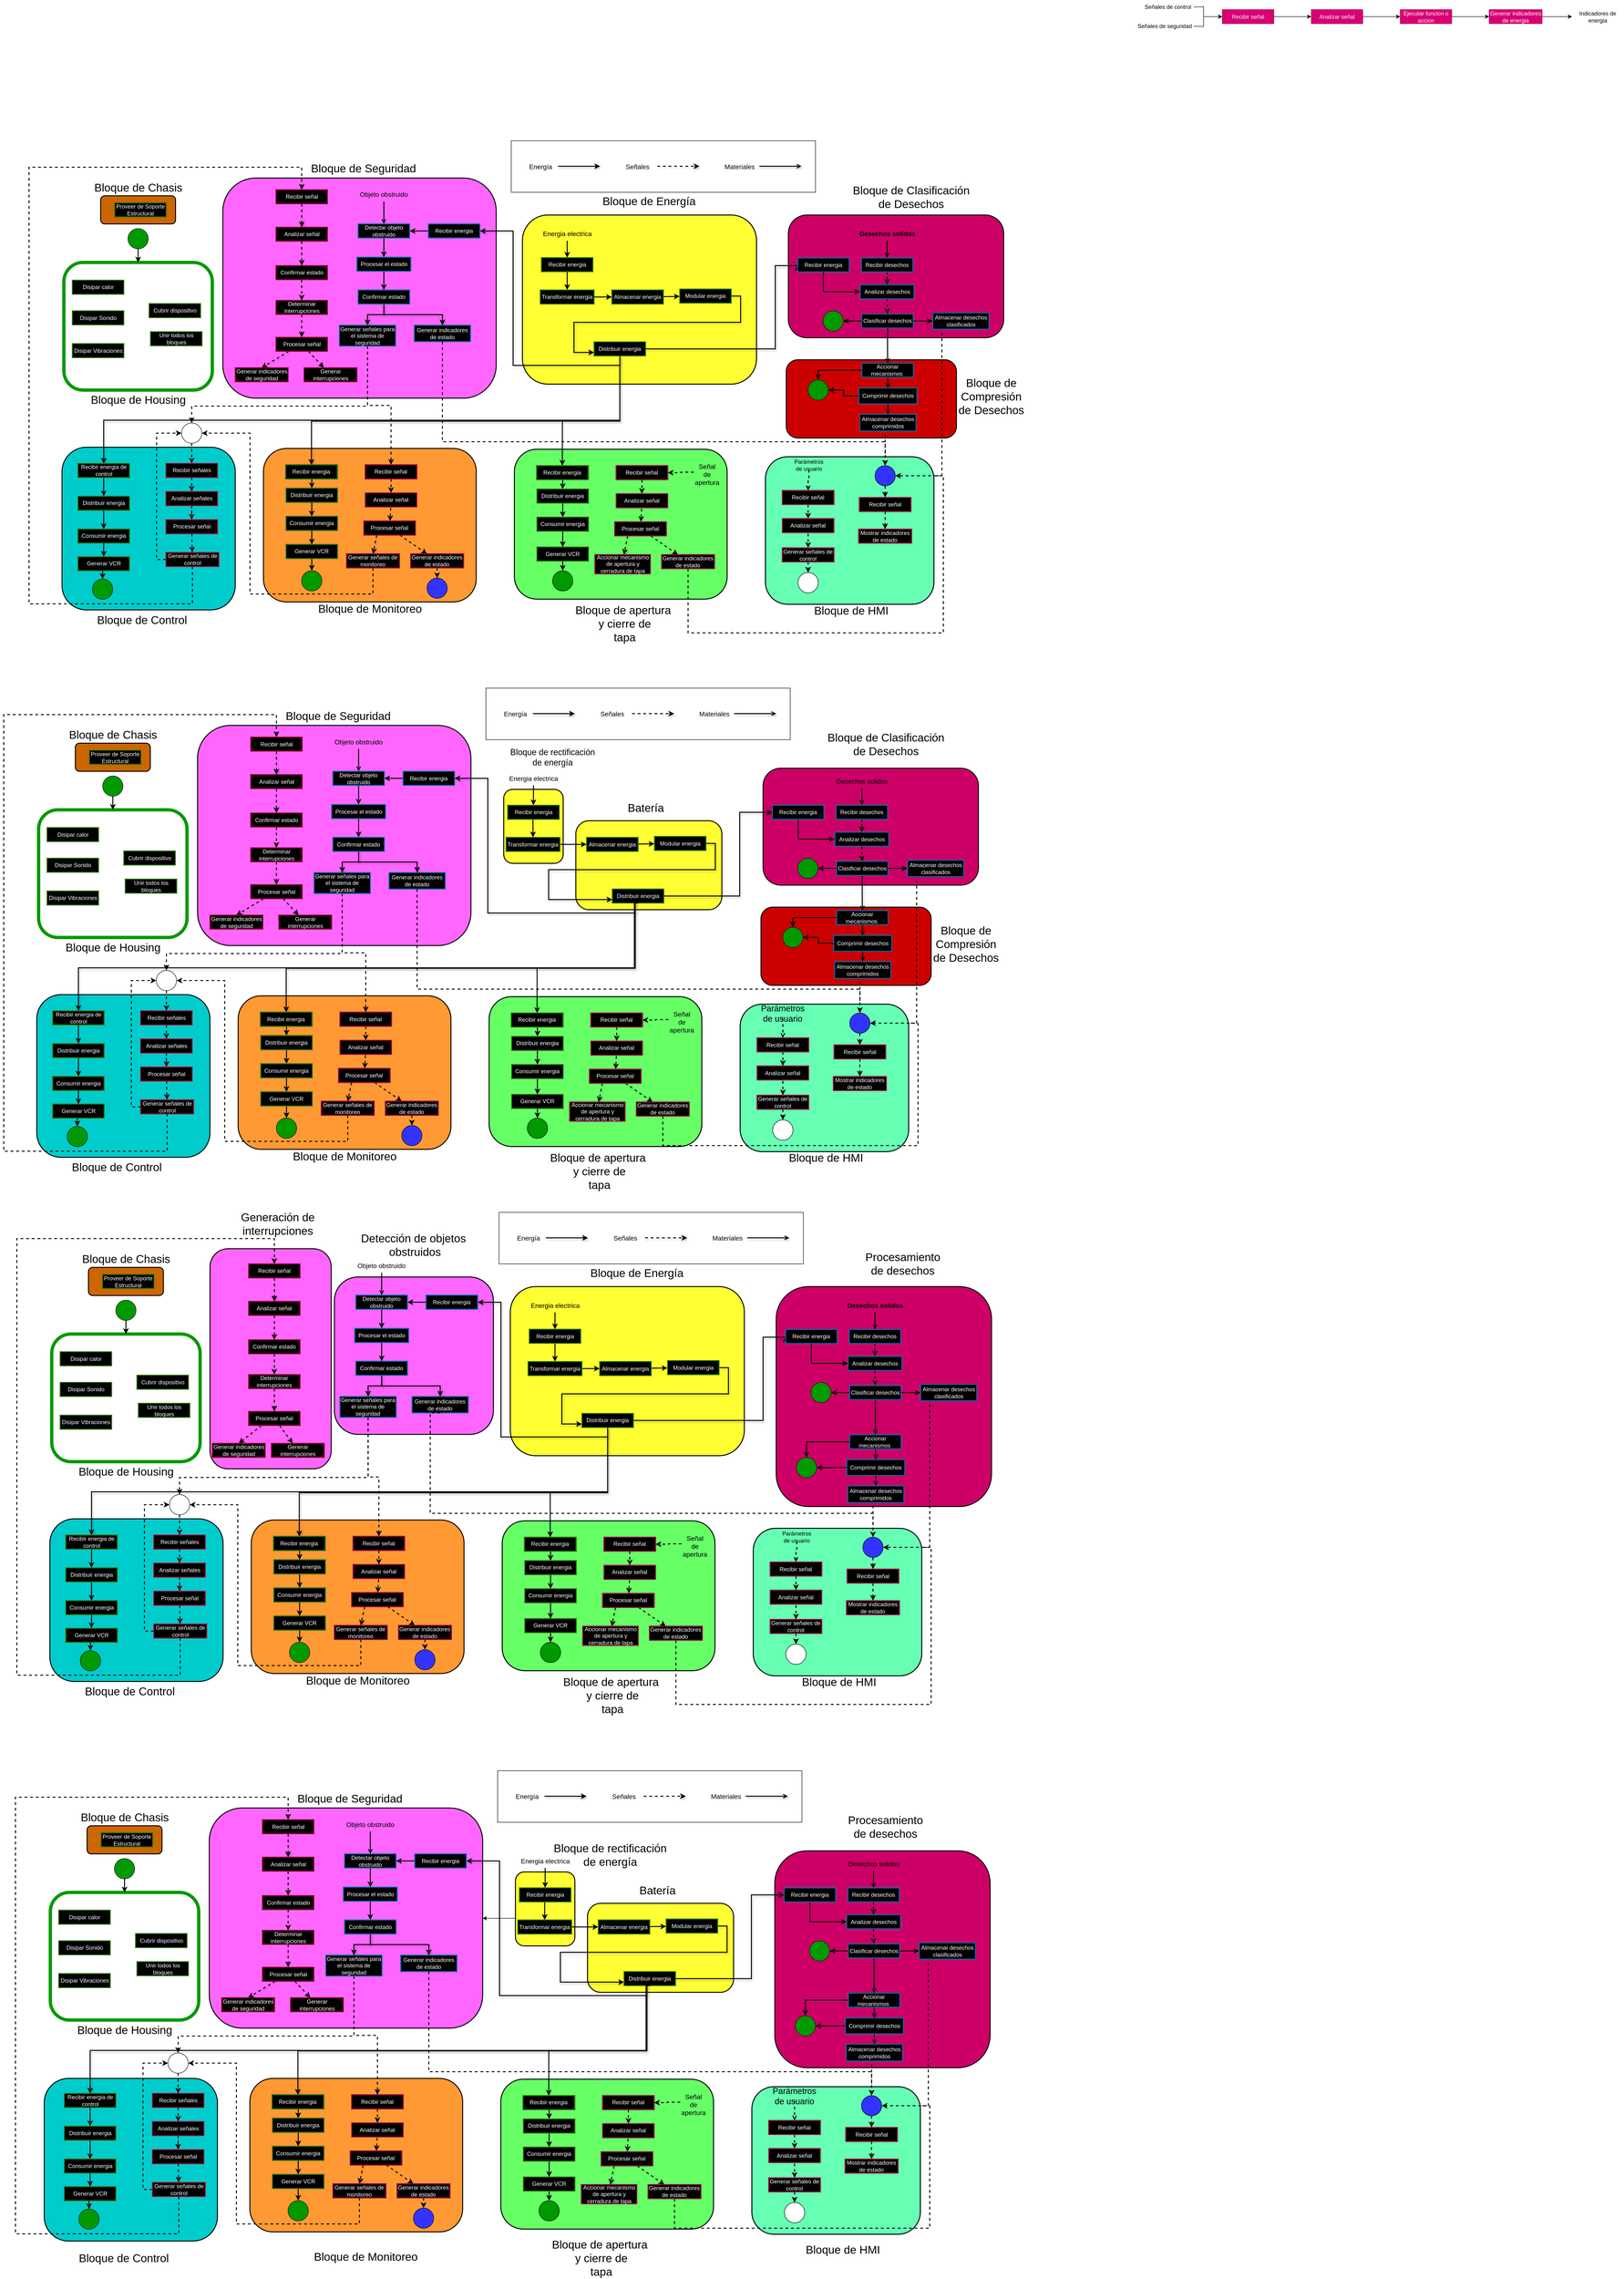 <mxfile version="14.8.5" type="github" pages="2">
  <diagram id="gHAmOwAejJrvvXvZ88qO" name="Esquema de producto">
    <mxGraphModel dx="-1079" dy="855" grid="0" gridSize="10" guides="1" tooltips="1" connect="1" arrows="1" fold="1" page="0" pageScale="1" pageWidth="1100" pageHeight="850" math="0" shadow="0">
      <root>
        <mxCell id="0" />
        <mxCell id="1" parent="0" />
        <mxCell id="A_a0-WtglvbuHpX7r6ia-1386" value="" style="rounded=1;whiteSpace=wrap;html=1;fillColor=#FF66FF;strokeWidth=2;" vertex="1" parent="1">
          <mxGeometry x="2198.25" y="1986" width="339.75" height="336" as="geometry" />
        </mxCell>
        <mxCell id="A_a0-WtglvbuHpX7r6ia-1378" value="" style="rounded=1;whiteSpace=wrap;html=1;fillColor=#00CCCC;strokeWidth=2;" vertex="1" parent="1">
          <mxGeometry x="1578.5" y="3696.75" width="370" height="347.25" as="geometry" />
        </mxCell>
        <mxCell id="A_a0-WtglvbuHpX7r6ia-458" value="" style="rounded=1;whiteSpace=wrap;html=1;fillColor=#FFFF33;strokeWidth=2;" vertex="1" parent="1">
          <mxGeometry x="2714" y="1012" width="312" height="190" as="geometry" />
        </mxCell>
        <mxCell id="wyveYztsF2YW7_v9QlnG-54" value="" style="rounded=1;whiteSpace=wrap;html=1;fillColor=#CC0000;strokeWidth=2;" parent="1" vertex="1">
          <mxGeometry x="3163.5" y="28" width="363.5" height="167" as="geometry" />
        </mxCell>
        <mxCell id="aXE0c1OaLKPVSddAGL0c-230" value="" style="rounded=0;whiteSpace=wrap;html=1;fillColor=#FFFFFF;" parent="1" vertex="1">
          <mxGeometry x="2576" y="-439.5" width="650" height="110" as="geometry" />
        </mxCell>
        <mxCell id="aXE0c1OaLKPVSddAGL0c-156" value="" style="rounded=1;whiteSpace=wrap;html=1;fillColor=#FFFFFF;strokeWidth=7;perimeterSpacing=0;strokeColor=#009900;" parent="1" vertex="1">
          <mxGeometry x="1620.5" y="-179.75" width="317" height="272.5" as="geometry" />
        </mxCell>
        <mxCell id="aXE0c1OaLKPVSddAGL0c-130" value="" style="rounded=1;whiteSpace=wrap;html=1;fillColor=#FF9933;strokeWidth=2;" parent="1" vertex="1">
          <mxGeometry x="2046.75" y="217.25" width="454.5" height="327.75" as="geometry" />
        </mxCell>
        <mxCell id="aXE0c1OaLKPVSddAGL0c-56" value="" style="rounded=1;whiteSpace=wrap;html=1;fillColor=#00CCCC;strokeWidth=2;" parent="1" vertex="1">
          <mxGeometry x="1616.5" y="214.75" width="370" height="347.25" as="geometry" />
        </mxCell>
        <mxCell id="aXE0c1OaLKPVSddAGL0c-7" value="" style="rounded=1;whiteSpace=wrap;html=1;fillColor=#FF66FF;strokeWidth=2;" parent="1" vertex="1">
          <mxGeometry x="1960" y="-360" width="584" height="470" as="geometry" />
        </mxCell>
        <mxCell id="aXE0c1OaLKPVSddAGL0c-6" value="" style="rounded=1;whiteSpace=wrap;html=1;fillColor=#CC0066;strokeWidth=2;" parent="1" vertex="1">
          <mxGeometry x="3168" y="-281" width="460" height="262" as="geometry" />
        </mxCell>
        <mxCell id="aXE0c1OaLKPVSddAGL0c-5" value="" style="rounded=1;whiteSpace=wrap;html=1;fillColor=#FFFF33;strokeWidth=2;" parent="1" vertex="1">
          <mxGeometry x="2600" y="-281" width="500" height="361" as="geometry" />
        </mxCell>
        <mxCell id="l6ilXpsC3v9ZhkBVoFBw-114" style="edgeStyle=orthogonalEdgeStyle;rounded=0;orthogonalLoop=1;jettySize=auto;html=1;exitX=0.5;exitY=1;exitDx=0;exitDy=0;entryX=0.5;entryY=0;entryDx=0;entryDy=0;strokeWidth=2;" parent="1" source="l6ilXpsC3v9ZhkBVoFBw-2" target="l6ilXpsC3v9ZhkBVoFBw-5" edge="1">
          <mxGeometry relative="1" as="geometry" />
        </mxCell>
        <mxCell id="l6ilXpsC3v9ZhkBVoFBw-2" value="Recibir energia" style="rounded=0;whiteSpace=wrap;html=1;fillColor=#000000;strokeColor=#2D7600;fontColor=#ffffff;strokeWidth=2;" parent="1" vertex="1">
          <mxGeometry x="2640.5" y="-190" width="110" height="30" as="geometry" />
        </mxCell>
        <mxCell id="l6ilXpsC3v9ZhkBVoFBw-3" value="" style="edgeStyle=none;rounded=0;orthogonalLoop=1;jettySize=auto;html=1;fontSize=24;strokeWidth=2;" parent="1" source="l6ilXpsC3v9ZhkBVoFBw-5" target="l6ilXpsC3v9ZhkBVoFBw-7" edge="1">
          <mxGeometry relative="1" as="geometry" />
        </mxCell>
        <mxCell id="l6ilXpsC3v9ZhkBVoFBw-5" value="Transformar energia" style="rounded=0;whiteSpace=wrap;html=1;fillColor=#000000;strokeColor=#2D7600;fontColor=#ffffff;strokeWidth=2;" parent="1" vertex="1">
          <mxGeometry x="2638" y="-121" width="115" height="30" as="geometry" />
        </mxCell>
        <mxCell id="l6ilXpsC3v9ZhkBVoFBw-6" value="" style="edgeStyle=none;rounded=0;orthogonalLoop=1;jettySize=auto;html=1;fontSize=24;strokeWidth=2;" parent="1" source="l6ilXpsC3v9ZhkBVoFBw-7" target="l6ilXpsC3v9ZhkBVoFBw-10" edge="1">
          <mxGeometry relative="1" as="geometry" />
        </mxCell>
        <mxCell id="l6ilXpsC3v9ZhkBVoFBw-7" value="Almacenar energia" style="rounded=0;whiteSpace=wrap;html=1;fillColor=#000000;strokeColor=#2D7600;fontColor=#ffffff;strokeWidth=2;" parent="1" vertex="1">
          <mxGeometry x="2791" y="-121" width="110" height="30" as="geometry" />
        </mxCell>
        <mxCell id="aXE0c1OaLKPVSddAGL0c-14" style="edgeStyle=orthogonalEdgeStyle;rounded=0;orthogonalLoop=1;jettySize=auto;html=1;exitX=1;exitY=0.5;exitDx=0;exitDy=0;entryX=0;entryY=0.75;entryDx=0;entryDy=0;shadow=1;strokeWidth=2;" parent="1" source="l6ilXpsC3v9ZhkBVoFBw-10" target="l6ilXpsC3v9ZhkBVoFBw-13" edge="1">
          <mxGeometry relative="1" as="geometry">
            <Array as="points">
              <mxPoint x="3066" y="-108" />
              <mxPoint x="3066" y="-52" />
              <mxPoint x="2710" y="-52" />
              <mxPoint x="2710" y="12" />
            </Array>
          </mxGeometry>
        </mxCell>
        <mxCell id="l6ilXpsC3v9ZhkBVoFBw-10" value="Modular energia" style="rounded=0;whiteSpace=wrap;html=1;fillColor=#000000;strokeColor=#2D7600;fontColor=#ffffff;strokeWidth=2;" parent="1" vertex="1">
          <mxGeometry x="2936" y="-123" width="110" height="30" as="geometry" />
        </mxCell>
        <mxCell id="aXE0c1OaLKPVSddAGL0c-252" style="edgeStyle=orthogonalEdgeStyle;rounded=0;orthogonalLoop=1;jettySize=auto;html=1;exitX=1;exitY=0.5;exitDx=0;exitDy=0;entryX=0;entryY=0.5;entryDx=0;entryDy=0;shadow=1;endArrow=classic;endFill=1;strokeWidth=2;" parent="1" source="l6ilXpsC3v9ZhkBVoFBw-13" target="l6ilXpsC3v9ZhkBVoFBw-83" edge="1">
          <mxGeometry relative="1" as="geometry">
            <Array as="points">
              <mxPoint x="3140" y="5" />
              <mxPoint x="3140" y="-173" />
            </Array>
          </mxGeometry>
        </mxCell>
        <mxCell id="aXE0c1OaLKPVSddAGL0c-256" style="edgeStyle=orthogonalEdgeStyle;rounded=0;orthogonalLoop=1;jettySize=auto;html=1;entryX=1;entryY=0.5;entryDx=0;entryDy=0;shadow=1;endArrow=classic;endFill=1;strokeWidth=2;" parent="1" source="l6ilXpsC3v9ZhkBVoFBw-13" target="aXE0c1OaLKPVSddAGL0c-9" edge="1">
          <mxGeometry relative="1" as="geometry">
            <Array as="points">
              <mxPoint x="2808" y="40" />
              <mxPoint x="2580" y="40" />
              <mxPoint x="2580" y="-247" />
            </Array>
          </mxGeometry>
        </mxCell>
        <mxCell id="aXE0c1OaLKPVSddAGL0c-257" style="edgeStyle=orthogonalEdgeStyle;rounded=0;orthogonalLoop=1;jettySize=auto;html=1;entryX=0.5;entryY=0;entryDx=0;entryDy=0;shadow=1;endArrow=classic;endFill=1;strokeWidth=2;" parent="1" source="l6ilXpsC3v9ZhkBVoFBw-13" target="aXE0c1OaLKPVSddAGL0c-146" edge="1">
          <mxGeometry relative="1" as="geometry">
            <Array as="points">
              <mxPoint x="2808" y="159" />
              <mxPoint x="2149" y="159" />
            </Array>
          </mxGeometry>
        </mxCell>
        <mxCell id="aXE0c1OaLKPVSddAGL0c-260" style="edgeStyle=orthogonalEdgeStyle;rounded=0;orthogonalLoop=1;jettySize=auto;html=1;exitX=0.5;exitY=1;exitDx=0;exitDy=0;entryX=0.5;entryY=0;entryDx=0;entryDy=0;shadow=1;endArrow=classic;endFill=1;strokeWidth=2;" parent="1" source="l6ilXpsC3v9ZhkBVoFBw-13" target="aXE0c1OaLKPVSddAGL0c-30" edge="1">
          <mxGeometry relative="1" as="geometry">
            <Array as="points">
              <mxPoint x="2808" y="157" />
              <mxPoint x="1706" y="157" />
            </Array>
          </mxGeometry>
        </mxCell>
        <mxCell id="l6ilXpsC3v9ZhkBVoFBw-13" value="Distribuir energia" style="rounded=0;whiteSpace=wrap;html=1;fillColor=#000000;strokeColor=#2D7600;fontColor=#ffffff;strokeWidth=2;" parent="1" vertex="1">
          <mxGeometry x="2753" y="-10.25" width="110" height="30" as="geometry" />
        </mxCell>
        <mxCell id="l6ilXpsC3v9ZhkBVoFBw-116" style="edgeStyle=orthogonalEdgeStyle;rounded=0;orthogonalLoop=1;jettySize=auto;html=1;exitX=0.5;exitY=1;exitDx=0;exitDy=0;entryX=0.5;entryY=0;entryDx=0;entryDy=0;strokeWidth=2;" parent="1" source="l6ilXpsC3v9ZhkBVoFBw-25" target="l6ilXpsC3v9ZhkBVoFBw-2" edge="1">
          <mxGeometry relative="1" as="geometry" />
        </mxCell>
        <mxCell id="l6ilXpsC3v9ZhkBVoFBw-25" value="&lt;font color=&quot;#000000&quot; style=&quot;font-size: 14px&quot;&gt;Energia electrica&lt;/font&gt;" style="rounded=0;whiteSpace=wrap;html=1;fontColor=#ffffff;fillColor=none;strokeColor=none;strokeWidth=2;" parent="1" vertex="1">
          <mxGeometry x="2640.5" y="-256" width="110" height="30" as="geometry" />
        </mxCell>
        <mxCell id="l6ilXpsC3v9ZhkBVoFBw-26" style="edgeStyle=none;rounded=0;orthogonalLoop=1;jettySize=auto;html=1;exitX=1;exitY=0.5;exitDx=0;exitDy=0;fontSize=24;entryX=0;entryY=0.5;entryDx=0;entryDy=0;" parent="1" source="l6ilXpsC3v9ZhkBVoFBw-27" target="l6ilXpsC3v9ZhkBVoFBw-31" edge="1">
          <mxGeometry relative="1" as="geometry">
            <mxPoint x="4075.862" y="-748.638" as="targetPoint" />
            <Array as="points">
              <mxPoint x="4055" y="-725.5" />
              <mxPoint x="4055" y="-713.5" />
              <mxPoint x="4055" y="-704.5" />
            </Array>
          </mxGeometry>
        </mxCell>
        <mxCell id="l6ilXpsC3v9ZhkBVoFBw-27" value="&lt;font color=&quot;#000000&quot;&gt;Señales de control&lt;/font&gt;" style="rounded=0;whiteSpace=wrap;html=1;fontColor=#ffffff;fillColor=none;strokeColor=none;" parent="1" vertex="1">
          <mxGeometry x="3924" y="-740" width="110" height="30" as="geometry" />
        </mxCell>
        <mxCell id="l6ilXpsC3v9ZhkBVoFBw-28" style="edgeStyle=none;rounded=0;orthogonalLoop=1;jettySize=auto;html=1;exitX=1;exitY=0.5;exitDx=0;exitDy=0;entryX=0;entryY=0.5;entryDx=0;entryDy=0;fontSize=24;" parent="1" source="l6ilXpsC3v9ZhkBVoFBw-29" target="l6ilXpsC3v9ZhkBVoFBw-31" edge="1">
          <mxGeometry relative="1" as="geometry">
            <Array as="points">
              <mxPoint x="4055" y="-683.5" />
              <mxPoint x="4055" y="-704.5" />
            </Array>
          </mxGeometry>
        </mxCell>
        <mxCell id="l6ilXpsC3v9ZhkBVoFBw-29" value="&lt;font color=&quot;#000000&quot;&gt;Señales de seguridad&lt;/font&gt;" style="rounded=0;whiteSpace=wrap;html=1;fontColor=#ffffff;fillColor=none;strokeColor=none;" parent="1" vertex="1">
          <mxGeometry x="3910" y="-699" width="124" height="30" as="geometry" />
        </mxCell>
        <mxCell id="l6ilXpsC3v9ZhkBVoFBw-30" value="" style="edgeStyle=none;rounded=0;orthogonalLoop=1;jettySize=auto;html=1;fontSize=24;" parent="1" source="l6ilXpsC3v9ZhkBVoFBw-31" target="l6ilXpsC3v9ZhkBVoFBw-33" edge="1">
          <mxGeometry relative="1" as="geometry" />
        </mxCell>
        <mxCell id="l6ilXpsC3v9ZhkBVoFBw-31" value="Recibir señal" style="rounded=0;whiteSpace=wrap;html=1;fillColor=#d80073;strokeColor=#A50040;fontColor=#ffffff;" parent="1" vertex="1">
          <mxGeometry x="4095" y="-719.5" width="110" height="30" as="geometry" />
        </mxCell>
        <mxCell id="l6ilXpsC3v9ZhkBVoFBw-32" value="" style="edgeStyle=none;rounded=0;orthogonalLoop=1;jettySize=auto;html=1;fontSize=24;" parent="1" source="l6ilXpsC3v9ZhkBVoFBw-33" target="l6ilXpsC3v9ZhkBVoFBw-35" edge="1">
          <mxGeometry relative="1" as="geometry" />
        </mxCell>
        <mxCell id="l6ilXpsC3v9ZhkBVoFBw-33" value="Analizar señal" style="rounded=0;whiteSpace=wrap;html=1;fillColor=#d80073;strokeColor=#A50040;fontColor=#ffffff;" parent="1" vertex="1">
          <mxGeometry x="4285" y="-719.5" width="110" height="30" as="geometry" />
        </mxCell>
        <mxCell id="l6ilXpsC3v9ZhkBVoFBw-34" value="" style="edgeStyle=none;rounded=0;orthogonalLoop=1;jettySize=auto;html=1;fontSize=24;" parent="1" source="l6ilXpsC3v9ZhkBVoFBw-35" target="l6ilXpsC3v9ZhkBVoFBw-37" edge="1">
          <mxGeometry relative="1" as="geometry" />
        </mxCell>
        <mxCell id="l6ilXpsC3v9ZhkBVoFBw-35" value="Ejecutar funcion o accion" style="rounded=0;whiteSpace=wrap;html=1;fillColor=#d80073;strokeColor=#A50040;fontColor=#ffffff;" parent="1" vertex="1">
          <mxGeometry x="4475" y="-719.5" width="110" height="30" as="geometry" />
        </mxCell>
        <mxCell id="l6ilXpsC3v9ZhkBVoFBw-36" value="" style="edgeStyle=none;rounded=0;orthogonalLoop=1;jettySize=auto;html=1;fontSize=24;" parent="1" source="l6ilXpsC3v9ZhkBVoFBw-37" target="l6ilXpsC3v9ZhkBVoFBw-38" edge="1">
          <mxGeometry relative="1" as="geometry" />
        </mxCell>
        <mxCell id="l6ilXpsC3v9ZhkBVoFBw-37" value="Generar indicadores de energia" style="rounded=0;whiteSpace=wrap;html=1;fillColor=#d80073;strokeColor=#A50040;fontColor=#ffffff;" parent="1" vertex="1">
          <mxGeometry x="4665" y="-719.5" width="113" height="30" as="geometry" />
        </mxCell>
        <mxCell id="l6ilXpsC3v9ZhkBVoFBw-38" value="&lt;font color=&quot;#000000&quot;&gt;Indicadores de energia&lt;/font&gt;" style="rounded=0;whiteSpace=wrap;html=1;fontColor=#ffffff;fillColor=none;strokeColor=none;" parent="1" vertex="1">
          <mxGeometry x="4842" y="-719.5" width="110" height="30" as="geometry" />
        </mxCell>
        <mxCell id="l6ilXpsC3v9ZhkBVoFBw-44" value="Disipar Sonido" style="rounded=0;whiteSpace=wrap;html=1;fillColor=#000000;strokeColor=#2D7600;fontColor=#ffffff;strokeWidth=2;" parent="1" vertex="1">
          <mxGeometry x="1638.5" y="-76.5" width="110" height="30" as="geometry" />
        </mxCell>
        <mxCell id="l6ilXpsC3v9ZhkBVoFBw-45" value="Disipar Vibraciones" style="rounded=0;whiteSpace=wrap;html=1;fillColor=#000000;strokeColor=#2D7600;fontColor=#ffffff;strokeWidth=2;" parent="1" vertex="1">
          <mxGeometry x="1638.5" y="-6.5" width="110" height="30" as="geometry" />
        </mxCell>
        <mxCell id="l6ilXpsC3v9ZhkBVoFBw-46" value="Disipar calor" style="rounded=0;whiteSpace=wrap;html=1;fillColor=#000000;strokeColor=#2D7600;fontColor=#ffffff;strokeWidth=2;" parent="1" vertex="1">
          <mxGeometry x="1638.5" y="-141.88" width="110" height="30" as="geometry" />
        </mxCell>
        <mxCell id="l6ilXpsC3v9ZhkBVoFBw-72" style="edgeStyle=orthogonalEdgeStyle;rounded=0;orthogonalLoop=1;jettySize=auto;html=1;exitX=0.5;exitY=1;exitDx=0;exitDy=0;endArrow=classic;endFill=1;dashed=1;strokeWidth=2;" parent="1" source="l6ilXpsC3v9ZhkBVoFBw-53" target="l6ilXpsC3v9ZhkBVoFBw-55" edge="1">
          <mxGeometry relative="1" as="geometry" />
        </mxCell>
        <mxCell id="l6ilXpsC3v9ZhkBVoFBw-53" value="Recibir desechos" style="rounded=0;whiteSpace=wrap;html=1;fillColor=#000000;strokeColor=#006EAF;fontColor=#ffffff;strokeWidth=2;" parent="1" vertex="1">
          <mxGeometry x="3324" y="-189.5" width="110" height="30" as="geometry" />
        </mxCell>
        <mxCell id="l6ilXpsC3v9ZhkBVoFBw-73" style="edgeStyle=orthogonalEdgeStyle;rounded=0;orthogonalLoop=1;jettySize=auto;html=1;exitX=0.5;exitY=1;exitDx=0;exitDy=0;endArrow=classic;endFill=1;strokeWidth=2;dashed=1;" parent="1" source="l6ilXpsC3v9ZhkBVoFBw-55" target="l6ilXpsC3v9ZhkBVoFBw-58" edge="1">
          <mxGeometry relative="1" as="geometry" />
        </mxCell>
        <mxCell id="l6ilXpsC3v9ZhkBVoFBw-55" value="Analizar desechos" style="rounded=0;whiteSpace=wrap;html=1;fillColor=#000000;strokeColor=#006EAF;fontColor=#ffffff;strokeWidth=2;" parent="1" vertex="1">
          <mxGeometry x="3321.5" y="-132" width="115" height="30" as="geometry" />
        </mxCell>
        <mxCell id="aXE0c1OaLKPVSddAGL0c-154" style="edgeStyle=orthogonalEdgeStyle;rounded=0;orthogonalLoop=1;jettySize=auto;html=1;exitX=0.5;exitY=1;exitDx=0;exitDy=0;entryX=0.5;entryY=0;entryDx=0;entryDy=0;shadow=1;endArrow=open;endFill=0;strokeWidth=2;" parent="1" source="l6ilXpsC3v9ZhkBVoFBw-58" target="aXE0c1OaLKPVSddAGL0c-151" edge="1">
          <mxGeometry relative="1" as="geometry">
            <mxPoint x="3410.5" y="-2.75" as="sourcePoint" />
          </mxGeometry>
        </mxCell>
        <mxCell id="wyveYztsF2YW7_v9QlnG-53" style="edgeStyle=orthogonalEdgeStyle;rounded=0;orthogonalLoop=1;jettySize=auto;html=1;entryX=0;entryY=0.5;entryDx=0;entryDy=0;endArrow=classic;endFill=1;strokeWidth=2;" parent="1" source="l6ilXpsC3v9ZhkBVoFBw-58" target="l6ilXpsC3v9ZhkBVoFBw-64" edge="1">
          <mxGeometry relative="1" as="geometry" />
        </mxCell>
        <mxCell id="wyveYztsF2YW7_v9QlnG-96" style="edgeStyle=orthogonalEdgeStyle;rounded=0;orthogonalLoop=1;jettySize=auto;html=1;exitX=0;exitY=0.5;exitDx=0;exitDy=0;entryX=1;entryY=0.5;entryDx=0;entryDy=0;endArrow=classic;endFill=1;strokeWidth=2;" parent="1" source="l6ilXpsC3v9ZhkBVoFBw-58" target="wyveYztsF2YW7_v9QlnG-94" edge="1">
          <mxGeometry relative="1" as="geometry" />
        </mxCell>
        <mxCell id="l6ilXpsC3v9ZhkBVoFBw-58" value="Clasificar desechos" style="rounded=0;whiteSpace=wrap;html=1;fillColor=#000000;strokeColor=#006EAF;fontColor=#ffffff;strokeWidth=2;" parent="1" vertex="1">
          <mxGeometry x="3324.75" y="-69.75" width="110" height="30" as="geometry" />
        </mxCell>
        <mxCell id="l6ilXpsC3v9ZhkBVoFBw-82" style="edgeStyle=orthogonalEdgeStyle;rounded=0;orthogonalLoop=1;jettySize=auto;html=1;exitX=0.5;exitY=1;exitDx=0;exitDy=0;entryX=0.5;entryY=0;entryDx=0;entryDy=0;endArrow=open;endFill=0;strokeWidth=2;" parent="1" source="l6ilXpsC3v9ZhkBVoFBw-60" target="l6ilXpsC3v9ZhkBVoFBw-53" edge="1">
          <mxGeometry relative="1" as="geometry" />
        </mxCell>
        <mxCell id="l6ilXpsC3v9ZhkBVoFBw-60" value="&lt;div style=&quot;text-align: left&quot;&gt;&lt;span&gt;&lt;font color=&quot;#000000&quot; style=&quot;font-size: 14px&quot;&gt;&lt;b&gt;Desechos solidos&lt;/b&gt;&lt;/font&gt;&lt;/span&gt;&lt;/div&gt;" style="rounded=0;whiteSpace=wrap;html=1;fontColor=#ffffff;fillColor=none;strokeColor=none;strokeWidth=2;" parent="1" vertex="1">
          <mxGeometry x="3311.75" y="-256" width="134.5" height="30" as="geometry" />
        </mxCell>
        <mxCell id="wyveYztsF2YW7_v9QlnG-148" style="edgeStyle=orthogonalEdgeStyle;rounded=0;jumpStyle=arc;jumpSize=8;orthogonalLoop=1;jettySize=auto;html=1;exitX=0.5;exitY=1;exitDx=0;exitDy=0;entryX=1;entryY=0.5;entryDx=0;entryDy=0;dashed=1;endArrow=classic;endFill=1;strokeWidth=2;" parent="1" source="l6ilXpsC3v9ZhkBVoFBw-64" target="wyveYztsF2YW7_v9QlnG-136" edge="1">
          <mxGeometry relative="1" as="geometry">
            <Array as="points">
              <mxPoint x="3496" y="-37" />
              <mxPoint x="3496" y="276" />
            </Array>
          </mxGeometry>
        </mxCell>
        <mxCell id="l6ilXpsC3v9ZhkBVoFBw-64" value="Almacenar desechos clasificados" style="rounded=0;whiteSpace=wrap;html=1;fillColor=#000000;strokeColor=#006EAF;fontColor=#ffffff;strokeWidth=2;" parent="1" vertex="1">
          <mxGeometry x="3476.5" y="-72.25" width="120" height="35" as="geometry" />
        </mxCell>
        <mxCell id="wyveYztsF2YW7_v9QlnG-149" style="edgeStyle=orthogonalEdgeStyle;rounded=0;jumpStyle=arc;jumpSize=8;orthogonalLoop=1;jettySize=auto;html=1;exitX=0.5;exitY=1;exitDx=0;exitDy=0;entryX=0.5;entryY=0;entryDx=0;entryDy=0;dashed=1;endArrow=classic;endFill=1;strokeWidth=2;" parent="1" source="l6ilXpsC3v9ZhkBVoFBw-66" target="wyveYztsF2YW7_v9QlnG-136" edge="1">
          <mxGeometry relative="1" as="geometry">
            <Array as="points">
              <mxPoint x="3375" y="180" />
            </Array>
          </mxGeometry>
        </mxCell>
        <mxCell id="l6ilXpsC3v9ZhkBVoFBw-66" value="Almacenar desechos comprimidos" style="rounded=0;whiteSpace=wrap;html=1;fillColor=#000000;strokeColor=#006EAF;fontColor=#ffffff;strokeWidth=2;" parent="1" vertex="1">
          <mxGeometry x="3320.75" y="144.25" width="120" height="36" as="geometry" />
        </mxCell>
        <mxCell id="l6ilXpsC3v9ZhkBVoFBw-80" style="edgeStyle=orthogonalEdgeStyle;rounded=0;orthogonalLoop=1;jettySize=auto;html=1;exitX=0.5;exitY=1;exitDx=0;exitDy=0;entryX=0.5;entryY=0;entryDx=0;entryDy=0;endArrow=open;endFill=0;strokeWidth=2;" parent="1" source="l6ilXpsC3v9ZhkBVoFBw-77" target="l6ilXpsC3v9ZhkBVoFBw-66" edge="1">
          <mxGeometry relative="1" as="geometry">
            <mxPoint x="3381.0" y="146.25" as="targetPoint" />
          </mxGeometry>
        </mxCell>
        <mxCell id="wyveYztsF2YW7_v9QlnG-130" style="edgeStyle=orthogonalEdgeStyle;rounded=0;orthogonalLoop=1;jettySize=auto;html=1;exitX=0;exitY=0.5;exitDx=0;exitDy=0;entryX=1;entryY=0.5;entryDx=0;entryDy=0;endArrow=classic;endFill=1;strokeWidth=2;" parent="1" source="l6ilXpsC3v9ZhkBVoFBw-77" target="wyveYztsF2YW7_v9QlnG-128" edge="1">
          <mxGeometry relative="1" as="geometry" />
        </mxCell>
        <mxCell id="l6ilXpsC3v9ZhkBVoFBw-77" value="Comprimir desechos" style="rounded=0;whiteSpace=wrap;html=1;fillColor=#000000;strokeColor=#006EAF;fontColor=#ffffff;strokeWidth=2;" parent="1" vertex="1">
          <mxGeometry x="3318.75" y="88.25" width="124" height="34" as="geometry" />
        </mxCell>
        <mxCell id="l6ilXpsC3v9ZhkBVoFBw-86" style="edgeStyle=orthogonalEdgeStyle;rounded=0;orthogonalLoop=1;jettySize=auto;html=1;exitX=0.5;exitY=1;exitDx=0;exitDy=0;entryX=0;entryY=0.5;entryDx=0;entryDy=0;strokeWidth=2;" parent="1" source="l6ilXpsC3v9ZhkBVoFBw-83" target="l6ilXpsC3v9ZhkBVoFBw-55" edge="1">
          <mxGeometry relative="1" as="geometry" />
        </mxCell>
        <mxCell id="l6ilXpsC3v9ZhkBVoFBw-83" value="Recibir energia" style="rounded=0;whiteSpace=wrap;html=1;fillColor=#000000;strokeColor=#006EAF;fontColor=#ffffff;strokeWidth=2;" parent="1" vertex="1">
          <mxGeometry x="3188" y="-189.5" width="110" height="30" as="geometry" />
        </mxCell>
        <mxCell id="l6ilXpsC3v9ZhkBVoFBw-108" style="edgeStyle=orthogonalEdgeStyle;rounded=0;orthogonalLoop=1;jettySize=auto;html=1;exitX=0.5;exitY=1;exitDx=0;exitDy=0;entryX=0.5;entryY=0;entryDx=0;entryDy=0;strokeWidth=2;" parent="1" source="l6ilXpsC3v9ZhkBVoFBw-92" target="l6ilXpsC3v9ZhkBVoFBw-94" edge="1">
          <mxGeometry relative="1" as="geometry" />
        </mxCell>
        <mxCell id="l6ilXpsC3v9ZhkBVoFBw-92" value="Detectar objeto obstruido" style="rounded=0;whiteSpace=wrap;html=1;fillColor=#1ba1e2;strokeColor=#006EAF;fontColor=#ffffff;strokeWidth=2;" parent="1" vertex="1">
          <mxGeometry x="2249" y="-262" width="110" height="30" as="geometry" />
        </mxCell>
        <mxCell id="l6ilXpsC3v9ZhkBVoFBw-109" style="edgeStyle=orthogonalEdgeStyle;rounded=0;orthogonalLoop=1;jettySize=auto;html=1;exitX=0.5;exitY=1;exitDx=0;exitDy=0;entryX=0.5;entryY=0;entryDx=0;entryDy=0;strokeWidth=2;" parent="1" source="l6ilXpsC3v9ZhkBVoFBw-94" target="l6ilXpsC3v9ZhkBVoFBw-97" edge="1">
          <mxGeometry relative="1" as="geometry" />
        </mxCell>
        <mxCell id="l6ilXpsC3v9ZhkBVoFBw-94" value="Procesar el estado" style="rounded=0;whiteSpace=wrap;html=1;fillColor=#1ba1e2;strokeColor=#006EAF;fontColor=#ffffff;strokeWidth=2;" parent="1" vertex="1">
          <mxGeometry x="2246.5" y="-191" width="115" height="30" as="geometry" />
        </mxCell>
        <mxCell id="l6ilXpsC3v9ZhkBVoFBw-97" value="Confirmar estado" style="rounded=0;whiteSpace=wrap;html=1;fillColor=#1ba1e2;strokeColor=#006EAF;fontColor=#ffffff;strokeWidth=2;" parent="1" vertex="1">
          <mxGeometry x="2249" y="-121" width="110" height="30" as="geometry" />
        </mxCell>
        <mxCell id="l6ilXpsC3v9ZhkBVoFBw-106" value="" style="edgeStyle=orthogonalEdgeStyle;rounded=0;orthogonalLoop=1;jettySize=auto;html=1;endArrow=open;endFill=0;strokeWidth=2;" parent="1" source="l6ilXpsC3v9ZhkBVoFBw-99" target="l6ilXpsC3v9ZhkBVoFBw-92" edge="1">
          <mxGeometry relative="1" as="geometry" />
        </mxCell>
        <mxCell id="l6ilXpsC3v9ZhkBVoFBw-99" value="&lt;div&gt;&lt;span&gt;&lt;font style=&quot;font-size: 14px&quot;&gt;Objeto obstruido&lt;/font&gt;&lt;/span&gt;&lt;br&gt;&lt;/div&gt;" style="rounded=0;whiteSpace=wrap;html=1;fillColor=none;strokeColor=none;align=center;strokeWidth=2;" parent="1" vertex="1">
          <mxGeometry x="2249" y="-340" width="110" height="30" as="geometry" />
        </mxCell>
        <mxCell id="l6ilXpsC3v9ZhkBVoFBw-101" value="Generar indicadores de estado" style="rounded=0;whiteSpace=wrap;html=1;fillColor=#000000;strokeColor=#006EAF;fontColor=#ffffff;strokeWidth=2;" parent="1" vertex="1">
          <mxGeometry x="2369" y="-45.75" width="120" height="35" as="geometry" />
        </mxCell>
        <mxCell id="wyveYztsF2YW7_v9QlnG-132" style="edgeStyle=orthogonalEdgeStyle;rounded=0;orthogonalLoop=1;jettySize=auto;html=1;exitX=0.5;exitY=1;exitDx=0;exitDy=0;entryX=0.5;entryY=0;entryDx=0;entryDy=0;endArrow=classic;endFill=1;strokeWidth=2;dashed=1;" parent="1" source="l6ilXpsC3v9ZhkBVoFBw-105" target="wyveYztsF2YW7_v9QlnG-119" edge="1">
          <mxGeometry relative="1" as="geometry">
            <Array as="points">
              <mxPoint x="2269" y="127" />
              <mxPoint x="1894" y="127" />
            </Array>
          </mxGeometry>
        </mxCell>
        <mxCell id="wyveYztsF2YW7_v9QlnG-134" style="edgeStyle=orthogonalEdgeStyle;rounded=0;orthogonalLoop=1;jettySize=auto;html=1;exitX=0.5;exitY=1;exitDx=0;exitDy=0;entryX=0.5;entryY=0;entryDx=0;entryDy=0;dashed=1;endArrow=classic;endFill=1;strokeWidth=2;" parent="1" source="l6ilXpsC3v9ZhkBVoFBw-105" target="aXE0c1OaLKPVSddAGL0c-150" edge="1">
          <mxGeometry relative="1" as="geometry" />
        </mxCell>
        <mxCell id="l6ilXpsC3v9ZhkBVoFBw-105" value="Generar señales para el sistema de seguridad" style="rounded=0;whiteSpace=wrap;html=1;fillColor=#000000;strokeColor=#006EAF;fontColor=#ffffff;strokeWidth=2;" parent="1" vertex="1">
          <mxGeometry x="2209" y="-45.75" width="120" height="44.5" as="geometry" />
        </mxCell>
        <mxCell id="l6ilXpsC3v9ZhkBVoFBw-118" style="edgeStyle=orthogonalEdgeStyle;rounded=0;orthogonalLoop=1;jettySize=auto;html=1;exitX=0;exitY=0.5;exitDx=0;exitDy=0;entryX=1;entryY=0.5;entryDx=0;entryDy=0;strokeWidth=2;" parent="1" source="l6ilXpsC3v9ZhkBVoFBw-113" target="l6ilXpsC3v9ZhkBVoFBw-92" edge="1">
          <mxGeometry relative="1" as="geometry" />
        </mxCell>
        <mxCell id="l6ilXpsC3v9ZhkBVoFBw-113" value="Recibir energia" style="rounded=0;whiteSpace=wrap;html=1;fillColor=#1ba1e2;strokeColor=#006EAF;fontColor=#ffffff;strokeWidth=2;" parent="1" vertex="1">
          <mxGeometry x="2399" y="-262" width="110" height="30" as="geometry" />
        </mxCell>
        <mxCell id="aXE0c1OaLKPVSddAGL0c-8" value="Detectar objeto obstruido" style="rounded=0;whiteSpace=wrap;html=1;fillColor=#000000;strokeColor=#006EAF;fontColor=#ffffff;strokeWidth=2;" parent="1" vertex="1">
          <mxGeometry x="2249" y="-262" width="110" height="30" as="geometry" />
        </mxCell>
        <mxCell id="aXE0c1OaLKPVSddAGL0c-9" value="Recibir energia" style="rounded=0;whiteSpace=wrap;html=1;fillColor=#000000;strokeColor=#006EAF;fontColor=#ffffff;strokeWidth=2;" parent="1" vertex="1">
          <mxGeometry x="2399" y="-262" width="110" height="30" as="geometry" />
        </mxCell>
        <mxCell id="aXE0c1OaLKPVSddAGL0c-10" value="Procesar el estado" style="rounded=0;whiteSpace=wrap;html=1;fillColor=#000000;strokeColor=#006EAF;fontColor=#ffffff;strokeWidth=2;" parent="1" vertex="1">
          <mxGeometry x="2246.5" y="-191" width="115" height="30" as="geometry" />
        </mxCell>
        <mxCell id="aXE0c1OaLKPVSddAGL0c-131" style="edgeStyle=orthogonalEdgeStyle;rounded=0;orthogonalLoop=1;jettySize=auto;html=1;exitX=0.5;exitY=1;exitDx=0;exitDy=0;shadow=1;strokeWidth=2;" parent="1" source="aXE0c1OaLKPVSddAGL0c-11" target="l6ilXpsC3v9ZhkBVoFBw-105" edge="1">
          <mxGeometry relative="1" as="geometry" />
        </mxCell>
        <mxCell id="aXE0c1OaLKPVSddAGL0c-132" style="edgeStyle=orthogonalEdgeStyle;rounded=0;orthogonalLoop=1;jettySize=auto;html=1;exitX=0.5;exitY=1;exitDx=0;exitDy=0;entryX=0.5;entryY=0;entryDx=0;entryDy=0;shadow=1;strokeWidth=2;" parent="1" source="aXE0c1OaLKPVSddAGL0c-11" target="l6ilXpsC3v9ZhkBVoFBw-101" edge="1">
          <mxGeometry relative="1" as="geometry" />
        </mxCell>
        <mxCell id="aXE0c1OaLKPVSddAGL0c-11" value="Confirmar estado" style="rounded=0;whiteSpace=wrap;html=1;fillColor=#000000;strokeColor=#006EAF;fontColor=#ffffff;strokeWidth=2;" parent="1" vertex="1">
          <mxGeometry x="2249" y="-121" width="110" height="30" as="geometry" />
        </mxCell>
        <mxCell id="aXE0c1OaLKPVSddAGL0c-29" value="" style="edgeStyle=none;rounded=0;orthogonalLoop=1;jettySize=auto;html=1;fontSize=24;strokeColor=#000000;strokeWidth=2;" parent="1" source="aXE0c1OaLKPVSddAGL0c-30" target="aXE0c1OaLKPVSddAGL0c-32" edge="1">
          <mxGeometry relative="1" as="geometry" />
        </mxCell>
        <mxCell id="aXE0c1OaLKPVSddAGL0c-30" value="Recibir energia de control" style="rounded=0;whiteSpace=wrap;html=1;fillColor=#000000;strokeColor=#2D7600;fontColor=#ffffff;strokeWidth=2;" parent="1" vertex="1">
          <mxGeometry x="1650.5" y="249.37" width="110" height="30" as="geometry" />
        </mxCell>
        <mxCell id="aXE0c1OaLKPVSddAGL0c-31" value="" style="edgeStyle=none;rounded=0;orthogonalLoop=1;jettySize=auto;html=1;fontSize=24;strokeWidth=2;" parent="1" source="aXE0c1OaLKPVSddAGL0c-32" target="aXE0c1OaLKPVSddAGL0c-35" edge="1">
          <mxGeometry relative="1" as="geometry" />
        </mxCell>
        <mxCell id="aXE0c1OaLKPVSddAGL0c-32" value="Distribuir energia" style="rounded=0;whiteSpace=wrap;html=1;fillColor=#000000;strokeColor=#2D7600;fontColor=#ffffff;strokeWidth=2;" parent="1" vertex="1">
          <mxGeometry x="1650.5" y="319.37" width="110" height="30" as="geometry" />
        </mxCell>
        <mxCell id="wyveYztsF2YW7_v9QlnG-50" style="edgeStyle=orthogonalEdgeStyle;rounded=0;orthogonalLoop=1;jettySize=auto;html=1;exitX=0.5;exitY=1;exitDx=0;exitDy=0;entryX=0.5;entryY=0;entryDx=0;entryDy=0;endArrow=classic;endFill=1;strokeWidth=2;" parent="1" source="aXE0c1OaLKPVSddAGL0c-35" target="wyveYztsF2YW7_v9QlnG-49" edge="1">
          <mxGeometry relative="1" as="geometry" />
        </mxCell>
        <mxCell id="aXE0c1OaLKPVSddAGL0c-35" value="Consumir energia" style="rounded=0;whiteSpace=wrap;html=1;fillColor=#000000;strokeColor=#2D7600;fontColor=#ffffff;strokeWidth=2;" parent="1" vertex="1">
          <mxGeometry x="1650.5" y="389.37" width="110" height="30" as="geometry" />
        </mxCell>
        <mxCell id="aXE0c1OaLKPVSddAGL0c-40" value="" style="edgeStyle=none;rounded=0;orthogonalLoop=1;jettySize=auto;html=1;fontSize=24;strokeWidth=2;dashed=1;" parent="1" source="aXE0c1OaLKPVSddAGL0c-41" target="aXE0c1OaLKPVSddAGL0c-43" edge="1">
          <mxGeometry relative="1" as="geometry" />
        </mxCell>
        <mxCell id="aXE0c1OaLKPVSddAGL0c-41" value="Recibir señales" style="rounded=0;whiteSpace=wrap;html=1;fillColor=#000000;strokeColor=#A50040;fontColor=#ffffff;strokeWidth=2;" parent="1" vertex="1">
          <mxGeometry x="1838.5" y="249.37" width="110" height="30" as="geometry" />
        </mxCell>
        <mxCell id="aXE0c1OaLKPVSddAGL0c-42" value="" style="edgeStyle=orthogonalEdgeStyle;rounded=0;orthogonalLoop=1;jettySize=auto;html=1;fontColor=#000000;strokeWidth=2;dashed=1;" parent="1" source="aXE0c1OaLKPVSddAGL0c-43" target="aXE0c1OaLKPVSddAGL0c-45" edge="1">
          <mxGeometry relative="1" as="geometry" />
        </mxCell>
        <mxCell id="aXE0c1OaLKPVSddAGL0c-43" value="Analizar señales" style="rounded=0;whiteSpace=wrap;html=1;fillColor=#000000;strokeColor=#A50040;fontColor=#ffffff;strokeWidth=2;" parent="1" vertex="1">
          <mxGeometry x="1838.5" y="309.37" width="110" height="30" as="geometry" />
        </mxCell>
        <mxCell id="aXE0c1OaLKPVSddAGL0c-44" value="" style="edgeStyle=none;rounded=0;orthogonalLoop=1;jettySize=auto;html=1;fontSize=24;strokeWidth=2;dashed=1;" parent="1" source="aXE0c1OaLKPVSddAGL0c-45" target="aXE0c1OaLKPVSddAGL0c-48" edge="1">
          <mxGeometry relative="1" as="geometry" />
        </mxCell>
        <mxCell id="aXE0c1OaLKPVSddAGL0c-45" value="Procesar señal" style="rounded=0;whiteSpace=wrap;html=1;fillColor=#000000;strokeColor=#A50040;fontColor=#ffffff;strokeWidth=2;" parent="1" vertex="1">
          <mxGeometry x="1838.5" y="369.37" width="110" height="30" as="geometry" />
        </mxCell>
        <mxCell id="wyveYztsF2YW7_v9QlnG-127" style="edgeStyle=orthogonalEdgeStyle;rounded=0;orthogonalLoop=1;jettySize=auto;html=1;exitX=0;exitY=0.5;exitDx=0;exitDy=0;entryX=0;entryY=0.5;entryDx=0;entryDy=0;dashed=1;endArrow=classic;endFill=1;strokeWidth=2;" parent="1" source="aXE0c1OaLKPVSddAGL0c-48" target="wyveYztsF2YW7_v9QlnG-119" edge="1">
          <mxGeometry relative="1" as="geometry" />
        </mxCell>
        <mxCell id="wyveYztsF2YW7_v9QlnG-135" style="edgeStyle=orthogonalEdgeStyle;rounded=0;orthogonalLoop=1;jettySize=auto;html=1;exitX=0.5;exitY=1;exitDx=0;exitDy=0;entryX=0.5;entryY=0;entryDx=0;entryDy=0;dashed=1;endArrow=classic;endFill=1;strokeWidth=2;" parent="1" source="aXE0c1OaLKPVSddAGL0c-48" target="aXE0c1OaLKPVSddAGL0c-185" edge="1">
          <mxGeometry relative="1" as="geometry">
            <Array as="points">
              <mxPoint x="1895" y="549" />
              <mxPoint x="1546" y="549" />
              <mxPoint x="1546" y="-383" />
              <mxPoint x="2129" y="-383" />
            </Array>
          </mxGeometry>
        </mxCell>
        <mxCell id="aXE0c1OaLKPVSddAGL0c-48" value="Generar señales de control" style="rounded=0;whiteSpace=wrap;html=1;fillColor=#000000;strokeColor=#A50040;fontColor=#ffffff;strokeWidth=2;" parent="1" vertex="1">
          <mxGeometry x="1838.5" y="439.37" width="113" height="30" as="geometry" />
        </mxCell>
        <mxCell id="aXE0c1OaLKPVSddAGL0c-59" value="" style="edgeStyle=none;rounded=0;orthogonalLoop=1;jettySize=auto;html=1;fontSize=24;dashed=1;entryX=0.5;entryY=0;entryDx=0;entryDy=0;strokeWidth=2;" parent="1" source="aXE0c1OaLKPVSddAGL0c-60" target="aXE0c1OaLKPVSddAGL0c-148" edge="1">
          <mxGeometry relative="1" as="geometry">
            <mxPoint x="2319.25" y="302.25" as="targetPoint" />
          </mxGeometry>
        </mxCell>
        <mxCell id="aXE0c1OaLKPVSddAGL0c-60" value="Recibir señal" style="rounded=0;whiteSpace=wrap;html=1;fillColor=#d80073;strokeColor=#A50040;fontColor=#ffffff;strokeWidth=2;" parent="1" vertex="1">
          <mxGeometry x="2264.25" y="252.25" width="110" height="30" as="geometry" />
        </mxCell>
        <mxCell id="aXE0c1OaLKPVSddAGL0c-61" value="" style="edgeStyle=none;rounded=0;orthogonalLoop=1;jettySize=auto;html=1;fontSize=24;dashed=1;strokeWidth=2;" parent="1" target="aXE0c1OaLKPVSddAGL0c-65" edge="1">
          <mxGeometry relative="1" as="geometry">
            <mxPoint x="2319.25" y="332.25" as="sourcePoint" />
          </mxGeometry>
        </mxCell>
        <mxCell id="aXE0c1OaLKPVSddAGL0c-63" value="" style="edgeStyle=none;rounded=0;orthogonalLoop=1;jettySize=auto;html=1;fontSize=24;dashed=1;strokeWidth=2;" parent="1" source="aXE0c1OaLKPVSddAGL0c-65" target="aXE0c1OaLKPVSddAGL0c-67" edge="1">
          <mxGeometry relative="1" as="geometry" />
        </mxCell>
        <mxCell id="aXE0c1OaLKPVSddAGL0c-65" value="Procesar señal" style="rounded=0;whiteSpace=wrap;html=1;fillColor=#d80073;strokeColor=#A50040;fontColor=#ffffff;strokeWidth=2;" parent="1" vertex="1">
          <mxGeometry x="2261.25" y="372.25" width="110" height="30" as="geometry" />
        </mxCell>
        <mxCell id="aXE0c1OaLKPVSddAGL0c-67" value="Generar indicadores de estado" style="rounded=0;whiteSpace=wrap;html=1;fillColor=#000000;strokeColor=#A50040;fontColor=#ffffff;strokeWidth=2;" parent="1" vertex="1">
          <mxGeometry x="2361.25" y="442.25" width="113" height="30" as="geometry" />
        </mxCell>
        <mxCell id="aXE0c1OaLKPVSddAGL0c-69" value="" style="edgeStyle=none;rounded=0;orthogonalLoop=1;jettySize=auto;html=1;fontSize=24;strokeColor=#000000;strokeWidth=2;" parent="1" source="aXE0c1OaLKPVSddAGL0c-70" target="aXE0c1OaLKPVSddAGL0c-72" edge="1">
          <mxGeometry relative="1" as="geometry" />
        </mxCell>
        <mxCell id="aXE0c1OaLKPVSddAGL0c-70" value="Recibir energia" style="rounded=0;whiteSpace=wrap;html=1;fillColor=#60a917;strokeColor=#2D7600;fontColor=#ffffff;strokeWidth=2;" parent="1" vertex="1">
          <mxGeometry x="2095" y="252.25" width="110" height="30" as="geometry" />
        </mxCell>
        <mxCell id="aXE0c1OaLKPVSddAGL0c-71" value="" style="edgeStyle=none;rounded=0;orthogonalLoop=1;jettySize=auto;html=1;fontSize=24;strokeWidth=2;" parent="1" source="aXE0c1OaLKPVSddAGL0c-72" target="aXE0c1OaLKPVSddAGL0c-81" edge="1">
          <mxGeometry relative="1" as="geometry" />
        </mxCell>
        <mxCell id="aXE0c1OaLKPVSddAGL0c-72" value="Distribuir energia" style="rounded=0;whiteSpace=wrap;html=1;fillColor=#60a917;strokeColor=#2D7600;fontColor=#ffffff;strokeWidth=2;" parent="1" vertex="1">
          <mxGeometry x="2095" y="302.25" width="110" height="30" as="geometry" />
        </mxCell>
        <mxCell id="aXE0c1OaLKPVSddAGL0c-78" value="" style="edgeStyle=none;rounded=0;orthogonalLoop=1;jettySize=auto;html=1;fontSize=24;strokeWidth=2;entryX=0.5;entryY=0;entryDx=0;entryDy=0;" parent="1" source="aXE0c1OaLKPVSddAGL0c-79" target="wyveYztsF2YW7_v9QlnG-97" edge="1">
          <mxGeometry relative="1" as="geometry">
            <mxPoint x="2150" y="482.25" as="targetPoint" />
          </mxGeometry>
        </mxCell>
        <mxCell id="aXE0c1OaLKPVSddAGL0c-79" value="Generar VCR" style="rounded=0;whiteSpace=wrap;html=1;fillColor=#60a917;strokeColor=#2D7600;fontColor=#ffffff;strokeWidth=2;" parent="1" vertex="1">
          <mxGeometry x="2095" y="422.25" width="110" height="30" as="geometry" />
        </mxCell>
        <mxCell id="aXE0c1OaLKPVSddAGL0c-80" value="" style="edgeStyle=none;rounded=0;orthogonalLoop=1;jettySize=auto;html=1;fontSize=24;strokeWidth=2;" parent="1" source="aXE0c1OaLKPVSddAGL0c-81" target="aXE0c1OaLKPVSddAGL0c-79" edge="1">
          <mxGeometry relative="1" as="geometry" />
        </mxCell>
        <mxCell id="aXE0c1OaLKPVSddAGL0c-81" value="Consumir energia" style="rounded=0;whiteSpace=wrap;html=1;fillColor=#60a917;strokeColor=#2D7600;fontColor=#ffffff;strokeWidth=2;" parent="1" vertex="1">
          <mxGeometry x="2095" y="362.25" width="110" height="30" as="geometry" />
        </mxCell>
        <mxCell id="aXE0c1OaLKPVSddAGL0c-85" value="Generar señales de monitoreo" style="rounded=0;whiteSpace=wrap;html=1;fillColor=#000000;strokeColor=#A50040;fontColor=#ffffff;strokeWidth=2;" parent="1" vertex="1">
          <mxGeometry x="2224.25" y="442.25" width="113" height="30" as="geometry" />
        </mxCell>
        <mxCell id="aXE0c1OaLKPVSddAGL0c-88" value="&lt;font style=&quot;font-size: 24px&quot;&gt;Bloque de Seguridad&lt;/font&gt;" style="text;html=1;align=center;verticalAlign=middle;resizable=0;points=[];autosize=1;strokeColor=none;strokeWidth=2;" parent="1" vertex="1">
          <mxGeometry x="2140" y="-390" width="240" height="20" as="geometry" />
        </mxCell>
        <mxCell id="aXE0c1OaLKPVSddAGL0c-89" value="&lt;font style=&quot;font-size: 24px&quot;&gt;Bloque de Energía&lt;/font&gt;" style="text;html=1;align=center;verticalAlign=middle;resizable=0;points=[];autosize=1;strokeColor=none;strokeWidth=2;" parent="1" vertex="1">
          <mxGeometry x="2765" y="-320" width="210" height="20" as="geometry" />
        </mxCell>
        <mxCell id="aXE0c1OaLKPVSddAGL0c-120" value="&lt;span style=&quot;font-size: 24px&quot;&gt;Bloque de Clasificación &lt;br&gt;de Desechos&lt;/span&gt;" style="text;html=1;align=center;verticalAlign=middle;resizable=0;points=[];autosize=1;strokeColor=none;strokeWidth=2;" parent="1" vertex="1">
          <mxGeometry x="3300.5" y="-340" width="259" height="41" as="geometry" />
        </mxCell>
        <mxCell id="aXE0c1OaLKPVSddAGL0c-129" value="&lt;font style=&quot;font-size: 24px&quot;&gt;Bloque de Control&lt;/font&gt;" style="text;html=1;align=center;verticalAlign=middle;resizable=0;points=[];autosize=1;strokeColor=none;strokeWidth=2;" parent="1" vertex="1">
          <mxGeometry x="1681.5" y="573.99" width="210" height="20" as="geometry" />
        </mxCell>
        <mxCell id="aXE0c1OaLKPVSddAGL0c-133" value="Recibir energia" style="rounded=0;whiteSpace=wrap;html=1;fillColor=#60a917;strokeColor=#2D7600;fontColor=#ffffff;strokeWidth=2;" parent="1" vertex="1">
          <mxGeometry x="2095" y="252.25" width="110" height="30" as="geometry" />
        </mxCell>
        <mxCell id="aXE0c1OaLKPVSddAGL0c-134" value="Distribuir energia" style="rounded=0;whiteSpace=wrap;html=1;fillColor=#60a917;strokeColor=#2D7600;fontColor=#ffffff;strokeWidth=2;" parent="1" vertex="1">
          <mxGeometry x="2095" y="302.25" width="110" height="30" as="geometry" />
        </mxCell>
        <mxCell id="aXE0c1OaLKPVSddAGL0c-135" value="Recibir señal" style="rounded=0;whiteSpace=wrap;html=1;fillColor=#d80073;strokeColor=#A50040;fontColor=#ffffff;strokeWidth=2;" parent="1" vertex="1">
          <mxGeometry x="2264.25" y="252.25" width="110" height="30" as="geometry" />
        </mxCell>
        <mxCell id="aXE0c1OaLKPVSddAGL0c-137" value="Procesar señal" style="rounded=0;whiteSpace=wrap;html=1;fillColor=#d80073;strokeColor=#A50040;fontColor=#ffffff;strokeWidth=2;" parent="1" vertex="1">
          <mxGeometry x="2261.25" y="372.25" width="110" height="30" as="geometry" />
        </mxCell>
        <mxCell id="aXE0c1OaLKPVSddAGL0c-138" value="Recibir energia" style="rounded=0;whiteSpace=wrap;html=1;fillColor=#60a917;strokeColor=#2D7600;fontColor=#ffffff;strokeWidth=2;" parent="1" vertex="1">
          <mxGeometry x="2095" y="252.25" width="110" height="30" as="geometry" />
        </mxCell>
        <mxCell id="aXE0c1OaLKPVSddAGL0c-139" value="Distribuir energia" style="rounded=0;whiteSpace=wrap;html=1;fillColor=#60a917;strokeColor=#2D7600;fontColor=#ffffff;strokeWidth=2;" parent="1" vertex="1">
          <mxGeometry x="2095" y="302.25" width="110" height="30" as="geometry" />
        </mxCell>
        <mxCell id="aXE0c1OaLKPVSddAGL0c-140" value="Recibir señal" style="rounded=0;whiteSpace=wrap;html=1;fillColor=#d80073;strokeColor=#A50040;fontColor=#ffffff;strokeWidth=2;" parent="1" vertex="1">
          <mxGeometry x="2264.25" y="252.25" width="110" height="30" as="geometry" />
        </mxCell>
        <mxCell id="aXE0c1OaLKPVSddAGL0c-142" value="Procesar señal" style="rounded=0;whiteSpace=wrap;html=1;fillColor=#000000;strokeColor=#A50040;fontColor=#ffffff;strokeWidth=2;" parent="1" vertex="1">
          <mxGeometry x="2261.25" y="372.25" width="110" height="30" as="geometry" />
        </mxCell>
        <mxCell id="aXE0c1OaLKPVSddAGL0c-143" value="Generar VCR" style="rounded=0;whiteSpace=wrap;html=1;fillColor=#000000;strokeColor=#2D7600;fontColor=#ffffff;strokeWidth=2;" parent="1" vertex="1">
          <mxGeometry x="2095" y="422.25" width="110" height="30" as="geometry" />
        </mxCell>
        <mxCell id="aXE0c1OaLKPVSddAGL0c-144" value="&lt;font style=&quot;font-size: 24px&quot;&gt;Bloque de Monitoreo&lt;/font&gt;" style="text;html=1;align=center;verticalAlign=middle;resizable=0;points=[];autosize=1;strokeColor=none;strokeWidth=2;" parent="1" vertex="1">
          <mxGeometry x="2154" y="550" width="240" height="20" as="geometry" />
        </mxCell>
        <mxCell id="aXE0c1OaLKPVSddAGL0c-145" value="Recibir energia" style="rounded=0;whiteSpace=wrap;html=1;fillColor=#60a917;strokeColor=#2D7600;fontColor=#ffffff;strokeWidth=2;" parent="1" vertex="1">
          <mxGeometry x="2094.25" y="252.25" width="110" height="30" as="geometry" />
        </mxCell>
        <mxCell id="aXE0c1OaLKPVSddAGL0c-146" value="Recibir energia" style="rounded=0;whiteSpace=wrap;html=1;fillColor=#000000;strokeColor=#2D7600;fontColor=#ffffff;strokeWidth=2;" parent="1" vertex="1">
          <mxGeometry x="2094.25" y="252.25" width="110" height="30" as="geometry" />
        </mxCell>
        <mxCell id="aXE0c1OaLKPVSddAGL0c-147" value="Distribuir energia" style="rounded=0;whiteSpace=wrap;html=1;fillColor=#000000;strokeColor=#2D7600;fontColor=#ffffff;strokeWidth=2;" parent="1" vertex="1">
          <mxGeometry x="2095" y="302.25" width="110" height="30" as="geometry" />
        </mxCell>
        <mxCell id="aXE0c1OaLKPVSddAGL0c-148" value="Analizar señal" style="rounded=0;whiteSpace=wrap;html=1;fillColor=#000000;strokeColor=#A50040;fontColor=#ffffff;strokeWidth=2;" parent="1" vertex="1">
          <mxGeometry x="2264.25" y="312.25" width="110" height="30" as="geometry" />
        </mxCell>
        <mxCell id="aXE0c1OaLKPVSddAGL0c-149" value="Consumir energia" style="rounded=0;whiteSpace=wrap;html=1;fillColor=#000000;strokeColor=#2D7600;fontColor=#ffffff;strokeWidth=2;" parent="1" vertex="1">
          <mxGeometry x="2095" y="362.25" width="110" height="30" as="geometry" />
        </mxCell>
        <mxCell id="aXE0c1OaLKPVSddAGL0c-150" value="Recibir señal" style="rounded=0;whiteSpace=wrap;html=1;fillColor=#000000;strokeColor=#A50040;fontColor=#ffffff;strokeWidth=2;" parent="1" vertex="1">
          <mxGeometry x="2264.25" y="252.25" width="110" height="30" as="geometry" />
        </mxCell>
        <mxCell id="aXE0c1OaLKPVSddAGL0c-152" style="edgeStyle=orthogonalEdgeStyle;rounded=0;orthogonalLoop=1;jettySize=auto;html=1;exitX=0.5;exitY=1;exitDx=0;exitDy=0;entryX=0.5;entryY=0;entryDx=0;entryDy=0;shadow=1;endArrow=open;endFill=0;strokeWidth=2;" parent="1" source="aXE0c1OaLKPVSddAGL0c-151" target="l6ilXpsC3v9ZhkBVoFBw-77" edge="1">
          <mxGeometry relative="1" as="geometry" />
        </mxCell>
        <mxCell id="wyveYztsF2YW7_v9QlnG-129" style="edgeStyle=orthogonalEdgeStyle;rounded=0;orthogonalLoop=1;jettySize=auto;html=1;exitX=0;exitY=0.5;exitDx=0;exitDy=0;entryX=0.5;entryY=0;entryDx=0;entryDy=0;endArrow=classic;endFill=1;strokeWidth=2;" parent="1" source="aXE0c1OaLKPVSddAGL0c-151" target="wyveYztsF2YW7_v9QlnG-128" edge="1">
          <mxGeometry relative="1" as="geometry" />
        </mxCell>
        <mxCell id="aXE0c1OaLKPVSddAGL0c-151" value="Accionar mecanismos&amp;nbsp;" style="rounded=0;whiteSpace=wrap;html=1;fillColor=#000000;strokeColor=#006EAF;fontColor=#ffffff;strokeWidth=2;" parent="1" vertex="1">
          <mxGeometry x="3325" y="35.25" width="110" height="30" as="geometry" />
        </mxCell>
        <mxCell id="aXE0c1OaLKPVSddAGL0c-209" style="edgeStyle=none;rounded=0;orthogonalLoop=1;jettySize=auto;html=1;entryX=0.5;entryY=0;entryDx=0;entryDy=0;shadow=1;endArrow=classic;endFill=1;strokeWidth=2;dashed=1;" parent="1" source="aXE0c1OaLKPVSddAGL0c-185" target="aXE0c1OaLKPVSddAGL0c-187" edge="1">
          <mxGeometry relative="1" as="geometry" />
        </mxCell>
        <mxCell id="aXE0c1OaLKPVSddAGL0c-185" value="Recibir señal" style="rounded=0;whiteSpace=wrap;html=1;fillColor=#000000;strokeColor=#A50040;fontColor=#ffffff;strokeWidth=2;" parent="1" vertex="1">
          <mxGeometry x="2073.5" y="-335" width="110" height="30" as="geometry" />
        </mxCell>
        <mxCell id="aXE0c1OaLKPVSddAGL0c-186" value="" style="edgeStyle=orthogonalEdgeStyle;rounded=0;orthogonalLoop=1;jettySize=auto;html=1;fontColor=#000000;strokeWidth=2;dashed=1;" parent="1" source="aXE0c1OaLKPVSddAGL0c-187" target="aXE0c1OaLKPVSddAGL0c-199" edge="1">
          <mxGeometry relative="1" as="geometry" />
        </mxCell>
        <mxCell id="aXE0c1OaLKPVSddAGL0c-187" value="Analizar señal" style="rounded=0;whiteSpace=wrap;html=1;fillColor=#000000;strokeColor=#A50040;fontColor=#ffffff;strokeWidth=2;" parent="1" vertex="1">
          <mxGeometry x="2073.5" y="-255" width="110" height="30" as="geometry" />
        </mxCell>
        <mxCell id="aXE0c1OaLKPVSddAGL0c-188" value="" style="edgeStyle=none;rounded=0;orthogonalLoop=1;jettySize=auto;html=1;fontSize=24;strokeWidth=2;dashed=1;" parent="1" source="aXE0c1OaLKPVSddAGL0c-190" target="aXE0c1OaLKPVSddAGL0c-192" edge="1">
          <mxGeometry relative="1" as="geometry" />
        </mxCell>
        <mxCell id="aXE0c1OaLKPVSddAGL0c-208" style="edgeStyle=none;rounded=0;orthogonalLoop=1;jettySize=auto;html=1;exitX=0.25;exitY=1;exitDx=0;exitDy=0;entryX=0.5;entryY=0;entryDx=0;entryDy=0;shadow=1;endArrow=classic;endFill=1;strokeWidth=2;dashed=1;" parent="1" source="aXE0c1OaLKPVSddAGL0c-190" target="aXE0c1OaLKPVSddAGL0c-196" edge="1">
          <mxGeometry relative="1" as="geometry">
            <mxPoint x="2049.0" y="45" as="targetPoint" />
          </mxGeometry>
        </mxCell>
        <mxCell id="aXE0c1OaLKPVSddAGL0c-190" value="Procesar señal" style="rounded=0;whiteSpace=wrap;html=1;fillColor=#000000;strokeColor=#A50040;fontColor=#ffffff;strokeWidth=2;" parent="1" vertex="1">
          <mxGeometry x="2073.5" y="-20" width="110" height="30" as="geometry" />
        </mxCell>
        <mxCell id="aXE0c1OaLKPVSddAGL0c-192" value="Generar interrupciones" style="rounded=0;whiteSpace=wrap;html=1;fillColor=#000000;strokeColor=#A50040;fontColor=#ffffff;strokeWidth=2;" parent="1" vertex="1">
          <mxGeometry x="2133.5" y="45" width="113" height="30" as="geometry" />
        </mxCell>
        <mxCell id="aXE0c1OaLKPVSddAGL0c-196" value="Generar indicadores de seguridad" style="rounded=0;whiteSpace=wrap;html=1;fillColor=#000000;strokeColor=#A50040;fontColor=#ffffff;strokeWidth=2;" parent="1" vertex="1">
          <mxGeometry x="1986.5" y="45" width="113" height="30" as="geometry" />
        </mxCell>
        <mxCell id="aXE0c1OaLKPVSddAGL0c-198" value="" style="edgeStyle=orthogonalEdgeStyle;rounded=0;orthogonalLoop=1;jettySize=auto;html=1;fontColor=#000000;strokeWidth=2;dashed=1;" parent="1" source="aXE0c1OaLKPVSddAGL0c-199" target="aXE0c1OaLKPVSddAGL0c-201" edge="1">
          <mxGeometry relative="1" as="geometry" />
        </mxCell>
        <mxCell id="aXE0c1OaLKPVSddAGL0c-199" value="Confirmar estado" style="rounded=0;whiteSpace=wrap;html=1;fillColor=#000000;strokeColor=#A50040;fontColor=#ffffff;strokeWidth=2;" parent="1" vertex="1">
          <mxGeometry x="2073.5" y="-173" width="110" height="30" as="geometry" />
        </mxCell>
        <mxCell id="aXE0c1OaLKPVSddAGL0c-200" value="" style="edgeStyle=orthogonalEdgeStyle;rounded=0;orthogonalLoop=1;jettySize=auto;html=1;fontColor=#000000;strokeWidth=2;dashed=1;" parent="1" source="aXE0c1OaLKPVSddAGL0c-201" target="aXE0c1OaLKPVSddAGL0c-190" edge="1">
          <mxGeometry relative="1" as="geometry" />
        </mxCell>
        <mxCell id="aXE0c1OaLKPVSddAGL0c-201" value="Determinar interrupciones" style="rounded=0;whiteSpace=wrap;html=1;fillColor=#000000;strokeColor=#A50040;fontColor=#ffffff;strokeWidth=2;" parent="1" vertex="1">
          <mxGeometry x="2073.5" y="-98.75" width="110" height="30" as="geometry" />
        </mxCell>
        <mxCell id="aXE0c1OaLKPVSddAGL0c-213" style="edgeStyle=none;rounded=0;orthogonalLoop=1;jettySize=auto;html=1;exitX=0;exitY=0.25;exitDx=0;exitDy=0;entryX=0.124;entryY=0.278;entryDx=0;entryDy=0;entryPerimeter=0;shadow=1;endArrow=classic;endFill=1;strokeWidth=2;" parent="1" source="aXE0c1OaLKPVSddAGL0c-192" target="aXE0c1OaLKPVSddAGL0c-192" edge="1">
          <mxGeometry relative="1" as="geometry" />
        </mxCell>
        <mxCell id="aXE0c1OaLKPVSddAGL0c-220" value="" style="endArrow=classic;html=1;shadow=1;strokeWidth=2;" parent="1" edge="1">
          <mxGeometry width="50" height="50" relative="1" as="geometry">
            <mxPoint x="2676" y="-385.09" as="sourcePoint" />
            <mxPoint x="2766" y="-385.09" as="targetPoint" />
          </mxGeometry>
        </mxCell>
        <mxCell id="aXE0c1OaLKPVSddAGL0c-221" value="&lt;font style=&quot;font-size: 14px&quot;&gt;Energía&lt;/font&gt;" style="text;html=1;strokeColor=none;fillColor=none;align=center;verticalAlign=middle;whiteSpace=wrap;rounded=0;" parent="1" vertex="1">
          <mxGeometry x="2619" y="-394.5" width="40" height="20" as="geometry" />
        </mxCell>
        <mxCell id="aXE0c1OaLKPVSddAGL0c-222" value="&lt;font style=&quot;font-size: 14px&quot;&gt;Señales&lt;/font&gt;" style="text;html=1;strokeColor=none;fillColor=none;align=center;verticalAlign=middle;whiteSpace=wrap;rounded=0;" parent="1" vertex="1">
          <mxGeometry x="2826" y="-394.5" width="40" height="20" as="geometry" />
        </mxCell>
        <mxCell id="aXE0c1OaLKPVSddAGL0c-225" value="" style="endArrow=classic;html=1;shadow=1;strokeWidth=2;dashed=1;" parent="1" edge="1">
          <mxGeometry width="50" height="50" relative="1" as="geometry">
            <mxPoint x="2888" y="-385.09" as="sourcePoint" />
            <mxPoint x="2978" y="-385.09" as="targetPoint" />
          </mxGeometry>
        </mxCell>
        <mxCell id="aXE0c1OaLKPVSddAGL0c-228" value="&lt;font style=&quot;font-size: 14px&quot;&gt;Materiales&lt;/font&gt;" style="text;html=1;strokeColor=none;fillColor=none;align=center;verticalAlign=middle;whiteSpace=wrap;rounded=0;" parent="1" vertex="1">
          <mxGeometry x="3044" y="-394.5" width="40" height="20" as="geometry" />
        </mxCell>
        <mxCell id="aXE0c1OaLKPVSddAGL0c-229" value="" style="endArrow=open;html=1;shadow=1;strokeWidth=2;endFill=0;" parent="1" edge="1">
          <mxGeometry width="50" height="50" relative="1" as="geometry">
            <mxPoint x="3106" y="-385.09" as="sourcePoint" />
            <mxPoint x="3196" y="-385.09" as="targetPoint" />
          </mxGeometry>
        </mxCell>
        <mxCell id="aXE0c1OaLKPVSddAGL0c-237" style="rounded=0;orthogonalLoop=1;jettySize=auto;html=1;exitX=0.25;exitY=1;exitDx=0;exitDy=0;entryX=0.5;entryY=0;entryDx=0;entryDy=0;shadow=1;dashed=1;endArrow=classic;endFill=1;strokeWidth=2;" parent="1" source="aXE0c1OaLKPVSddAGL0c-232" target="aXE0c1OaLKPVSddAGL0c-233" edge="1">
          <mxGeometry relative="1" as="geometry" />
        </mxCell>
        <mxCell id="aXE0c1OaLKPVSddAGL0c-232" value="Procesar señal" style="rounded=0;whiteSpace=wrap;html=1;fillColor=#000000;strokeColor=#A50040;fontColor=#ffffff;strokeWidth=2;" parent="1" vertex="1">
          <mxGeometry x="2261.25" y="372.25" width="110" height="30" as="geometry" />
        </mxCell>
        <mxCell id="wyveYztsF2YW7_v9QlnG-133" style="edgeStyle=orthogonalEdgeStyle;rounded=0;orthogonalLoop=1;jettySize=auto;html=1;exitX=0.5;exitY=1;exitDx=0;exitDy=0;entryX=1;entryY=0.5;entryDx=0;entryDy=0;dashed=1;endArrow=classic;endFill=1;strokeWidth=2;" parent="1" source="aXE0c1OaLKPVSddAGL0c-233" target="wyveYztsF2YW7_v9QlnG-119" edge="1">
          <mxGeometry relative="1" as="geometry">
            <Array as="points">
              <mxPoint x="2281" y="528" />
              <mxPoint x="2018" y="528" />
              <mxPoint x="2018" y="185" />
            </Array>
          </mxGeometry>
        </mxCell>
        <mxCell id="aXE0c1OaLKPVSddAGL0c-233" value="Generar señales de monitoreo" style="rounded=0;whiteSpace=wrap;html=1;fillColor=#000000;strokeColor=#A50040;fontColor=#ffffff;strokeWidth=2;" parent="1" vertex="1">
          <mxGeometry x="2224.25" y="442.25" width="113" height="30" as="geometry" />
        </mxCell>
        <mxCell id="wyveYztsF2YW7_v9QlnG-151" style="edgeStyle=orthogonalEdgeStyle;rounded=0;jumpStyle=arc;jumpSize=8;orthogonalLoop=1;jettySize=auto;html=1;exitX=0.5;exitY=1;exitDx=0;exitDy=0;entryX=0.5;entryY=0;entryDx=0;entryDy=0;dashed=1;endArrow=classic;endFill=1;strokeWidth=2;" parent="1" source="aXE0c1OaLKPVSddAGL0c-234" target="wyveYztsF2YW7_v9QlnG-150" edge="1">
          <mxGeometry relative="1" as="geometry" />
        </mxCell>
        <mxCell id="aXE0c1OaLKPVSddAGL0c-234" value="Generar indicadores de estado" style="rounded=0;whiteSpace=wrap;html=1;fillColor=#000000;strokeColor=#A50040;fontColor=#ffffff;strokeWidth=2;" parent="1" vertex="1">
          <mxGeometry x="2361.25" y="442.25" width="113" height="30" as="geometry" />
        </mxCell>
        <mxCell id="aXE0c1OaLKPVSddAGL0c-258" value="&lt;font style=&quot;font-size: 24px&quot;&gt;Bloque de Housing&lt;/font&gt;" style="text;html=1;align=center;verticalAlign=middle;resizable=0;points=[];autosize=1;strokeColor=none;strokeWidth=2;" parent="1" vertex="1">
          <mxGeometry x="1669" y="104.25" width="220" height="20" as="geometry" />
        </mxCell>
        <mxCell id="wyveYztsF2YW7_v9QlnG-1" value="" style="rounded=1;whiteSpace=wrap;html=1;fillColor=#CC6600;strokeWidth=2;" parent="1" vertex="1">
          <mxGeometry x="1699" y="-322" width="160" height="60" as="geometry" />
        </mxCell>
        <mxCell id="wyveYztsF2YW7_v9QlnG-5" value="&lt;font style=&quot;font-size: 24px&quot;&gt;Bloque de Chasis&lt;/font&gt;" style="text;html=1;align=center;verticalAlign=middle;resizable=0;points=[];autosize=1;strokeColor=none;strokeWidth=2;" parent="1" vertex="1">
          <mxGeometry x="1679" y="-349.5" width="200" height="20" as="geometry" />
        </mxCell>
        <mxCell id="wyveYztsF2YW7_v9QlnG-6" value="Proveer de Soporte Estructural" style="rounded=0;whiteSpace=wrap;html=1;fillColor=#000000;strokeColor=#2D7600;fontColor=#ffffff;strokeWidth=2;" parent="1" vertex="1">
          <mxGeometry x="1729" y="-307" width="110" height="30" as="geometry" />
        </mxCell>
        <mxCell id="wyveYztsF2YW7_v9QlnG-7" value="" style="rounded=1;whiteSpace=wrap;html=1;fillColor=#66FFB3;strokeWidth=2;" parent="1" vertex="1">
          <mxGeometry x="3119" y="235" width="360" height="315" as="geometry" />
        </mxCell>
        <mxCell id="wyveYztsF2YW7_v9QlnG-11" value="&lt;font style=&quot;font-size: 24px&quot;&gt;Bloque de HMI&lt;/font&gt;" style="text;html=1;align=center;verticalAlign=middle;resizable=0;points=[];autosize=1;strokeColor=none;strokeWidth=2;" parent="1" vertex="1">
          <mxGeometry x="3217.25" y="553.99" width="170" height="20" as="geometry" />
        </mxCell>
        <mxCell id="wyveYztsF2YW7_v9QlnG-13" value="Recibir señal" style="rounded=0;whiteSpace=wrap;html=1;fillColor=#d80073;strokeColor=#A50040;fontColor=#ffffff;strokeWidth=2;" parent="1" vertex="1">
          <mxGeometry x="3319.75" y="322" width="110" height="30" as="geometry" />
        </mxCell>
        <mxCell id="wyveYztsF2YW7_v9QlnG-15" value="" style="edgeStyle=none;rounded=0;orthogonalLoop=1;jettySize=auto;html=1;fontSize=24;dashed=1;strokeWidth=2;exitX=0.5;exitY=1;exitDx=0;exitDy=0;" parent="1" source="wyveYztsF2YW7_v9QlnG-24" target="wyveYztsF2YW7_v9QlnG-17" edge="1">
          <mxGeometry relative="1" as="geometry">
            <mxPoint x="3371.911" y="472" as="sourcePoint" />
          </mxGeometry>
        </mxCell>
        <mxCell id="wyveYztsF2YW7_v9QlnG-17" value="Generar indicadores de estado" style="rounded=0;whiteSpace=wrap;html=1;fillColor=#000000;strokeColor=#A50040;fontColor=#ffffff;strokeWidth=2;" parent="1" vertex="1">
          <mxGeometry x="3318.25" y="389.5" width="113" height="30" as="geometry" />
        </mxCell>
        <mxCell id="wyveYztsF2YW7_v9QlnG-19" value="Recibir señal" style="rounded=0;whiteSpace=wrap;html=1;fillColor=#d80073;strokeColor=#A50040;fontColor=#ffffff;strokeWidth=2;" parent="1" vertex="1">
          <mxGeometry x="3319.75" y="322" width="110" height="30" as="geometry" />
        </mxCell>
        <mxCell id="wyveYztsF2YW7_v9QlnG-21" value="Recibir señal" style="rounded=0;whiteSpace=wrap;html=1;fillColor=#d80073;strokeColor=#A50040;fontColor=#ffffff;strokeWidth=2;" parent="1" vertex="1">
          <mxGeometry x="3319.75" y="322" width="110" height="30" as="geometry" />
        </mxCell>
        <mxCell id="wyveYztsF2YW7_v9QlnG-24" value="Recibir señal" style="rounded=0;whiteSpace=wrap;html=1;fillColor=#000000;strokeColor=#A50040;fontColor=#ffffff;strokeWidth=2;" parent="1" vertex="1">
          <mxGeometry x="3319.75" y="322" width="110" height="30" as="geometry" />
        </mxCell>
        <mxCell id="wyveYztsF2YW7_v9QlnG-28" value="Mostrar indicadores de estado" style="rounded=0;whiteSpace=wrap;html=1;fillColor=#000000;strokeColor=#A50040;fontColor=#ffffff;strokeWidth=2;" parent="1" vertex="1">
          <mxGeometry x="3318.25" y="389.5" width="113" height="30" as="geometry" />
        </mxCell>
        <mxCell id="wyveYztsF2YW7_v9QlnG-35" value="" style="edgeStyle=none;rounded=0;orthogonalLoop=1;jettySize=auto;html=1;fontSize=24;dashed=1;entryX=0.5;entryY=0;entryDx=0;entryDy=0;strokeWidth=2;" parent="1" source="wyveYztsF2YW7_v9QlnG-36" target="wyveYztsF2YW7_v9QlnG-43" edge="1">
          <mxGeometry relative="1" as="geometry">
            <mxPoint x="3210.25" y="357" as="targetPoint" />
          </mxGeometry>
        </mxCell>
        <mxCell id="wyveYztsF2YW7_v9QlnG-36" value="Recibir señal" style="rounded=0;whiteSpace=wrap;html=1;fillColor=#d80073;strokeColor=#A50040;fontColor=#ffffff;strokeWidth=2;" parent="1" vertex="1">
          <mxGeometry x="3155.25" y="307" width="110" height="30" as="geometry" />
        </mxCell>
        <mxCell id="wyveYztsF2YW7_v9QlnG-37" value="" style="edgeStyle=none;rounded=0;orthogonalLoop=1;jettySize=auto;html=1;fontSize=24;dashed=1;strokeWidth=2;" parent="1" target="wyveYztsF2YW7_v9QlnG-38" edge="1">
          <mxGeometry relative="1" as="geometry">
            <mxPoint x="3210.25" y="387" as="sourcePoint" />
          </mxGeometry>
        </mxCell>
        <mxCell id="wyveYztsF2YW7_v9QlnG-38" value="Procesar señal" style="rounded=0;whiteSpace=wrap;html=1;fillColor=#d80073;strokeColor=#A50040;fontColor=#ffffff;strokeWidth=2;" parent="1" vertex="1">
          <mxGeometry x="3155.25" y="429.5" width="110" height="30" as="geometry" />
        </mxCell>
        <mxCell id="wyveYztsF2YW7_v9QlnG-39" value="Recibir señal" style="rounded=0;whiteSpace=wrap;html=1;fillColor=#d80073;strokeColor=#A50040;fontColor=#ffffff;strokeWidth=2;" parent="1" vertex="1">
          <mxGeometry x="3155.25" y="307" width="110" height="30" as="geometry" />
        </mxCell>
        <mxCell id="wyveYztsF2YW7_v9QlnG-40" value="Procesar señal" style="rounded=0;whiteSpace=wrap;html=1;fillColor=#d80073;strokeColor=#A50040;fontColor=#ffffff;strokeWidth=2;" parent="1" vertex="1">
          <mxGeometry x="3155.25" y="429.5" width="110" height="30" as="geometry" />
        </mxCell>
        <mxCell id="wyveYztsF2YW7_v9QlnG-41" value="Recibir señal" style="rounded=0;whiteSpace=wrap;html=1;fillColor=#d80073;strokeColor=#A50040;fontColor=#ffffff;strokeWidth=2;" parent="1" vertex="1">
          <mxGeometry x="3155.25" y="307" width="110" height="30" as="geometry" />
        </mxCell>
        <mxCell id="wyveYztsF2YW7_v9QlnG-42" value="Procesar señal" style="rounded=0;whiteSpace=wrap;html=1;fillColor=#000000;strokeColor=#A50040;fontColor=#ffffff;strokeWidth=2;" parent="1" vertex="1">
          <mxGeometry x="3155.25" y="429.5" width="110" height="30" as="geometry" />
        </mxCell>
        <mxCell id="wyveYztsF2YW7_v9QlnG-43" value="Analizar señal" style="rounded=0;whiteSpace=wrap;html=1;fillColor=#000000;strokeColor=#A50040;fontColor=#ffffff;strokeWidth=2;" parent="1" vertex="1">
          <mxGeometry x="3155.25" y="367" width="110" height="30" as="geometry" />
        </mxCell>
        <mxCell id="wyveYztsF2YW7_v9QlnG-44" value="Recibir señal" style="rounded=0;whiteSpace=wrap;html=1;fillColor=#000000;strokeColor=#A50040;fontColor=#ffffff;strokeWidth=2;" parent="1" vertex="1">
          <mxGeometry x="3155.25" y="307" width="110" height="30" as="geometry" />
        </mxCell>
        <mxCell id="wyveYztsF2YW7_v9QlnG-122" style="edgeStyle=none;rounded=0;orthogonalLoop=1;jettySize=auto;html=1;exitX=0.5;exitY=1;exitDx=0;exitDy=0;entryX=0.5;entryY=0;entryDx=0;entryDy=0;dashed=1;endArrow=classic;endFill=1;strokeWidth=2;" parent="1" source="wyveYztsF2YW7_v9QlnG-45" target="wyveYztsF2YW7_v9QlnG-121" edge="1">
          <mxGeometry relative="1" as="geometry" />
        </mxCell>
        <mxCell id="wyveYztsF2YW7_v9QlnG-45" value="Generar señales de control" style="rounded=0;whiteSpace=wrap;html=1;fillColor=#000000;strokeColor=#A50040;fontColor=#ffffff;strokeWidth=2;" parent="1" vertex="1">
          <mxGeometry x="3155.25" y="429.5" width="110" height="30" as="geometry" />
        </mxCell>
        <mxCell id="wyveYztsF2YW7_v9QlnG-47" value="Cubrir dispositivo" style="rounded=0;whiteSpace=wrap;html=1;fillColor=#000000;strokeColor=#2D7600;fontColor=#ffffff;strokeWidth=2;" parent="1" vertex="1">
          <mxGeometry x="1802.5" y="-91.88" width="110" height="30" as="geometry" />
        </mxCell>
        <mxCell id="wyveYztsF2YW7_v9QlnG-48" value="Unir todos los bloques" style="rounded=0;whiteSpace=wrap;html=1;fillColor=#000000;strokeColor=#2D7600;fontColor=#ffffff;strokeWidth=2;" parent="1" vertex="1">
          <mxGeometry x="1805.5" y="-31.88" width="110" height="30" as="geometry" />
        </mxCell>
        <mxCell id="wyveYztsF2YW7_v9QlnG-102" style="edgeStyle=orthogonalEdgeStyle;rounded=0;orthogonalLoop=1;jettySize=auto;html=1;exitX=0.5;exitY=1;exitDx=0;exitDy=0;entryX=0.5;entryY=0;entryDx=0;entryDy=0;endArrow=classic;endFill=1;strokeWidth=2;" parent="1" source="wyveYztsF2YW7_v9QlnG-49" target="wyveYztsF2YW7_v9QlnG-101" edge="1">
          <mxGeometry relative="1" as="geometry" />
        </mxCell>
        <mxCell id="wyveYztsF2YW7_v9QlnG-49" value="Generar VCR" style="rounded=0;whiteSpace=wrap;html=1;fillColor=#000000;strokeColor=#2D7600;fontColor=#ffffff;strokeWidth=2;" parent="1" vertex="1">
          <mxGeometry x="1650.5" y="448.37" width="110" height="30" as="geometry" />
        </mxCell>
        <mxCell id="wyveYztsF2YW7_v9QlnG-52" style="edgeStyle=orthogonalEdgeStyle;rounded=0;orthogonalLoop=1;jettySize=auto;html=1;entryX=0.5;entryY=0;entryDx=0;entryDy=0;endArrow=open;endFill=0;strokeWidth=2;dashed=1;" parent="1" source="wyveYztsF2YW7_v9QlnG-51" target="wyveYztsF2YW7_v9QlnG-44" edge="1">
          <mxGeometry relative="1" as="geometry" />
        </mxCell>
        <mxCell id="wyveYztsF2YW7_v9QlnG-51" value="Parámetros de usuario" style="text;html=1;strokeColor=none;fillColor=none;align=center;verticalAlign=middle;whiteSpace=wrap;rounded=0;" parent="1" vertex="1">
          <mxGeometry x="3191.87" y="243" width="40" height="20" as="geometry" />
        </mxCell>
        <mxCell id="wyveYztsF2YW7_v9QlnG-55" value="&lt;span style=&quot;font-size: 24px&quot;&gt;Bloque de &lt;br&gt;Compresión &lt;br&gt;de Desechos&lt;/span&gt;" style="text;html=1;align=center;verticalAlign=middle;resizable=0;points=[];autosize=1;strokeColor=none;strokeWidth=2;" parent="1" vertex="1">
          <mxGeometry x="3526" y="77" width="150" height="60" as="geometry" />
        </mxCell>
        <mxCell id="wyveYztsF2YW7_v9QlnG-56" value="" style="rounded=1;whiteSpace=wrap;html=1;fillColor=#66FF66;strokeWidth=2;" parent="1" vertex="1">
          <mxGeometry x="2582.75" y="218.98" width="454.5" height="320" as="geometry" />
        </mxCell>
        <mxCell id="wyveYztsF2YW7_v9QlnG-57" value="" style="edgeStyle=none;rounded=0;orthogonalLoop=1;jettySize=auto;html=1;fontSize=24;dashed=1;entryX=0.5;entryY=0;entryDx=0;entryDy=0;strokeWidth=2;" parent="1" source="wyveYztsF2YW7_v9QlnG-58" target="wyveYztsF2YW7_v9QlnG-86" edge="1">
          <mxGeometry relative="1" as="geometry">
            <mxPoint x="2855.25" y="303.98" as="targetPoint" />
          </mxGeometry>
        </mxCell>
        <mxCell id="wyveYztsF2YW7_v9QlnG-58" value="Recibir señal" style="rounded=0;whiteSpace=wrap;html=1;fillColor=#d80073;strokeColor=#A50040;fontColor=#ffffff;strokeWidth=2;" parent="1" vertex="1">
          <mxGeometry x="2800.25" y="253.98" width="110" height="30" as="geometry" />
        </mxCell>
        <mxCell id="wyveYztsF2YW7_v9QlnG-59" value="" style="edgeStyle=none;rounded=0;orthogonalLoop=1;jettySize=auto;html=1;fontSize=24;dashed=1;strokeWidth=2;" parent="1" target="wyveYztsF2YW7_v9QlnG-61" edge="1">
          <mxGeometry relative="1" as="geometry">
            <mxPoint x="2855.25" y="333.98" as="sourcePoint" />
          </mxGeometry>
        </mxCell>
        <mxCell id="wyveYztsF2YW7_v9QlnG-60" value="" style="edgeStyle=none;rounded=0;orthogonalLoop=1;jettySize=auto;html=1;fontSize=24;dashed=1;strokeWidth=2;" parent="1" source="wyveYztsF2YW7_v9QlnG-61" target="wyveYztsF2YW7_v9QlnG-62" edge="1">
          <mxGeometry relative="1" as="geometry" />
        </mxCell>
        <mxCell id="wyveYztsF2YW7_v9QlnG-61" value="Procesar señal" style="rounded=0;whiteSpace=wrap;html=1;fillColor=#d80073;strokeColor=#A50040;fontColor=#ffffff;strokeWidth=2;" parent="1" vertex="1">
          <mxGeometry x="2797.25" y="373.98" width="110" height="30" as="geometry" />
        </mxCell>
        <mxCell id="wyveYztsF2YW7_v9QlnG-138" style="edgeStyle=orthogonalEdgeStyle;rounded=0;orthogonalLoop=1;jettySize=auto;html=1;exitX=0.5;exitY=1;exitDx=0;exitDy=0;entryX=1;entryY=0.5;entryDx=0;entryDy=0;dashed=1;endArrow=classic;endFill=1;strokeWidth=2;" parent="1" source="wyveYztsF2YW7_v9QlnG-62" target="wyveYztsF2YW7_v9QlnG-136" edge="1">
          <mxGeometry relative="1" as="geometry">
            <Array as="points">
              <mxPoint x="2954" y="611" />
              <mxPoint x="3499" y="611" />
              <mxPoint x="3499" y="276" />
            </Array>
          </mxGeometry>
        </mxCell>
        <mxCell id="wyveYztsF2YW7_v9QlnG-62" value="Generar indicadores de estado" style="rounded=0;whiteSpace=wrap;html=1;fillColor=#000000;strokeColor=#A50040;fontColor=#ffffff;strokeWidth=2;" parent="1" vertex="1">
          <mxGeometry x="2897.25" y="443.98" width="113" height="30" as="geometry" />
        </mxCell>
        <mxCell id="wyveYztsF2YW7_v9QlnG-63" value="" style="edgeStyle=none;rounded=0;orthogonalLoop=1;jettySize=auto;html=1;fontSize=24;strokeColor=#000000;strokeWidth=2;" parent="1" source="wyveYztsF2YW7_v9QlnG-64" target="wyveYztsF2YW7_v9QlnG-66" edge="1">
          <mxGeometry relative="1" as="geometry" />
        </mxCell>
        <mxCell id="wyveYztsF2YW7_v9QlnG-64" value="Recibir energia" style="rounded=0;whiteSpace=wrap;html=1;fillColor=#60a917;strokeColor=#2D7600;fontColor=#ffffff;strokeWidth=2;" parent="1" vertex="1">
          <mxGeometry x="2631" y="253.98" width="110" height="30" as="geometry" />
        </mxCell>
        <mxCell id="wyveYztsF2YW7_v9QlnG-65" value="" style="edgeStyle=none;rounded=0;orthogonalLoop=1;jettySize=auto;html=1;fontSize=24;strokeWidth=2;" parent="1" source="wyveYztsF2YW7_v9QlnG-66" target="wyveYztsF2YW7_v9QlnG-71" edge="1">
          <mxGeometry relative="1" as="geometry" />
        </mxCell>
        <mxCell id="wyveYztsF2YW7_v9QlnG-66" value="Distribuir energia" style="rounded=0;whiteSpace=wrap;html=1;fillColor=#60a917;strokeColor=#2D7600;fontColor=#ffffff;strokeWidth=2;" parent="1" vertex="1">
          <mxGeometry x="2631" y="303.98" width="110" height="30" as="geometry" />
        </mxCell>
        <mxCell id="wyveYztsF2YW7_v9QlnG-104" style="edgeStyle=orthogonalEdgeStyle;rounded=0;orthogonalLoop=1;jettySize=auto;html=1;exitX=0.5;exitY=1;exitDx=0;exitDy=0;entryX=0.5;entryY=0;entryDx=0;entryDy=0;endArrow=classic;endFill=1;strokeWidth=2;" parent="1" source="wyveYztsF2YW7_v9QlnG-67" target="wyveYztsF2YW7_v9QlnG-103" edge="1">
          <mxGeometry relative="1" as="geometry" />
        </mxCell>
        <mxCell id="wyveYztsF2YW7_v9QlnG-67" value="Generar VCR" style="rounded=0;whiteSpace=wrap;html=1;fillColor=#000000;strokeColor=#2D7600;fontColor=#ffffff;strokeWidth=2;" parent="1" vertex="1">
          <mxGeometry x="2631" y="427.73" width="110" height="30" as="geometry" />
        </mxCell>
        <mxCell id="wyveYztsF2YW7_v9QlnG-68" value="" style="edgeStyle=none;rounded=0;orthogonalLoop=1;jettySize=auto;html=1;fontSize=24;strokeWidth=2;exitX=0.5;exitY=1;exitDx=0;exitDy=0;" parent="1" source="wyveYztsF2YW7_v9QlnG-87" target="wyveYztsF2YW7_v9QlnG-67" edge="1">
          <mxGeometry relative="1" as="geometry">
            <mxPoint x="2686" y="453.98" as="sourcePoint" />
          </mxGeometry>
        </mxCell>
        <mxCell id="wyveYztsF2YW7_v9QlnG-71" value="Consumir energia" style="rounded=0;whiteSpace=wrap;html=1;fillColor=#60a917;strokeColor=#2D7600;fontColor=#ffffff;strokeWidth=2;" parent="1" vertex="1">
          <mxGeometry x="2631" y="363.98" width="110" height="30" as="geometry" />
        </mxCell>
        <mxCell id="wyveYztsF2YW7_v9QlnG-72" value="Accionar mecanismo de apertura y cerradura de tapa" style="rounded=0;whiteSpace=wrap;html=1;fillColor=#000000;strokeColor=#A50040;fontColor=#ffffff;strokeWidth=2;" parent="1" vertex="1">
          <mxGeometry x="2754.75" y="443.98" width="118.5" height="41" as="geometry" />
        </mxCell>
        <mxCell id="wyveYztsF2YW7_v9QlnG-73" value="Recibir energia" style="rounded=0;whiteSpace=wrap;html=1;fillColor=#60a917;strokeColor=#2D7600;fontColor=#ffffff;strokeWidth=2;" parent="1" vertex="1">
          <mxGeometry x="2631" y="253.98" width="110" height="30" as="geometry" />
        </mxCell>
        <mxCell id="wyveYztsF2YW7_v9QlnG-74" value="Distribuir energia" style="rounded=0;whiteSpace=wrap;html=1;fillColor=#60a917;strokeColor=#2D7600;fontColor=#ffffff;strokeWidth=2;" parent="1" vertex="1">
          <mxGeometry x="2631" y="303.98" width="110" height="30" as="geometry" />
        </mxCell>
        <mxCell id="wyveYztsF2YW7_v9QlnG-75" value="Recibir señal" style="rounded=0;whiteSpace=wrap;html=1;fillColor=#d80073;strokeColor=#A50040;fontColor=#ffffff;strokeWidth=2;" parent="1" vertex="1">
          <mxGeometry x="2800.25" y="253.98" width="110" height="30" as="geometry" />
        </mxCell>
        <mxCell id="wyveYztsF2YW7_v9QlnG-76" value="Procesar señal" style="rounded=0;whiteSpace=wrap;html=1;fillColor=#d80073;strokeColor=#A50040;fontColor=#ffffff;strokeWidth=2;" parent="1" vertex="1">
          <mxGeometry x="2797.25" y="373.98" width="110" height="30" as="geometry" />
        </mxCell>
        <mxCell id="wyveYztsF2YW7_v9QlnG-77" value="Recibir energia" style="rounded=0;whiteSpace=wrap;html=1;fillColor=#60a917;strokeColor=#2D7600;fontColor=#ffffff;strokeWidth=2;" parent="1" vertex="1">
          <mxGeometry x="2631" y="253.98" width="110" height="30" as="geometry" />
        </mxCell>
        <mxCell id="wyveYztsF2YW7_v9QlnG-78" value="Distribuir energia" style="rounded=0;whiteSpace=wrap;html=1;fillColor=#60a917;strokeColor=#2D7600;fontColor=#ffffff;strokeWidth=2;" parent="1" vertex="1">
          <mxGeometry x="2631" y="303.98" width="110" height="30" as="geometry" />
        </mxCell>
        <mxCell id="wyveYztsF2YW7_v9QlnG-79" value="Recibir señal" style="rounded=0;whiteSpace=wrap;html=1;fillColor=#d80073;strokeColor=#A50040;fontColor=#ffffff;strokeWidth=2;" parent="1" vertex="1">
          <mxGeometry x="2800.25" y="253.98" width="110" height="30" as="geometry" />
        </mxCell>
        <mxCell id="wyveYztsF2YW7_v9QlnG-80" value="Procesar señal" style="rounded=0;whiteSpace=wrap;html=1;fillColor=#000000;strokeColor=#A50040;fontColor=#ffffff;strokeWidth=2;" parent="1" vertex="1">
          <mxGeometry x="2797.25" y="373.98" width="110" height="30" as="geometry" />
        </mxCell>
        <mxCell id="wyveYztsF2YW7_v9QlnG-82" value="&lt;font style=&quot;font-size: 24px&quot;&gt;Bloque de apertura&amp;nbsp;&lt;br&gt;y cierre de&lt;br&gt;tapa&lt;br&gt;&lt;/font&gt;" style="text;html=1;align=center;verticalAlign=middle;resizable=0;points=[];autosize=1;strokeColor=none;strokeWidth=2;" parent="1" vertex="1">
          <mxGeometry x="2707.63" y="562" width="221" height="60" as="geometry" />
        </mxCell>
        <mxCell id="wyveYztsF2YW7_v9QlnG-83" value="Recibir energia" style="rounded=0;whiteSpace=wrap;html=1;fillColor=#60a917;strokeColor=#2D7600;fontColor=#ffffff;strokeWidth=2;" parent="1" vertex="1">
          <mxGeometry x="2630.25" y="253.98" width="110" height="30" as="geometry" />
        </mxCell>
        <mxCell id="wyveYztsF2YW7_v9QlnG-84" value="Recibir energia" style="rounded=0;whiteSpace=wrap;html=1;fillColor=#000000;strokeColor=#2D7600;fontColor=#ffffff;strokeWidth=2;" parent="1" vertex="1">
          <mxGeometry x="2630.25" y="253.98" width="110" height="30" as="geometry" />
        </mxCell>
        <mxCell id="wyveYztsF2YW7_v9QlnG-85" value="Distribuir energia" style="rounded=0;whiteSpace=wrap;html=1;fillColor=#000000;strokeColor=#2D7600;fontColor=#ffffff;strokeWidth=2;" parent="1" vertex="1">
          <mxGeometry x="2631" y="303.98" width="110" height="30" as="geometry" />
        </mxCell>
        <mxCell id="wyveYztsF2YW7_v9QlnG-86" value="Analizar señal" style="rounded=0;whiteSpace=wrap;html=1;fillColor=#000000;strokeColor=#A50040;fontColor=#ffffff;strokeWidth=2;" parent="1" vertex="1">
          <mxGeometry x="2800.25" y="313.98" width="110" height="30" as="geometry" />
        </mxCell>
        <mxCell id="wyveYztsF2YW7_v9QlnG-87" value="Consumir energia" style="rounded=0;whiteSpace=wrap;html=1;fillColor=#000000;strokeColor=#2D7600;fontColor=#ffffff;strokeWidth=2;" parent="1" vertex="1">
          <mxGeometry x="2631" y="363.98" width="110" height="30" as="geometry" />
        </mxCell>
        <mxCell id="wyveYztsF2YW7_v9QlnG-88" value="Recibir señal" style="rounded=0;whiteSpace=wrap;html=1;fillColor=#000000;strokeColor=#A50040;fontColor=#ffffff;strokeWidth=2;" parent="1" vertex="1">
          <mxGeometry x="2800.25" y="253.98" width="110" height="30" as="geometry" />
        </mxCell>
        <mxCell id="wyveYztsF2YW7_v9QlnG-89" style="rounded=0;orthogonalLoop=1;jettySize=auto;html=1;exitX=0.25;exitY=1;exitDx=0;exitDy=0;entryX=0.5;entryY=0;entryDx=0;entryDy=0;shadow=1;dashed=1;endArrow=classic;endFill=1;strokeWidth=2;" parent="1" source="wyveYztsF2YW7_v9QlnG-90" edge="1">
          <mxGeometry relative="1" as="geometry">
            <mxPoint x="2816.75" y="443.98" as="targetPoint" />
          </mxGeometry>
        </mxCell>
        <mxCell id="wyveYztsF2YW7_v9QlnG-90" value="Procesar señal" style="rounded=0;whiteSpace=wrap;html=1;fillColor=#000000;strokeColor=#A50040;fontColor=#ffffff;strokeWidth=2;" parent="1" vertex="1">
          <mxGeometry x="2797.25" y="373.98" width="110" height="30" as="geometry" />
        </mxCell>
        <mxCell id="wyveYztsF2YW7_v9QlnG-94" value="" style="ellipse;whiteSpace=wrap;html=1;aspect=fixed;strokeWidth=1;fillColor=#009900;" parent="1" vertex="1">
          <mxGeometry x="3242" y="-76.38" width="43.25" height="43.25" as="geometry" />
        </mxCell>
        <mxCell id="wyveYztsF2YW7_v9QlnG-97" value="" style="ellipse;whiteSpace=wrap;html=1;aspect=fixed;strokeWidth=1;fillColor=#009900;" parent="1" vertex="1">
          <mxGeometry x="2128.38" y="478.25" width="43.25" height="43.25" as="geometry" />
        </mxCell>
        <mxCell id="wyveYztsF2YW7_v9QlnG-101" value="" style="ellipse;whiteSpace=wrap;html=1;aspect=fixed;strokeWidth=1;fillColor=#009900;" parent="1" vertex="1">
          <mxGeometry x="1681.5" y="496.12" width="43.25" height="43.25" as="geometry" />
        </mxCell>
        <mxCell id="wyveYztsF2YW7_v9QlnG-103" value="" style="ellipse;whiteSpace=wrap;html=1;aspect=fixed;strokeWidth=1;fillColor=#009900;" parent="1" vertex="1">
          <mxGeometry x="2664.38" y="478.36" width="43.25" height="43.25" as="geometry" />
        </mxCell>
        <mxCell id="wyveYztsF2YW7_v9QlnG-106" style="edgeStyle=orthogonalEdgeStyle;rounded=0;orthogonalLoop=1;jettySize=auto;html=1;entryX=0.5;entryY=0;entryDx=0;entryDy=0;endArrow=classic;endFill=1;strokeWidth=2;" parent="1" source="wyveYztsF2YW7_v9QlnG-105" target="aXE0c1OaLKPVSddAGL0c-156" edge="1">
          <mxGeometry relative="1" as="geometry" />
        </mxCell>
        <mxCell id="wyveYztsF2YW7_v9QlnG-105" value="" style="ellipse;whiteSpace=wrap;html=1;aspect=fixed;strokeWidth=1;fillColor=#009900;" parent="1" vertex="1">
          <mxGeometry x="1757.37" y="-252" width="43.25" height="43.25" as="geometry" />
        </mxCell>
        <mxCell id="wyveYztsF2YW7_v9QlnG-141" style="edgeStyle=orthogonalEdgeStyle;rounded=0;orthogonalLoop=1;jettySize=auto;html=1;exitX=0;exitY=0.25;exitDx=0;exitDy=0;entryX=1;entryY=0.5;entryDx=0;entryDy=0;dashed=1;endArrow=classic;endFill=1;strokeWidth=2;" parent="1" source="wyveYztsF2YW7_v9QlnG-107" target="wyveYztsF2YW7_v9QlnG-88" edge="1">
          <mxGeometry relative="1" as="geometry" />
        </mxCell>
        <mxCell id="wyveYztsF2YW7_v9QlnG-107" value="&lt;font style=&quot;font-size: 14px&quot;&gt;Señal de apertura&lt;/font&gt;" style="text;html=1;strokeColor=none;fillColor=none;align=center;verticalAlign=middle;whiteSpace=wrap;rounded=0;" parent="1" vertex="1">
          <mxGeometry x="2966" y="263" width="57" height="20" as="geometry" />
        </mxCell>
        <mxCell id="wyveYztsF2YW7_v9QlnG-120" style="rounded=0;orthogonalLoop=1;jettySize=auto;html=1;exitX=0.5;exitY=1;exitDx=0;exitDy=0;entryX=0.5;entryY=0;entryDx=0;entryDy=0;dashed=1;endArrow=classic;endFill=1;strokeWidth=2;" parent="1" source="wyveYztsF2YW7_v9QlnG-119" target="aXE0c1OaLKPVSddAGL0c-41" edge="1">
          <mxGeometry relative="1" as="geometry" />
        </mxCell>
        <mxCell id="wyveYztsF2YW7_v9QlnG-119" value="" style="ellipse;whiteSpace=wrap;html=1;aspect=fixed;strokeWidth=1;fillColor=#FFFFFF;" parent="1" vertex="1">
          <mxGeometry x="1871.88" y="163" width="43.25" height="43.25" as="geometry" />
        </mxCell>
        <mxCell id="wyveYztsF2YW7_v9QlnG-121" value="" style="ellipse;whiteSpace=wrap;html=1;aspect=fixed;strokeWidth=1;fillColor=#FFFFFF;" parent="1" vertex="1">
          <mxGeometry x="3188.62" y="482.25" width="43.25" height="43.25" as="geometry" />
        </mxCell>
        <mxCell id="wyveYztsF2YW7_v9QlnG-128" value="" style="ellipse;whiteSpace=wrap;html=1;aspect=fixed;strokeWidth=1;fillColor=#009900;" parent="1" vertex="1">
          <mxGeometry x="3210" y="71" width="43.25" height="43.25" as="geometry" />
        </mxCell>
        <mxCell id="wyveYztsF2YW7_v9QlnG-131" style="edgeStyle=orthogonalEdgeStyle;rounded=0;orthogonalLoop=1;jettySize=auto;html=1;exitX=0.5;exitY=1;exitDx=0;exitDy=0;entryX=0.5;entryY=0;entryDx=0;entryDy=0;endArrow=classic;endFill=1;strokeWidth=2;" parent="1" source="l6ilXpsC3v9ZhkBVoFBw-13" target="wyveYztsF2YW7_v9QlnG-84" edge="1">
          <mxGeometry relative="1" as="geometry">
            <Array as="points">
              <mxPoint x="2808" y="159" />
              <mxPoint x="2685" y="159" />
            </Array>
          </mxGeometry>
        </mxCell>
        <mxCell id="wyveYztsF2YW7_v9QlnG-137" style="edgeStyle=orthogonalEdgeStyle;rounded=0;orthogonalLoop=1;jettySize=auto;html=1;exitX=0.5;exitY=1;exitDx=0;exitDy=0;entryX=0.5;entryY=0;entryDx=0;entryDy=0;dashed=1;endArrow=classic;endFill=1;strokeWidth=2;" parent="1" source="wyveYztsF2YW7_v9QlnG-136" target="wyveYztsF2YW7_v9QlnG-24" edge="1">
          <mxGeometry relative="1" as="geometry" />
        </mxCell>
        <mxCell id="wyveYztsF2YW7_v9QlnG-136" value="" style="ellipse;whiteSpace=wrap;html=1;aspect=fixed;strokeWidth=1;fillColor=#3333FF;" parent="1" vertex="1">
          <mxGeometry x="3353.13" y="253.98" width="43.25" height="43.25" as="geometry" />
        </mxCell>
        <mxCell id="wyveYztsF2YW7_v9QlnG-139" style="edgeStyle=orthogonalEdgeStyle;rounded=0;orthogonalLoop=1;jettySize=auto;html=1;exitX=0.5;exitY=1;exitDx=0;exitDy=0;dashed=1;endArrow=classic;endFill=1;strokeWidth=2;" parent="1" source="l6ilXpsC3v9ZhkBVoFBw-101" target="wyveYztsF2YW7_v9QlnG-136" edge="1">
          <mxGeometry relative="1" as="geometry">
            <Array as="points">
              <mxPoint x="2429" y="203" />
              <mxPoint x="3375" y="203" />
            </Array>
          </mxGeometry>
        </mxCell>
        <mxCell id="wyveYztsF2YW7_v9QlnG-150" value="" style="ellipse;whiteSpace=wrap;html=1;aspect=fixed;strokeWidth=1;fillColor=#3333FF;" parent="1" vertex="1">
          <mxGeometry x="2396.12" y="494" width="43.25" height="43.25" as="geometry" />
        </mxCell>
        <mxCell id="A_a0-WtglvbuHpX7r6ia-230" value="" style="rounded=1;whiteSpace=wrap;html=1;fillColor=#CC0000;strokeWidth=2;" vertex="1" parent="1">
          <mxGeometry x="3109.5" y="1196.5" width="363.5" height="167" as="geometry" />
        </mxCell>
        <mxCell id="A_a0-WtglvbuHpX7r6ia-231" value="" style="rounded=0;whiteSpace=wrap;html=1;fillColor=#FFFFFF;" vertex="1" parent="1">
          <mxGeometry x="2522" y="729" width="650" height="110" as="geometry" />
        </mxCell>
        <mxCell id="A_a0-WtglvbuHpX7r6ia-232" value="" style="rounded=1;whiteSpace=wrap;html=1;fillColor=#FFFFFF;strokeWidth=7;perimeterSpacing=0;strokeColor=#009900;" vertex="1" parent="1">
          <mxGeometry x="1566.5" y="988.75" width="317" height="272.5" as="geometry" />
        </mxCell>
        <mxCell id="A_a0-WtglvbuHpX7r6ia-233" value="" style="rounded=1;whiteSpace=wrap;html=1;fillColor=#FF9933;strokeWidth=2;" vertex="1" parent="1">
          <mxGeometry x="1992.75" y="1385.75" width="454.5" height="327.75" as="geometry" />
        </mxCell>
        <mxCell id="A_a0-WtglvbuHpX7r6ia-234" value="" style="rounded=1;whiteSpace=wrap;html=1;fillColor=#00CCCC;strokeWidth=2;" vertex="1" parent="1">
          <mxGeometry x="1562.5" y="1383.25" width="370" height="347.25" as="geometry" />
        </mxCell>
        <mxCell id="A_a0-WtglvbuHpX7r6ia-235" value="" style="rounded=1;whiteSpace=wrap;html=1;fillColor=#FF66FF;strokeWidth=2;" vertex="1" parent="1">
          <mxGeometry x="1906" y="808.5" width="584" height="470" as="geometry" />
        </mxCell>
        <mxCell id="A_a0-WtglvbuHpX7r6ia-236" value="" style="rounded=1;whiteSpace=wrap;html=1;fillColor=#CC0066;strokeWidth=2;" vertex="1" parent="1">
          <mxGeometry x="3114" y="900" width="460" height="249.5" as="geometry" />
        </mxCell>
        <mxCell id="A_a0-WtglvbuHpX7r6ia-238" value="" style="rounded=1;whiteSpace=wrap;html=1;fillColor=#FFFF33;strokeWidth=2;" vertex="1" parent="1">
          <mxGeometry x="2560" y="945" width="127" height="158" as="geometry" />
        </mxCell>
        <mxCell id="A_a0-WtglvbuHpX7r6ia-239" style="edgeStyle=orthogonalEdgeStyle;rounded=0;orthogonalLoop=1;jettySize=auto;html=1;exitX=0.5;exitY=1;exitDx=0;exitDy=0;entryX=0.5;entryY=0;entryDx=0;entryDy=0;strokeWidth=2;" edge="1" source="A_a0-WtglvbuHpX7r6ia-240" target="A_a0-WtglvbuHpX7r6ia-242" parent="1">
          <mxGeometry relative="1" as="geometry" />
        </mxCell>
        <mxCell id="A_a0-WtglvbuHpX7r6ia-240" value="Recibir energia" style="rounded=0;whiteSpace=wrap;html=1;fillColor=#000000;strokeColor=#2D7600;fontColor=#ffffff;strokeWidth=2;" vertex="1" parent="1">
          <mxGeometry x="2568.5" y="979" width="110" height="30" as="geometry" />
        </mxCell>
        <mxCell id="A_a0-WtglvbuHpX7r6ia-241" value="" style="edgeStyle=none;rounded=0;orthogonalLoop=1;jettySize=auto;html=1;fontSize=24;strokeWidth=2;" edge="1" source="A_a0-WtglvbuHpX7r6ia-242" target="A_a0-WtglvbuHpX7r6ia-244" parent="1">
          <mxGeometry relative="1" as="geometry" />
        </mxCell>
        <mxCell id="A_a0-WtglvbuHpX7r6ia-242" value="Transformar energia" style="rounded=0;whiteSpace=wrap;html=1;fillColor=#000000;strokeColor=#2D7600;fontColor=#ffffff;strokeWidth=2;" vertex="1" parent="1">
          <mxGeometry x="2565" y="1047.5" width="115" height="30" as="geometry" />
        </mxCell>
        <mxCell id="A_a0-WtglvbuHpX7r6ia-243" value="" style="edgeStyle=none;rounded=0;orthogonalLoop=1;jettySize=auto;html=1;fontSize=24;strokeWidth=2;" edge="1" source="A_a0-WtglvbuHpX7r6ia-244" target="A_a0-WtglvbuHpX7r6ia-246" parent="1">
          <mxGeometry relative="1" as="geometry" />
        </mxCell>
        <mxCell id="A_a0-WtglvbuHpX7r6ia-244" value="Almacenar energia" style="rounded=0;whiteSpace=wrap;html=1;fillColor=#000000;strokeColor=#2D7600;fontColor=#ffffff;strokeWidth=2;" vertex="1" parent="1">
          <mxGeometry x="2737" y="1047.5" width="110" height="30" as="geometry" />
        </mxCell>
        <mxCell id="A_a0-WtglvbuHpX7r6ia-245" style="edgeStyle=orthogonalEdgeStyle;rounded=0;orthogonalLoop=1;jettySize=auto;html=1;exitX=1;exitY=0.5;exitDx=0;exitDy=0;entryX=0;entryY=0.75;entryDx=0;entryDy=0;shadow=1;strokeWidth=2;" edge="1" source="A_a0-WtglvbuHpX7r6ia-246" target="A_a0-WtglvbuHpX7r6ia-251" parent="1">
          <mxGeometry relative="1" as="geometry">
            <Array as="points">
              <mxPoint x="3012" y="1060.5" />
              <mxPoint x="3012" y="1116.5" />
              <mxPoint x="2656" y="1116.5" />
              <mxPoint x="2656" y="1180.5" />
            </Array>
          </mxGeometry>
        </mxCell>
        <mxCell id="A_a0-WtglvbuHpX7r6ia-246" value="Modular energia" style="rounded=0;whiteSpace=wrap;html=1;fillColor=#000000;strokeColor=#2D7600;fontColor=#ffffff;strokeWidth=2;" vertex="1" parent="1">
          <mxGeometry x="2882" y="1045.5" width="110" height="30" as="geometry" />
        </mxCell>
        <mxCell id="A_a0-WtglvbuHpX7r6ia-247" style="edgeStyle=orthogonalEdgeStyle;rounded=0;orthogonalLoop=1;jettySize=auto;html=1;exitX=1;exitY=0.5;exitDx=0;exitDy=0;entryX=0;entryY=0.5;entryDx=0;entryDy=0;shadow=1;endArrow=classic;endFill=1;strokeWidth=2;" edge="1" source="A_a0-WtglvbuHpX7r6ia-251" target="A_a0-WtglvbuHpX7r6ia-275" parent="1">
          <mxGeometry relative="1" as="geometry">
            <Array as="points">
              <mxPoint x="3064" y="1173" />
              <mxPoint x="3064" y="994" />
            </Array>
          </mxGeometry>
        </mxCell>
        <mxCell id="A_a0-WtglvbuHpX7r6ia-248" style="edgeStyle=orthogonalEdgeStyle;rounded=0;orthogonalLoop=1;jettySize=auto;html=1;entryX=1;entryY=0.5;entryDx=0;entryDy=0;shadow=1;endArrow=classic;endFill=1;strokeWidth=2;" edge="1" source="A_a0-WtglvbuHpX7r6ia-251" target="A_a0-WtglvbuHpX7r6ia-290" parent="1">
          <mxGeometry relative="1" as="geometry">
            <Array as="points">
              <mxPoint x="2841" y="1209" />
              <mxPoint x="2526" y="1209" />
              <mxPoint x="2526" y="922" />
            </Array>
          </mxGeometry>
        </mxCell>
        <mxCell id="A_a0-WtglvbuHpX7r6ia-249" style="edgeStyle=orthogonalEdgeStyle;rounded=0;orthogonalLoop=1;jettySize=auto;html=1;entryX=0.5;entryY=0;entryDx=0;entryDy=0;shadow=1;endArrow=classic;endFill=1;strokeWidth=2;" edge="1" source="A_a0-WtglvbuHpX7r6ia-251" target="A_a0-WtglvbuHpX7r6ia-340" parent="1">
          <mxGeometry relative="1" as="geometry">
            <Array as="points">
              <mxPoint x="2839" y="1327" />
              <mxPoint x="2095" y="1327" />
            </Array>
          </mxGeometry>
        </mxCell>
        <mxCell id="A_a0-WtglvbuHpX7r6ia-250" style="edgeStyle=orthogonalEdgeStyle;rounded=0;orthogonalLoop=1;jettySize=auto;html=1;exitX=0.5;exitY=1;exitDx=0;exitDy=0;entryX=0.5;entryY=0;entryDx=0;entryDy=0;shadow=1;endArrow=classic;endFill=1;strokeWidth=2;" edge="1" source="A_a0-WtglvbuHpX7r6ia-251" target="A_a0-WtglvbuHpX7r6ia-296" parent="1">
          <mxGeometry relative="1" as="geometry">
            <Array as="points">
              <mxPoint x="2841" y="1188" />
              <mxPoint x="2841" y="1326" />
              <mxPoint x="1651" y="1326" />
            </Array>
          </mxGeometry>
        </mxCell>
        <mxCell id="A_a0-WtglvbuHpX7r6ia-251" value="Distribuir energia" style="rounded=0;whiteSpace=wrap;html=1;fillColor=#000000;strokeColor=#2D7600;fontColor=#ffffff;strokeWidth=2;" vertex="1" parent="1">
          <mxGeometry x="2792" y="1157.75" width="110" height="30" as="geometry" />
        </mxCell>
        <mxCell id="A_a0-WtglvbuHpX7r6ia-252" style="edgeStyle=orthogonalEdgeStyle;rounded=0;orthogonalLoop=1;jettySize=auto;html=1;exitX=0.5;exitY=1;exitDx=0;exitDy=0;entryX=0.5;entryY=0;entryDx=0;entryDy=0;strokeWidth=2;" edge="1" source="A_a0-WtglvbuHpX7r6ia-253" target="A_a0-WtglvbuHpX7r6ia-240" parent="1">
          <mxGeometry relative="1" as="geometry" />
        </mxCell>
        <mxCell id="A_a0-WtglvbuHpX7r6ia-253" value="&lt;font color=&quot;#000000&quot; style=&quot;font-size: 14px&quot;&gt;Energia electrica&lt;/font&gt;" style="rounded=0;whiteSpace=wrap;html=1;fontColor=#ffffff;fillColor=none;strokeColor=none;strokeWidth=2;" vertex="1" parent="1">
          <mxGeometry x="2568.5" y="906.5" width="110" height="30" as="geometry" />
        </mxCell>
        <mxCell id="A_a0-WtglvbuHpX7r6ia-254" value="Disipar Sonido" style="rounded=0;whiteSpace=wrap;html=1;fillColor=#000000;strokeColor=#2D7600;fontColor=#ffffff;strokeWidth=2;" vertex="1" parent="1">
          <mxGeometry x="1584.5" y="1092" width="110" height="30" as="geometry" />
        </mxCell>
        <mxCell id="A_a0-WtglvbuHpX7r6ia-255" value="Disipar Vibraciones" style="rounded=0;whiteSpace=wrap;html=1;fillColor=#000000;strokeColor=#2D7600;fontColor=#ffffff;strokeWidth=2;" vertex="1" parent="1">
          <mxGeometry x="1584.5" y="1162" width="110" height="30" as="geometry" />
        </mxCell>
        <mxCell id="A_a0-WtglvbuHpX7r6ia-256" value="Disipar calor" style="rounded=0;whiteSpace=wrap;html=1;fillColor=#000000;strokeColor=#2D7600;fontColor=#ffffff;strokeWidth=2;" vertex="1" parent="1">
          <mxGeometry x="1584.5" y="1026.62" width="110" height="30" as="geometry" />
        </mxCell>
        <mxCell id="A_a0-WtglvbuHpX7r6ia-257" style="edgeStyle=orthogonalEdgeStyle;rounded=0;orthogonalLoop=1;jettySize=auto;html=1;exitX=0.5;exitY=1;exitDx=0;exitDy=0;endArrow=classic;endFill=1;dashed=1;strokeWidth=2;" edge="1" source="A_a0-WtglvbuHpX7r6ia-258" target="A_a0-WtglvbuHpX7r6ia-260" parent="1">
          <mxGeometry relative="1" as="geometry" />
        </mxCell>
        <mxCell id="A_a0-WtglvbuHpX7r6ia-258" value="Recibir desechos" style="rounded=0;whiteSpace=wrap;html=1;fillColor=#000000;strokeColor=#006EAF;fontColor=#ffffff;strokeWidth=2;" vertex="1" parent="1">
          <mxGeometry x="3270" y="979" width="110" height="30" as="geometry" />
        </mxCell>
        <mxCell id="A_a0-WtglvbuHpX7r6ia-259" style="edgeStyle=orthogonalEdgeStyle;rounded=0;orthogonalLoop=1;jettySize=auto;html=1;exitX=0.5;exitY=1;exitDx=0;exitDy=0;endArrow=classic;endFill=1;strokeWidth=2;dashed=1;" edge="1" source="A_a0-WtglvbuHpX7r6ia-260" target="A_a0-WtglvbuHpX7r6ia-264" parent="1">
          <mxGeometry relative="1" as="geometry" />
        </mxCell>
        <mxCell id="A_a0-WtglvbuHpX7r6ia-260" value="Analizar desechos" style="rounded=0;whiteSpace=wrap;html=1;fillColor=#000000;strokeColor=#006EAF;fontColor=#ffffff;strokeWidth=2;" vertex="1" parent="1">
          <mxGeometry x="3267.5" y="1036.5" width="115" height="30" as="geometry" />
        </mxCell>
        <mxCell id="A_a0-WtglvbuHpX7r6ia-261" style="edgeStyle=orthogonalEdgeStyle;rounded=0;orthogonalLoop=1;jettySize=auto;html=1;exitX=0.5;exitY=1;exitDx=0;exitDy=0;entryX=0.5;entryY=0;entryDx=0;entryDy=0;shadow=1;endArrow=open;endFill=0;strokeWidth=2;" edge="1" source="A_a0-WtglvbuHpX7r6ia-264" target="A_a0-WtglvbuHpX7r6ia-347" parent="1">
          <mxGeometry relative="1" as="geometry">
            <mxPoint x="3356.5" y="1165.75" as="sourcePoint" />
          </mxGeometry>
        </mxCell>
        <mxCell id="A_a0-WtglvbuHpX7r6ia-262" style="edgeStyle=orthogonalEdgeStyle;rounded=0;orthogonalLoop=1;jettySize=auto;html=1;entryX=0;entryY=0.5;entryDx=0;entryDy=0;endArrow=classic;endFill=1;strokeWidth=2;" edge="1" source="A_a0-WtglvbuHpX7r6ia-264" target="A_a0-WtglvbuHpX7r6ia-268" parent="1">
          <mxGeometry relative="1" as="geometry" />
        </mxCell>
        <mxCell id="A_a0-WtglvbuHpX7r6ia-263" style="edgeStyle=orthogonalEdgeStyle;rounded=0;orthogonalLoop=1;jettySize=auto;html=1;exitX=0;exitY=0.5;exitDx=0;exitDy=0;entryX=1;entryY=0.5;entryDx=0;entryDy=0;endArrow=classic;endFill=1;strokeWidth=2;" edge="1" source="A_a0-WtglvbuHpX7r6ia-264" target="A_a0-WtglvbuHpX7r6ia-440" parent="1">
          <mxGeometry relative="1" as="geometry" />
        </mxCell>
        <mxCell id="A_a0-WtglvbuHpX7r6ia-264" value="Clasificar desechos" style="rounded=0;whiteSpace=wrap;html=1;fillColor=#000000;strokeColor=#006EAF;fontColor=#ffffff;strokeWidth=2;" vertex="1" parent="1">
          <mxGeometry x="3270.75" y="1098.75" width="110" height="30" as="geometry" />
        </mxCell>
        <mxCell id="A_a0-WtglvbuHpX7r6ia-265" style="edgeStyle=orthogonalEdgeStyle;rounded=0;orthogonalLoop=1;jettySize=auto;html=1;exitX=0.5;exitY=1;exitDx=0;exitDy=0;entryX=0.5;entryY=0;entryDx=0;entryDy=0;endArrow=open;endFill=0;strokeWidth=2;" edge="1" source="A_a0-WtglvbuHpX7r6ia-266" target="A_a0-WtglvbuHpX7r6ia-258" parent="1">
          <mxGeometry relative="1" as="geometry" />
        </mxCell>
        <mxCell id="A_a0-WtglvbuHpX7r6ia-266" value="&lt;div style=&quot;text-align: left&quot;&gt;&lt;span&gt;&lt;font color=&quot;#000000&quot; style=&quot;font-size: 14px&quot;&gt;Desechos solidos&lt;/font&gt;&lt;/span&gt;&lt;/div&gt;" style="rounded=0;whiteSpace=wrap;html=1;fontColor=#ffffff;fillColor=none;strokeColor=none;strokeWidth=2;" vertex="1" parent="1">
          <mxGeometry x="3257.75" y="912.5" width="134.5" height="30" as="geometry" />
        </mxCell>
        <mxCell id="A_a0-WtglvbuHpX7r6ia-267" style="edgeStyle=orthogonalEdgeStyle;rounded=0;jumpStyle=arc;jumpSize=8;orthogonalLoop=1;jettySize=auto;html=1;exitX=0.5;exitY=1;exitDx=0;exitDy=0;entryX=1;entryY=0.5;entryDx=0;entryDy=0;dashed=1;endArrow=classic;endFill=1;strokeWidth=2;" edge="1" source="A_a0-WtglvbuHpX7r6ia-268" target="A_a0-WtglvbuHpX7r6ia-454" parent="1">
          <mxGeometry relative="1" as="geometry">
            <Array as="points">
              <mxPoint x="3442" y="1131.5" />
              <mxPoint x="3442" y="1444.5" />
            </Array>
          </mxGeometry>
        </mxCell>
        <mxCell id="A_a0-WtglvbuHpX7r6ia-268" value="Almacenar desechos clasificados" style="rounded=0;whiteSpace=wrap;html=1;fillColor=#000000;strokeColor=#006EAF;fontColor=#ffffff;strokeWidth=2;" vertex="1" parent="1">
          <mxGeometry x="3422.5" y="1096.25" width="120" height="35" as="geometry" />
        </mxCell>
        <mxCell id="A_a0-WtglvbuHpX7r6ia-269" style="edgeStyle=orthogonalEdgeStyle;rounded=0;jumpStyle=arc;jumpSize=8;orthogonalLoop=1;jettySize=auto;html=1;exitX=0.5;exitY=1;exitDx=0;exitDy=0;entryX=0.5;entryY=0;entryDx=0;entryDy=0;dashed=1;endArrow=classic;endFill=1;strokeWidth=2;" edge="1" source="A_a0-WtglvbuHpX7r6ia-270" target="A_a0-WtglvbuHpX7r6ia-454" parent="1">
          <mxGeometry relative="1" as="geometry">
            <Array as="points">
              <mxPoint x="3321" y="1348.5" />
            </Array>
          </mxGeometry>
        </mxCell>
        <mxCell id="A_a0-WtglvbuHpX7r6ia-270" value="Almacenar desechos comprimidos" style="rounded=0;whiteSpace=wrap;html=1;fillColor=#000000;strokeColor=#006EAF;fontColor=#ffffff;strokeWidth=2;" vertex="1" parent="1">
          <mxGeometry x="3266.75" y="1312.75" width="120" height="36" as="geometry" />
        </mxCell>
        <mxCell id="A_a0-WtglvbuHpX7r6ia-271" style="edgeStyle=orthogonalEdgeStyle;rounded=0;orthogonalLoop=1;jettySize=auto;html=1;exitX=0.5;exitY=1;exitDx=0;exitDy=0;entryX=0.5;entryY=0;entryDx=0;entryDy=0;endArrow=open;endFill=0;strokeWidth=2;" edge="1" source="A_a0-WtglvbuHpX7r6ia-273" target="A_a0-WtglvbuHpX7r6ia-270" parent="1">
          <mxGeometry relative="1" as="geometry">
            <mxPoint x="3327.0" y="1314.75" as="targetPoint" />
          </mxGeometry>
        </mxCell>
        <mxCell id="A_a0-WtglvbuHpX7r6ia-272" style="edgeStyle=orthogonalEdgeStyle;rounded=0;orthogonalLoop=1;jettySize=auto;html=1;exitX=0;exitY=0.5;exitDx=0;exitDy=0;entryX=1;entryY=0.5;entryDx=0;entryDy=0;endArrow=classic;endFill=1;strokeWidth=2;" edge="1" source="A_a0-WtglvbuHpX7r6ia-273" target="A_a0-WtglvbuHpX7r6ia-451" parent="1">
          <mxGeometry relative="1" as="geometry" />
        </mxCell>
        <mxCell id="A_a0-WtglvbuHpX7r6ia-273" value="Comprimir desechos" style="rounded=0;whiteSpace=wrap;html=1;fillColor=#000000;strokeColor=#006EAF;fontColor=#ffffff;strokeWidth=2;" vertex="1" parent="1">
          <mxGeometry x="3264.75" y="1256.75" width="124" height="34" as="geometry" />
        </mxCell>
        <mxCell id="A_a0-WtglvbuHpX7r6ia-274" style="edgeStyle=orthogonalEdgeStyle;rounded=0;orthogonalLoop=1;jettySize=auto;html=1;exitX=0.5;exitY=1;exitDx=0;exitDy=0;entryX=0;entryY=0.5;entryDx=0;entryDy=0;strokeWidth=2;" edge="1" source="A_a0-WtglvbuHpX7r6ia-275" target="A_a0-WtglvbuHpX7r6ia-260" parent="1">
          <mxGeometry relative="1" as="geometry" />
        </mxCell>
        <mxCell id="A_a0-WtglvbuHpX7r6ia-275" value="Recibir energia" style="rounded=0;whiteSpace=wrap;html=1;fillColor=#000000;strokeColor=#006EAF;fontColor=#ffffff;strokeWidth=2;" vertex="1" parent="1">
          <mxGeometry x="3134" y="979" width="110" height="30" as="geometry" />
        </mxCell>
        <mxCell id="A_a0-WtglvbuHpX7r6ia-276" style="edgeStyle=orthogonalEdgeStyle;rounded=0;orthogonalLoop=1;jettySize=auto;html=1;exitX=0.5;exitY=1;exitDx=0;exitDy=0;entryX=0.5;entryY=0;entryDx=0;entryDy=0;strokeWidth=2;" edge="1" source="A_a0-WtglvbuHpX7r6ia-277" target="A_a0-WtglvbuHpX7r6ia-279" parent="1">
          <mxGeometry relative="1" as="geometry" />
        </mxCell>
        <mxCell id="A_a0-WtglvbuHpX7r6ia-277" value="Detectar objeto obstruido" style="rounded=0;whiteSpace=wrap;html=1;fillColor=#1ba1e2;strokeColor=#006EAF;fontColor=#ffffff;strokeWidth=2;" vertex="1" parent="1">
          <mxGeometry x="2195" y="906.5" width="110" height="30" as="geometry" />
        </mxCell>
        <mxCell id="A_a0-WtglvbuHpX7r6ia-278" style="edgeStyle=orthogonalEdgeStyle;rounded=0;orthogonalLoop=1;jettySize=auto;html=1;exitX=0.5;exitY=1;exitDx=0;exitDy=0;entryX=0.5;entryY=0;entryDx=0;entryDy=0;strokeWidth=2;" edge="1" source="A_a0-WtglvbuHpX7r6ia-279" target="A_a0-WtglvbuHpX7r6ia-280" parent="1">
          <mxGeometry relative="1" as="geometry" />
        </mxCell>
        <mxCell id="A_a0-WtglvbuHpX7r6ia-279" value="Procesar el estado" style="rounded=0;whiteSpace=wrap;html=1;fillColor=#1ba1e2;strokeColor=#006EAF;fontColor=#ffffff;strokeWidth=2;" vertex="1" parent="1">
          <mxGeometry x="2192.5" y="977.5" width="115" height="30" as="geometry" />
        </mxCell>
        <mxCell id="A_a0-WtglvbuHpX7r6ia-280" value="Confirmar estado" style="rounded=0;whiteSpace=wrap;html=1;fillColor=#1ba1e2;strokeColor=#006EAF;fontColor=#ffffff;strokeWidth=2;" vertex="1" parent="1">
          <mxGeometry x="2195" y="1047.5" width="110" height="30" as="geometry" />
        </mxCell>
        <mxCell id="A_a0-WtglvbuHpX7r6ia-281" value="" style="edgeStyle=orthogonalEdgeStyle;rounded=0;orthogonalLoop=1;jettySize=auto;html=1;endArrow=open;endFill=0;strokeWidth=2;" edge="1" source="A_a0-WtglvbuHpX7r6ia-282" target="A_a0-WtglvbuHpX7r6ia-277" parent="1">
          <mxGeometry relative="1" as="geometry" />
        </mxCell>
        <mxCell id="A_a0-WtglvbuHpX7r6ia-282" value="&lt;div&gt;&lt;span&gt;&lt;font style=&quot;font-size: 14px&quot;&gt;Objeto obstruido&lt;/font&gt;&lt;/span&gt;&lt;br&gt;&lt;/div&gt;" style="rounded=0;whiteSpace=wrap;html=1;fillColor=none;strokeColor=none;align=center;strokeWidth=2;" vertex="1" parent="1">
          <mxGeometry x="2195" y="828.5" width="110" height="30" as="geometry" />
        </mxCell>
        <mxCell id="A_a0-WtglvbuHpX7r6ia-283" value="Generar indicadores de estado" style="rounded=0;whiteSpace=wrap;html=1;fillColor=#000000;strokeColor=#006EAF;fontColor=#ffffff;strokeWidth=2;" vertex="1" parent="1">
          <mxGeometry x="2315" y="1122.75" width="120" height="35" as="geometry" />
        </mxCell>
        <mxCell id="A_a0-WtglvbuHpX7r6ia-284" style="edgeStyle=orthogonalEdgeStyle;rounded=0;orthogonalLoop=1;jettySize=auto;html=1;exitX=0.5;exitY=1;exitDx=0;exitDy=0;entryX=0.5;entryY=0;entryDx=0;entryDy=0;endArrow=classic;endFill=1;strokeWidth=2;dashed=1;" edge="1" source="A_a0-WtglvbuHpX7r6ia-286" target="A_a0-WtglvbuHpX7r6ia-449" parent="1">
          <mxGeometry relative="1" as="geometry">
            <Array as="points">
              <mxPoint x="2215" y="1295.5" />
              <mxPoint x="1840" y="1295.5" />
            </Array>
          </mxGeometry>
        </mxCell>
        <mxCell id="A_a0-WtglvbuHpX7r6ia-285" style="edgeStyle=orthogonalEdgeStyle;rounded=0;orthogonalLoop=1;jettySize=auto;html=1;exitX=0.5;exitY=1;exitDx=0;exitDy=0;entryX=0.5;entryY=0;entryDx=0;entryDy=0;dashed=1;endArrow=classic;endFill=1;strokeWidth=2;" edge="1" source="A_a0-WtglvbuHpX7r6ia-286" target="A_a0-WtglvbuHpX7r6ia-344" parent="1">
          <mxGeometry relative="1" as="geometry" />
        </mxCell>
        <mxCell id="A_a0-WtglvbuHpX7r6ia-286" value="Generar señales para el sistema de seguridad" style="rounded=0;whiteSpace=wrap;html=1;fillColor=#000000;strokeColor=#006EAF;fontColor=#ffffff;strokeWidth=2;" vertex="1" parent="1">
          <mxGeometry x="2155" y="1122.75" width="120" height="44.5" as="geometry" />
        </mxCell>
        <mxCell id="A_a0-WtglvbuHpX7r6ia-287" style="edgeStyle=orthogonalEdgeStyle;rounded=0;orthogonalLoop=1;jettySize=auto;html=1;exitX=0;exitY=0.5;exitDx=0;exitDy=0;entryX=1;entryY=0.5;entryDx=0;entryDy=0;strokeWidth=2;" edge="1" source="A_a0-WtglvbuHpX7r6ia-288" target="A_a0-WtglvbuHpX7r6ia-277" parent="1">
          <mxGeometry relative="1" as="geometry" />
        </mxCell>
        <mxCell id="A_a0-WtglvbuHpX7r6ia-288" value="Recibir energia" style="rounded=0;whiteSpace=wrap;html=1;fillColor=#1ba1e2;strokeColor=#006EAF;fontColor=#ffffff;strokeWidth=2;" vertex="1" parent="1">
          <mxGeometry x="2345" y="906.5" width="110" height="30" as="geometry" />
        </mxCell>
        <mxCell id="A_a0-WtglvbuHpX7r6ia-289" value="Detectar objeto obstruido" style="rounded=0;whiteSpace=wrap;html=1;fillColor=#000000;strokeColor=#006EAF;fontColor=#ffffff;strokeWidth=2;" vertex="1" parent="1">
          <mxGeometry x="2195" y="906.5" width="110" height="30" as="geometry" />
        </mxCell>
        <mxCell id="A_a0-WtglvbuHpX7r6ia-290" value="Recibir energia" style="rounded=0;whiteSpace=wrap;html=1;fillColor=#000000;strokeColor=#006EAF;fontColor=#ffffff;strokeWidth=2;" vertex="1" parent="1">
          <mxGeometry x="2345" y="906.5" width="110" height="30" as="geometry" />
        </mxCell>
        <mxCell id="A_a0-WtglvbuHpX7r6ia-291" value="Procesar el estado" style="rounded=0;whiteSpace=wrap;html=1;fillColor=#000000;strokeColor=#006EAF;fontColor=#ffffff;strokeWidth=2;" vertex="1" parent="1">
          <mxGeometry x="2192.5" y="977.5" width="115" height="30" as="geometry" />
        </mxCell>
        <mxCell id="A_a0-WtglvbuHpX7r6ia-292" style="edgeStyle=orthogonalEdgeStyle;rounded=0;orthogonalLoop=1;jettySize=auto;html=1;exitX=0.5;exitY=1;exitDx=0;exitDy=0;shadow=1;strokeWidth=2;" edge="1" source="A_a0-WtglvbuHpX7r6ia-294" target="A_a0-WtglvbuHpX7r6ia-286" parent="1">
          <mxGeometry relative="1" as="geometry" />
        </mxCell>
        <mxCell id="A_a0-WtglvbuHpX7r6ia-293" style="edgeStyle=orthogonalEdgeStyle;rounded=0;orthogonalLoop=1;jettySize=auto;html=1;exitX=0.5;exitY=1;exitDx=0;exitDy=0;entryX=0.5;entryY=0;entryDx=0;entryDy=0;shadow=1;strokeWidth=2;" edge="1" source="A_a0-WtglvbuHpX7r6ia-294" target="A_a0-WtglvbuHpX7r6ia-283" parent="1">
          <mxGeometry relative="1" as="geometry" />
        </mxCell>
        <mxCell id="A_a0-WtglvbuHpX7r6ia-294" value="Confirmar estado" style="rounded=0;whiteSpace=wrap;html=1;fillColor=#000000;strokeColor=#006EAF;fontColor=#ffffff;strokeWidth=2;" vertex="1" parent="1">
          <mxGeometry x="2195" y="1047.5" width="110" height="30" as="geometry" />
        </mxCell>
        <mxCell id="A_a0-WtglvbuHpX7r6ia-295" value="" style="edgeStyle=none;rounded=0;orthogonalLoop=1;jettySize=auto;html=1;fontSize=24;strokeColor=#000000;strokeWidth=2;" edge="1" source="A_a0-WtglvbuHpX7r6ia-296" target="A_a0-WtglvbuHpX7r6ia-298" parent="1">
          <mxGeometry relative="1" as="geometry" />
        </mxCell>
        <mxCell id="A_a0-WtglvbuHpX7r6ia-296" value="Recibir energia de control" style="rounded=0;whiteSpace=wrap;html=1;fillColor=#000000;strokeColor=#2D7600;fontColor=#ffffff;strokeWidth=2;" vertex="1" parent="1">
          <mxGeometry x="1596.5" y="1417.87" width="110" height="30" as="geometry" />
        </mxCell>
        <mxCell id="A_a0-WtglvbuHpX7r6ia-297" value="" style="edgeStyle=none;rounded=0;orthogonalLoop=1;jettySize=auto;html=1;fontSize=24;strokeWidth=2;" edge="1" source="A_a0-WtglvbuHpX7r6ia-298" target="A_a0-WtglvbuHpX7r6ia-300" parent="1">
          <mxGeometry relative="1" as="geometry" />
        </mxCell>
        <mxCell id="A_a0-WtglvbuHpX7r6ia-298" value="Distribuir energia" style="rounded=0;whiteSpace=wrap;html=1;fillColor=#000000;strokeColor=#2D7600;fontColor=#ffffff;strokeWidth=2;" vertex="1" parent="1">
          <mxGeometry x="1596.5" y="1487.87" width="110" height="30" as="geometry" />
        </mxCell>
        <mxCell id="A_a0-WtglvbuHpX7r6ia-299" style="edgeStyle=orthogonalEdgeStyle;rounded=0;orthogonalLoop=1;jettySize=auto;html=1;exitX=0.5;exitY=1;exitDx=0;exitDy=0;entryX=0.5;entryY=0;entryDx=0;entryDy=0;endArrow=classic;endFill=1;strokeWidth=2;" edge="1" source="A_a0-WtglvbuHpX7r6ia-300" target="A_a0-WtglvbuHpX7r6ia-402" parent="1">
          <mxGeometry relative="1" as="geometry" />
        </mxCell>
        <mxCell id="A_a0-WtglvbuHpX7r6ia-300" value="Consumir energia" style="rounded=0;whiteSpace=wrap;html=1;fillColor=#000000;strokeColor=#2D7600;fontColor=#ffffff;strokeWidth=2;" vertex="1" parent="1">
          <mxGeometry x="1596.5" y="1557.87" width="110" height="30" as="geometry" />
        </mxCell>
        <mxCell id="A_a0-WtglvbuHpX7r6ia-301" value="" style="edgeStyle=none;rounded=0;orthogonalLoop=1;jettySize=auto;html=1;fontSize=24;strokeWidth=2;dashed=1;" edge="1" source="A_a0-WtglvbuHpX7r6ia-302" target="A_a0-WtglvbuHpX7r6ia-304" parent="1">
          <mxGeometry relative="1" as="geometry" />
        </mxCell>
        <mxCell id="A_a0-WtglvbuHpX7r6ia-302" value="Recibir señales" style="rounded=0;whiteSpace=wrap;html=1;fillColor=#000000;strokeColor=#A50040;fontColor=#ffffff;strokeWidth=2;" vertex="1" parent="1">
          <mxGeometry x="1784.5" y="1417.87" width="110" height="30" as="geometry" />
        </mxCell>
        <mxCell id="A_a0-WtglvbuHpX7r6ia-303" value="" style="edgeStyle=orthogonalEdgeStyle;rounded=0;orthogonalLoop=1;jettySize=auto;html=1;fontColor=#000000;strokeWidth=2;dashed=1;" edge="1" source="A_a0-WtglvbuHpX7r6ia-304" target="A_a0-WtglvbuHpX7r6ia-306" parent="1">
          <mxGeometry relative="1" as="geometry" />
        </mxCell>
        <mxCell id="A_a0-WtglvbuHpX7r6ia-304" value="Analizar señales" style="rounded=0;whiteSpace=wrap;html=1;fillColor=#000000;strokeColor=#A50040;fontColor=#ffffff;strokeWidth=2;" vertex="1" parent="1">
          <mxGeometry x="1784.5" y="1477.87" width="110" height="30" as="geometry" />
        </mxCell>
        <mxCell id="A_a0-WtglvbuHpX7r6ia-305" value="" style="edgeStyle=none;rounded=0;orthogonalLoop=1;jettySize=auto;html=1;fontSize=24;strokeWidth=2;dashed=1;" edge="1" source="A_a0-WtglvbuHpX7r6ia-306" target="A_a0-WtglvbuHpX7r6ia-309" parent="1">
          <mxGeometry relative="1" as="geometry" />
        </mxCell>
        <mxCell id="A_a0-WtglvbuHpX7r6ia-306" value="Procesar señal" style="rounded=0;whiteSpace=wrap;html=1;fillColor=#000000;strokeColor=#A50040;fontColor=#ffffff;strokeWidth=2;" vertex="1" parent="1">
          <mxGeometry x="1784.5" y="1537.87" width="110" height="30" as="geometry" />
        </mxCell>
        <mxCell id="A_a0-WtglvbuHpX7r6ia-307" style="edgeStyle=orthogonalEdgeStyle;rounded=0;orthogonalLoop=1;jettySize=auto;html=1;exitX=0;exitY=0.5;exitDx=0;exitDy=0;entryX=0;entryY=0.5;entryDx=0;entryDy=0;dashed=1;endArrow=classic;endFill=1;strokeWidth=2;" edge="1" source="A_a0-WtglvbuHpX7r6ia-309" target="A_a0-WtglvbuHpX7r6ia-449" parent="1">
          <mxGeometry relative="1" as="geometry" />
        </mxCell>
        <mxCell id="A_a0-WtglvbuHpX7r6ia-308" style="edgeStyle=orthogonalEdgeStyle;rounded=0;orthogonalLoop=1;jettySize=auto;html=1;exitX=0.5;exitY=1;exitDx=0;exitDy=0;entryX=0.5;entryY=0;entryDx=0;entryDy=0;dashed=1;endArrow=classic;endFill=1;strokeWidth=2;" edge="1" source="A_a0-WtglvbuHpX7r6ia-309" target="A_a0-WtglvbuHpX7r6ia-349" parent="1">
          <mxGeometry relative="1" as="geometry">
            <Array as="points">
              <mxPoint x="1841" y="1717.5" />
              <mxPoint x="1492" y="1717.5" />
              <mxPoint x="1492" y="785.5" />
              <mxPoint x="2075" y="785.5" />
            </Array>
          </mxGeometry>
        </mxCell>
        <mxCell id="A_a0-WtglvbuHpX7r6ia-309" value="Generar señales de control" style="rounded=0;whiteSpace=wrap;html=1;fillColor=#000000;strokeColor=#A50040;fontColor=#ffffff;strokeWidth=2;" vertex="1" parent="1">
          <mxGeometry x="1784.5" y="1607.87" width="113" height="30" as="geometry" />
        </mxCell>
        <mxCell id="A_a0-WtglvbuHpX7r6ia-310" value="" style="edgeStyle=none;rounded=0;orthogonalLoop=1;jettySize=auto;html=1;fontSize=24;dashed=1;entryX=0.5;entryY=0;entryDx=0;entryDy=0;strokeWidth=2;" edge="1" source="A_a0-WtglvbuHpX7r6ia-311" target="A_a0-WtglvbuHpX7r6ia-342" parent="1">
          <mxGeometry relative="1" as="geometry">
            <mxPoint x="2265.25" y="1470.75" as="targetPoint" />
          </mxGeometry>
        </mxCell>
        <mxCell id="A_a0-WtglvbuHpX7r6ia-311" value="Recibir señal" style="rounded=0;whiteSpace=wrap;html=1;fillColor=#d80073;strokeColor=#A50040;fontColor=#ffffff;strokeWidth=2;" vertex="1" parent="1">
          <mxGeometry x="2210.25" y="1420.75" width="110" height="30" as="geometry" />
        </mxCell>
        <mxCell id="A_a0-WtglvbuHpX7r6ia-312" value="" style="edgeStyle=none;rounded=0;orthogonalLoop=1;jettySize=auto;html=1;fontSize=24;dashed=1;strokeWidth=2;" edge="1" target="A_a0-WtglvbuHpX7r6ia-314" parent="1">
          <mxGeometry relative="1" as="geometry">
            <mxPoint x="2265.25" y="1500.75" as="sourcePoint" />
          </mxGeometry>
        </mxCell>
        <mxCell id="A_a0-WtglvbuHpX7r6ia-313" value="" style="edgeStyle=none;rounded=0;orthogonalLoop=1;jettySize=auto;html=1;fontSize=24;dashed=1;strokeWidth=2;" edge="1" source="A_a0-WtglvbuHpX7r6ia-314" target="A_a0-WtglvbuHpX7r6ia-315" parent="1">
          <mxGeometry relative="1" as="geometry" />
        </mxCell>
        <mxCell id="A_a0-WtglvbuHpX7r6ia-314" value="Procesar señal" style="rounded=0;whiteSpace=wrap;html=1;fillColor=#d80073;strokeColor=#A50040;fontColor=#ffffff;strokeWidth=2;" vertex="1" parent="1">
          <mxGeometry x="2207.25" y="1540.75" width="110" height="30" as="geometry" />
        </mxCell>
        <mxCell id="A_a0-WtglvbuHpX7r6ia-315" value="Generar indicadores de estado" style="rounded=0;whiteSpace=wrap;html=1;fillColor=#000000;strokeColor=#A50040;fontColor=#ffffff;strokeWidth=2;" vertex="1" parent="1">
          <mxGeometry x="2307.25" y="1610.75" width="113" height="30" as="geometry" />
        </mxCell>
        <mxCell id="A_a0-WtglvbuHpX7r6ia-316" value="" style="edgeStyle=none;rounded=0;orthogonalLoop=1;jettySize=auto;html=1;fontSize=24;strokeColor=#000000;strokeWidth=2;" edge="1" source="A_a0-WtglvbuHpX7r6ia-317" target="A_a0-WtglvbuHpX7r6ia-319" parent="1">
          <mxGeometry relative="1" as="geometry" />
        </mxCell>
        <mxCell id="A_a0-WtglvbuHpX7r6ia-317" value="Recibir energia" style="rounded=0;whiteSpace=wrap;html=1;fillColor=#60a917;strokeColor=#2D7600;fontColor=#ffffff;strokeWidth=2;" vertex="1" parent="1">
          <mxGeometry x="2041" y="1420.75" width="110" height="30" as="geometry" />
        </mxCell>
        <mxCell id="A_a0-WtglvbuHpX7r6ia-318" value="" style="edgeStyle=none;rounded=0;orthogonalLoop=1;jettySize=auto;html=1;fontSize=24;strokeWidth=2;" edge="1" source="A_a0-WtglvbuHpX7r6ia-319" target="A_a0-WtglvbuHpX7r6ia-323" parent="1">
          <mxGeometry relative="1" as="geometry" />
        </mxCell>
        <mxCell id="A_a0-WtglvbuHpX7r6ia-319" value="Distribuir energia" style="rounded=0;whiteSpace=wrap;html=1;fillColor=#60a917;strokeColor=#2D7600;fontColor=#ffffff;strokeWidth=2;" vertex="1" parent="1">
          <mxGeometry x="2041" y="1470.75" width="110" height="30" as="geometry" />
        </mxCell>
        <mxCell id="A_a0-WtglvbuHpX7r6ia-320" value="" style="edgeStyle=none;rounded=0;orthogonalLoop=1;jettySize=auto;html=1;fontSize=24;strokeWidth=2;entryX=0.5;entryY=0;entryDx=0;entryDy=0;" edge="1" source="A_a0-WtglvbuHpX7r6ia-321" target="A_a0-WtglvbuHpX7r6ia-441" parent="1">
          <mxGeometry relative="1" as="geometry">
            <mxPoint x="2096" y="1650.75" as="targetPoint" />
          </mxGeometry>
        </mxCell>
        <mxCell id="A_a0-WtglvbuHpX7r6ia-321" value="Generar VCR" style="rounded=0;whiteSpace=wrap;html=1;fillColor=#60a917;strokeColor=#2D7600;fontColor=#ffffff;strokeWidth=2;" vertex="1" parent="1">
          <mxGeometry x="2041" y="1590.75" width="110" height="30" as="geometry" />
        </mxCell>
        <mxCell id="A_a0-WtglvbuHpX7r6ia-322" value="" style="edgeStyle=none;rounded=0;orthogonalLoop=1;jettySize=auto;html=1;fontSize=24;strokeWidth=2;" edge="1" source="A_a0-WtglvbuHpX7r6ia-323" target="A_a0-WtglvbuHpX7r6ia-321" parent="1">
          <mxGeometry relative="1" as="geometry" />
        </mxCell>
        <mxCell id="A_a0-WtglvbuHpX7r6ia-323" value="Consumir energia" style="rounded=0;whiteSpace=wrap;html=1;fillColor=#60a917;strokeColor=#2D7600;fontColor=#ffffff;strokeWidth=2;" vertex="1" parent="1">
          <mxGeometry x="2041" y="1530.75" width="110" height="30" as="geometry" />
        </mxCell>
        <mxCell id="A_a0-WtglvbuHpX7r6ia-324" value="Generar señales de monitoreo" style="rounded=0;whiteSpace=wrap;html=1;fillColor=#000000;strokeColor=#A50040;fontColor=#ffffff;strokeWidth=2;" vertex="1" parent="1">
          <mxGeometry x="2170.25" y="1610.75" width="113" height="30" as="geometry" />
        </mxCell>
        <mxCell id="A_a0-WtglvbuHpX7r6ia-325" value="&lt;font style=&quot;font-size: 24px&quot;&gt;Bloque de Seguridad&lt;/font&gt;" style="text;html=1;align=center;verticalAlign=middle;resizable=0;points=[];autosize=1;strokeColor=none;strokeWidth=2;" vertex="1" parent="1">
          <mxGeometry x="2086" y="778.5" width="240" height="20" as="geometry" />
        </mxCell>
        <mxCell id="A_a0-WtglvbuHpX7r6ia-326" value="&lt;font style=&quot;font-size: 18px&quot;&gt;Bloque de rectificación &lt;br&gt;de energía&lt;/font&gt;" style="text;html=1;align=center;verticalAlign=middle;resizable=0;points=[];autosize=1;strokeColor=none;strokeWidth=2;" vertex="1" parent="1">
          <mxGeometry x="2568.5" y="858" width="191" height="37" as="geometry" />
        </mxCell>
        <mxCell id="A_a0-WtglvbuHpX7r6ia-327" value="&lt;span style=&quot;font-size: 24px&quot;&gt;Bloque de Clasificación &lt;br&gt;de Desechos&lt;/span&gt;" style="text;html=1;align=center;verticalAlign=middle;resizable=0;points=[];autosize=1;strokeColor=none;strokeWidth=2;" vertex="1" parent="1">
          <mxGeometry x="3246.5" y="828.5" width="259" height="41" as="geometry" />
        </mxCell>
        <mxCell id="A_a0-WtglvbuHpX7r6ia-328" value="&lt;font style=&quot;font-size: 24px&quot;&gt;Bloque de Control&lt;/font&gt;" style="text;html=1;align=center;verticalAlign=middle;resizable=0;points=[];autosize=1;strokeColor=none;strokeWidth=2;" vertex="1" parent="1">
          <mxGeometry x="1627.5" y="1742.49" width="210" height="20" as="geometry" />
        </mxCell>
        <mxCell id="A_a0-WtglvbuHpX7r6ia-329" value="Recibir energia" style="rounded=0;whiteSpace=wrap;html=1;fillColor=#60a917;strokeColor=#2D7600;fontColor=#ffffff;strokeWidth=2;" vertex="1" parent="1">
          <mxGeometry x="2041" y="1420.75" width="110" height="30" as="geometry" />
        </mxCell>
        <mxCell id="A_a0-WtglvbuHpX7r6ia-330" value="Distribuir energia" style="rounded=0;whiteSpace=wrap;html=1;fillColor=#60a917;strokeColor=#2D7600;fontColor=#ffffff;strokeWidth=2;" vertex="1" parent="1">
          <mxGeometry x="2041" y="1470.75" width="110" height="30" as="geometry" />
        </mxCell>
        <mxCell id="A_a0-WtglvbuHpX7r6ia-331" value="Recibir señal" style="rounded=0;whiteSpace=wrap;html=1;fillColor=#d80073;strokeColor=#A50040;fontColor=#ffffff;strokeWidth=2;" vertex="1" parent="1">
          <mxGeometry x="2210.25" y="1420.75" width="110" height="30" as="geometry" />
        </mxCell>
        <mxCell id="A_a0-WtglvbuHpX7r6ia-332" value="Procesar señal" style="rounded=0;whiteSpace=wrap;html=1;fillColor=#d80073;strokeColor=#A50040;fontColor=#ffffff;strokeWidth=2;" vertex="1" parent="1">
          <mxGeometry x="2207.25" y="1540.75" width="110" height="30" as="geometry" />
        </mxCell>
        <mxCell id="A_a0-WtglvbuHpX7r6ia-333" value="Recibir energia" style="rounded=0;whiteSpace=wrap;html=1;fillColor=#60a917;strokeColor=#2D7600;fontColor=#ffffff;strokeWidth=2;" vertex="1" parent="1">
          <mxGeometry x="2041" y="1420.75" width="110" height="30" as="geometry" />
        </mxCell>
        <mxCell id="A_a0-WtglvbuHpX7r6ia-334" value="Distribuir energia" style="rounded=0;whiteSpace=wrap;html=1;fillColor=#60a917;strokeColor=#2D7600;fontColor=#ffffff;strokeWidth=2;" vertex="1" parent="1">
          <mxGeometry x="2041" y="1470.75" width="110" height="30" as="geometry" />
        </mxCell>
        <mxCell id="A_a0-WtglvbuHpX7r6ia-335" value="Recibir señal" style="rounded=0;whiteSpace=wrap;html=1;fillColor=#d80073;strokeColor=#A50040;fontColor=#ffffff;strokeWidth=2;" vertex="1" parent="1">
          <mxGeometry x="2210.25" y="1420.75" width="110" height="30" as="geometry" />
        </mxCell>
        <mxCell id="A_a0-WtglvbuHpX7r6ia-336" value="Procesar señal" style="rounded=0;whiteSpace=wrap;html=1;fillColor=#000000;strokeColor=#A50040;fontColor=#ffffff;strokeWidth=2;" vertex="1" parent="1">
          <mxGeometry x="2207.25" y="1540.75" width="110" height="30" as="geometry" />
        </mxCell>
        <mxCell id="A_a0-WtglvbuHpX7r6ia-337" value="Generar VCR" style="rounded=0;whiteSpace=wrap;html=1;fillColor=#000000;strokeColor=#2D7600;fontColor=#ffffff;strokeWidth=2;" vertex="1" parent="1">
          <mxGeometry x="2041" y="1590.75" width="110" height="30" as="geometry" />
        </mxCell>
        <mxCell id="A_a0-WtglvbuHpX7r6ia-338" value="&lt;font style=&quot;font-size: 24px&quot;&gt;Bloque de Monitoreo&lt;/font&gt;" style="text;html=1;align=center;verticalAlign=middle;resizable=0;points=[];autosize=1;strokeColor=none;strokeWidth=2;" vertex="1" parent="1">
          <mxGeometry x="2100" y="1718.5" width="240" height="20" as="geometry" />
        </mxCell>
        <mxCell id="A_a0-WtglvbuHpX7r6ia-339" value="Recibir energia" style="rounded=0;whiteSpace=wrap;html=1;fillColor=#60a917;strokeColor=#2D7600;fontColor=#ffffff;strokeWidth=2;" vertex="1" parent="1">
          <mxGeometry x="2040.25" y="1420.75" width="110" height="30" as="geometry" />
        </mxCell>
        <mxCell id="A_a0-WtglvbuHpX7r6ia-340" value="Recibir energia" style="rounded=0;whiteSpace=wrap;html=1;fillColor=#000000;strokeColor=#2D7600;fontColor=#ffffff;strokeWidth=2;" vertex="1" parent="1">
          <mxGeometry x="2040.25" y="1420.75" width="110" height="30" as="geometry" />
        </mxCell>
        <mxCell id="A_a0-WtglvbuHpX7r6ia-341" value="Distribuir energia" style="rounded=0;whiteSpace=wrap;html=1;fillColor=#000000;strokeColor=#2D7600;fontColor=#ffffff;strokeWidth=2;" vertex="1" parent="1">
          <mxGeometry x="2041" y="1470.75" width="110" height="30" as="geometry" />
        </mxCell>
        <mxCell id="A_a0-WtglvbuHpX7r6ia-342" value="Analizar señal" style="rounded=0;whiteSpace=wrap;html=1;fillColor=#000000;strokeColor=#A50040;fontColor=#ffffff;strokeWidth=2;" vertex="1" parent="1">
          <mxGeometry x="2210.25" y="1480.75" width="110" height="30" as="geometry" />
        </mxCell>
        <mxCell id="A_a0-WtglvbuHpX7r6ia-343" value="Consumir energia" style="rounded=0;whiteSpace=wrap;html=1;fillColor=#000000;strokeColor=#2D7600;fontColor=#ffffff;strokeWidth=2;" vertex="1" parent="1">
          <mxGeometry x="2041" y="1530.75" width="110" height="30" as="geometry" />
        </mxCell>
        <mxCell id="A_a0-WtglvbuHpX7r6ia-344" value="Recibir señal" style="rounded=0;whiteSpace=wrap;html=1;fillColor=#000000;strokeColor=#A50040;fontColor=#ffffff;strokeWidth=2;" vertex="1" parent="1">
          <mxGeometry x="2210.25" y="1420.75" width="110" height="30" as="geometry" />
        </mxCell>
        <mxCell id="A_a0-WtglvbuHpX7r6ia-345" style="edgeStyle=orthogonalEdgeStyle;rounded=0;orthogonalLoop=1;jettySize=auto;html=1;exitX=0.5;exitY=1;exitDx=0;exitDy=0;entryX=0.5;entryY=0;entryDx=0;entryDy=0;shadow=1;endArrow=open;endFill=0;strokeWidth=2;" edge="1" source="A_a0-WtglvbuHpX7r6ia-347" target="A_a0-WtglvbuHpX7r6ia-273" parent="1">
          <mxGeometry relative="1" as="geometry" />
        </mxCell>
        <mxCell id="A_a0-WtglvbuHpX7r6ia-346" style="edgeStyle=orthogonalEdgeStyle;rounded=0;orthogonalLoop=1;jettySize=auto;html=1;exitX=0;exitY=0.5;exitDx=0;exitDy=0;entryX=0.5;entryY=0;entryDx=0;entryDy=0;endArrow=classic;endFill=1;strokeWidth=2;" edge="1" source="A_a0-WtglvbuHpX7r6ia-347" target="A_a0-WtglvbuHpX7r6ia-451" parent="1">
          <mxGeometry relative="1" as="geometry" />
        </mxCell>
        <mxCell id="A_a0-WtglvbuHpX7r6ia-347" value="Accionar mecanismos&amp;nbsp;" style="rounded=0;whiteSpace=wrap;html=1;fillColor=#000000;strokeColor=#006EAF;fontColor=#ffffff;strokeWidth=2;" vertex="1" parent="1">
          <mxGeometry x="3271" y="1203.75" width="110" height="30" as="geometry" />
        </mxCell>
        <mxCell id="A_a0-WtglvbuHpX7r6ia-348" style="edgeStyle=none;rounded=0;orthogonalLoop=1;jettySize=auto;html=1;entryX=0.5;entryY=0;entryDx=0;entryDy=0;shadow=1;endArrow=classic;endFill=1;strokeWidth=2;dashed=1;" edge="1" source="A_a0-WtglvbuHpX7r6ia-349" target="A_a0-WtglvbuHpX7r6ia-351" parent="1">
          <mxGeometry relative="1" as="geometry" />
        </mxCell>
        <mxCell id="A_a0-WtglvbuHpX7r6ia-349" value="Recibir señal" style="rounded=0;whiteSpace=wrap;html=1;fillColor=#000000;strokeColor=#A50040;fontColor=#ffffff;strokeWidth=2;" vertex="1" parent="1">
          <mxGeometry x="2019.5" y="833.5" width="110" height="30" as="geometry" />
        </mxCell>
        <mxCell id="A_a0-WtglvbuHpX7r6ia-350" value="" style="edgeStyle=orthogonalEdgeStyle;rounded=0;orthogonalLoop=1;jettySize=auto;html=1;fontColor=#000000;strokeWidth=2;dashed=1;" edge="1" source="A_a0-WtglvbuHpX7r6ia-351" target="A_a0-WtglvbuHpX7r6ia-358" parent="1">
          <mxGeometry relative="1" as="geometry" />
        </mxCell>
        <mxCell id="A_a0-WtglvbuHpX7r6ia-351" value="Analizar señal" style="rounded=0;whiteSpace=wrap;html=1;fillColor=#000000;strokeColor=#A50040;fontColor=#ffffff;strokeWidth=2;" vertex="1" parent="1">
          <mxGeometry x="2019.5" y="913.5" width="110" height="30" as="geometry" />
        </mxCell>
        <mxCell id="A_a0-WtglvbuHpX7r6ia-352" value="" style="edgeStyle=none;rounded=0;orthogonalLoop=1;jettySize=auto;html=1;fontSize=24;strokeWidth=2;dashed=1;" edge="1" source="A_a0-WtglvbuHpX7r6ia-354" target="A_a0-WtglvbuHpX7r6ia-355" parent="1">
          <mxGeometry relative="1" as="geometry" />
        </mxCell>
        <mxCell id="A_a0-WtglvbuHpX7r6ia-353" style="edgeStyle=none;rounded=0;orthogonalLoop=1;jettySize=auto;html=1;exitX=0.25;exitY=1;exitDx=0;exitDy=0;entryX=0.5;entryY=0;entryDx=0;entryDy=0;shadow=1;endArrow=classic;endFill=1;strokeWidth=2;dashed=1;" edge="1" source="A_a0-WtglvbuHpX7r6ia-354" target="A_a0-WtglvbuHpX7r6ia-356" parent="1">
          <mxGeometry relative="1" as="geometry">
            <mxPoint x="1995.0" y="1213.5" as="targetPoint" />
          </mxGeometry>
        </mxCell>
        <mxCell id="A_a0-WtglvbuHpX7r6ia-354" value="Procesar señal" style="rounded=0;whiteSpace=wrap;html=1;fillColor=#000000;strokeColor=#A50040;fontColor=#ffffff;strokeWidth=2;" vertex="1" parent="1">
          <mxGeometry x="2019.5" y="1148.5" width="110" height="30" as="geometry" />
        </mxCell>
        <mxCell id="A_a0-WtglvbuHpX7r6ia-355" value="Generar interrupciones" style="rounded=0;whiteSpace=wrap;html=1;fillColor=#000000;strokeColor=#A50040;fontColor=#ffffff;strokeWidth=2;" vertex="1" parent="1">
          <mxGeometry x="2079.5" y="1213.5" width="113" height="30" as="geometry" />
        </mxCell>
        <mxCell id="A_a0-WtglvbuHpX7r6ia-356" value="Generar indicadores de seguridad" style="rounded=0;whiteSpace=wrap;html=1;fillColor=#000000;strokeColor=#A50040;fontColor=#ffffff;strokeWidth=2;" vertex="1" parent="1">
          <mxGeometry x="1932.5" y="1213.5" width="113" height="30" as="geometry" />
        </mxCell>
        <mxCell id="A_a0-WtglvbuHpX7r6ia-357" value="" style="edgeStyle=orthogonalEdgeStyle;rounded=0;orthogonalLoop=1;jettySize=auto;html=1;fontColor=#000000;strokeWidth=2;dashed=1;" edge="1" source="A_a0-WtglvbuHpX7r6ia-358" target="A_a0-WtglvbuHpX7r6ia-360" parent="1">
          <mxGeometry relative="1" as="geometry" />
        </mxCell>
        <mxCell id="A_a0-WtglvbuHpX7r6ia-358" value="Confirmar estado" style="rounded=0;whiteSpace=wrap;html=1;fillColor=#000000;strokeColor=#A50040;fontColor=#ffffff;strokeWidth=2;" vertex="1" parent="1">
          <mxGeometry x="2019.5" y="995.5" width="110" height="30" as="geometry" />
        </mxCell>
        <mxCell id="A_a0-WtglvbuHpX7r6ia-359" value="" style="edgeStyle=orthogonalEdgeStyle;rounded=0;orthogonalLoop=1;jettySize=auto;html=1;fontColor=#000000;strokeWidth=2;dashed=1;" edge="1" source="A_a0-WtglvbuHpX7r6ia-360" target="A_a0-WtglvbuHpX7r6ia-354" parent="1">
          <mxGeometry relative="1" as="geometry" />
        </mxCell>
        <mxCell id="A_a0-WtglvbuHpX7r6ia-360" value="Determinar interrupciones" style="rounded=0;whiteSpace=wrap;html=1;fillColor=#000000;strokeColor=#A50040;fontColor=#ffffff;strokeWidth=2;" vertex="1" parent="1">
          <mxGeometry x="2019.5" y="1069.75" width="110" height="30" as="geometry" />
        </mxCell>
        <mxCell id="A_a0-WtglvbuHpX7r6ia-361" style="edgeStyle=none;rounded=0;orthogonalLoop=1;jettySize=auto;html=1;exitX=0;exitY=0.25;exitDx=0;exitDy=0;entryX=0.124;entryY=0.278;entryDx=0;entryDy=0;entryPerimeter=0;shadow=1;endArrow=classic;endFill=1;strokeWidth=2;" edge="1" source="A_a0-WtglvbuHpX7r6ia-355" target="A_a0-WtglvbuHpX7r6ia-355" parent="1">
          <mxGeometry relative="1" as="geometry" />
        </mxCell>
        <mxCell id="A_a0-WtglvbuHpX7r6ia-362" value="" style="endArrow=classic;html=1;shadow=1;strokeWidth=2;" edge="1" parent="1">
          <mxGeometry width="50" height="50" relative="1" as="geometry">
            <mxPoint x="2622.0" y="783.41" as="sourcePoint" />
            <mxPoint x="2712" y="783.41" as="targetPoint" />
          </mxGeometry>
        </mxCell>
        <mxCell id="A_a0-WtglvbuHpX7r6ia-363" value="&lt;font style=&quot;font-size: 14px&quot;&gt;Energía&lt;/font&gt;" style="text;html=1;strokeColor=none;fillColor=none;align=center;verticalAlign=middle;whiteSpace=wrap;rounded=0;" vertex="1" parent="1">
          <mxGeometry x="2565" y="774" width="40" height="20" as="geometry" />
        </mxCell>
        <mxCell id="A_a0-WtglvbuHpX7r6ia-364" value="&lt;font style=&quot;font-size: 14px&quot;&gt;Señales&lt;/font&gt;" style="text;html=1;strokeColor=none;fillColor=none;align=center;verticalAlign=middle;whiteSpace=wrap;rounded=0;" vertex="1" parent="1">
          <mxGeometry x="2772" y="774" width="40" height="20" as="geometry" />
        </mxCell>
        <mxCell id="A_a0-WtglvbuHpX7r6ia-365" value="" style="endArrow=classic;html=1;shadow=1;strokeWidth=2;dashed=1;" edge="1" parent="1">
          <mxGeometry width="50" height="50" relative="1" as="geometry">
            <mxPoint x="2834" y="783.41" as="sourcePoint" />
            <mxPoint x="2924" y="783.41" as="targetPoint" />
          </mxGeometry>
        </mxCell>
        <mxCell id="A_a0-WtglvbuHpX7r6ia-366" value="&lt;font style=&quot;font-size: 14px&quot;&gt;Materiales&lt;/font&gt;" style="text;html=1;strokeColor=none;fillColor=none;align=center;verticalAlign=middle;whiteSpace=wrap;rounded=0;" vertex="1" parent="1">
          <mxGeometry x="2990" y="774" width="40" height="20" as="geometry" />
        </mxCell>
        <mxCell id="A_a0-WtglvbuHpX7r6ia-367" value="" style="endArrow=open;html=1;shadow=1;strokeWidth=2;endFill=0;" edge="1" parent="1">
          <mxGeometry width="50" height="50" relative="1" as="geometry">
            <mxPoint x="3052" y="783.41" as="sourcePoint" />
            <mxPoint x="3142" y="783.41" as="targetPoint" />
          </mxGeometry>
        </mxCell>
        <mxCell id="A_a0-WtglvbuHpX7r6ia-368" style="rounded=0;orthogonalLoop=1;jettySize=auto;html=1;exitX=0.25;exitY=1;exitDx=0;exitDy=0;entryX=0.5;entryY=0;entryDx=0;entryDy=0;shadow=1;dashed=1;endArrow=classic;endFill=1;strokeWidth=2;" edge="1" source="A_a0-WtglvbuHpX7r6ia-369" target="A_a0-WtglvbuHpX7r6ia-371" parent="1">
          <mxGeometry relative="1" as="geometry" />
        </mxCell>
        <mxCell id="A_a0-WtglvbuHpX7r6ia-369" value="Procesar señal" style="rounded=0;whiteSpace=wrap;html=1;fillColor=#000000;strokeColor=#A50040;fontColor=#ffffff;strokeWidth=2;" vertex="1" parent="1">
          <mxGeometry x="2207.25" y="1540.75" width="110" height="30" as="geometry" />
        </mxCell>
        <mxCell id="A_a0-WtglvbuHpX7r6ia-370" style="edgeStyle=orthogonalEdgeStyle;rounded=0;orthogonalLoop=1;jettySize=auto;html=1;exitX=0.5;exitY=1;exitDx=0;exitDy=0;entryX=1;entryY=0.5;entryDx=0;entryDy=0;dashed=1;endArrow=classic;endFill=1;strokeWidth=2;" edge="1" source="A_a0-WtglvbuHpX7r6ia-371" target="A_a0-WtglvbuHpX7r6ia-449" parent="1">
          <mxGeometry relative="1" as="geometry">
            <Array as="points">
              <mxPoint x="2227" y="1696.5" />
              <mxPoint x="1964" y="1696.5" />
              <mxPoint x="1964" y="1353.5" />
            </Array>
          </mxGeometry>
        </mxCell>
        <mxCell id="A_a0-WtglvbuHpX7r6ia-371" value="Generar señales de monitoreo" style="rounded=0;whiteSpace=wrap;html=1;fillColor=#000000;strokeColor=#A50040;fontColor=#ffffff;strokeWidth=2;" vertex="1" parent="1">
          <mxGeometry x="2170.25" y="1610.75" width="113" height="30" as="geometry" />
        </mxCell>
        <mxCell id="A_a0-WtglvbuHpX7r6ia-372" style="edgeStyle=orthogonalEdgeStyle;rounded=0;jumpStyle=arc;jumpSize=8;orthogonalLoop=1;jettySize=auto;html=1;exitX=0.5;exitY=1;exitDx=0;exitDy=0;entryX=0.5;entryY=0;entryDx=0;entryDy=0;dashed=1;endArrow=classic;endFill=1;strokeWidth=2;" edge="1" source="A_a0-WtglvbuHpX7r6ia-373" target="A_a0-WtglvbuHpX7r6ia-456" parent="1">
          <mxGeometry relative="1" as="geometry" />
        </mxCell>
        <mxCell id="A_a0-WtglvbuHpX7r6ia-373" value="Generar indicadores de estado" style="rounded=0;whiteSpace=wrap;html=1;fillColor=#000000;strokeColor=#A50040;fontColor=#ffffff;strokeWidth=2;" vertex="1" parent="1">
          <mxGeometry x="2307.25" y="1610.75" width="113" height="30" as="geometry" />
        </mxCell>
        <mxCell id="A_a0-WtglvbuHpX7r6ia-374" value="&lt;font style=&quot;font-size: 24px&quot;&gt;Bloque de Housing&lt;/font&gt;" style="text;html=1;align=center;verticalAlign=middle;resizable=0;points=[];autosize=1;strokeColor=none;strokeWidth=2;" vertex="1" parent="1">
          <mxGeometry x="1615" y="1272.75" width="220" height="20" as="geometry" />
        </mxCell>
        <mxCell id="A_a0-WtglvbuHpX7r6ia-375" value="" style="rounded=1;whiteSpace=wrap;html=1;fillColor=#CC6600;strokeWidth=2;" vertex="1" parent="1">
          <mxGeometry x="1645" y="846.5" width="160" height="60" as="geometry" />
        </mxCell>
        <mxCell id="A_a0-WtglvbuHpX7r6ia-376" value="&lt;font style=&quot;font-size: 24px&quot;&gt;Bloque de Chasis&lt;/font&gt;" style="text;html=1;align=center;verticalAlign=middle;resizable=0;points=[];autosize=1;strokeColor=none;strokeWidth=2;" vertex="1" parent="1">
          <mxGeometry x="1625" y="819" width="200" height="20" as="geometry" />
        </mxCell>
        <mxCell id="A_a0-WtglvbuHpX7r6ia-377" value="Proveer de Soporte Estructural" style="rounded=0;whiteSpace=wrap;html=1;fillColor=#000000;strokeColor=#2D7600;fontColor=#ffffff;strokeWidth=2;" vertex="1" parent="1">
          <mxGeometry x="1675" y="861.5" width="110" height="30" as="geometry" />
        </mxCell>
        <mxCell id="A_a0-WtglvbuHpX7r6ia-378" value="" style="rounded=1;whiteSpace=wrap;html=1;fillColor=#66FFB3;strokeWidth=2;" vertex="1" parent="1">
          <mxGeometry x="3065" y="1403.5" width="360" height="315" as="geometry" />
        </mxCell>
        <mxCell id="A_a0-WtglvbuHpX7r6ia-379" value="&lt;font style=&quot;font-size: 24px&quot;&gt;Bloque de HMI&lt;/font&gt;" style="text;html=1;align=center;verticalAlign=middle;resizable=0;points=[];autosize=1;strokeColor=none;strokeWidth=2;" vertex="1" parent="1">
          <mxGeometry x="3163.25" y="1722.49" width="170" height="20" as="geometry" />
        </mxCell>
        <mxCell id="A_a0-WtglvbuHpX7r6ia-380" value="Recibir señal" style="rounded=0;whiteSpace=wrap;html=1;fillColor=#d80073;strokeColor=#A50040;fontColor=#ffffff;strokeWidth=2;" vertex="1" parent="1">
          <mxGeometry x="3265.75" y="1490.5" width="110" height="30" as="geometry" />
        </mxCell>
        <mxCell id="A_a0-WtglvbuHpX7r6ia-381" value="" style="edgeStyle=none;rounded=0;orthogonalLoop=1;jettySize=auto;html=1;fontSize=24;dashed=1;strokeWidth=2;exitX=0.5;exitY=1;exitDx=0;exitDy=0;" edge="1" source="A_a0-WtglvbuHpX7r6ia-385" target="A_a0-WtglvbuHpX7r6ia-382" parent="1">
          <mxGeometry relative="1" as="geometry">
            <mxPoint x="3317.911" y="1640.5" as="sourcePoint" />
          </mxGeometry>
        </mxCell>
        <mxCell id="A_a0-WtglvbuHpX7r6ia-382" value="Generar indicadores de estado" style="rounded=0;whiteSpace=wrap;html=1;fillColor=#000000;strokeColor=#A50040;fontColor=#ffffff;strokeWidth=2;" vertex="1" parent="1">
          <mxGeometry x="3264.25" y="1558" width="113" height="30" as="geometry" />
        </mxCell>
        <mxCell id="A_a0-WtglvbuHpX7r6ia-383" value="Recibir señal" style="rounded=0;whiteSpace=wrap;html=1;fillColor=#d80073;strokeColor=#A50040;fontColor=#ffffff;strokeWidth=2;" vertex="1" parent="1">
          <mxGeometry x="3265.75" y="1490.5" width="110" height="30" as="geometry" />
        </mxCell>
        <mxCell id="A_a0-WtglvbuHpX7r6ia-384" value="Recibir señal" style="rounded=0;whiteSpace=wrap;html=1;fillColor=#d80073;strokeColor=#A50040;fontColor=#ffffff;strokeWidth=2;" vertex="1" parent="1">
          <mxGeometry x="3265.75" y="1490.5" width="110" height="30" as="geometry" />
        </mxCell>
        <mxCell id="A_a0-WtglvbuHpX7r6ia-385" value="Recibir señal" style="rounded=0;whiteSpace=wrap;html=1;fillColor=#000000;strokeColor=#A50040;fontColor=#ffffff;strokeWidth=2;" vertex="1" parent="1">
          <mxGeometry x="3265.75" y="1490.5" width="110" height="30" as="geometry" />
        </mxCell>
        <mxCell id="A_a0-WtglvbuHpX7r6ia-386" value="Mostrar indicadores de estado" style="rounded=0;whiteSpace=wrap;html=1;fillColor=#000000;strokeColor=#A50040;fontColor=#ffffff;strokeWidth=2;" vertex="1" parent="1">
          <mxGeometry x="3264.25" y="1558" width="113" height="30" as="geometry" />
        </mxCell>
        <mxCell id="A_a0-WtglvbuHpX7r6ia-387" value="" style="edgeStyle=none;rounded=0;orthogonalLoop=1;jettySize=auto;html=1;fontSize=24;dashed=1;entryX=0.5;entryY=0;entryDx=0;entryDy=0;strokeWidth=2;" edge="1" source="A_a0-WtglvbuHpX7r6ia-388" target="A_a0-WtglvbuHpX7r6ia-395" parent="1">
          <mxGeometry relative="1" as="geometry">
            <mxPoint x="3156.25" y="1525.5" as="targetPoint" />
          </mxGeometry>
        </mxCell>
        <mxCell id="A_a0-WtglvbuHpX7r6ia-388" value="Recibir señal" style="rounded=0;whiteSpace=wrap;html=1;fillColor=#d80073;strokeColor=#A50040;fontColor=#ffffff;strokeWidth=2;" vertex="1" parent="1">
          <mxGeometry x="3101.25" y="1475.5" width="110" height="30" as="geometry" />
        </mxCell>
        <mxCell id="A_a0-WtglvbuHpX7r6ia-389" value="" style="edgeStyle=none;rounded=0;orthogonalLoop=1;jettySize=auto;html=1;fontSize=24;dashed=1;strokeWidth=2;" edge="1" target="A_a0-WtglvbuHpX7r6ia-390" parent="1">
          <mxGeometry relative="1" as="geometry">
            <mxPoint x="3156.25" y="1555.5" as="sourcePoint" />
          </mxGeometry>
        </mxCell>
        <mxCell id="A_a0-WtglvbuHpX7r6ia-390" value="Procesar señal" style="rounded=0;whiteSpace=wrap;html=1;fillColor=#d80073;strokeColor=#A50040;fontColor=#ffffff;strokeWidth=2;" vertex="1" parent="1">
          <mxGeometry x="3101.25" y="1598" width="110" height="30" as="geometry" />
        </mxCell>
        <mxCell id="A_a0-WtglvbuHpX7r6ia-391" value="Recibir señal" style="rounded=0;whiteSpace=wrap;html=1;fillColor=#d80073;strokeColor=#A50040;fontColor=#ffffff;strokeWidth=2;" vertex="1" parent="1">
          <mxGeometry x="3101.25" y="1475.5" width="110" height="30" as="geometry" />
        </mxCell>
        <mxCell id="A_a0-WtglvbuHpX7r6ia-392" value="Procesar señal" style="rounded=0;whiteSpace=wrap;html=1;fillColor=#d80073;strokeColor=#A50040;fontColor=#ffffff;strokeWidth=2;" vertex="1" parent="1">
          <mxGeometry x="3101.25" y="1598" width="110" height="30" as="geometry" />
        </mxCell>
        <mxCell id="A_a0-WtglvbuHpX7r6ia-393" value="Recibir señal" style="rounded=0;whiteSpace=wrap;html=1;fillColor=#d80073;strokeColor=#A50040;fontColor=#ffffff;strokeWidth=2;" vertex="1" parent="1">
          <mxGeometry x="3101.25" y="1475.5" width="110" height="30" as="geometry" />
        </mxCell>
        <mxCell id="A_a0-WtglvbuHpX7r6ia-394" value="Procesar señal" style="rounded=0;whiteSpace=wrap;html=1;fillColor=#000000;strokeColor=#A50040;fontColor=#ffffff;strokeWidth=2;" vertex="1" parent="1">
          <mxGeometry x="3101.25" y="1598" width="110" height="30" as="geometry" />
        </mxCell>
        <mxCell id="A_a0-WtglvbuHpX7r6ia-395" value="Analizar señal" style="rounded=0;whiteSpace=wrap;html=1;fillColor=#000000;strokeColor=#A50040;fontColor=#ffffff;strokeWidth=2;" vertex="1" parent="1">
          <mxGeometry x="3101.25" y="1535.5" width="110" height="30" as="geometry" />
        </mxCell>
        <mxCell id="A_a0-WtglvbuHpX7r6ia-396" value="Recibir señal" style="rounded=0;whiteSpace=wrap;html=1;fillColor=#000000;strokeColor=#A50040;fontColor=#ffffff;strokeWidth=2;" vertex="1" parent="1">
          <mxGeometry x="3101.25" y="1475.5" width="110" height="30" as="geometry" />
        </mxCell>
        <mxCell id="A_a0-WtglvbuHpX7r6ia-397" style="edgeStyle=none;rounded=0;orthogonalLoop=1;jettySize=auto;html=1;exitX=0.5;exitY=1;exitDx=0;exitDy=0;entryX=0.5;entryY=0;entryDx=0;entryDy=0;dashed=1;endArrow=classic;endFill=1;strokeWidth=2;" edge="1" source="A_a0-WtglvbuHpX7r6ia-398" target="A_a0-WtglvbuHpX7r6ia-450" parent="1">
          <mxGeometry relative="1" as="geometry" />
        </mxCell>
        <mxCell id="A_a0-WtglvbuHpX7r6ia-398" value="Generar señales de control" style="rounded=0;whiteSpace=wrap;html=1;fillColor=#000000;strokeColor=#A50040;fontColor=#ffffff;strokeWidth=2;" vertex="1" parent="1">
          <mxGeometry x="3101.25" y="1598" width="110" height="30" as="geometry" />
        </mxCell>
        <mxCell id="A_a0-WtglvbuHpX7r6ia-399" value="Cubrir dispositivo" style="rounded=0;whiteSpace=wrap;html=1;fillColor=#000000;strokeColor=#2D7600;fontColor=#ffffff;strokeWidth=2;" vertex="1" parent="1">
          <mxGeometry x="1748.5" y="1076.62" width="110" height="30" as="geometry" />
        </mxCell>
        <mxCell id="A_a0-WtglvbuHpX7r6ia-400" value="Unir todos los bloques" style="rounded=0;whiteSpace=wrap;html=1;fillColor=#000000;strokeColor=#2D7600;fontColor=#ffffff;strokeWidth=2;" vertex="1" parent="1">
          <mxGeometry x="1751.5" y="1136.62" width="110" height="30" as="geometry" />
        </mxCell>
        <mxCell id="A_a0-WtglvbuHpX7r6ia-401" style="edgeStyle=orthogonalEdgeStyle;rounded=0;orthogonalLoop=1;jettySize=auto;html=1;exitX=0.5;exitY=1;exitDx=0;exitDy=0;entryX=0.5;entryY=0;entryDx=0;entryDy=0;endArrow=classic;endFill=1;strokeWidth=2;" edge="1" source="A_a0-WtglvbuHpX7r6ia-402" target="A_a0-WtglvbuHpX7r6ia-442" parent="1">
          <mxGeometry relative="1" as="geometry" />
        </mxCell>
        <mxCell id="A_a0-WtglvbuHpX7r6ia-402" value="Generar VCR" style="rounded=0;whiteSpace=wrap;html=1;fillColor=#000000;strokeColor=#2D7600;fontColor=#ffffff;strokeWidth=2;" vertex="1" parent="1">
          <mxGeometry x="1596.5" y="1616.87" width="110" height="30" as="geometry" />
        </mxCell>
        <mxCell id="A_a0-WtglvbuHpX7r6ia-403" style="edgeStyle=orthogonalEdgeStyle;rounded=0;orthogonalLoop=1;jettySize=auto;html=1;entryX=0.5;entryY=0;entryDx=0;entryDy=0;endArrow=open;endFill=0;strokeWidth=2;dashed=1;" edge="1" source="A_a0-WtglvbuHpX7r6ia-404" target="A_a0-WtglvbuHpX7r6ia-396" parent="1">
          <mxGeometry relative="1" as="geometry" />
        </mxCell>
        <mxCell id="A_a0-WtglvbuHpX7r6ia-404" value="&lt;font style=&quot;font-size: 18px&quot;&gt;Parámetros de usuario&lt;/font&gt;" style="text;html=1;strokeColor=none;fillColor=none;align=center;verticalAlign=middle;whiteSpace=wrap;rounded=0;" vertex="1" parent="1">
          <mxGeometry x="3127.31" y="1414" width="57.87" height="20" as="geometry" />
        </mxCell>
        <mxCell id="A_a0-WtglvbuHpX7r6ia-405" value="&lt;span style=&quot;font-size: 24px&quot;&gt;Bloque de &lt;br&gt;Compresión &lt;br&gt;de Desechos&lt;/span&gt;" style="text;html=1;align=center;verticalAlign=middle;resizable=0;points=[];autosize=1;strokeColor=none;strokeWidth=2;" vertex="1" parent="1">
          <mxGeometry x="3472" y="1245.5" width="150" height="60" as="geometry" />
        </mxCell>
        <mxCell id="A_a0-WtglvbuHpX7r6ia-406" value="" style="rounded=1;whiteSpace=wrap;html=1;fillColor=#66FF66;strokeWidth=2;" vertex="1" parent="1">
          <mxGeometry x="2528.75" y="1387.48" width="454.5" height="320" as="geometry" />
        </mxCell>
        <mxCell id="A_a0-WtglvbuHpX7r6ia-407" value="" style="edgeStyle=none;rounded=0;orthogonalLoop=1;jettySize=auto;html=1;fontSize=24;dashed=1;entryX=0.5;entryY=0;entryDx=0;entryDy=0;strokeWidth=2;" edge="1" source="A_a0-WtglvbuHpX7r6ia-408" target="A_a0-WtglvbuHpX7r6ia-435" parent="1">
          <mxGeometry relative="1" as="geometry">
            <mxPoint x="2801.25" y="1472.48" as="targetPoint" />
          </mxGeometry>
        </mxCell>
        <mxCell id="A_a0-WtglvbuHpX7r6ia-408" value="Recibir señal" style="rounded=0;whiteSpace=wrap;html=1;fillColor=#d80073;strokeColor=#A50040;fontColor=#ffffff;strokeWidth=2;" vertex="1" parent="1">
          <mxGeometry x="2746.25" y="1422.48" width="110" height="30" as="geometry" />
        </mxCell>
        <mxCell id="A_a0-WtglvbuHpX7r6ia-409" value="" style="edgeStyle=none;rounded=0;orthogonalLoop=1;jettySize=auto;html=1;fontSize=24;dashed=1;strokeWidth=2;" edge="1" target="A_a0-WtglvbuHpX7r6ia-411" parent="1">
          <mxGeometry relative="1" as="geometry">
            <mxPoint x="2801.25" y="1502.48" as="sourcePoint" />
          </mxGeometry>
        </mxCell>
        <mxCell id="A_a0-WtglvbuHpX7r6ia-410" value="" style="edgeStyle=none;rounded=0;orthogonalLoop=1;jettySize=auto;html=1;fontSize=24;dashed=1;strokeWidth=2;" edge="1" source="A_a0-WtglvbuHpX7r6ia-411" target="A_a0-WtglvbuHpX7r6ia-413" parent="1">
          <mxGeometry relative="1" as="geometry" />
        </mxCell>
        <mxCell id="A_a0-WtglvbuHpX7r6ia-411" value="Procesar señal" style="rounded=0;whiteSpace=wrap;html=1;fillColor=#d80073;strokeColor=#A50040;fontColor=#ffffff;strokeWidth=2;" vertex="1" parent="1">
          <mxGeometry x="2743.25" y="1542.48" width="110" height="30" as="geometry" />
        </mxCell>
        <mxCell id="A_a0-WtglvbuHpX7r6ia-412" style="edgeStyle=orthogonalEdgeStyle;rounded=0;orthogonalLoop=1;jettySize=auto;html=1;exitX=0.5;exitY=1;exitDx=0;exitDy=0;entryX=1;entryY=0.5;entryDx=0;entryDy=0;dashed=1;endArrow=classic;endFill=1;strokeWidth=2;" edge="1" source="A_a0-WtglvbuHpX7r6ia-413" target="A_a0-WtglvbuHpX7r6ia-454" parent="1">
          <mxGeometry relative="1" as="geometry">
            <Array as="points">
              <mxPoint x="2900" y="1705.5" />
              <mxPoint x="3445" y="1705.5" />
              <mxPoint x="3445" y="1444.5" />
            </Array>
          </mxGeometry>
        </mxCell>
        <mxCell id="A_a0-WtglvbuHpX7r6ia-413" value="Generar indicadores de estado" style="rounded=0;whiteSpace=wrap;html=1;fillColor=#000000;strokeColor=#A50040;fontColor=#ffffff;strokeWidth=2;" vertex="1" parent="1">
          <mxGeometry x="2843.25" y="1612.48" width="113" height="30" as="geometry" />
        </mxCell>
        <mxCell id="A_a0-WtglvbuHpX7r6ia-414" value="" style="edgeStyle=none;rounded=0;orthogonalLoop=1;jettySize=auto;html=1;fontSize=24;strokeColor=#000000;strokeWidth=2;" edge="1" source="A_a0-WtglvbuHpX7r6ia-415" target="A_a0-WtglvbuHpX7r6ia-417" parent="1">
          <mxGeometry relative="1" as="geometry" />
        </mxCell>
        <mxCell id="A_a0-WtglvbuHpX7r6ia-415" value="Recibir energia" style="rounded=0;whiteSpace=wrap;html=1;fillColor=#60a917;strokeColor=#2D7600;fontColor=#ffffff;strokeWidth=2;" vertex="1" parent="1">
          <mxGeometry x="2577" y="1422.48" width="110" height="30" as="geometry" />
        </mxCell>
        <mxCell id="A_a0-WtglvbuHpX7r6ia-416" value="" style="edgeStyle=none;rounded=0;orthogonalLoop=1;jettySize=auto;html=1;fontSize=24;strokeWidth=2;" edge="1" source="A_a0-WtglvbuHpX7r6ia-417" target="A_a0-WtglvbuHpX7r6ia-421" parent="1">
          <mxGeometry relative="1" as="geometry" />
        </mxCell>
        <mxCell id="A_a0-WtglvbuHpX7r6ia-417" value="Distribuir energia" style="rounded=0;whiteSpace=wrap;html=1;fillColor=#60a917;strokeColor=#2D7600;fontColor=#ffffff;strokeWidth=2;" vertex="1" parent="1">
          <mxGeometry x="2577" y="1472.48" width="110" height="30" as="geometry" />
        </mxCell>
        <mxCell id="A_a0-WtglvbuHpX7r6ia-418" style="edgeStyle=orthogonalEdgeStyle;rounded=0;orthogonalLoop=1;jettySize=auto;html=1;exitX=0.5;exitY=1;exitDx=0;exitDy=0;entryX=0.5;entryY=0;entryDx=0;entryDy=0;endArrow=classic;endFill=1;strokeWidth=2;" edge="1" source="A_a0-WtglvbuHpX7r6ia-419" target="A_a0-WtglvbuHpX7r6ia-443" parent="1">
          <mxGeometry relative="1" as="geometry" />
        </mxCell>
        <mxCell id="A_a0-WtglvbuHpX7r6ia-419" value="Generar VCR" style="rounded=0;whiteSpace=wrap;html=1;fillColor=#000000;strokeColor=#2D7600;fontColor=#ffffff;strokeWidth=2;" vertex="1" parent="1">
          <mxGeometry x="2577" y="1596.23" width="110" height="30" as="geometry" />
        </mxCell>
        <mxCell id="A_a0-WtglvbuHpX7r6ia-420" value="" style="edgeStyle=none;rounded=0;orthogonalLoop=1;jettySize=auto;html=1;fontSize=24;strokeWidth=2;exitX=0.5;exitY=1;exitDx=0;exitDy=0;" edge="1" source="A_a0-WtglvbuHpX7r6ia-436" target="A_a0-WtglvbuHpX7r6ia-419" parent="1">
          <mxGeometry relative="1" as="geometry">
            <mxPoint x="2632" y="1622.48" as="sourcePoint" />
          </mxGeometry>
        </mxCell>
        <mxCell id="A_a0-WtglvbuHpX7r6ia-421" value="Consumir energia" style="rounded=0;whiteSpace=wrap;html=1;fillColor=#60a917;strokeColor=#2D7600;fontColor=#ffffff;strokeWidth=2;" vertex="1" parent="1">
          <mxGeometry x="2577" y="1532.48" width="110" height="30" as="geometry" />
        </mxCell>
        <mxCell id="A_a0-WtglvbuHpX7r6ia-422" value="Accionar mecanismo de apertura y cerradura de tapa" style="rounded=0;whiteSpace=wrap;html=1;fillColor=#000000;strokeColor=#A50040;fontColor=#ffffff;strokeWidth=2;" vertex="1" parent="1">
          <mxGeometry x="2700.75" y="1612.48" width="118.5" height="41" as="geometry" />
        </mxCell>
        <mxCell id="A_a0-WtglvbuHpX7r6ia-423" value="Recibir energia" style="rounded=0;whiteSpace=wrap;html=1;fillColor=#60a917;strokeColor=#2D7600;fontColor=#ffffff;strokeWidth=2;" vertex="1" parent="1">
          <mxGeometry x="2577" y="1422.48" width="110" height="30" as="geometry" />
        </mxCell>
        <mxCell id="A_a0-WtglvbuHpX7r6ia-424" value="Distribuir energia" style="rounded=0;whiteSpace=wrap;html=1;fillColor=#60a917;strokeColor=#2D7600;fontColor=#ffffff;strokeWidth=2;" vertex="1" parent="1">
          <mxGeometry x="2577" y="1472.48" width="110" height="30" as="geometry" />
        </mxCell>
        <mxCell id="A_a0-WtglvbuHpX7r6ia-425" value="Recibir señal" style="rounded=0;whiteSpace=wrap;html=1;fillColor=#d80073;strokeColor=#A50040;fontColor=#ffffff;strokeWidth=2;" vertex="1" parent="1">
          <mxGeometry x="2746.25" y="1422.48" width="110" height="30" as="geometry" />
        </mxCell>
        <mxCell id="A_a0-WtglvbuHpX7r6ia-426" value="Procesar señal" style="rounded=0;whiteSpace=wrap;html=1;fillColor=#d80073;strokeColor=#A50040;fontColor=#ffffff;strokeWidth=2;" vertex="1" parent="1">
          <mxGeometry x="2743.25" y="1542.48" width="110" height="30" as="geometry" />
        </mxCell>
        <mxCell id="A_a0-WtglvbuHpX7r6ia-427" value="Recibir energia" style="rounded=0;whiteSpace=wrap;html=1;fillColor=#60a917;strokeColor=#2D7600;fontColor=#ffffff;strokeWidth=2;" vertex="1" parent="1">
          <mxGeometry x="2577" y="1422.48" width="110" height="30" as="geometry" />
        </mxCell>
        <mxCell id="A_a0-WtglvbuHpX7r6ia-428" value="Distribuir energia" style="rounded=0;whiteSpace=wrap;html=1;fillColor=#60a917;strokeColor=#2D7600;fontColor=#ffffff;strokeWidth=2;" vertex="1" parent="1">
          <mxGeometry x="2577" y="1472.48" width="110" height="30" as="geometry" />
        </mxCell>
        <mxCell id="A_a0-WtglvbuHpX7r6ia-429" value="Recibir señal" style="rounded=0;whiteSpace=wrap;html=1;fillColor=#d80073;strokeColor=#A50040;fontColor=#ffffff;strokeWidth=2;" vertex="1" parent="1">
          <mxGeometry x="2746.25" y="1422.48" width="110" height="30" as="geometry" />
        </mxCell>
        <mxCell id="A_a0-WtglvbuHpX7r6ia-430" value="Procesar señal" style="rounded=0;whiteSpace=wrap;html=1;fillColor=#000000;strokeColor=#A50040;fontColor=#ffffff;strokeWidth=2;" vertex="1" parent="1">
          <mxGeometry x="2743.25" y="1542.48" width="110" height="30" as="geometry" />
        </mxCell>
        <mxCell id="A_a0-WtglvbuHpX7r6ia-431" value="&lt;font style=&quot;font-size: 24px&quot;&gt;Bloque de apertura&amp;nbsp;&lt;br&gt;y cierre de&lt;br&gt;tapa&lt;br&gt;&lt;/font&gt;" style="text;html=1;align=center;verticalAlign=middle;resizable=0;points=[];autosize=1;strokeColor=none;strokeWidth=2;" vertex="1" parent="1">
          <mxGeometry x="2653.63" y="1730.5" width="221" height="60" as="geometry" />
        </mxCell>
        <mxCell id="A_a0-WtglvbuHpX7r6ia-432" value="Recibir energia" style="rounded=0;whiteSpace=wrap;html=1;fillColor=#60a917;strokeColor=#2D7600;fontColor=#ffffff;strokeWidth=2;" vertex="1" parent="1">
          <mxGeometry x="2576.25" y="1422.48" width="110" height="30" as="geometry" />
        </mxCell>
        <mxCell id="A_a0-WtglvbuHpX7r6ia-433" value="Recibir energia" style="rounded=0;whiteSpace=wrap;html=1;fillColor=#000000;strokeColor=#2D7600;fontColor=#ffffff;strokeWidth=2;" vertex="1" parent="1">
          <mxGeometry x="2576.25" y="1422.48" width="110" height="30" as="geometry" />
        </mxCell>
        <mxCell id="A_a0-WtglvbuHpX7r6ia-434" value="Distribuir energia" style="rounded=0;whiteSpace=wrap;html=1;fillColor=#000000;strokeColor=#2D7600;fontColor=#ffffff;strokeWidth=2;" vertex="1" parent="1">
          <mxGeometry x="2577" y="1472.48" width="110" height="30" as="geometry" />
        </mxCell>
        <mxCell id="A_a0-WtglvbuHpX7r6ia-435" value="Analizar señal" style="rounded=0;whiteSpace=wrap;html=1;fillColor=#000000;strokeColor=#A50040;fontColor=#ffffff;strokeWidth=2;" vertex="1" parent="1">
          <mxGeometry x="2746.25" y="1482.48" width="110" height="30" as="geometry" />
        </mxCell>
        <mxCell id="A_a0-WtglvbuHpX7r6ia-436" value="Consumir energia" style="rounded=0;whiteSpace=wrap;html=1;fillColor=#000000;strokeColor=#2D7600;fontColor=#ffffff;strokeWidth=2;" vertex="1" parent="1">
          <mxGeometry x="2577" y="1532.48" width="110" height="30" as="geometry" />
        </mxCell>
        <mxCell id="A_a0-WtglvbuHpX7r6ia-437" value="Recibir señal" style="rounded=0;whiteSpace=wrap;html=1;fillColor=#000000;strokeColor=#A50040;fontColor=#ffffff;strokeWidth=2;" vertex="1" parent="1">
          <mxGeometry x="2746.25" y="1422.48" width="110" height="30" as="geometry" />
        </mxCell>
        <mxCell id="A_a0-WtglvbuHpX7r6ia-438" style="rounded=0;orthogonalLoop=1;jettySize=auto;html=1;exitX=0.25;exitY=1;exitDx=0;exitDy=0;entryX=0.5;entryY=0;entryDx=0;entryDy=0;shadow=1;dashed=1;endArrow=classic;endFill=1;strokeWidth=2;" edge="1" source="A_a0-WtglvbuHpX7r6ia-439" parent="1">
          <mxGeometry relative="1" as="geometry">
            <mxPoint x="2762.75" y="1612.48" as="targetPoint" />
          </mxGeometry>
        </mxCell>
        <mxCell id="A_a0-WtglvbuHpX7r6ia-439" value="Procesar señal" style="rounded=0;whiteSpace=wrap;html=1;fillColor=#000000;strokeColor=#A50040;fontColor=#ffffff;strokeWidth=2;" vertex="1" parent="1">
          <mxGeometry x="2743.25" y="1542.48" width="110" height="30" as="geometry" />
        </mxCell>
        <mxCell id="A_a0-WtglvbuHpX7r6ia-440" value="" style="ellipse;whiteSpace=wrap;html=1;aspect=fixed;strokeWidth=1;fillColor=#009900;" vertex="1" parent="1">
          <mxGeometry x="3188" y="1092.12" width="43.25" height="43.25" as="geometry" />
        </mxCell>
        <mxCell id="A_a0-WtglvbuHpX7r6ia-441" value="" style="ellipse;whiteSpace=wrap;html=1;aspect=fixed;strokeWidth=1;fillColor=#009900;" vertex="1" parent="1">
          <mxGeometry x="2074.38" y="1646.75" width="43.25" height="43.25" as="geometry" />
        </mxCell>
        <mxCell id="A_a0-WtglvbuHpX7r6ia-442" value="" style="ellipse;whiteSpace=wrap;html=1;aspect=fixed;strokeWidth=1;fillColor=#009900;" vertex="1" parent="1">
          <mxGeometry x="1627.5" y="1664.62" width="43.25" height="43.25" as="geometry" />
        </mxCell>
        <mxCell id="A_a0-WtglvbuHpX7r6ia-443" value="" style="ellipse;whiteSpace=wrap;html=1;aspect=fixed;strokeWidth=1;fillColor=#009900;" vertex="1" parent="1">
          <mxGeometry x="2610.38" y="1646.86" width="43.25" height="43.25" as="geometry" />
        </mxCell>
        <mxCell id="A_a0-WtglvbuHpX7r6ia-444" style="edgeStyle=orthogonalEdgeStyle;rounded=0;orthogonalLoop=1;jettySize=auto;html=1;entryX=0.5;entryY=0;entryDx=0;entryDy=0;endArrow=classic;endFill=1;strokeWidth=2;" edge="1" source="A_a0-WtglvbuHpX7r6ia-445" target="A_a0-WtglvbuHpX7r6ia-232" parent="1">
          <mxGeometry relative="1" as="geometry" />
        </mxCell>
        <mxCell id="A_a0-WtglvbuHpX7r6ia-445" value="" style="ellipse;whiteSpace=wrap;html=1;aspect=fixed;strokeWidth=1;fillColor=#009900;" vertex="1" parent="1">
          <mxGeometry x="1703.37" y="916.5" width="43.25" height="43.25" as="geometry" />
        </mxCell>
        <mxCell id="A_a0-WtglvbuHpX7r6ia-446" style="edgeStyle=orthogonalEdgeStyle;rounded=0;orthogonalLoop=1;jettySize=auto;html=1;exitX=0;exitY=0.25;exitDx=0;exitDy=0;entryX=1;entryY=0.5;entryDx=0;entryDy=0;dashed=1;endArrow=classic;endFill=1;strokeWidth=2;" edge="1" source="A_a0-WtglvbuHpX7r6ia-447" target="A_a0-WtglvbuHpX7r6ia-437" parent="1">
          <mxGeometry relative="1" as="geometry" />
        </mxCell>
        <mxCell id="A_a0-WtglvbuHpX7r6ia-447" value="&lt;font style=&quot;font-size: 14px&quot;&gt;Señal de apertura&lt;/font&gt;" style="text;html=1;strokeColor=none;fillColor=none;align=center;verticalAlign=middle;whiteSpace=wrap;rounded=0;" vertex="1" parent="1">
          <mxGeometry x="2912" y="1431.5" width="57" height="20" as="geometry" />
        </mxCell>
        <mxCell id="A_a0-WtglvbuHpX7r6ia-448" style="rounded=0;orthogonalLoop=1;jettySize=auto;html=1;exitX=0.5;exitY=1;exitDx=0;exitDy=0;entryX=0.5;entryY=0;entryDx=0;entryDy=0;dashed=1;endArrow=classic;endFill=1;strokeWidth=2;" edge="1" source="A_a0-WtglvbuHpX7r6ia-449" target="A_a0-WtglvbuHpX7r6ia-302" parent="1">
          <mxGeometry relative="1" as="geometry" />
        </mxCell>
        <mxCell id="A_a0-WtglvbuHpX7r6ia-449" value="" style="ellipse;whiteSpace=wrap;html=1;aspect=fixed;strokeWidth=1;fillColor=#FFFFFF;" vertex="1" parent="1">
          <mxGeometry x="1817.88" y="1331.5" width="43.25" height="43.25" as="geometry" />
        </mxCell>
        <mxCell id="A_a0-WtglvbuHpX7r6ia-450" value="" style="ellipse;whiteSpace=wrap;html=1;aspect=fixed;strokeWidth=1;fillColor=#FFFFFF;" vertex="1" parent="1">
          <mxGeometry x="3134.62" y="1650.75" width="43.25" height="43.25" as="geometry" />
        </mxCell>
        <mxCell id="A_a0-WtglvbuHpX7r6ia-451" value="" style="ellipse;whiteSpace=wrap;html=1;aspect=fixed;strokeWidth=1;fillColor=#009900;" vertex="1" parent="1">
          <mxGeometry x="3156" y="1239.5" width="43.25" height="43.25" as="geometry" />
        </mxCell>
        <mxCell id="A_a0-WtglvbuHpX7r6ia-452" style="edgeStyle=orthogonalEdgeStyle;rounded=0;orthogonalLoop=1;jettySize=auto;html=1;exitX=0.5;exitY=1;exitDx=0;exitDy=0;entryX=0.5;entryY=0;entryDx=0;entryDy=0;endArrow=classic;endFill=1;strokeWidth=2;" edge="1" source="A_a0-WtglvbuHpX7r6ia-251" target="A_a0-WtglvbuHpX7r6ia-433" parent="1">
          <mxGeometry relative="1" as="geometry">
            <Array as="points">
              <mxPoint x="2840" y="1188" />
              <mxPoint x="2840" y="1327" />
              <mxPoint x="2631" y="1327" />
            </Array>
          </mxGeometry>
        </mxCell>
        <mxCell id="A_a0-WtglvbuHpX7r6ia-453" style="edgeStyle=orthogonalEdgeStyle;rounded=0;orthogonalLoop=1;jettySize=auto;html=1;exitX=0.5;exitY=1;exitDx=0;exitDy=0;entryX=0.5;entryY=0;entryDx=0;entryDy=0;dashed=1;endArrow=classic;endFill=1;strokeWidth=2;" edge="1" source="A_a0-WtglvbuHpX7r6ia-454" target="A_a0-WtglvbuHpX7r6ia-385" parent="1">
          <mxGeometry relative="1" as="geometry" />
        </mxCell>
        <mxCell id="A_a0-WtglvbuHpX7r6ia-454" value="" style="ellipse;whiteSpace=wrap;html=1;aspect=fixed;strokeWidth=1;fillColor=#3333FF;" vertex="1" parent="1">
          <mxGeometry x="3299.13" y="1422.48" width="43.25" height="43.25" as="geometry" />
        </mxCell>
        <mxCell id="A_a0-WtglvbuHpX7r6ia-455" style="edgeStyle=orthogonalEdgeStyle;rounded=0;orthogonalLoop=1;jettySize=auto;html=1;exitX=0.5;exitY=1;exitDx=0;exitDy=0;dashed=1;endArrow=classic;endFill=1;strokeWidth=2;" edge="1" source="A_a0-WtglvbuHpX7r6ia-283" target="A_a0-WtglvbuHpX7r6ia-454" parent="1">
          <mxGeometry relative="1" as="geometry">
            <Array as="points">
              <mxPoint x="2375" y="1371.5" />
              <mxPoint x="3321" y="1371.5" />
            </Array>
          </mxGeometry>
        </mxCell>
        <mxCell id="A_a0-WtglvbuHpX7r6ia-456" value="" style="ellipse;whiteSpace=wrap;html=1;aspect=fixed;strokeWidth=1;fillColor=#3333FF;" vertex="1" parent="1">
          <mxGeometry x="2342.12" y="1662.5" width="43.25" height="43.25" as="geometry" />
        </mxCell>
        <mxCell id="A_a0-WtglvbuHpX7r6ia-457" value="&lt;font style=&quot;font-size: 24px&quot;&gt;Batería&lt;/font&gt;" style="text;html=1;align=center;verticalAlign=middle;resizable=0;points=[];autosize=1;strokeColor=none;strokeWidth=2;" vertex="1" parent="1">
          <mxGeometry x="2819.25" y="973.5" width="88" height="22" as="geometry" />
        </mxCell>
        <mxCell id="A_a0-WtglvbuHpX7r6ia-460" value="Recibir energia" style="rounded=0;whiteSpace=wrap;html=1;fillColor=#000000;strokeColor=#2D7600;fontColor=#ffffff;strokeWidth=2;" vertex="1" parent="1">
          <mxGeometry x="2568.5" y="979" width="110" height="30" as="geometry" />
        </mxCell>
        <mxCell id="A_a0-WtglvbuHpX7r6ia-472" value="" style="rounded=0;whiteSpace=wrap;html=1;fillColor=#FFFFFF;" vertex="1" parent="1">
          <mxGeometry x="2550" y="1848" width="650" height="110" as="geometry" />
        </mxCell>
        <mxCell id="A_a0-WtglvbuHpX7r6ia-473" value="" style="rounded=1;whiteSpace=wrap;html=1;fillColor=#FFFFFF;strokeWidth=7;perimeterSpacing=0;strokeColor=#009900;" vertex="1" parent="1">
          <mxGeometry x="1594.5" y="2107.75" width="317" height="272.5" as="geometry" />
        </mxCell>
        <mxCell id="A_a0-WtglvbuHpX7r6ia-474" value="" style="rounded=1;whiteSpace=wrap;html=1;fillColor=#FF9933;strokeWidth=2;" vertex="1" parent="1">
          <mxGeometry x="2020.75" y="2504.75" width="454.5" height="327.75" as="geometry" />
        </mxCell>
        <mxCell id="A_a0-WtglvbuHpX7r6ia-475" value="" style="rounded=1;whiteSpace=wrap;html=1;fillColor=#00CCCC;strokeWidth=2;" vertex="1" parent="1">
          <mxGeometry x="1590.5" y="2502.25" width="370" height="347.25" as="geometry" />
        </mxCell>
        <mxCell id="A_a0-WtglvbuHpX7r6ia-476" value="" style="rounded=1;whiteSpace=wrap;html=1;fillColor=#FF66FF;strokeWidth=2;" vertex="1" parent="1">
          <mxGeometry x="1932.5" y="1925.62" width="259" height="470" as="geometry" />
        </mxCell>
        <mxCell id="A_a0-WtglvbuHpX7r6ia-477" value="" style="rounded=1;whiteSpace=wrap;html=1;fillColor=#CC0066;strokeWidth=2;" vertex="1" parent="1">
          <mxGeometry x="3142" y="2006.5" width="460" height="469.5" as="geometry" />
        </mxCell>
        <mxCell id="A_a0-WtglvbuHpX7r6ia-479" value="" style="rounded=1;whiteSpace=wrap;html=1;fillColor=#FFFF33;strokeWidth=2;" vertex="1" parent="1">
          <mxGeometry x="2574" y="2006.5" width="500" height="361" as="geometry" />
        </mxCell>
        <mxCell id="A_a0-WtglvbuHpX7r6ia-480" style="edgeStyle=orthogonalEdgeStyle;rounded=0;orthogonalLoop=1;jettySize=auto;html=1;exitX=0.5;exitY=1;exitDx=0;exitDy=0;entryX=0.5;entryY=0;entryDx=0;entryDy=0;strokeWidth=2;" edge="1" source="A_a0-WtglvbuHpX7r6ia-481" target="A_a0-WtglvbuHpX7r6ia-483" parent="1">
          <mxGeometry relative="1" as="geometry" />
        </mxCell>
        <mxCell id="A_a0-WtglvbuHpX7r6ia-481" value="Recibir energia" style="rounded=0;whiteSpace=wrap;html=1;fillColor=#000000;strokeColor=#2D7600;fontColor=#ffffff;strokeWidth=2;" vertex="1" parent="1">
          <mxGeometry x="2614.5" y="2097.5" width="110" height="30" as="geometry" />
        </mxCell>
        <mxCell id="A_a0-WtglvbuHpX7r6ia-482" value="" style="edgeStyle=none;rounded=0;orthogonalLoop=1;jettySize=auto;html=1;fontSize=24;strokeWidth=2;" edge="1" source="A_a0-WtglvbuHpX7r6ia-483" target="A_a0-WtglvbuHpX7r6ia-485" parent="1">
          <mxGeometry relative="1" as="geometry" />
        </mxCell>
        <mxCell id="A_a0-WtglvbuHpX7r6ia-483" value="Transformar energia" style="rounded=0;whiteSpace=wrap;html=1;fillColor=#000000;strokeColor=#2D7600;fontColor=#ffffff;strokeWidth=2;" vertex="1" parent="1">
          <mxGeometry x="2612" y="2166.5" width="115" height="30" as="geometry" />
        </mxCell>
        <mxCell id="A_a0-WtglvbuHpX7r6ia-484" value="" style="edgeStyle=none;rounded=0;orthogonalLoop=1;jettySize=auto;html=1;fontSize=24;strokeWidth=2;" edge="1" source="A_a0-WtglvbuHpX7r6ia-485" target="A_a0-WtglvbuHpX7r6ia-487" parent="1">
          <mxGeometry relative="1" as="geometry" />
        </mxCell>
        <mxCell id="A_a0-WtglvbuHpX7r6ia-485" value="Almacenar energia" style="rounded=0;whiteSpace=wrap;html=1;fillColor=#000000;strokeColor=#2D7600;fontColor=#ffffff;strokeWidth=2;" vertex="1" parent="1">
          <mxGeometry x="2765" y="2166.5" width="110" height="30" as="geometry" />
        </mxCell>
        <mxCell id="A_a0-WtglvbuHpX7r6ia-486" style="edgeStyle=orthogonalEdgeStyle;rounded=0;orthogonalLoop=1;jettySize=auto;html=1;exitX=1;exitY=0.5;exitDx=0;exitDy=0;entryX=0;entryY=0.75;entryDx=0;entryDy=0;shadow=1;strokeWidth=2;" edge="1" source="A_a0-WtglvbuHpX7r6ia-487" target="A_a0-WtglvbuHpX7r6ia-492" parent="1">
          <mxGeometry relative="1" as="geometry">
            <Array as="points">
              <mxPoint x="3040" y="2179.5" />
              <mxPoint x="3040" y="2235.5" />
              <mxPoint x="2684" y="2235.5" />
              <mxPoint x="2684" y="2299.5" />
            </Array>
          </mxGeometry>
        </mxCell>
        <mxCell id="A_a0-WtglvbuHpX7r6ia-487" value="Modular energia" style="rounded=0;whiteSpace=wrap;html=1;fillColor=#000000;strokeColor=#2D7600;fontColor=#ffffff;strokeWidth=2;" vertex="1" parent="1">
          <mxGeometry x="2910" y="2164.5" width="110" height="30" as="geometry" />
        </mxCell>
        <mxCell id="A_a0-WtglvbuHpX7r6ia-488" style="edgeStyle=orthogonalEdgeStyle;rounded=0;orthogonalLoop=1;jettySize=auto;html=1;exitX=1;exitY=0.5;exitDx=0;exitDy=0;entryX=0;entryY=0.5;entryDx=0;entryDy=0;shadow=1;endArrow=classic;endFill=1;strokeWidth=2;" edge="1" source="A_a0-WtglvbuHpX7r6ia-492" target="A_a0-WtglvbuHpX7r6ia-516" parent="1">
          <mxGeometry relative="1" as="geometry">
            <Array as="points">
              <mxPoint x="3114" y="2292.5" />
              <mxPoint x="3114" y="2114.5" />
            </Array>
          </mxGeometry>
        </mxCell>
        <mxCell id="A_a0-WtglvbuHpX7r6ia-489" style="edgeStyle=orthogonalEdgeStyle;rounded=0;orthogonalLoop=1;jettySize=auto;html=1;entryX=1;entryY=0.5;entryDx=0;entryDy=0;shadow=1;endArrow=classic;endFill=1;strokeWidth=2;" edge="1" source="A_a0-WtglvbuHpX7r6ia-492" target="A_a0-WtglvbuHpX7r6ia-531" parent="1">
          <mxGeometry relative="1" as="geometry">
            <Array as="points">
              <mxPoint x="2782" y="2327.5" />
              <mxPoint x="2554" y="2327.5" />
              <mxPoint x="2554" y="2040.5" />
            </Array>
          </mxGeometry>
        </mxCell>
        <mxCell id="A_a0-WtglvbuHpX7r6ia-490" style="edgeStyle=orthogonalEdgeStyle;rounded=0;orthogonalLoop=1;jettySize=auto;html=1;entryX=0.5;entryY=0;entryDx=0;entryDy=0;shadow=1;endArrow=classic;endFill=1;strokeWidth=2;" edge="1" source="A_a0-WtglvbuHpX7r6ia-492" target="A_a0-WtglvbuHpX7r6ia-581" parent="1">
          <mxGeometry relative="1" as="geometry">
            <Array as="points">
              <mxPoint x="2782" y="2446.5" />
              <mxPoint x="2123" y="2446.5" />
            </Array>
          </mxGeometry>
        </mxCell>
        <mxCell id="A_a0-WtglvbuHpX7r6ia-491" style="edgeStyle=orthogonalEdgeStyle;rounded=0;orthogonalLoop=1;jettySize=auto;html=1;exitX=0.5;exitY=1;exitDx=0;exitDy=0;entryX=0.5;entryY=0;entryDx=0;entryDy=0;shadow=1;endArrow=classic;endFill=1;strokeWidth=2;" edge="1" source="A_a0-WtglvbuHpX7r6ia-492" target="A_a0-WtglvbuHpX7r6ia-537" parent="1">
          <mxGeometry relative="1" as="geometry">
            <Array as="points">
              <mxPoint x="2782" y="2444.5" />
              <mxPoint x="1680" y="2444.5" />
            </Array>
          </mxGeometry>
        </mxCell>
        <mxCell id="A_a0-WtglvbuHpX7r6ia-492" value="Distribuir energia" style="rounded=0;whiteSpace=wrap;html=1;fillColor=#000000;strokeColor=#2D7600;fontColor=#ffffff;strokeWidth=2;" vertex="1" parent="1">
          <mxGeometry x="2727" y="2277.25" width="110" height="30" as="geometry" />
        </mxCell>
        <mxCell id="A_a0-WtglvbuHpX7r6ia-493" style="edgeStyle=orthogonalEdgeStyle;rounded=0;orthogonalLoop=1;jettySize=auto;html=1;exitX=0.5;exitY=1;exitDx=0;exitDy=0;entryX=0.5;entryY=0;entryDx=0;entryDy=0;strokeWidth=2;" edge="1" source="A_a0-WtglvbuHpX7r6ia-494" target="A_a0-WtglvbuHpX7r6ia-481" parent="1">
          <mxGeometry relative="1" as="geometry" />
        </mxCell>
        <mxCell id="A_a0-WtglvbuHpX7r6ia-494" value="&lt;font color=&quot;#000000&quot; style=&quot;font-size: 14px&quot;&gt;Energia electrica&lt;/font&gt;" style="rounded=0;whiteSpace=wrap;html=1;fontColor=#ffffff;fillColor=none;strokeColor=none;strokeWidth=2;" vertex="1" parent="1">
          <mxGeometry x="2614.5" y="2031.5" width="110" height="30" as="geometry" />
        </mxCell>
        <mxCell id="A_a0-WtglvbuHpX7r6ia-495" value="Disipar Sonido" style="rounded=0;whiteSpace=wrap;html=1;fillColor=#000000;strokeColor=#2D7600;fontColor=#ffffff;strokeWidth=2;" vertex="1" parent="1">
          <mxGeometry x="1612.5" y="2211" width="110" height="30" as="geometry" />
        </mxCell>
        <mxCell id="A_a0-WtglvbuHpX7r6ia-496" value="Disipar Vibraciones" style="rounded=0;whiteSpace=wrap;html=1;fillColor=#000000;strokeColor=#2D7600;fontColor=#ffffff;strokeWidth=2;" vertex="1" parent="1">
          <mxGeometry x="1612.5" y="2281" width="110" height="30" as="geometry" />
        </mxCell>
        <mxCell id="A_a0-WtglvbuHpX7r6ia-497" value="Disipar calor" style="rounded=0;whiteSpace=wrap;html=1;fillColor=#000000;strokeColor=#2D7600;fontColor=#ffffff;strokeWidth=2;" vertex="1" parent="1">
          <mxGeometry x="1612.5" y="2145.62" width="110" height="30" as="geometry" />
        </mxCell>
        <mxCell id="A_a0-WtglvbuHpX7r6ia-498" style="edgeStyle=orthogonalEdgeStyle;rounded=0;orthogonalLoop=1;jettySize=auto;html=1;exitX=0.5;exitY=1;exitDx=0;exitDy=0;endArrow=classic;endFill=1;dashed=1;strokeWidth=2;" edge="1" source="A_a0-WtglvbuHpX7r6ia-499" target="A_a0-WtglvbuHpX7r6ia-501" parent="1">
          <mxGeometry relative="1" as="geometry" />
        </mxCell>
        <mxCell id="A_a0-WtglvbuHpX7r6ia-499" value="Recibir desechos" style="rounded=0;whiteSpace=wrap;html=1;fillColor=#000000;strokeColor=#006EAF;fontColor=#ffffff;strokeWidth=2;" vertex="1" parent="1">
          <mxGeometry x="3298" y="2098" width="110" height="30" as="geometry" />
        </mxCell>
        <mxCell id="A_a0-WtglvbuHpX7r6ia-500" style="edgeStyle=orthogonalEdgeStyle;rounded=0;orthogonalLoop=1;jettySize=auto;html=1;exitX=0.5;exitY=1;exitDx=0;exitDy=0;endArrow=classic;endFill=1;strokeWidth=2;dashed=1;" edge="1" source="A_a0-WtglvbuHpX7r6ia-501" target="A_a0-WtglvbuHpX7r6ia-505" parent="1">
          <mxGeometry relative="1" as="geometry" />
        </mxCell>
        <mxCell id="A_a0-WtglvbuHpX7r6ia-501" value="Analizar desechos" style="rounded=0;whiteSpace=wrap;html=1;fillColor=#000000;strokeColor=#006EAF;fontColor=#ffffff;strokeWidth=2;" vertex="1" parent="1">
          <mxGeometry x="3295.5" y="2155.5" width="115" height="30" as="geometry" />
        </mxCell>
        <mxCell id="A_a0-WtglvbuHpX7r6ia-502" style="edgeStyle=orthogonalEdgeStyle;rounded=0;orthogonalLoop=1;jettySize=auto;html=1;exitX=0.5;exitY=1;exitDx=0;exitDy=0;entryX=0.5;entryY=0;entryDx=0;entryDy=0;shadow=1;endArrow=open;endFill=0;strokeWidth=2;" edge="1" source="A_a0-WtglvbuHpX7r6ia-505" target="A_a0-WtglvbuHpX7r6ia-588" parent="1">
          <mxGeometry relative="1" as="geometry">
            <mxPoint x="3384.5" y="2284.75" as="sourcePoint" />
          </mxGeometry>
        </mxCell>
        <mxCell id="A_a0-WtglvbuHpX7r6ia-503" style="edgeStyle=orthogonalEdgeStyle;rounded=0;orthogonalLoop=1;jettySize=auto;html=1;entryX=0;entryY=0.5;entryDx=0;entryDy=0;endArrow=classic;endFill=1;strokeWidth=2;" edge="1" source="A_a0-WtglvbuHpX7r6ia-505" target="A_a0-WtglvbuHpX7r6ia-509" parent="1">
          <mxGeometry relative="1" as="geometry" />
        </mxCell>
        <mxCell id="A_a0-WtglvbuHpX7r6ia-504" style="edgeStyle=orthogonalEdgeStyle;rounded=0;orthogonalLoop=1;jettySize=auto;html=1;exitX=0;exitY=0.5;exitDx=0;exitDy=0;entryX=1;entryY=0.5;entryDx=0;entryDy=0;endArrow=classic;endFill=1;strokeWidth=2;" edge="1" source="A_a0-WtglvbuHpX7r6ia-505" target="A_a0-WtglvbuHpX7r6ia-681" parent="1">
          <mxGeometry relative="1" as="geometry" />
        </mxCell>
        <mxCell id="A_a0-WtglvbuHpX7r6ia-505" value="Clasificar desechos" style="rounded=0;whiteSpace=wrap;html=1;fillColor=#000000;strokeColor=#006EAF;fontColor=#ffffff;strokeWidth=2;" vertex="1" parent="1">
          <mxGeometry x="3298.75" y="2217.75" width="110" height="30" as="geometry" />
        </mxCell>
        <mxCell id="A_a0-WtglvbuHpX7r6ia-506" style="edgeStyle=orthogonalEdgeStyle;rounded=0;orthogonalLoop=1;jettySize=auto;html=1;exitX=0.5;exitY=1;exitDx=0;exitDy=0;entryX=0.5;entryY=0;entryDx=0;entryDy=0;endArrow=open;endFill=0;strokeWidth=2;" edge="1" source="A_a0-WtglvbuHpX7r6ia-507" target="A_a0-WtglvbuHpX7r6ia-499" parent="1">
          <mxGeometry relative="1" as="geometry" />
        </mxCell>
        <mxCell id="A_a0-WtglvbuHpX7r6ia-507" value="&lt;div style=&quot;text-align: left&quot;&gt;&lt;span&gt;&lt;font color=&quot;#000000&quot; style=&quot;font-size: 14px&quot;&gt;&lt;b&gt;Desechos solidos&lt;/b&gt;&lt;/font&gt;&lt;/span&gt;&lt;/div&gt;" style="rounded=0;whiteSpace=wrap;html=1;fontColor=#ffffff;fillColor=none;strokeColor=none;strokeWidth=2;" vertex="1" parent="1">
          <mxGeometry x="3285.75" y="2031.5" width="134.5" height="30" as="geometry" />
        </mxCell>
        <mxCell id="A_a0-WtglvbuHpX7r6ia-508" style="edgeStyle=orthogonalEdgeStyle;rounded=0;jumpStyle=arc;jumpSize=8;orthogonalLoop=1;jettySize=auto;html=1;exitX=0.5;exitY=1;exitDx=0;exitDy=0;entryX=1;entryY=0.5;entryDx=0;entryDy=0;dashed=1;endArrow=classic;endFill=1;strokeWidth=2;" edge="1" source="A_a0-WtglvbuHpX7r6ia-509" target="A_a0-WtglvbuHpX7r6ia-695" parent="1">
          <mxGeometry relative="1" as="geometry">
            <Array as="points">
              <mxPoint x="3470" y="2250.5" />
              <mxPoint x="3470" y="2563.5" />
            </Array>
          </mxGeometry>
        </mxCell>
        <mxCell id="A_a0-WtglvbuHpX7r6ia-509" value="Almacenar desechos clasificados" style="rounded=0;whiteSpace=wrap;html=1;fillColor=#000000;strokeColor=#006EAF;fontColor=#ffffff;strokeWidth=2;" vertex="1" parent="1">
          <mxGeometry x="3450.5" y="2215.25" width="120" height="35" as="geometry" />
        </mxCell>
        <mxCell id="A_a0-WtglvbuHpX7r6ia-510" style="edgeStyle=orthogonalEdgeStyle;rounded=0;jumpStyle=arc;jumpSize=8;orthogonalLoop=1;jettySize=auto;html=1;exitX=0.5;exitY=1;exitDx=0;exitDy=0;entryX=0.5;entryY=0;entryDx=0;entryDy=0;dashed=1;endArrow=classic;endFill=1;strokeWidth=2;" edge="1" source="A_a0-WtglvbuHpX7r6ia-511" target="A_a0-WtglvbuHpX7r6ia-695" parent="1">
          <mxGeometry relative="1" as="geometry">
            <Array as="points">
              <mxPoint x="3349" y="2467.5" />
            </Array>
          </mxGeometry>
        </mxCell>
        <mxCell id="A_a0-WtglvbuHpX7r6ia-511" value="Almacenar desechos comprimidos" style="rounded=0;whiteSpace=wrap;html=1;fillColor=#000000;strokeColor=#006EAF;fontColor=#ffffff;strokeWidth=2;" vertex="1" parent="1">
          <mxGeometry x="3294.75" y="2431.75" width="120" height="36" as="geometry" />
        </mxCell>
        <mxCell id="A_a0-WtglvbuHpX7r6ia-512" style="edgeStyle=orthogonalEdgeStyle;rounded=0;orthogonalLoop=1;jettySize=auto;html=1;exitX=0.5;exitY=1;exitDx=0;exitDy=0;entryX=0.5;entryY=0;entryDx=0;entryDy=0;endArrow=open;endFill=0;strokeWidth=2;" edge="1" source="A_a0-WtglvbuHpX7r6ia-514" target="A_a0-WtglvbuHpX7r6ia-511" parent="1">
          <mxGeometry relative="1" as="geometry">
            <mxPoint x="3355.0" y="2433.75" as="targetPoint" />
          </mxGeometry>
        </mxCell>
        <mxCell id="A_a0-WtglvbuHpX7r6ia-513" style="edgeStyle=orthogonalEdgeStyle;rounded=0;orthogonalLoop=1;jettySize=auto;html=1;exitX=0;exitY=0.5;exitDx=0;exitDy=0;entryX=1;entryY=0.5;entryDx=0;entryDy=0;endArrow=classic;endFill=1;strokeWidth=2;" edge="1" source="A_a0-WtglvbuHpX7r6ia-514" target="A_a0-WtglvbuHpX7r6ia-692" parent="1">
          <mxGeometry relative="1" as="geometry" />
        </mxCell>
        <mxCell id="A_a0-WtglvbuHpX7r6ia-514" value="Comprimir desechos" style="rounded=0;whiteSpace=wrap;html=1;fillColor=#000000;strokeColor=#006EAF;fontColor=#ffffff;strokeWidth=2;" vertex="1" parent="1">
          <mxGeometry x="3292.75" y="2375.75" width="124" height="34" as="geometry" />
        </mxCell>
        <mxCell id="A_a0-WtglvbuHpX7r6ia-515" style="edgeStyle=orthogonalEdgeStyle;rounded=0;orthogonalLoop=1;jettySize=auto;html=1;exitX=0.5;exitY=1;exitDx=0;exitDy=0;entryX=0;entryY=0.5;entryDx=0;entryDy=0;strokeWidth=2;" edge="1" source="A_a0-WtglvbuHpX7r6ia-516" target="A_a0-WtglvbuHpX7r6ia-501" parent="1">
          <mxGeometry relative="1" as="geometry" />
        </mxCell>
        <mxCell id="A_a0-WtglvbuHpX7r6ia-516" value="Recibir energia" style="rounded=0;whiteSpace=wrap;html=1;fillColor=#000000;strokeColor=#006EAF;fontColor=#ffffff;strokeWidth=2;" vertex="1" parent="1">
          <mxGeometry x="3162" y="2098" width="110" height="30" as="geometry" />
        </mxCell>
        <mxCell id="A_a0-WtglvbuHpX7r6ia-517" style="edgeStyle=orthogonalEdgeStyle;rounded=0;orthogonalLoop=1;jettySize=auto;html=1;exitX=0.5;exitY=1;exitDx=0;exitDy=0;entryX=0.5;entryY=0;entryDx=0;entryDy=0;strokeWidth=2;" edge="1" source="A_a0-WtglvbuHpX7r6ia-518" target="A_a0-WtglvbuHpX7r6ia-520" parent="1">
          <mxGeometry relative="1" as="geometry" />
        </mxCell>
        <mxCell id="A_a0-WtglvbuHpX7r6ia-518" value="Detectar objeto obstruido" style="rounded=0;whiteSpace=wrap;html=1;fillColor=#1ba1e2;strokeColor=#006EAF;fontColor=#ffffff;strokeWidth=2;" vertex="1" parent="1">
          <mxGeometry x="2244.25" y="2024.87" width="110" height="30" as="geometry" />
        </mxCell>
        <mxCell id="A_a0-WtglvbuHpX7r6ia-519" style="edgeStyle=orthogonalEdgeStyle;rounded=0;orthogonalLoop=1;jettySize=auto;html=1;exitX=0.5;exitY=1;exitDx=0;exitDy=0;entryX=0.5;entryY=0;entryDx=0;entryDy=0;strokeWidth=2;" edge="1" source="A_a0-WtglvbuHpX7r6ia-520" target="A_a0-WtglvbuHpX7r6ia-521" parent="1">
          <mxGeometry relative="1" as="geometry" />
        </mxCell>
        <mxCell id="A_a0-WtglvbuHpX7r6ia-520" value="Procesar el estado" style="rounded=0;whiteSpace=wrap;html=1;fillColor=#1ba1e2;strokeColor=#006EAF;fontColor=#ffffff;strokeWidth=2;" vertex="1" parent="1">
          <mxGeometry x="2241.75" y="2095.87" width="115" height="30" as="geometry" />
        </mxCell>
        <mxCell id="A_a0-WtglvbuHpX7r6ia-521" value="Confirmar estado" style="rounded=0;whiteSpace=wrap;html=1;fillColor=#1ba1e2;strokeColor=#006EAF;fontColor=#ffffff;strokeWidth=2;" vertex="1" parent="1">
          <mxGeometry x="2244.25" y="2165.87" width="110" height="30" as="geometry" />
        </mxCell>
        <mxCell id="A_a0-WtglvbuHpX7r6ia-522" value="" style="edgeStyle=orthogonalEdgeStyle;rounded=0;orthogonalLoop=1;jettySize=auto;html=1;endArrow=open;endFill=0;strokeWidth=2;" edge="1" source="A_a0-WtglvbuHpX7r6ia-523" target="A_a0-WtglvbuHpX7r6ia-518" parent="1">
          <mxGeometry relative="1" as="geometry" />
        </mxCell>
        <mxCell id="A_a0-WtglvbuHpX7r6ia-523" value="&lt;div&gt;&lt;span&gt;&lt;font style=&quot;font-size: 14px&quot;&gt;Objeto obstruido&lt;/font&gt;&lt;/span&gt;&lt;br&gt;&lt;/div&gt;" style="rounded=0;whiteSpace=wrap;html=1;fillColor=none;strokeColor=none;align=center;strokeWidth=2;" vertex="1" parent="1">
          <mxGeometry x="2244.25" y="1946.87" width="110" height="30" as="geometry" />
        </mxCell>
        <mxCell id="A_a0-WtglvbuHpX7r6ia-524" value="Generar indicadores de estado" style="rounded=0;whiteSpace=wrap;html=1;fillColor=#000000;strokeColor=#006EAF;fontColor=#ffffff;strokeWidth=2;" vertex="1" parent="1">
          <mxGeometry x="2364.25" y="2241.12" width="120" height="35" as="geometry" />
        </mxCell>
        <mxCell id="A_a0-WtglvbuHpX7r6ia-525" style="edgeStyle=orthogonalEdgeStyle;rounded=0;orthogonalLoop=1;jettySize=auto;html=1;exitX=0.5;exitY=1;exitDx=0;exitDy=0;entryX=0.5;entryY=0;entryDx=0;entryDy=0;endArrow=classic;endFill=1;strokeWidth=2;dashed=1;" edge="1" source="A_a0-WtglvbuHpX7r6ia-527" target="A_a0-WtglvbuHpX7r6ia-690" parent="1">
          <mxGeometry relative="1" as="geometry">
            <Array as="points">
              <mxPoint x="2270" y="2414" />
              <mxPoint x="1868" y="2414" />
            </Array>
          </mxGeometry>
        </mxCell>
        <mxCell id="A_a0-WtglvbuHpX7r6ia-526" style="edgeStyle=orthogonalEdgeStyle;rounded=0;orthogonalLoop=1;jettySize=auto;html=1;exitX=0.5;exitY=1;exitDx=0;exitDy=0;entryX=0.5;entryY=0;entryDx=0;entryDy=0;dashed=1;endArrow=classic;endFill=1;strokeWidth=2;" edge="1" source="A_a0-WtglvbuHpX7r6ia-527" target="A_a0-WtglvbuHpX7r6ia-585" parent="1">
          <mxGeometry relative="1" as="geometry">
            <Array as="points">
              <mxPoint x="2270" y="2413" />
              <mxPoint x="2293" y="2413" />
            </Array>
          </mxGeometry>
        </mxCell>
        <mxCell id="A_a0-WtglvbuHpX7r6ia-527" value="Generar señales para el sistema de seguridad" style="rounded=0;whiteSpace=wrap;html=1;fillColor=#000000;strokeColor=#006EAF;fontColor=#ffffff;strokeWidth=2;" vertex="1" parent="1">
          <mxGeometry x="2210.25" y="2241.12" width="120" height="44.5" as="geometry" />
        </mxCell>
        <mxCell id="A_a0-WtglvbuHpX7r6ia-528" style="edgeStyle=orthogonalEdgeStyle;rounded=0;orthogonalLoop=1;jettySize=auto;html=1;exitX=0;exitY=0.5;exitDx=0;exitDy=0;entryX=1;entryY=0.5;entryDx=0;entryDy=0;strokeWidth=2;" edge="1" source="A_a0-WtglvbuHpX7r6ia-529" target="A_a0-WtglvbuHpX7r6ia-518" parent="1">
          <mxGeometry relative="1" as="geometry" />
        </mxCell>
        <mxCell id="A_a0-WtglvbuHpX7r6ia-529" value="Recibir energia" style="rounded=0;whiteSpace=wrap;html=1;fillColor=#1ba1e2;strokeColor=#006EAF;fontColor=#ffffff;strokeWidth=2;" vertex="1" parent="1">
          <mxGeometry x="2394.25" y="2024.87" width="110" height="30" as="geometry" />
        </mxCell>
        <mxCell id="A_a0-WtglvbuHpX7r6ia-530" value="Detectar objeto obstruido" style="rounded=0;whiteSpace=wrap;html=1;fillColor=#000000;strokeColor=#006EAF;fontColor=#ffffff;strokeWidth=2;" vertex="1" parent="1">
          <mxGeometry x="2244.25" y="2024.87" width="110" height="30" as="geometry" />
        </mxCell>
        <mxCell id="A_a0-WtglvbuHpX7r6ia-531" value="Recibir energia" style="rounded=0;whiteSpace=wrap;html=1;fillColor=#000000;strokeColor=#006EAF;fontColor=#ffffff;strokeWidth=2;" vertex="1" parent="1">
          <mxGeometry x="2394.25" y="2024.87" width="110" height="30" as="geometry" />
        </mxCell>
        <mxCell id="A_a0-WtglvbuHpX7r6ia-532" value="Procesar el estado" style="rounded=0;whiteSpace=wrap;html=1;fillColor=#000000;strokeColor=#006EAF;fontColor=#ffffff;strokeWidth=2;" vertex="1" parent="1">
          <mxGeometry x="2241.75" y="2095.87" width="115" height="30" as="geometry" />
        </mxCell>
        <mxCell id="A_a0-WtglvbuHpX7r6ia-533" style="edgeStyle=orthogonalEdgeStyle;rounded=0;orthogonalLoop=1;jettySize=auto;html=1;exitX=0.5;exitY=1;exitDx=0;exitDy=0;shadow=1;strokeWidth=2;" edge="1" source="A_a0-WtglvbuHpX7r6ia-535" target="A_a0-WtglvbuHpX7r6ia-527" parent="1">
          <mxGeometry relative="1" as="geometry" />
        </mxCell>
        <mxCell id="A_a0-WtglvbuHpX7r6ia-534" style="edgeStyle=orthogonalEdgeStyle;rounded=0;orthogonalLoop=1;jettySize=auto;html=1;exitX=0.5;exitY=1;exitDx=0;exitDy=0;entryX=0.5;entryY=0;entryDx=0;entryDy=0;shadow=1;strokeWidth=2;" edge="1" source="A_a0-WtglvbuHpX7r6ia-535" target="A_a0-WtglvbuHpX7r6ia-524" parent="1">
          <mxGeometry relative="1" as="geometry" />
        </mxCell>
        <mxCell id="A_a0-WtglvbuHpX7r6ia-535" value="Confirmar estado" style="rounded=0;whiteSpace=wrap;html=1;fillColor=#000000;strokeColor=#006EAF;fontColor=#ffffff;strokeWidth=2;" vertex="1" parent="1">
          <mxGeometry x="2244.25" y="2165.87" width="110" height="30" as="geometry" />
        </mxCell>
        <mxCell id="A_a0-WtglvbuHpX7r6ia-536" value="" style="edgeStyle=none;rounded=0;orthogonalLoop=1;jettySize=auto;html=1;fontSize=24;strokeColor=#000000;strokeWidth=2;" edge="1" source="A_a0-WtglvbuHpX7r6ia-537" target="A_a0-WtglvbuHpX7r6ia-539" parent="1">
          <mxGeometry relative="1" as="geometry" />
        </mxCell>
        <mxCell id="A_a0-WtglvbuHpX7r6ia-537" value="Recibir energia de control" style="rounded=0;whiteSpace=wrap;html=1;fillColor=#000000;strokeColor=#2D7600;fontColor=#ffffff;strokeWidth=2;" vertex="1" parent="1">
          <mxGeometry x="1624.5" y="2536.87" width="110" height="30" as="geometry" />
        </mxCell>
        <mxCell id="A_a0-WtglvbuHpX7r6ia-538" value="" style="edgeStyle=none;rounded=0;orthogonalLoop=1;jettySize=auto;html=1;fontSize=24;strokeWidth=2;" edge="1" source="A_a0-WtglvbuHpX7r6ia-539" target="A_a0-WtglvbuHpX7r6ia-541" parent="1">
          <mxGeometry relative="1" as="geometry" />
        </mxCell>
        <mxCell id="A_a0-WtglvbuHpX7r6ia-539" value="Distribuir energia" style="rounded=0;whiteSpace=wrap;html=1;fillColor=#000000;strokeColor=#2D7600;fontColor=#ffffff;strokeWidth=2;" vertex="1" parent="1">
          <mxGeometry x="1624.5" y="2606.87" width="110" height="30" as="geometry" />
        </mxCell>
        <mxCell id="A_a0-WtglvbuHpX7r6ia-540" style="edgeStyle=orthogonalEdgeStyle;rounded=0;orthogonalLoop=1;jettySize=auto;html=1;exitX=0.5;exitY=1;exitDx=0;exitDy=0;entryX=0.5;entryY=0;entryDx=0;entryDy=0;endArrow=classic;endFill=1;strokeWidth=2;" edge="1" source="A_a0-WtglvbuHpX7r6ia-541" target="A_a0-WtglvbuHpX7r6ia-643" parent="1">
          <mxGeometry relative="1" as="geometry" />
        </mxCell>
        <mxCell id="A_a0-WtglvbuHpX7r6ia-541" value="Consumir energia" style="rounded=0;whiteSpace=wrap;html=1;fillColor=#000000;strokeColor=#2D7600;fontColor=#ffffff;strokeWidth=2;" vertex="1" parent="1">
          <mxGeometry x="1624.5" y="2676.87" width="110" height="30" as="geometry" />
        </mxCell>
        <mxCell id="A_a0-WtglvbuHpX7r6ia-542" value="" style="edgeStyle=none;rounded=0;orthogonalLoop=1;jettySize=auto;html=1;fontSize=24;strokeWidth=2;dashed=1;" edge="1" source="A_a0-WtglvbuHpX7r6ia-543" target="A_a0-WtglvbuHpX7r6ia-545" parent="1">
          <mxGeometry relative="1" as="geometry" />
        </mxCell>
        <mxCell id="A_a0-WtglvbuHpX7r6ia-543" value="Recibir señales" style="rounded=0;whiteSpace=wrap;html=1;fillColor=#000000;strokeColor=#A50040;fontColor=#ffffff;strokeWidth=2;" vertex="1" parent="1">
          <mxGeometry x="1812.5" y="2536.87" width="110" height="30" as="geometry" />
        </mxCell>
        <mxCell id="A_a0-WtglvbuHpX7r6ia-544" value="" style="edgeStyle=orthogonalEdgeStyle;rounded=0;orthogonalLoop=1;jettySize=auto;html=1;fontColor=#000000;strokeWidth=2;dashed=1;" edge="1" source="A_a0-WtglvbuHpX7r6ia-545" target="A_a0-WtglvbuHpX7r6ia-547" parent="1">
          <mxGeometry relative="1" as="geometry" />
        </mxCell>
        <mxCell id="A_a0-WtglvbuHpX7r6ia-545" value="Analizar señales" style="rounded=0;whiteSpace=wrap;html=1;fillColor=#000000;strokeColor=#A50040;fontColor=#ffffff;strokeWidth=2;" vertex="1" parent="1">
          <mxGeometry x="1812.5" y="2596.87" width="110" height="30" as="geometry" />
        </mxCell>
        <mxCell id="A_a0-WtglvbuHpX7r6ia-546" value="" style="edgeStyle=none;rounded=0;orthogonalLoop=1;jettySize=auto;html=1;fontSize=24;strokeWidth=2;dashed=1;" edge="1" source="A_a0-WtglvbuHpX7r6ia-547" target="A_a0-WtglvbuHpX7r6ia-550" parent="1">
          <mxGeometry relative="1" as="geometry" />
        </mxCell>
        <mxCell id="A_a0-WtglvbuHpX7r6ia-547" value="Procesar señal" style="rounded=0;whiteSpace=wrap;html=1;fillColor=#000000;strokeColor=#A50040;fontColor=#ffffff;strokeWidth=2;" vertex="1" parent="1">
          <mxGeometry x="1812.5" y="2656.87" width="110" height="30" as="geometry" />
        </mxCell>
        <mxCell id="A_a0-WtglvbuHpX7r6ia-548" style="edgeStyle=orthogonalEdgeStyle;rounded=0;orthogonalLoop=1;jettySize=auto;html=1;exitX=0;exitY=0.5;exitDx=0;exitDy=0;entryX=0;entryY=0.5;entryDx=0;entryDy=0;dashed=1;endArrow=classic;endFill=1;strokeWidth=2;" edge="1" source="A_a0-WtglvbuHpX7r6ia-550" target="A_a0-WtglvbuHpX7r6ia-690" parent="1">
          <mxGeometry relative="1" as="geometry" />
        </mxCell>
        <mxCell id="A_a0-WtglvbuHpX7r6ia-549" style="edgeStyle=orthogonalEdgeStyle;rounded=0;orthogonalLoop=1;jettySize=auto;html=1;exitX=0.5;exitY=1;exitDx=0;exitDy=0;entryX=0.5;entryY=0;entryDx=0;entryDy=0;dashed=1;endArrow=classic;endFill=1;strokeWidth=2;" edge="1" source="A_a0-WtglvbuHpX7r6ia-550" target="A_a0-WtglvbuHpX7r6ia-590" parent="1">
          <mxGeometry relative="1" as="geometry">
            <Array as="points">
              <mxPoint x="1869" y="2836" />
              <mxPoint x="1520" y="2836" />
              <mxPoint x="1520" y="1904" />
              <mxPoint x="2070" y="1904" />
            </Array>
          </mxGeometry>
        </mxCell>
        <mxCell id="A_a0-WtglvbuHpX7r6ia-550" value="Generar señales de control" style="rounded=0;whiteSpace=wrap;html=1;fillColor=#000000;strokeColor=#A50040;fontColor=#ffffff;strokeWidth=2;" vertex="1" parent="1">
          <mxGeometry x="1812.5" y="2726.87" width="113" height="30" as="geometry" />
        </mxCell>
        <mxCell id="A_a0-WtglvbuHpX7r6ia-551" value="" style="edgeStyle=none;rounded=0;orthogonalLoop=1;jettySize=auto;html=1;fontSize=24;dashed=1;entryX=0.5;entryY=0;entryDx=0;entryDy=0;strokeWidth=2;" edge="1" source="A_a0-WtglvbuHpX7r6ia-552" target="A_a0-WtglvbuHpX7r6ia-583" parent="1">
          <mxGeometry relative="1" as="geometry">
            <mxPoint x="2293.25" y="2589.75" as="targetPoint" />
          </mxGeometry>
        </mxCell>
        <mxCell id="A_a0-WtglvbuHpX7r6ia-552" value="Recibir señal" style="rounded=0;whiteSpace=wrap;html=1;fillColor=#d80073;strokeColor=#A50040;fontColor=#ffffff;strokeWidth=2;" vertex="1" parent="1">
          <mxGeometry x="2238.25" y="2539.75" width="110" height="30" as="geometry" />
        </mxCell>
        <mxCell id="A_a0-WtglvbuHpX7r6ia-553" value="" style="edgeStyle=none;rounded=0;orthogonalLoop=1;jettySize=auto;html=1;fontSize=24;dashed=1;strokeWidth=2;" edge="1" target="A_a0-WtglvbuHpX7r6ia-555" parent="1">
          <mxGeometry relative="1" as="geometry">
            <mxPoint x="2293.25" y="2619.75" as="sourcePoint" />
          </mxGeometry>
        </mxCell>
        <mxCell id="A_a0-WtglvbuHpX7r6ia-554" value="" style="edgeStyle=none;rounded=0;orthogonalLoop=1;jettySize=auto;html=1;fontSize=24;dashed=1;strokeWidth=2;" edge="1" source="A_a0-WtglvbuHpX7r6ia-555" target="A_a0-WtglvbuHpX7r6ia-556" parent="1">
          <mxGeometry relative="1" as="geometry" />
        </mxCell>
        <mxCell id="A_a0-WtglvbuHpX7r6ia-555" value="Procesar señal" style="rounded=0;whiteSpace=wrap;html=1;fillColor=#d80073;strokeColor=#A50040;fontColor=#ffffff;strokeWidth=2;" vertex="1" parent="1">
          <mxGeometry x="2235.25" y="2659.75" width="110" height="30" as="geometry" />
        </mxCell>
        <mxCell id="A_a0-WtglvbuHpX7r6ia-556" value="Generar indicadores de estado" style="rounded=0;whiteSpace=wrap;html=1;fillColor=#000000;strokeColor=#A50040;fontColor=#ffffff;strokeWidth=2;" vertex="1" parent="1">
          <mxGeometry x="2335.25" y="2729.75" width="113" height="30" as="geometry" />
        </mxCell>
        <mxCell id="A_a0-WtglvbuHpX7r6ia-557" value="" style="edgeStyle=none;rounded=0;orthogonalLoop=1;jettySize=auto;html=1;fontSize=24;strokeColor=#000000;strokeWidth=2;" edge="1" source="A_a0-WtglvbuHpX7r6ia-558" target="A_a0-WtglvbuHpX7r6ia-560" parent="1">
          <mxGeometry relative="1" as="geometry" />
        </mxCell>
        <mxCell id="A_a0-WtglvbuHpX7r6ia-558" value="Recibir energia" style="rounded=0;whiteSpace=wrap;html=1;fillColor=#60a917;strokeColor=#2D7600;fontColor=#ffffff;strokeWidth=2;" vertex="1" parent="1">
          <mxGeometry x="2069" y="2539.75" width="110" height="30" as="geometry" />
        </mxCell>
        <mxCell id="A_a0-WtglvbuHpX7r6ia-559" value="" style="edgeStyle=none;rounded=0;orthogonalLoop=1;jettySize=auto;html=1;fontSize=24;strokeWidth=2;" edge="1" source="A_a0-WtglvbuHpX7r6ia-560" target="A_a0-WtglvbuHpX7r6ia-564" parent="1">
          <mxGeometry relative="1" as="geometry" />
        </mxCell>
        <mxCell id="A_a0-WtglvbuHpX7r6ia-560" value="Distribuir energia" style="rounded=0;whiteSpace=wrap;html=1;fillColor=#60a917;strokeColor=#2D7600;fontColor=#ffffff;strokeWidth=2;" vertex="1" parent="1">
          <mxGeometry x="2069" y="2589.75" width="110" height="30" as="geometry" />
        </mxCell>
        <mxCell id="A_a0-WtglvbuHpX7r6ia-561" value="" style="edgeStyle=none;rounded=0;orthogonalLoop=1;jettySize=auto;html=1;fontSize=24;strokeWidth=2;entryX=0.5;entryY=0;entryDx=0;entryDy=0;" edge="1" source="A_a0-WtglvbuHpX7r6ia-562" target="A_a0-WtglvbuHpX7r6ia-682" parent="1">
          <mxGeometry relative="1" as="geometry">
            <mxPoint x="2124" y="2769.75" as="targetPoint" />
          </mxGeometry>
        </mxCell>
        <mxCell id="A_a0-WtglvbuHpX7r6ia-562" value="Generar VCR" style="rounded=0;whiteSpace=wrap;html=1;fillColor=#60a917;strokeColor=#2D7600;fontColor=#ffffff;strokeWidth=2;" vertex="1" parent="1">
          <mxGeometry x="2069" y="2709.75" width="110" height="30" as="geometry" />
        </mxCell>
        <mxCell id="A_a0-WtglvbuHpX7r6ia-563" value="" style="edgeStyle=none;rounded=0;orthogonalLoop=1;jettySize=auto;html=1;fontSize=24;strokeWidth=2;" edge="1" source="A_a0-WtglvbuHpX7r6ia-564" target="A_a0-WtglvbuHpX7r6ia-562" parent="1">
          <mxGeometry relative="1" as="geometry" />
        </mxCell>
        <mxCell id="A_a0-WtglvbuHpX7r6ia-564" value="Consumir energia" style="rounded=0;whiteSpace=wrap;html=1;fillColor=#60a917;strokeColor=#2D7600;fontColor=#ffffff;strokeWidth=2;" vertex="1" parent="1">
          <mxGeometry x="2069" y="2649.75" width="110" height="30" as="geometry" />
        </mxCell>
        <mxCell id="A_a0-WtglvbuHpX7r6ia-565" value="Generar señales de monitoreo" style="rounded=0;whiteSpace=wrap;html=1;fillColor=#000000;strokeColor=#A50040;fontColor=#ffffff;strokeWidth=2;" vertex="1" parent="1">
          <mxGeometry x="2198.25" y="2729.75" width="113" height="30" as="geometry" />
        </mxCell>
        <mxCell id="A_a0-WtglvbuHpX7r6ia-566" value="&lt;span style=&quot;font-size: 24px&quot;&gt;Generación de &lt;br&gt;interrupciones&lt;/span&gt;" style="text;html=1;align=center;verticalAlign=middle;resizable=0;points=[];autosize=1;strokeColor=none;strokeWidth=2;" vertex="1" parent="1">
          <mxGeometry x="1992.75" y="1853" width="168" height="40" as="geometry" />
        </mxCell>
        <mxCell id="A_a0-WtglvbuHpX7r6ia-567" value="&lt;font style=&quot;font-size: 24px&quot;&gt;Bloque de Energía&lt;/font&gt;" style="text;html=1;align=center;verticalAlign=middle;resizable=0;points=[];autosize=1;strokeColor=none;strokeWidth=2;" vertex="1" parent="1">
          <mxGeometry x="2739" y="1967.5" width="210" height="20" as="geometry" />
        </mxCell>
        <mxCell id="A_a0-WtglvbuHpX7r6ia-568" value="&lt;span style=&quot;font-size: 24px&quot;&gt;Procesamiento &lt;br&gt;de desechos&lt;/span&gt;" style="text;html=1;align=center;verticalAlign=middle;resizable=0;points=[];autosize=1;strokeColor=none;strokeWidth=2;" vertex="1" parent="1">
          <mxGeometry x="3327.13" y="1937.5" width="170" height="40" as="geometry" />
        </mxCell>
        <mxCell id="A_a0-WtglvbuHpX7r6ia-569" value="&lt;font style=&quot;font-size: 24px&quot;&gt;Bloque de Control&lt;/font&gt;" style="text;html=1;align=center;verticalAlign=middle;resizable=0;points=[];autosize=1;strokeColor=none;strokeWidth=2;" vertex="1" parent="1">
          <mxGeometry x="1655.5" y="2861.49" width="210" height="20" as="geometry" />
        </mxCell>
        <mxCell id="A_a0-WtglvbuHpX7r6ia-570" value="Recibir energia" style="rounded=0;whiteSpace=wrap;html=1;fillColor=#60a917;strokeColor=#2D7600;fontColor=#ffffff;strokeWidth=2;" vertex="1" parent="1">
          <mxGeometry x="2069" y="2539.75" width="110" height="30" as="geometry" />
        </mxCell>
        <mxCell id="A_a0-WtglvbuHpX7r6ia-571" value="Distribuir energia" style="rounded=0;whiteSpace=wrap;html=1;fillColor=#60a917;strokeColor=#2D7600;fontColor=#ffffff;strokeWidth=2;" vertex="1" parent="1">
          <mxGeometry x="2069" y="2589.75" width="110" height="30" as="geometry" />
        </mxCell>
        <mxCell id="A_a0-WtglvbuHpX7r6ia-572" value="Recibir señal" style="rounded=0;whiteSpace=wrap;html=1;fillColor=#d80073;strokeColor=#A50040;fontColor=#ffffff;strokeWidth=2;" vertex="1" parent="1">
          <mxGeometry x="2238.25" y="2539.75" width="110" height="30" as="geometry" />
        </mxCell>
        <mxCell id="A_a0-WtglvbuHpX7r6ia-573" value="Procesar señal" style="rounded=0;whiteSpace=wrap;html=1;fillColor=#d80073;strokeColor=#A50040;fontColor=#ffffff;strokeWidth=2;" vertex="1" parent="1">
          <mxGeometry x="2235.25" y="2659.75" width="110" height="30" as="geometry" />
        </mxCell>
        <mxCell id="A_a0-WtglvbuHpX7r6ia-574" value="Recibir energia" style="rounded=0;whiteSpace=wrap;html=1;fillColor=#60a917;strokeColor=#2D7600;fontColor=#ffffff;strokeWidth=2;" vertex="1" parent="1">
          <mxGeometry x="2069" y="2539.75" width="110" height="30" as="geometry" />
        </mxCell>
        <mxCell id="A_a0-WtglvbuHpX7r6ia-575" value="Distribuir energia" style="rounded=0;whiteSpace=wrap;html=1;fillColor=#60a917;strokeColor=#2D7600;fontColor=#ffffff;strokeWidth=2;" vertex="1" parent="1">
          <mxGeometry x="2069" y="2589.75" width="110" height="30" as="geometry" />
        </mxCell>
        <mxCell id="A_a0-WtglvbuHpX7r6ia-576" value="Recibir señal" style="rounded=0;whiteSpace=wrap;html=1;fillColor=#d80073;strokeColor=#A50040;fontColor=#ffffff;strokeWidth=2;" vertex="1" parent="1">
          <mxGeometry x="2238.25" y="2539.75" width="110" height="30" as="geometry" />
        </mxCell>
        <mxCell id="A_a0-WtglvbuHpX7r6ia-577" value="Procesar señal" style="rounded=0;whiteSpace=wrap;html=1;fillColor=#000000;strokeColor=#A50040;fontColor=#ffffff;strokeWidth=2;" vertex="1" parent="1">
          <mxGeometry x="2235.25" y="2659.75" width="110" height="30" as="geometry" />
        </mxCell>
        <mxCell id="A_a0-WtglvbuHpX7r6ia-578" value="Generar VCR" style="rounded=0;whiteSpace=wrap;html=1;fillColor=#000000;strokeColor=#2D7600;fontColor=#ffffff;strokeWidth=2;" vertex="1" parent="1">
          <mxGeometry x="2069" y="2709.75" width="110" height="30" as="geometry" />
        </mxCell>
        <mxCell id="A_a0-WtglvbuHpX7r6ia-579" value="&lt;font style=&quot;font-size: 24px&quot;&gt;Bloque de Monitoreo&lt;/font&gt;" style="text;html=1;align=center;verticalAlign=middle;resizable=0;points=[];autosize=1;strokeColor=none;strokeWidth=2;" vertex="1" parent="1">
          <mxGeometry x="2128" y="2837.5" width="240" height="20" as="geometry" />
        </mxCell>
        <mxCell id="A_a0-WtglvbuHpX7r6ia-580" value="Recibir energia" style="rounded=0;whiteSpace=wrap;html=1;fillColor=#60a917;strokeColor=#2D7600;fontColor=#ffffff;strokeWidth=2;" vertex="1" parent="1">
          <mxGeometry x="2068.25" y="2539.75" width="110" height="30" as="geometry" />
        </mxCell>
        <mxCell id="A_a0-WtglvbuHpX7r6ia-581" value="Recibir energia" style="rounded=0;whiteSpace=wrap;html=1;fillColor=#000000;strokeColor=#2D7600;fontColor=#ffffff;strokeWidth=2;" vertex="1" parent="1">
          <mxGeometry x="2068.25" y="2539.75" width="110" height="30" as="geometry" />
        </mxCell>
        <mxCell id="A_a0-WtglvbuHpX7r6ia-582" value="Distribuir energia" style="rounded=0;whiteSpace=wrap;html=1;fillColor=#000000;strokeColor=#2D7600;fontColor=#ffffff;strokeWidth=2;" vertex="1" parent="1">
          <mxGeometry x="2069" y="2589.75" width="110" height="30" as="geometry" />
        </mxCell>
        <mxCell id="A_a0-WtglvbuHpX7r6ia-583" value="Analizar señal" style="rounded=0;whiteSpace=wrap;html=1;fillColor=#000000;strokeColor=#A50040;fontColor=#ffffff;strokeWidth=2;" vertex="1" parent="1">
          <mxGeometry x="2238.25" y="2599.75" width="110" height="30" as="geometry" />
        </mxCell>
        <mxCell id="A_a0-WtglvbuHpX7r6ia-584" value="Consumir energia" style="rounded=0;whiteSpace=wrap;html=1;fillColor=#000000;strokeColor=#2D7600;fontColor=#ffffff;strokeWidth=2;" vertex="1" parent="1">
          <mxGeometry x="2069" y="2649.75" width="110" height="30" as="geometry" />
        </mxCell>
        <mxCell id="A_a0-WtglvbuHpX7r6ia-585" value="Recibir señal" style="rounded=0;whiteSpace=wrap;html=1;fillColor=#000000;strokeColor=#A50040;fontColor=#ffffff;strokeWidth=2;" vertex="1" parent="1">
          <mxGeometry x="2238.25" y="2539.75" width="110" height="30" as="geometry" />
        </mxCell>
        <mxCell id="A_a0-WtglvbuHpX7r6ia-586" style="edgeStyle=orthogonalEdgeStyle;rounded=0;orthogonalLoop=1;jettySize=auto;html=1;exitX=0.5;exitY=1;exitDx=0;exitDy=0;entryX=0.5;entryY=0;entryDx=0;entryDy=0;shadow=1;endArrow=open;endFill=0;strokeWidth=2;" edge="1" source="A_a0-WtglvbuHpX7r6ia-588" target="A_a0-WtglvbuHpX7r6ia-514" parent="1">
          <mxGeometry relative="1" as="geometry" />
        </mxCell>
        <mxCell id="A_a0-WtglvbuHpX7r6ia-587" style="edgeStyle=orthogonalEdgeStyle;rounded=0;orthogonalLoop=1;jettySize=auto;html=1;exitX=0;exitY=0.5;exitDx=0;exitDy=0;entryX=0.5;entryY=0;entryDx=0;entryDy=0;endArrow=classic;endFill=1;strokeWidth=2;" edge="1" source="A_a0-WtglvbuHpX7r6ia-588" target="A_a0-WtglvbuHpX7r6ia-692" parent="1">
          <mxGeometry relative="1" as="geometry" />
        </mxCell>
        <mxCell id="A_a0-WtglvbuHpX7r6ia-588" value="Accionar mecanismos&amp;nbsp;" style="rounded=0;whiteSpace=wrap;html=1;fillColor=#000000;strokeColor=#006EAF;fontColor=#ffffff;strokeWidth=2;" vertex="1" parent="1">
          <mxGeometry x="3299" y="2322.75" width="110" height="30" as="geometry" />
        </mxCell>
        <mxCell id="A_a0-WtglvbuHpX7r6ia-589" style="edgeStyle=none;rounded=0;orthogonalLoop=1;jettySize=auto;html=1;entryX=0.5;entryY=0;entryDx=0;entryDy=0;shadow=1;endArrow=classic;endFill=1;strokeWidth=2;dashed=1;" edge="1" source="A_a0-WtglvbuHpX7r6ia-590" target="A_a0-WtglvbuHpX7r6ia-592" parent="1">
          <mxGeometry relative="1" as="geometry" />
        </mxCell>
        <mxCell id="A_a0-WtglvbuHpX7r6ia-590" value="Recibir señal" style="rounded=0;whiteSpace=wrap;html=1;fillColor=#000000;strokeColor=#A50040;fontColor=#ffffff;strokeWidth=2;" vertex="1" parent="1">
          <mxGeometry x="2015" y="1958" width="110" height="30" as="geometry" />
        </mxCell>
        <mxCell id="A_a0-WtglvbuHpX7r6ia-591" value="" style="edgeStyle=orthogonalEdgeStyle;rounded=0;orthogonalLoop=1;jettySize=auto;html=1;fontColor=#000000;strokeWidth=2;dashed=1;" edge="1" source="A_a0-WtglvbuHpX7r6ia-592" target="A_a0-WtglvbuHpX7r6ia-599" parent="1">
          <mxGeometry relative="1" as="geometry" />
        </mxCell>
        <mxCell id="A_a0-WtglvbuHpX7r6ia-592" value="Analizar señal" style="rounded=0;whiteSpace=wrap;html=1;fillColor=#000000;strokeColor=#A50040;fontColor=#ffffff;strokeWidth=2;" vertex="1" parent="1">
          <mxGeometry x="2015" y="2038" width="110" height="30" as="geometry" />
        </mxCell>
        <mxCell id="A_a0-WtglvbuHpX7r6ia-593" value="" style="edgeStyle=none;rounded=0;orthogonalLoop=1;jettySize=auto;html=1;fontSize=24;strokeWidth=2;dashed=1;" edge="1" source="A_a0-WtglvbuHpX7r6ia-595" target="A_a0-WtglvbuHpX7r6ia-596" parent="1">
          <mxGeometry relative="1" as="geometry" />
        </mxCell>
        <mxCell id="A_a0-WtglvbuHpX7r6ia-594" style="edgeStyle=none;rounded=0;orthogonalLoop=1;jettySize=auto;html=1;exitX=0.25;exitY=1;exitDx=0;exitDy=0;entryX=0.5;entryY=0;entryDx=0;entryDy=0;shadow=1;endArrow=classic;endFill=1;strokeWidth=2;dashed=1;" edge="1" source="A_a0-WtglvbuHpX7r6ia-595" target="A_a0-WtglvbuHpX7r6ia-597" parent="1">
          <mxGeometry relative="1" as="geometry">
            <mxPoint x="1990.5" y="2338" as="targetPoint" />
          </mxGeometry>
        </mxCell>
        <mxCell id="A_a0-WtglvbuHpX7r6ia-595" value="Procesar señal" style="rounded=0;whiteSpace=wrap;html=1;fillColor=#000000;strokeColor=#A50040;fontColor=#ffffff;strokeWidth=2;" vertex="1" parent="1">
          <mxGeometry x="2015" y="2273" width="110" height="30" as="geometry" />
        </mxCell>
        <mxCell id="A_a0-WtglvbuHpX7r6ia-596" value="Generar interrupciones" style="rounded=0;whiteSpace=wrap;html=1;fillColor=#000000;strokeColor=#A50040;fontColor=#ffffff;strokeWidth=2;" vertex="1" parent="1">
          <mxGeometry x="2063.75" y="2341.13" width="113" height="30" as="geometry" />
        </mxCell>
        <mxCell id="A_a0-WtglvbuHpX7r6ia-597" value="Generar indicadores de seguridad" style="rounded=0;whiteSpace=wrap;html=1;fillColor=#000000;strokeColor=#A50040;fontColor=#ffffff;strokeWidth=2;" vertex="1" parent="1">
          <mxGeometry x="1937.5" y="2341.13" width="113" height="30" as="geometry" />
        </mxCell>
        <mxCell id="A_a0-WtglvbuHpX7r6ia-598" value="" style="edgeStyle=orthogonalEdgeStyle;rounded=0;orthogonalLoop=1;jettySize=auto;html=1;fontColor=#000000;strokeWidth=2;dashed=1;" edge="1" source="A_a0-WtglvbuHpX7r6ia-599" target="A_a0-WtglvbuHpX7r6ia-601" parent="1">
          <mxGeometry relative="1" as="geometry" />
        </mxCell>
        <mxCell id="A_a0-WtglvbuHpX7r6ia-599" value="Confirmar estado" style="rounded=0;whiteSpace=wrap;html=1;fillColor=#000000;strokeColor=#A50040;fontColor=#ffffff;strokeWidth=2;" vertex="1" parent="1">
          <mxGeometry x="2015" y="2120" width="110" height="30" as="geometry" />
        </mxCell>
        <mxCell id="A_a0-WtglvbuHpX7r6ia-600" value="" style="edgeStyle=orthogonalEdgeStyle;rounded=0;orthogonalLoop=1;jettySize=auto;html=1;fontColor=#000000;strokeWidth=2;dashed=1;" edge="1" source="A_a0-WtglvbuHpX7r6ia-601" target="A_a0-WtglvbuHpX7r6ia-595" parent="1">
          <mxGeometry relative="1" as="geometry" />
        </mxCell>
        <mxCell id="A_a0-WtglvbuHpX7r6ia-601" value="Determinar interrupciones" style="rounded=0;whiteSpace=wrap;html=1;fillColor=#000000;strokeColor=#A50040;fontColor=#ffffff;strokeWidth=2;" vertex="1" parent="1">
          <mxGeometry x="2015" y="2194.25" width="110" height="30" as="geometry" />
        </mxCell>
        <mxCell id="A_a0-WtglvbuHpX7r6ia-602" style="edgeStyle=none;rounded=0;orthogonalLoop=1;jettySize=auto;html=1;exitX=0;exitY=0.25;exitDx=0;exitDy=0;entryX=0.124;entryY=0.278;entryDx=0;entryDy=0;entryPerimeter=0;shadow=1;endArrow=classic;endFill=1;strokeWidth=2;" edge="1" source="A_a0-WtglvbuHpX7r6ia-596" target="A_a0-WtglvbuHpX7r6ia-596" parent="1">
          <mxGeometry relative="1" as="geometry" />
        </mxCell>
        <mxCell id="A_a0-WtglvbuHpX7r6ia-603" value="" style="endArrow=classic;html=1;shadow=1;strokeWidth=2;" edge="1" parent="1">
          <mxGeometry width="50" height="50" relative="1" as="geometry">
            <mxPoint x="2650.0" y="1902.41" as="sourcePoint" />
            <mxPoint x="2740" y="1902.41" as="targetPoint" />
          </mxGeometry>
        </mxCell>
        <mxCell id="A_a0-WtglvbuHpX7r6ia-604" value="&lt;font style=&quot;font-size: 14px&quot;&gt;Energía&lt;/font&gt;" style="text;html=1;strokeColor=none;fillColor=none;align=center;verticalAlign=middle;whiteSpace=wrap;rounded=0;" vertex="1" parent="1">
          <mxGeometry x="2593" y="1893" width="40" height="20" as="geometry" />
        </mxCell>
        <mxCell id="A_a0-WtglvbuHpX7r6ia-605" value="&lt;font style=&quot;font-size: 14px&quot;&gt;Señales&lt;/font&gt;" style="text;html=1;strokeColor=none;fillColor=none;align=center;verticalAlign=middle;whiteSpace=wrap;rounded=0;" vertex="1" parent="1">
          <mxGeometry x="2800" y="1893" width="40" height="20" as="geometry" />
        </mxCell>
        <mxCell id="A_a0-WtglvbuHpX7r6ia-606" value="" style="endArrow=classic;html=1;shadow=1;strokeWidth=2;dashed=1;" edge="1" parent="1">
          <mxGeometry width="50" height="50" relative="1" as="geometry">
            <mxPoint x="2862" y="1902.41" as="sourcePoint" />
            <mxPoint x="2952" y="1902.41" as="targetPoint" />
          </mxGeometry>
        </mxCell>
        <mxCell id="A_a0-WtglvbuHpX7r6ia-607" value="&lt;font style=&quot;font-size: 14px&quot;&gt;Materiales&lt;/font&gt;" style="text;html=1;strokeColor=none;fillColor=none;align=center;verticalAlign=middle;whiteSpace=wrap;rounded=0;" vertex="1" parent="1">
          <mxGeometry x="3018" y="1893" width="40" height="20" as="geometry" />
        </mxCell>
        <mxCell id="A_a0-WtglvbuHpX7r6ia-608" value="" style="endArrow=open;html=1;shadow=1;strokeWidth=2;endFill=0;" edge="1" parent="1">
          <mxGeometry width="50" height="50" relative="1" as="geometry">
            <mxPoint x="3080" y="1902.41" as="sourcePoint" />
            <mxPoint x="3170" y="1902.41" as="targetPoint" />
          </mxGeometry>
        </mxCell>
        <mxCell id="A_a0-WtglvbuHpX7r6ia-609" style="rounded=0;orthogonalLoop=1;jettySize=auto;html=1;exitX=0.25;exitY=1;exitDx=0;exitDy=0;entryX=0.5;entryY=0;entryDx=0;entryDy=0;shadow=1;dashed=1;endArrow=classic;endFill=1;strokeWidth=2;" edge="1" source="A_a0-WtglvbuHpX7r6ia-610" target="A_a0-WtglvbuHpX7r6ia-612" parent="1">
          <mxGeometry relative="1" as="geometry" />
        </mxCell>
        <mxCell id="A_a0-WtglvbuHpX7r6ia-610" value="Procesar señal" style="rounded=0;whiteSpace=wrap;html=1;fillColor=#000000;strokeColor=#A50040;fontColor=#ffffff;strokeWidth=2;" vertex="1" parent="1">
          <mxGeometry x="2235.25" y="2659.75" width="110" height="30" as="geometry" />
        </mxCell>
        <mxCell id="A_a0-WtglvbuHpX7r6ia-611" style="edgeStyle=orthogonalEdgeStyle;rounded=0;orthogonalLoop=1;jettySize=auto;html=1;exitX=0.5;exitY=1;exitDx=0;exitDy=0;entryX=1;entryY=0.5;entryDx=0;entryDy=0;dashed=1;endArrow=classic;endFill=1;strokeWidth=2;" edge="1" source="A_a0-WtglvbuHpX7r6ia-612" target="A_a0-WtglvbuHpX7r6ia-690" parent="1">
          <mxGeometry relative="1" as="geometry">
            <Array as="points">
              <mxPoint x="2255" y="2815.5" />
              <mxPoint x="1992" y="2815.5" />
              <mxPoint x="1992" y="2472.5" />
            </Array>
          </mxGeometry>
        </mxCell>
        <mxCell id="A_a0-WtglvbuHpX7r6ia-612" value="Generar señales de monitoreo" style="rounded=0;whiteSpace=wrap;html=1;fillColor=#000000;strokeColor=#A50040;fontColor=#ffffff;strokeWidth=2;" vertex="1" parent="1">
          <mxGeometry x="2198.25" y="2729.75" width="113" height="30" as="geometry" />
        </mxCell>
        <mxCell id="A_a0-WtglvbuHpX7r6ia-613" style="edgeStyle=orthogonalEdgeStyle;rounded=0;jumpStyle=arc;jumpSize=8;orthogonalLoop=1;jettySize=auto;html=1;exitX=0.5;exitY=1;exitDx=0;exitDy=0;entryX=0.5;entryY=0;entryDx=0;entryDy=0;dashed=1;endArrow=classic;endFill=1;strokeWidth=2;" edge="1" source="A_a0-WtglvbuHpX7r6ia-614" target="A_a0-WtglvbuHpX7r6ia-697" parent="1">
          <mxGeometry relative="1" as="geometry" />
        </mxCell>
        <mxCell id="A_a0-WtglvbuHpX7r6ia-614" value="Generar indicadores de estado" style="rounded=0;whiteSpace=wrap;html=1;fillColor=#000000;strokeColor=#A50040;fontColor=#ffffff;strokeWidth=2;" vertex="1" parent="1">
          <mxGeometry x="2335.25" y="2729.75" width="113" height="30" as="geometry" />
        </mxCell>
        <mxCell id="A_a0-WtglvbuHpX7r6ia-615" value="&lt;font style=&quot;font-size: 24px&quot;&gt;Bloque de Housing&lt;/font&gt;" style="text;html=1;align=center;verticalAlign=middle;resizable=0;points=[];autosize=1;strokeColor=none;strokeWidth=2;" vertex="1" parent="1">
          <mxGeometry x="1643" y="2391.75" width="220" height="20" as="geometry" />
        </mxCell>
        <mxCell id="A_a0-WtglvbuHpX7r6ia-616" value="" style="rounded=1;whiteSpace=wrap;html=1;fillColor=#CC6600;strokeWidth=2;" vertex="1" parent="1">
          <mxGeometry x="1673" y="1965.5" width="160" height="60" as="geometry" />
        </mxCell>
        <mxCell id="A_a0-WtglvbuHpX7r6ia-617" value="&lt;font style=&quot;font-size: 24px&quot;&gt;Bloque de Chasis&lt;/font&gt;" style="text;html=1;align=center;verticalAlign=middle;resizable=0;points=[];autosize=1;strokeColor=none;strokeWidth=2;" vertex="1" parent="1">
          <mxGeometry x="1653" y="1938" width="200" height="20" as="geometry" />
        </mxCell>
        <mxCell id="A_a0-WtglvbuHpX7r6ia-618" value="Proveer de Soporte Estructural" style="rounded=0;whiteSpace=wrap;html=1;fillColor=#000000;strokeColor=#2D7600;fontColor=#ffffff;strokeWidth=2;" vertex="1" parent="1">
          <mxGeometry x="1703" y="1980.5" width="110" height="30" as="geometry" />
        </mxCell>
        <mxCell id="A_a0-WtglvbuHpX7r6ia-619" value="" style="rounded=1;whiteSpace=wrap;html=1;fillColor=#66FFB3;strokeWidth=2;" vertex="1" parent="1">
          <mxGeometry x="3093" y="2522.5" width="360" height="315" as="geometry" />
        </mxCell>
        <mxCell id="A_a0-WtglvbuHpX7r6ia-620" value="&lt;font style=&quot;font-size: 24px&quot;&gt;Bloque de HMI&lt;/font&gt;" style="text;html=1;align=center;verticalAlign=middle;resizable=0;points=[];autosize=1;strokeColor=none;strokeWidth=2;" vertex="1" parent="1">
          <mxGeometry x="3191.25" y="2841.49" width="170" height="20" as="geometry" />
        </mxCell>
        <mxCell id="A_a0-WtglvbuHpX7r6ia-621" value="Recibir señal" style="rounded=0;whiteSpace=wrap;html=1;fillColor=#d80073;strokeColor=#A50040;fontColor=#ffffff;strokeWidth=2;" vertex="1" parent="1">
          <mxGeometry x="3293.75" y="2609.5" width="110" height="30" as="geometry" />
        </mxCell>
        <mxCell id="A_a0-WtglvbuHpX7r6ia-622" value="" style="edgeStyle=none;rounded=0;orthogonalLoop=1;jettySize=auto;html=1;fontSize=24;dashed=1;strokeWidth=2;exitX=0.5;exitY=1;exitDx=0;exitDy=0;" edge="1" source="A_a0-WtglvbuHpX7r6ia-626" target="A_a0-WtglvbuHpX7r6ia-623" parent="1">
          <mxGeometry relative="1" as="geometry">
            <mxPoint x="3345.911" y="2759.5" as="sourcePoint" />
          </mxGeometry>
        </mxCell>
        <mxCell id="A_a0-WtglvbuHpX7r6ia-623" value="Generar indicadores de estado" style="rounded=0;whiteSpace=wrap;html=1;fillColor=#000000;strokeColor=#A50040;fontColor=#ffffff;strokeWidth=2;" vertex="1" parent="1">
          <mxGeometry x="3292.25" y="2677" width="113" height="30" as="geometry" />
        </mxCell>
        <mxCell id="A_a0-WtglvbuHpX7r6ia-624" value="Recibir señal" style="rounded=0;whiteSpace=wrap;html=1;fillColor=#d80073;strokeColor=#A50040;fontColor=#ffffff;strokeWidth=2;" vertex="1" parent="1">
          <mxGeometry x="3293.75" y="2609.5" width="110" height="30" as="geometry" />
        </mxCell>
        <mxCell id="A_a0-WtglvbuHpX7r6ia-625" value="Recibir señal" style="rounded=0;whiteSpace=wrap;html=1;fillColor=#d80073;strokeColor=#A50040;fontColor=#ffffff;strokeWidth=2;" vertex="1" parent="1">
          <mxGeometry x="3293.75" y="2609.5" width="110" height="30" as="geometry" />
        </mxCell>
        <mxCell id="A_a0-WtglvbuHpX7r6ia-626" value="Recibir señal" style="rounded=0;whiteSpace=wrap;html=1;fillColor=#000000;strokeColor=#A50040;fontColor=#ffffff;strokeWidth=2;" vertex="1" parent="1">
          <mxGeometry x="3293.75" y="2609.5" width="110" height="30" as="geometry" />
        </mxCell>
        <mxCell id="A_a0-WtglvbuHpX7r6ia-627" value="Mostrar indicadores de estado" style="rounded=0;whiteSpace=wrap;html=1;fillColor=#000000;strokeColor=#A50040;fontColor=#ffffff;strokeWidth=2;" vertex="1" parent="1">
          <mxGeometry x="3292.25" y="2677" width="113" height="30" as="geometry" />
        </mxCell>
        <mxCell id="A_a0-WtglvbuHpX7r6ia-628" value="" style="edgeStyle=none;rounded=0;orthogonalLoop=1;jettySize=auto;html=1;fontSize=24;dashed=1;entryX=0.5;entryY=0;entryDx=0;entryDy=0;strokeWidth=2;" edge="1" source="A_a0-WtglvbuHpX7r6ia-629" target="A_a0-WtglvbuHpX7r6ia-636" parent="1">
          <mxGeometry relative="1" as="geometry">
            <mxPoint x="3184.25" y="2644.5" as="targetPoint" />
          </mxGeometry>
        </mxCell>
        <mxCell id="A_a0-WtglvbuHpX7r6ia-629" value="Recibir señal" style="rounded=0;whiteSpace=wrap;html=1;fillColor=#d80073;strokeColor=#A50040;fontColor=#ffffff;strokeWidth=2;" vertex="1" parent="1">
          <mxGeometry x="3129.25" y="2594.5" width="110" height="30" as="geometry" />
        </mxCell>
        <mxCell id="A_a0-WtglvbuHpX7r6ia-630" value="" style="edgeStyle=none;rounded=0;orthogonalLoop=1;jettySize=auto;html=1;fontSize=24;dashed=1;strokeWidth=2;" edge="1" target="A_a0-WtglvbuHpX7r6ia-631" parent="1">
          <mxGeometry relative="1" as="geometry">
            <mxPoint x="3184.25" y="2674.5" as="sourcePoint" />
          </mxGeometry>
        </mxCell>
        <mxCell id="A_a0-WtglvbuHpX7r6ia-631" value="Procesar señal" style="rounded=0;whiteSpace=wrap;html=1;fillColor=#d80073;strokeColor=#A50040;fontColor=#ffffff;strokeWidth=2;" vertex="1" parent="1">
          <mxGeometry x="3129.25" y="2717" width="110" height="30" as="geometry" />
        </mxCell>
        <mxCell id="A_a0-WtglvbuHpX7r6ia-632" value="Recibir señal" style="rounded=0;whiteSpace=wrap;html=1;fillColor=#d80073;strokeColor=#A50040;fontColor=#ffffff;strokeWidth=2;" vertex="1" parent="1">
          <mxGeometry x="3129.25" y="2594.5" width="110" height="30" as="geometry" />
        </mxCell>
        <mxCell id="A_a0-WtglvbuHpX7r6ia-633" value="Procesar señal" style="rounded=0;whiteSpace=wrap;html=1;fillColor=#d80073;strokeColor=#A50040;fontColor=#ffffff;strokeWidth=2;" vertex="1" parent="1">
          <mxGeometry x="3129.25" y="2717" width="110" height="30" as="geometry" />
        </mxCell>
        <mxCell id="A_a0-WtglvbuHpX7r6ia-634" value="Recibir señal" style="rounded=0;whiteSpace=wrap;html=1;fillColor=#d80073;strokeColor=#A50040;fontColor=#ffffff;strokeWidth=2;" vertex="1" parent="1">
          <mxGeometry x="3129.25" y="2594.5" width="110" height="30" as="geometry" />
        </mxCell>
        <mxCell id="A_a0-WtglvbuHpX7r6ia-635" value="Procesar señal" style="rounded=0;whiteSpace=wrap;html=1;fillColor=#000000;strokeColor=#A50040;fontColor=#ffffff;strokeWidth=2;" vertex="1" parent="1">
          <mxGeometry x="3129.25" y="2717" width="110" height="30" as="geometry" />
        </mxCell>
        <mxCell id="A_a0-WtglvbuHpX7r6ia-636" value="Analizar señal" style="rounded=0;whiteSpace=wrap;html=1;fillColor=#000000;strokeColor=#A50040;fontColor=#ffffff;strokeWidth=2;" vertex="1" parent="1">
          <mxGeometry x="3129.25" y="2654.5" width="110" height="30" as="geometry" />
        </mxCell>
        <mxCell id="A_a0-WtglvbuHpX7r6ia-637" value="Recibir señal" style="rounded=0;whiteSpace=wrap;html=1;fillColor=#000000;strokeColor=#A50040;fontColor=#ffffff;strokeWidth=2;" vertex="1" parent="1">
          <mxGeometry x="3129.25" y="2594.5" width="110" height="30" as="geometry" />
        </mxCell>
        <mxCell id="A_a0-WtglvbuHpX7r6ia-638" style="edgeStyle=none;rounded=0;orthogonalLoop=1;jettySize=auto;html=1;exitX=0.5;exitY=1;exitDx=0;exitDy=0;entryX=0.5;entryY=0;entryDx=0;entryDy=0;dashed=1;endArrow=classic;endFill=1;strokeWidth=2;" edge="1" source="A_a0-WtglvbuHpX7r6ia-639" target="A_a0-WtglvbuHpX7r6ia-691" parent="1">
          <mxGeometry relative="1" as="geometry" />
        </mxCell>
        <mxCell id="A_a0-WtglvbuHpX7r6ia-639" value="Generar señales de control" style="rounded=0;whiteSpace=wrap;html=1;fillColor=#000000;strokeColor=#A50040;fontColor=#ffffff;strokeWidth=2;" vertex="1" parent="1">
          <mxGeometry x="3129.25" y="2717" width="110" height="30" as="geometry" />
        </mxCell>
        <mxCell id="A_a0-WtglvbuHpX7r6ia-640" value="Cubrir dispositivo" style="rounded=0;whiteSpace=wrap;html=1;fillColor=#000000;strokeColor=#2D7600;fontColor=#ffffff;strokeWidth=2;" vertex="1" parent="1">
          <mxGeometry x="1776.5" y="2195.62" width="110" height="30" as="geometry" />
        </mxCell>
        <mxCell id="A_a0-WtglvbuHpX7r6ia-641" value="Unir todos los bloques" style="rounded=0;whiteSpace=wrap;html=1;fillColor=#000000;strokeColor=#2D7600;fontColor=#ffffff;strokeWidth=2;" vertex="1" parent="1">
          <mxGeometry x="1779.5" y="2255.62" width="110" height="30" as="geometry" />
        </mxCell>
        <mxCell id="A_a0-WtglvbuHpX7r6ia-642" style="edgeStyle=orthogonalEdgeStyle;rounded=0;orthogonalLoop=1;jettySize=auto;html=1;exitX=0.5;exitY=1;exitDx=0;exitDy=0;entryX=0.5;entryY=0;entryDx=0;entryDy=0;endArrow=classic;endFill=1;strokeWidth=2;" edge="1" source="A_a0-WtglvbuHpX7r6ia-643" target="A_a0-WtglvbuHpX7r6ia-683" parent="1">
          <mxGeometry relative="1" as="geometry" />
        </mxCell>
        <mxCell id="A_a0-WtglvbuHpX7r6ia-643" value="Generar VCR" style="rounded=0;whiteSpace=wrap;html=1;fillColor=#000000;strokeColor=#2D7600;fontColor=#ffffff;strokeWidth=2;" vertex="1" parent="1">
          <mxGeometry x="1624.5" y="2735.87" width="110" height="30" as="geometry" />
        </mxCell>
        <mxCell id="A_a0-WtglvbuHpX7r6ia-644" style="edgeStyle=orthogonalEdgeStyle;rounded=0;orthogonalLoop=1;jettySize=auto;html=1;entryX=0.5;entryY=0;entryDx=0;entryDy=0;endArrow=open;endFill=0;strokeWidth=2;dashed=1;" edge="1" source="A_a0-WtglvbuHpX7r6ia-645" target="A_a0-WtglvbuHpX7r6ia-637" parent="1">
          <mxGeometry relative="1" as="geometry" />
        </mxCell>
        <mxCell id="A_a0-WtglvbuHpX7r6ia-645" value="Parámetros de usuario" style="text;html=1;strokeColor=none;fillColor=none;align=center;verticalAlign=middle;whiteSpace=wrap;rounded=0;" vertex="1" parent="1">
          <mxGeometry x="3165.87" y="2530.5" width="40" height="20" as="geometry" />
        </mxCell>
        <mxCell id="A_a0-WtglvbuHpX7r6ia-647" value="" style="rounded=1;whiteSpace=wrap;html=1;fillColor=#66FF66;strokeWidth=2;" vertex="1" parent="1">
          <mxGeometry x="2556.75" y="2506.48" width="454.5" height="320" as="geometry" />
        </mxCell>
        <mxCell id="A_a0-WtglvbuHpX7r6ia-648" value="" style="edgeStyle=none;rounded=0;orthogonalLoop=1;jettySize=auto;html=1;fontSize=24;dashed=1;entryX=0.5;entryY=0;entryDx=0;entryDy=0;strokeWidth=2;" edge="1" source="A_a0-WtglvbuHpX7r6ia-649" target="A_a0-WtglvbuHpX7r6ia-676" parent="1">
          <mxGeometry relative="1" as="geometry">
            <mxPoint x="2829.25" y="2591.48" as="targetPoint" />
          </mxGeometry>
        </mxCell>
        <mxCell id="A_a0-WtglvbuHpX7r6ia-649" value="Recibir señal" style="rounded=0;whiteSpace=wrap;html=1;fillColor=#d80073;strokeColor=#A50040;fontColor=#ffffff;strokeWidth=2;" vertex="1" parent="1">
          <mxGeometry x="2774.25" y="2541.48" width="110" height="30" as="geometry" />
        </mxCell>
        <mxCell id="A_a0-WtglvbuHpX7r6ia-650" value="" style="edgeStyle=none;rounded=0;orthogonalLoop=1;jettySize=auto;html=1;fontSize=24;dashed=1;strokeWidth=2;" edge="1" target="A_a0-WtglvbuHpX7r6ia-652" parent="1">
          <mxGeometry relative="1" as="geometry">
            <mxPoint x="2829.25" y="2621.48" as="sourcePoint" />
          </mxGeometry>
        </mxCell>
        <mxCell id="A_a0-WtglvbuHpX7r6ia-651" value="" style="edgeStyle=none;rounded=0;orthogonalLoop=1;jettySize=auto;html=1;fontSize=24;dashed=1;strokeWidth=2;" edge="1" source="A_a0-WtglvbuHpX7r6ia-652" target="A_a0-WtglvbuHpX7r6ia-654" parent="1">
          <mxGeometry relative="1" as="geometry" />
        </mxCell>
        <mxCell id="A_a0-WtglvbuHpX7r6ia-652" value="Procesar señal" style="rounded=0;whiteSpace=wrap;html=1;fillColor=#d80073;strokeColor=#A50040;fontColor=#ffffff;strokeWidth=2;" vertex="1" parent="1">
          <mxGeometry x="2771.25" y="2661.48" width="110" height="30" as="geometry" />
        </mxCell>
        <mxCell id="A_a0-WtglvbuHpX7r6ia-653" style="edgeStyle=orthogonalEdgeStyle;rounded=0;orthogonalLoop=1;jettySize=auto;html=1;exitX=0.5;exitY=1;exitDx=0;exitDy=0;entryX=1;entryY=0.5;entryDx=0;entryDy=0;dashed=1;endArrow=classic;endFill=1;strokeWidth=2;" edge="1" source="A_a0-WtglvbuHpX7r6ia-654" target="A_a0-WtglvbuHpX7r6ia-695" parent="1">
          <mxGeometry relative="1" as="geometry">
            <Array as="points">
              <mxPoint x="2928" y="2898.5" />
              <mxPoint x="3473" y="2898.5" />
              <mxPoint x="3473" y="2563.5" />
            </Array>
          </mxGeometry>
        </mxCell>
        <mxCell id="A_a0-WtglvbuHpX7r6ia-654" value="Generar indicadores de estado" style="rounded=0;whiteSpace=wrap;html=1;fillColor=#000000;strokeColor=#A50040;fontColor=#ffffff;strokeWidth=2;" vertex="1" parent="1">
          <mxGeometry x="2871.25" y="2731.48" width="113" height="30" as="geometry" />
        </mxCell>
        <mxCell id="A_a0-WtglvbuHpX7r6ia-655" value="" style="edgeStyle=none;rounded=0;orthogonalLoop=1;jettySize=auto;html=1;fontSize=24;strokeColor=#000000;strokeWidth=2;" edge="1" source="A_a0-WtglvbuHpX7r6ia-656" target="A_a0-WtglvbuHpX7r6ia-658" parent="1">
          <mxGeometry relative="1" as="geometry" />
        </mxCell>
        <mxCell id="A_a0-WtglvbuHpX7r6ia-656" value="Recibir energia" style="rounded=0;whiteSpace=wrap;html=1;fillColor=#60a917;strokeColor=#2D7600;fontColor=#ffffff;strokeWidth=2;" vertex="1" parent="1">
          <mxGeometry x="2605" y="2541.48" width="110" height="30" as="geometry" />
        </mxCell>
        <mxCell id="A_a0-WtglvbuHpX7r6ia-657" value="" style="edgeStyle=none;rounded=0;orthogonalLoop=1;jettySize=auto;html=1;fontSize=24;strokeWidth=2;" edge="1" source="A_a0-WtglvbuHpX7r6ia-658" target="A_a0-WtglvbuHpX7r6ia-662" parent="1">
          <mxGeometry relative="1" as="geometry" />
        </mxCell>
        <mxCell id="A_a0-WtglvbuHpX7r6ia-658" value="Distribuir energia" style="rounded=0;whiteSpace=wrap;html=1;fillColor=#60a917;strokeColor=#2D7600;fontColor=#ffffff;strokeWidth=2;" vertex="1" parent="1">
          <mxGeometry x="2605" y="2591.48" width="110" height="30" as="geometry" />
        </mxCell>
        <mxCell id="A_a0-WtglvbuHpX7r6ia-659" style="edgeStyle=orthogonalEdgeStyle;rounded=0;orthogonalLoop=1;jettySize=auto;html=1;exitX=0.5;exitY=1;exitDx=0;exitDy=0;entryX=0.5;entryY=0;entryDx=0;entryDy=0;endArrow=classic;endFill=1;strokeWidth=2;" edge="1" source="A_a0-WtglvbuHpX7r6ia-660" target="A_a0-WtglvbuHpX7r6ia-684" parent="1">
          <mxGeometry relative="1" as="geometry" />
        </mxCell>
        <mxCell id="A_a0-WtglvbuHpX7r6ia-660" value="Generar VCR" style="rounded=0;whiteSpace=wrap;html=1;fillColor=#000000;strokeColor=#2D7600;fontColor=#ffffff;strokeWidth=2;" vertex="1" parent="1">
          <mxGeometry x="2605" y="2715.23" width="110" height="30" as="geometry" />
        </mxCell>
        <mxCell id="A_a0-WtglvbuHpX7r6ia-661" value="" style="edgeStyle=none;rounded=0;orthogonalLoop=1;jettySize=auto;html=1;fontSize=24;strokeWidth=2;exitX=0.5;exitY=1;exitDx=0;exitDy=0;" edge="1" source="A_a0-WtglvbuHpX7r6ia-677" target="A_a0-WtglvbuHpX7r6ia-660" parent="1">
          <mxGeometry relative="1" as="geometry">
            <mxPoint x="2660" y="2741.48" as="sourcePoint" />
          </mxGeometry>
        </mxCell>
        <mxCell id="A_a0-WtglvbuHpX7r6ia-662" value="Consumir energia" style="rounded=0;whiteSpace=wrap;html=1;fillColor=#60a917;strokeColor=#2D7600;fontColor=#ffffff;strokeWidth=2;" vertex="1" parent="1">
          <mxGeometry x="2605" y="2651.48" width="110" height="30" as="geometry" />
        </mxCell>
        <mxCell id="A_a0-WtglvbuHpX7r6ia-663" value="Accionar mecanismo de apertura y cerradura de tapa" style="rounded=0;whiteSpace=wrap;html=1;fillColor=#000000;strokeColor=#A50040;fontColor=#ffffff;strokeWidth=2;" vertex="1" parent="1">
          <mxGeometry x="2728.75" y="2731.48" width="118.5" height="41" as="geometry" />
        </mxCell>
        <mxCell id="A_a0-WtglvbuHpX7r6ia-664" value="Recibir energia" style="rounded=0;whiteSpace=wrap;html=1;fillColor=#60a917;strokeColor=#2D7600;fontColor=#ffffff;strokeWidth=2;" vertex="1" parent="1">
          <mxGeometry x="2605" y="2541.48" width="110" height="30" as="geometry" />
        </mxCell>
        <mxCell id="A_a0-WtglvbuHpX7r6ia-665" value="Distribuir energia" style="rounded=0;whiteSpace=wrap;html=1;fillColor=#60a917;strokeColor=#2D7600;fontColor=#ffffff;strokeWidth=2;" vertex="1" parent="1">
          <mxGeometry x="2605" y="2591.48" width="110" height="30" as="geometry" />
        </mxCell>
        <mxCell id="A_a0-WtglvbuHpX7r6ia-666" value="Recibir señal" style="rounded=0;whiteSpace=wrap;html=1;fillColor=#d80073;strokeColor=#A50040;fontColor=#ffffff;strokeWidth=2;" vertex="1" parent="1">
          <mxGeometry x="2774.25" y="2541.48" width="110" height="30" as="geometry" />
        </mxCell>
        <mxCell id="A_a0-WtglvbuHpX7r6ia-667" value="Procesar señal" style="rounded=0;whiteSpace=wrap;html=1;fillColor=#d80073;strokeColor=#A50040;fontColor=#ffffff;strokeWidth=2;" vertex="1" parent="1">
          <mxGeometry x="2771.25" y="2661.48" width="110" height="30" as="geometry" />
        </mxCell>
        <mxCell id="A_a0-WtglvbuHpX7r6ia-668" value="Recibir energia" style="rounded=0;whiteSpace=wrap;html=1;fillColor=#60a917;strokeColor=#2D7600;fontColor=#ffffff;strokeWidth=2;" vertex="1" parent="1">
          <mxGeometry x="2605" y="2541.48" width="110" height="30" as="geometry" />
        </mxCell>
        <mxCell id="A_a0-WtglvbuHpX7r6ia-669" value="Distribuir energia" style="rounded=0;whiteSpace=wrap;html=1;fillColor=#60a917;strokeColor=#2D7600;fontColor=#ffffff;strokeWidth=2;" vertex="1" parent="1">
          <mxGeometry x="2605" y="2591.48" width="110" height="30" as="geometry" />
        </mxCell>
        <mxCell id="A_a0-WtglvbuHpX7r6ia-670" value="Recibir señal" style="rounded=0;whiteSpace=wrap;html=1;fillColor=#d80073;strokeColor=#A50040;fontColor=#ffffff;strokeWidth=2;" vertex="1" parent="1">
          <mxGeometry x="2774.25" y="2541.48" width="110" height="30" as="geometry" />
        </mxCell>
        <mxCell id="A_a0-WtglvbuHpX7r6ia-671" value="Procesar señal" style="rounded=0;whiteSpace=wrap;html=1;fillColor=#000000;strokeColor=#A50040;fontColor=#ffffff;strokeWidth=2;" vertex="1" parent="1">
          <mxGeometry x="2771.25" y="2661.48" width="110" height="30" as="geometry" />
        </mxCell>
        <mxCell id="A_a0-WtglvbuHpX7r6ia-672" value="&lt;font style=&quot;font-size: 24px&quot;&gt;Bloque de apertura&amp;nbsp;&lt;br&gt;y cierre de&lt;br&gt;tapa&lt;br&gt;&lt;/font&gt;" style="text;html=1;align=center;verticalAlign=middle;resizable=0;points=[];autosize=1;strokeColor=none;strokeWidth=2;" vertex="1" parent="1">
          <mxGeometry x="2681.63" y="2849.5" width="221" height="60" as="geometry" />
        </mxCell>
        <mxCell id="A_a0-WtglvbuHpX7r6ia-673" value="Recibir energia" style="rounded=0;whiteSpace=wrap;html=1;fillColor=#60a917;strokeColor=#2D7600;fontColor=#ffffff;strokeWidth=2;" vertex="1" parent="1">
          <mxGeometry x="2604.25" y="2541.48" width="110" height="30" as="geometry" />
        </mxCell>
        <mxCell id="A_a0-WtglvbuHpX7r6ia-674" value="Recibir energia" style="rounded=0;whiteSpace=wrap;html=1;fillColor=#000000;strokeColor=#2D7600;fontColor=#ffffff;strokeWidth=2;" vertex="1" parent="1">
          <mxGeometry x="2604.25" y="2541.48" width="110" height="30" as="geometry" />
        </mxCell>
        <mxCell id="A_a0-WtglvbuHpX7r6ia-675" value="Distribuir energia" style="rounded=0;whiteSpace=wrap;html=1;fillColor=#000000;strokeColor=#2D7600;fontColor=#ffffff;strokeWidth=2;" vertex="1" parent="1">
          <mxGeometry x="2605" y="2591.48" width="110" height="30" as="geometry" />
        </mxCell>
        <mxCell id="A_a0-WtglvbuHpX7r6ia-676" value="Analizar señal" style="rounded=0;whiteSpace=wrap;html=1;fillColor=#000000;strokeColor=#A50040;fontColor=#ffffff;strokeWidth=2;" vertex="1" parent="1">
          <mxGeometry x="2774.25" y="2601.48" width="110" height="30" as="geometry" />
        </mxCell>
        <mxCell id="A_a0-WtglvbuHpX7r6ia-677" value="Consumir energia" style="rounded=0;whiteSpace=wrap;html=1;fillColor=#000000;strokeColor=#2D7600;fontColor=#ffffff;strokeWidth=2;" vertex="1" parent="1">
          <mxGeometry x="2605" y="2651.48" width="110" height="30" as="geometry" />
        </mxCell>
        <mxCell id="A_a0-WtglvbuHpX7r6ia-678" value="Recibir señal" style="rounded=0;whiteSpace=wrap;html=1;fillColor=#000000;strokeColor=#A50040;fontColor=#ffffff;strokeWidth=2;" vertex="1" parent="1">
          <mxGeometry x="2774.25" y="2541.48" width="110" height="30" as="geometry" />
        </mxCell>
        <mxCell id="A_a0-WtglvbuHpX7r6ia-679" style="rounded=0;orthogonalLoop=1;jettySize=auto;html=1;exitX=0.25;exitY=1;exitDx=0;exitDy=0;entryX=0.5;entryY=0;entryDx=0;entryDy=0;shadow=1;dashed=1;endArrow=classic;endFill=1;strokeWidth=2;" edge="1" source="A_a0-WtglvbuHpX7r6ia-680" parent="1">
          <mxGeometry relative="1" as="geometry">
            <mxPoint x="2790.75" y="2731.48" as="targetPoint" />
          </mxGeometry>
        </mxCell>
        <mxCell id="A_a0-WtglvbuHpX7r6ia-680" value="Procesar señal" style="rounded=0;whiteSpace=wrap;html=1;fillColor=#000000;strokeColor=#A50040;fontColor=#ffffff;strokeWidth=2;" vertex="1" parent="1">
          <mxGeometry x="2771.25" y="2661.48" width="110" height="30" as="geometry" />
        </mxCell>
        <mxCell id="A_a0-WtglvbuHpX7r6ia-681" value="" style="ellipse;whiteSpace=wrap;html=1;aspect=fixed;strokeWidth=1;fillColor=#009900;" vertex="1" parent="1">
          <mxGeometry x="3216" y="2211.12" width="43.25" height="43.25" as="geometry" />
        </mxCell>
        <mxCell id="A_a0-WtglvbuHpX7r6ia-682" value="" style="ellipse;whiteSpace=wrap;html=1;aspect=fixed;strokeWidth=1;fillColor=#009900;" vertex="1" parent="1">
          <mxGeometry x="2102.38" y="2765.75" width="43.25" height="43.25" as="geometry" />
        </mxCell>
        <mxCell id="A_a0-WtglvbuHpX7r6ia-683" value="" style="ellipse;whiteSpace=wrap;html=1;aspect=fixed;strokeWidth=1;fillColor=#009900;" vertex="1" parent="1">
          <mxGeometry x="1655.5" y="2783.62" width="43.25" height="43.25" as="geometry" />
        </mxCell>
        <mxCell id="A_a0-WtglvbuHpX7r6ia-684" value="" style="ellipse;whiteSpace=wrap;html=1;aspect=fixed;strokeWidth=1;fillColor=#009900;" vertex="1" parent="1">
          <mxGeometry x="2638.38" y="2765.86" width="43.25" height="43.25" as="geometry" />
        </mxCell>
        <mxCell id="A_a0-WtglvbuHpX7r6ia-685" style="edgeStyle=orthogonalEdgeStyle;rounded=0;orthogonalLoop=1;jettySize=auto;html=1;entryX=0.5;entryY=0;entryDx=0;entryDy=0;endArrow=classic;endFill=1;strokeWidth=2;" edge="1" source="A_a0-WtglvbuHpX7r6ia-686" target="A_a0-WtglvbuHpX7r6ia-473" parent="1">
          <mxGeometry relative="1" as="geometry" />
        </mxCell>
        <mxCell id="A_a0-WtglvbuHpX7r6ia-686" value="" style="ellipse;whiteSpace=wrap;html=1;aspect=fixed;strokeWidth=1;fillColor=#009900;" vertex="1" parent="1">
          <mxGeometry x="1731.37" y="2035.5" width="43.25" height="43.25" as="geometry" />
        </mxCell>
        <mxCell id="A_a0-WtglvbuHpX7r6ia-687" style="edgeStyle=orthogonalEdgeStyle;rounded=0;orthogonalLoop=1;jettySize=auto;html=1;exitX=0;exitY=0.25;exitDx=0;exitDy=0;entryX=1;entryY=0.5;entryDx=0;entryDy=0;dashed=1;endArrow=classic;endFill=1;strokeWidth=2;" edge="1" source="A_a0-WtglvbuHpX7r6ia-688" target="A_a0-WtglvbuHpX7r6ia-678" parent="1">
          <mxGeometry relative="1" as="geometry" />
        </mxCell>
        <mxCell id="A_a0-WtglvbuHpX7r6ia-688" value="&lt;font style=&quot;font-size: 14px&quot;&gt;Señal de apertura&lt;/font&gt;" style="text;html=1;strokeColor=none;fillColor=none;align=center;verticalAlign=middle;whiteSpace=wrap;rounded=0;" vertex="1" parent="1">
          <mxGeometry x="2940" y="2550.5" width="57" height="20" as="geometry" />
        </mxCell>
        <mxCell id="A_a0-WtglvbuHpX7r6ia-689" style="rounded=0;orthogonalLoop=1;jettySize=auto;html=1;exitX=0.5;exitY=1;exitDx=0;exitDy=0;entryX=0.5;entryY=0;entryDx=0;entryDy=0;dashed=1;endArrow=classic;endFill=1;strokeWidth=2;" edge="1" source="A_a0-WtglvbuHpX7r6ia-690" target="A_a0-WtglvbuHpX7r6ia-543" parent="1">
          <mxGeometry relative="1" as="geometry" />
        </mxCell>
        <mxCell id="A_a0-WtglvbuHpX7r6ia-690" value="" style="ellipse;whiteSpace=wrap;html=1;aspect=fixed;strokeWidth=1;fillColor=#FFFFFF;" vertex="1" parent="1">
          <mxGeometry x="1845.88" y="2450.5" width="43.25" height="43.25" as="geometry" />
        </mxCell>
        <mxCell id="A_a0-WtglvbuHpX7r6ia-691" value="" style="ellipse;whiteSpace=wrap;html=1;aspect=fixed;strokeWidth=1;fillColor=#FFFFFF;" vertex="1" parent="1">
          <mxGeometry x="3162.62" y="2769.75" width="43.25" height="43.25" as="geometry" />
        </mxCell>
        <mxCell id="A_a0-WtglvbuHpX7r6ia-692" value="" style="ellipse;whiteSpace=wrap;html=1;aspect=fixed;strokeWidth=1;fillColor=#009900;" vertex="1" parent="1">
          <mxGeometry x="3185.18" y="2371.13" width="43.25" height="43.25" as="geometry" />
        </mxCell>
        <mxCell id="A_a0-WtglvbuHpX7r6ia-693" style="edgeStyle=orthogonalEdgeStyle;rounded=0;orthogonalLoop=1;jettySize=auto;html=1;exitX=0.5;exitY=1;exitDx=0;exitDy=0;entryX=0.5;entryY=0;entryDx=0;entryDy=0;endArrow=classic;endFill=1;strokeWidth=2;" edge="1" source="A_a0-WtglvbuHpX7r6ia-492" target="A_a0-WtglvbuHpX7r6ia-674" parent="1">
          <mxGeometry relative="1" as="geometry">
            <Array as="points">
              <mxPoint x="2782" y="2446.5" />
              <mxPoint x="2659" y="2446.5" />
            </Array>
          </mxGeometry>
        </mxCell>
        <mxCell id="A_a0-WtglvbuHpX7r6ia-694" style="edgeStyle=orthogonalEdgeStyle;rounded=0;orthogonalLoop=1;jettySize=auto;html=1;exitX=0.5;exitY=1;exitDx=0;exitDy=0;entryX=0.5;entryY=0;entryDx=0;entryDy=0;dashed=1;endArrow=classic;endFill=1;strokeWidth=2;" edge="1" source="A_a0-WtglvbuHpX7r6ia-695" target="A_a0-WtglvbuHpX7r6ia-626" parent="1">
          <mxGeometry relative="1" as="geometry" />
        </mxCell>
        <mxCell id="A_a0-WtglvbuHpX7r6ia-695" value="" style="ellipse;whiteSpace=wrap;html=1;aspect=fixed;strokeWidth=1;fillColor=#3333FF;" vertex="1" parent="1">
          <mxGeometry x="3327.13" y="2541.48" width="43.25" height="43.25" as="geometry" />
        </mxCell>
        <mxCell id="A_a0-WtglvbuHpX7r6ia-696" style="edgeStyle=orthogonalEdgeStyle;rounded=0;orthogonalLoop=1;jettySize=auto;html=1;exitX=0.5;exitY=1;exitDx=0;exitDy=0;dashed=1;endArrow=classic;endFill=1;strokeWidth=2;" edge="1" source="A_a0-WtglvbuHpX7r6ia-524" target="A_a0-WtglvbuHpX7r6ia-695" parent="1">
          <mxGeometry relative="1" as="geometry">
            <Array as="points">
              <mxPoint x="2403" y="2490.5" />
              <mxPoint x="3349" y="2490.5" />
            </Array>
          </mxGeometry>
        </mxCell>
        <mxCell id="A_a0-WtglvbuHpX7r6ia-697" value="" style="ellipse;whiteSpace=wrap;html=1;aspect=fixed;strokeWidth=1;fillColor=#3333FF;" vertex="1" parent="1">
          <mxGeometry x="2370.12" y="2781.5" width="43.25" height="43.25" as="geometry" />
        </mxCell>
        <mxCell id="A_a0-WtglvbuHpX7r6ia-1152" value="" style="rounded=1;whiteSpace=wrap;html=1;fillColor=#FFFF33;strokeWidth=2;" vertex="1" parent="1">
          <mxGeometry x="2739" y="3323" width="312" height="190" as="geometry" />
        </mxCell>
        <mxCell id="A_a0-WtglvbuHpX7r6ia-1154" value="" style="rounded=0;whiteSpace=wrap;html=1;fillColor=#FFFFFF;" vertex="1" parent="1">
          <mxGeometry x="2547" y="3040" width="650" height="110" as="geometry" />
        </mxCell>
        <mxCell id="A_a0-WtglvbuHpX7r6ia-1155" value="" style="rounded=1;whiteSpace=wrap;html=1;fillColor=#FFFFFF;strokeWidth=7;perimeterSpacing=0;strokeColor=#009900;" vertex="1" parent="1">
          <mxGeometry x="1591.5" y="3299.75" width="317" height="272.5" as="geometry" />
        </mxCell>
        <mxCell id="A_a0-WtglvbuHpX7r6ia-1156" value="" style="rounded=1;whiteSpace=wrap;html=1;fillColor=#FF9933;strokeWidth=2;" vertex="1" parent="1">
          <mxGeometry x="2017.75" y="3696.75" width="454.5" height="327.75" as="geometry" />
        </mxCell>
        <mxCell id="A_a0-WtglvbuHpX7r6ia-1157" value="" style="rounded=1;whiteSpace=wrap;html=1;fillColor=#FF66FF;strokeWidth=2;" vertex="1" parent="1">
          <mxGeometry x="1931" y="3119.5" width="584" height="470" as="geometry" />
        </mxCell>
        <mxCell id="A_a0-WtglvbuHpX7r6ia-1158" value="" style="rounded=1;whiteSpace=wrap;html=1;fillColor=#CC0066;strokeWidth=2;" vertex="1" parent="1">
          <mxGeometry x="3139" y="3211" width="460" height="463" as="geometry" />
        </mxCell>
        <mxCell id="A_a0-WtglvbuHpX7r6ia-1159" value="" style="edgeStyle=orthogonalEdgeStyle;rounded=0;orthogonalLoop=1;jettySize=auto;html=1;" edge="1" source="A_a0-WtglvbuHpX7r6ia-1160" target="A_a0-WtglvbuHpX7r6ia-1157" parent="1">
          <mxGeometry relative="1" as="geometry">
            <Array as="points">
              <mxPoint x="2567" y="3355" />
              <mxPoint x="2567" y="3355" />
            </Array>
          </mxGeometry>
        </mxCell>
        <mxCell id="A_a0-WtglvbuHpX7r6ia-1160" value="" style="rounded=1;whiteSpace=wrap;html=1;fillColor=#FFFF33;strokeWidth=2;" vertex="1" parent="1">
          <mxGeometry x="2585" y="3256" width="127" height="158" as="geometry" />
        </mxCell>
        <mxCell id="A_a0-WtglvbuHpX7r6ia-1161" style="edgeStyle=orthogonalEdgeStyle;rounded=0;orthogonalLoop=1;jettySize=auto;html=1;exitX=0.5;exitY=1;exitDx=0;exitDy=0;entryX=0.5;entryY=0;entryDx=0;entryDy=0;strokeWidth=2;" edge="1" source="A_a0-WtglvbuHpX7r6ia-1162" target="A_a0-WtglvbuHpX7r6ia-1164" parent="1">
          <mxGeometry relative="1" as="geometry" />
        </mxCell>
        <mxCell id="A_a0-WtglvbuHpX7r6ia-1162" value="Recibir energia" style="rounded=0;whiteSpace=wrap;html=1;fillColor=#000000;strokeColor=#2D7600;fontColor=#ffffff;strokeWidth=2;" vertex="1" parent="1">
          <mxGeometry x="2593.5" y="3290" width="110" height="30" as="geometry" />
        </mxCell>
        <mxCell id="A_a0-WtglvbuHpX7r6ia-1163" value="" style="edgeStyle=none;rounded=0;orthogonalLoop=1;jettySize=auto;html=1;fontSize=24;strokeWidth=2;" edge="1" source="A_a0-WtglvbuHpX7r6ia-1164" target="A_a0-WtglvbuHpX7r6ia-1166" parent="1">
          <mxGeometry relative="1" as="geometry" />
        </mxCell>
        <mxCell id="A_a0-WtglvbuHpX7r6ia-1164" value="Transformar energia" style="rounded=0;whiteSpace=wrap;html=1;fillColor=#000000;strokeColor=#2D7600;fontColor=#ffffff;strokeWidth=2;" vertex="1" parent="1">
          <mxGeometry x="2590" y="3358.5" width="115" height="30" as="geometry" />
        </mxCell>
        <mxCell id="A_a0-WtglvbuHpX7r6ia-1165" value="" style="edgeStyle=none;rounded=0;orthogonalLoop=1;jettySize=auto;html=1;fontSize=24;strokeWidth=2;" edge="1" source="A_a0-WtglvbuHpX7r6ia-1166" target="A_a0-WtglvbuHpX7r6ia-1168" parent="1">
          <mxGeometry relative="1" as="geometry" />
        </mxCell>
        <mxCell id="A_a0-WtglvbuHpX7r6ia-1166" value="Almacenar energia" style="rounded=0;whiteSpace=wrap;html=1;fillColor=#000000;strokeColor=#2D7600;fontColor=#ffffff;strokeWidth=2;" vertex="1" parent="1">
          <mxGeometry x="2762" y="3358.5" width="110" height="30" as="geometry" />
        </mxCell>
        <mxCell id="A_a0-WtglvbuHpX7r6ia-1167" style="edgeStyle=orthogonalEdgeStyle;rounded=0;orthogonalLoop=1;jettySize=auto;html=1;exitX=1;exitY=0.5;exitDx=0;exitDy=0;entryX=0;entryY=0.75;entryDx=0;entryDy=0;shadow=1;strokeWidth=2;" edge="1" source="A_a0-WtglvbuHpX7r6ia-1168" target="A_a0-WtglvbuHpX7r6ia-1173" parent="1">
          <mxGeometry relative="1" as="geometry">
            <Array as="points">
              <mxPoint x="3037" y="3371.5" />
              <mxPoint x="3037" y="3427.5" />
              <mxPoint x="2681" y="3427.5" />
              <mxPoint x="2681" y="3491.5" />
            </Array>
          </mxGeometry>
        </mxCell>
        <mxCell id="A_a0-WtglvbuHpX7r6ia-1168" value="Modular energia" style="rounded=0;whiteSpace=wrap;html=1;fillColor=#000000;strokeColor=#2D7600;fontColor=#ffffff;strokeWidth=2;" vertex="1" parent="1">
          <mxGeometry x="2907" y="3356.5" width="110" height="30" as="geometry" />
        </mxCell>
        <mxCell id="A_a0-WtglvbuHpX7r6ia-1169" style="edgeStyle=orthogonalEdgeStyle;rounded=0;orthogonalLoop=1;jettySize=auto;html=1;exitX=1;exitY=0.5;exitDx=0;exitDy=0;entryX=0;entryY=0.5;entryDx=0;entryDy=0;shadow=1;endArrow=classic;endFill=1;strokeWidth=2;" edge="1" source="A_a0-WtglvbuHpX7r6ia-1173" target="A_a0-WtglvbuHpX7r6ia-1197" parent="1">
          <mxGeometry relative="1" as="geometry">
            <Array as="points">
              <mxPoint x="3089" y="3484" />
              <mxPoint x="3089" y="3305" />
            </Array>
          </mxGeometry>
        </mxCell>
        <mxCell id="A_a0-WtglvbuHpX7r6ia-1170" style="edgeStyle=orthogonalEdgeStyle;rounded=0;orthogonalLoop=1;jettySize=auto;html=1;entryX=1;entryY=0.5;entryDx=0;entryDy=0;shadow=1;endArrow=classic;endFill=1;strokeWidth=2;" edge="1" source="A_a0-WtglvbuHpX7r6ia-1173" target="A_a0-WtglvbuHpX7r6ia-1212" parent="1">
          <mxGeometry relative="1" as="geometry">
            <Array as="points">
              <mxPoint x="2866" y="3520" />
              <mxPoint x="2551" y="3520" />
              <mxPoint x="2551" y="3233" />
            </Array>
          </mxGeometry>
        </mxCell>
        <mxCell id="A_a0-WtglvbuHpX7r6ia-1171" style="edgeStyle=orthogonalEdgeStyle;rounded=0;orthogonalLoop=1;jettySize=auto;html=1;entryX=0.5;entryY=0;entryDx=0;entryDy=0;shadow=1;endArrow=classic;endFill=1;strokeWidth=2;" edge="1" source="A_a0-WtglvbuHpX7r6ia-1173" target="A_a0-WtglvbuHpX7r6ia-1260" parent="1">
          <mxGeometry relative="1" as="geometry">
            <Array as="points">
              <mxPoint x="2864" y="3638" />
              <mxPoint x="2120" y="3638" />
            </Array>
          </mxGeometry>
        </mxCell>
        <mxCell id="A_a0-WtglvbuHpX7r6ia-1172" style="edgeStyle=orthogonalEdgeStyle;rounded=0;orthogonalLoop=1;jettySize=auto;html=1;exitX=0.5;exitY=1;exitDx=0;exitDy=0;entryX=0.5;entryY=0;entryDx=0;entryDy=0;shadow=1;endArrow=classic;endFill=1;strokeWidth=2;" edge="1" source="A_a0-WtglvbuHpX7r6ia-1173" target="A_a0-WtglvbuHpX7r6ia-1218" parent="1">
          <mxGeometry relative="1" as="geometry">
            <Array as="points">
              <mxPoint x="2866" y="3499" />
              <mxPoint x="2866" y="3637" />
              <mxPoint x="1676" y="3637" />
            </Array>
          </mxGeometry>
        </mxCell>
        <mxCell id="A_a0-WtglvbuHpX7r6ia-1173" value="Distribuir energia" style="rounded=0;whiteSpace=wrap;html=1;fillColor=#000000;strokeColor=#2D7600;fontColor=#ffffff;strokeWidth=2;" vertex="1" parent="1">
          <mxGeometry x="2817" y="3468.75" width="110" height="30" as="geometry" />
        </mxCell>
        <mxCell id="A_a0-WtglvbuHpX7r6ia-1174" style="edgeStyle=orthogonalEdgeStyle;rounded=0;orthogonalLoop=1;jettySize=auto;html=1;exitX=0.5;exitY=1;exitDx=0;exitDy=0;entryX=0.5;entryY=0;entryDx=0;entryDy=0;strokeWidth=2;" edge="1" source="A_a0-WtglvbuHpX7r6ia-1175" target="A_a0-WtglvbuHpX7r6ia-1162" parent="1">
          <mxGeometry relative="1" as="geometry" />
        </mxCell>
        <mxCell id="A_a0-WtglvbuHpX7r6ia-1175" value="&lt;font color=&quot;#000000&quot; style=&quot;font-size: 14px&quot;&gt;Energia electrica&lt;/font&gt;" style="rounded=0;whiteSpace=wrap;html=1;fontColor=#ffffff;fillColor=none;strokeColor=none;strokeWidth=2;" vertex="1" parent="1">
          <mxGeometry x="2593.5" y="3217.5" width="110" height="30" as="geometry" />
        </mxCell>
        <mxCell id="A_a0-WtglvbuHpX7r6ia-1176" value="Disipar Sonido" style="rounded=0;whiteSpace=wrap;html=1;fillColor=#000000;strokeColor=#2D7600;fontColor=#ffffff;strokeWidth=2;" vertex="1" parent="1">
          <mxGeometry x="1609.5" y="3403" width="110" height="30" as="geometry" />
        </mxCell>
        <mxCell id="A_a0-WtglvbuHpX7r6ia-1177" value="Disipar Vibraciones" style="rounded=0;whiteSpace=wrap;html=1;fillColor=#000000;strokeColor=#2D7600;fontColor=#ffffff;strokeWidth=2;" vertex="1" parent="1">
          <mxGeometry x="1609.5" y="3473" width="110" height="30" as="geometry" />
        </mxCell>
        <mxCell id="A_a0-WtglvbuHpX7r6ia-1178" value="Disipar calor" style="rounded=0;whiteSpace=wrap;html=1;fillColor=#000000;strokeColor=#2D7600;fontColor=#ffffff;strokeWidth=2;" vertex="1" parent="1">
          <mxGeometry x="1609.5" y="3337.62" width="110" height="30" as="geometry" />
        </mxCell>
        <mxCell id="A_a0-WtglvbuHpX7r6ia-1179" style="edgeStyle=orthogonalEdgeStyle;rounded=0;orthogonalLoop=1;jettySize=auto;html=1;exitX=0.5;exitY=1;exitDx=0;exitDy=0;endArrow=classic;endFill=1;dashed=1;strokeWidth=2;" edge="1" source="A_a0-WtglvbuHpX7r6ia-1180" target="A_a0-WtglvbuHpX7r6ia-1182" parent="1">
          <mxGeometry relative="1" as="geometry" />
        </mxCell>
        <mxCell id="A_a0-WtglvbuHpX7r6ia-1180" value="Recibir desechos" style="rounded=0;whiteSpace=wrap;html=1;fillColor=#000000;strokeColor=#006EAF;fontColor=#ffffff;strokeWidth=2;" vertex="1" parent="1">
          <mxGeometry x="3295" y="3290" width="110" height="30" as="geometry" />
        </mxCell>
        <mxCell id="A_a0-WtglvbuHpX7r6ia-1181" style="edgeStyle=orthogonalEdgeStyle;rounded=0;orthogonalLoop=1;jettySize=auto;html=1;exitX=0.5;exitY=1;exitDx=0;exitDy=0;endArrow=classic;endFill=1;strokeWidth=2;dashed=1;" edge="1" source="A_a0-WtglvbuHpX7r6ia-1182" target="A_a0-WtglvbuHpX7r6ia-1186" parent="1">
          <mxGeometry relative="1" as="geometry" />
        </mxCell>
        <mxCell id="A_a0-WtglvbuHpX7r6ia-1182" value="Analizar desechos" style="rounded=0;whiteSpace=wrap;html=1;fillColor=#000000;strokeColor=#006EAF;fontColor=#ffffff;strokeWidth=2;" vertex="1" parent="1">
          <mxGeometry x="3292.5" y="3347.5" width="115" height="30" as="geometry" />
        </mxCell>
        <mxCell id="A_a0-WtglvbuHpX7r6ia-1183" style="edgeStyle=orthogonalEdgeStyle;rounded=0;orthogonalLoop=1;jettySize=auto;html=1;exitX=0.5;exitY=1;exitDx=0;exitDy=0;entryX=0.5;entryY=0;entryDx=0;entryDy=0;shadow=1;endArrow=open;endFill=0;strokeWidth=2;" edge="1" source="A_a0-WtglvbuHpX7r6ia-1186" target="A_a0-WtglvbuHpX7r6ia-1267" parent="1">
          <mxGeometry relative="1" as="geometry">
            <mxPoint x="3381.5" y="3476.75" as="sourcePoint" />
          </mxGeometry>
        </mxCell>
        <mxCell id="A_a0-WtglvbuHpX7r6ia-1184" style="edgeStyle=orthogonalEdgeStyle;rounded=0;orthogonalLoop=1;jettySize=auto;html=1;entryX=0;entryY=0.5;entryDx=0;entryDy=0;endArrow=classic;endFill=1;strokeWidth=2;" edge="1" source="A_a0-WtglvbuHpX7r6ia-1186" target="A_a0-WtglvbuHpX7r6ia-1190" parent="1">
          <mxGeometry relative="1" as="geometry" />
        </mxCell>
        <mxCell id="A_a0-WtglvbuHpX7r6ia-1185" style="edgeStyle=orthogonalEdgeStyle;rounded=0;orthogonalLoop=1;jettySize=auto;html=1;exitX=0;exitY=0.5;exitDx=0;exitDy=0;entryX=1;entryY=0.5;entryDx=0;entryDy=0;endArrow=classic;endFill=1;strokeWidth=2;" edge="1" source="A_a0-WtglvbuHpX7r6ia-1186" target="A_a0-WtglvbuHpX7r6ia-1358" parent="1">
          <mxGeometry relative="1" as="geometry" />
        </mxCell>
        <mxCell id="A_a0-WtglvbuHpX7r6ia-1186" value="Clasificar desechos" style="rounded=0;whiteSpace=wrap;html=1;fillColor=#000000;strokeColor=#006EAF;fontColor=#ffffff;strokeWidth=2;" vertex="1" parent="1">
          <mxGeometry x="3295.75" y="3409.75" width="110" height="30" as="geometry" />
        </mxCell>
        <mxCell id="A_a0-WtglvbuHpX7r6ia-1187" style="edgeStyle=orthogonalEdgeStyle;rounded=0;orthogonalLoop=1;jettySize=auto;html=1;exitX=0.5;exitY=1;exitDx=0;exitDy=0;entryX=0.5;entryY=0;entryDx=0;entryDy=0;endArrow=open;endFill=0;strokeWidth=2;" edge="1" source="A_a0-WtglvbuHpX7r6ia-1188" target="A_a0-WtglvbuHpX7r6ia-1180" parent="1">
          <mxGeometry relative="1" as="geometry" />
        </mxCell>
        <mxCell id="A_a0-WtglvbuHpX7r6ia-1188" value="&lt;div style=&quot;text-align: left&quot;&gt;&lt;span&gt;&lt;font color=&quot;#000000&quot; style=&quot;font-size: 14px&quot;&gt;Desechos solidos&lt;/font&gt;&lt;/span&gt;&lt;/div&gt;" style="rounded=0;whiteSpace=wrap;html=1;fontColor=#ffffff;fillColor=none;strokeColor=none;strokeWidth=2;" vertex="1" parent="1">
          <mxGeometry x="3282.75" y="3223.5" width="134.5" height="30" as="geometry" />
        </mxCell>
        <mxCell id="A_a0-WtglvbuHpX7r6ia-1189" style="edgeStyle=orthogonalEdgeStyle;rounded=0;jumpStyle=arc;jumpSize=8;orthogonalLoop=1;jettySize=auto;html=1;exitX=0.5;exitY=1;exitDx=0;exitDy=0;entryX=1;entryY=0.5;entryDx=0;entryDy=0;dashed=1;endArrow=classic;endFill=1;strokeWidth=2;" edge="1" source="A_a0-WtglvbuHpX7r6ia-1190" target="A_a0-WtglvbuHpX7r6ia-1372" parent="1">
          <mxGeometry relative="1" as="geometry">
            <Array as="points">
              <mxPoint x="3467" y="3442.5" />
              <mxPoint x="3467" y="3755.5" />
            </Array>
          </mxGeometry>
        </mxCell>
        <mxCell id="A_a0-WtglvbuHpX7r6ia-1190" value="Almacenar desechos clasificados" style="rounded=0;whiteSpace=wrap;html=1;fillColor=#000000;strokeColor=#006EAF;fontColor=#ffffff;strokeWidth=2;" vertex="1" parent="1">
          <mxGeometry x="3447.5" y="3407.25" width="120" height="35" as="geometry" />
        </mxCell>
        <mxCell id="A_a0-WtglvbuHpX7r6ia-1191" style="edgeStyle=orthogonalEdgeStyle;rounded=0;jumpStyle=arc;jumpSize=8;orthogonalLoop=1;jettySize=auto;html=1;exitX=0.5;exitY=1;exitDx=0;exitDy=0;entryX=0.5;entryY=0;entryDx=0;entryDy=0;dashed=1;endArrow=classic;endFill=1;strokeWidth=2;" edge="1" source="A_a0-WtglvbuHpX7r6ia-1192" target="A_a0-WtglvbuHpX7r6ia-1372" parent="1">
          <mxGeometry relative="1" as="geometry">
            <Array as="points">
              <mxPoint x="3346" y="3659.5" />
            </Array>
          </mxGeometry>
        </mxCell>
        <mxCell id="A_a0-WtglvbuHpX7r6ia-1192" value="Almacenar desechos comprimidos" style="rounded=0;whiteSpace=wrap;html=1;fillColor=#000000;strokeColor=#006EAF;fontColor=#ffffff;strokeWidth=2;" vertex="1" parent="1">
          <mxGeometry x="3291.75" y="3623.75" width="120" height="36" as="geometry" />
        </mxCell>
        <mxCell id="A_a0-WtglvbuHpX7r6ia-1193" style="edgeStyle=orthogonalEdgeStyle;rounded=0;orthogonalLoop=1;jettySize=auto;html=1;exitX=0.5;exitY=1;exitDx=0;exitDy=0;entryX=0.5;entryY=0;entryDx=0;entryDy=0;endArrow=open;endFill=0;strokeWidth=2;" edge="1" source="A_a0-WtglvbuHpX7r6ia-1195" target="A_a0-WtglvbuHpX7r6ia-1192" parent="1">
          <mxGeometry relative="1" as="geometry">
            <mxPoint x="3352.0" y="3625.75" as="targetPoint" />
          </mxGeometry>
        </mxCell>
        <mxCell id="A_a0-WtglvbuHpX7r6ia-1194" style="edgeStyle=orthogonalEdgeStyle;rounded=0;orthogonalLoop=1;jettySize=auto;html=1;exitX=0;exitY=0.5;exitDx=0;exitDy=0;entryX=1;entryY=0.5;entryDx=0;entryDy=0;endArrow=classic;endFill=1;strokeWidth=2;" edge="1" source="A_a0-WtglvbuHpX7r6ia-1195" target="A_a0-WtglvbuHpX7r6ia-1369" parent="1">
          <mxGeometry relative="1" as="geometry" />
        </mxCell>
        <mxCell id="A_a0-WtglvbuHpX7r6ia-1195" value="Comprimir desechos" style="rounded=0;whiteSpace=wrap;html=1;fillColor=#000000;strokeColor=#006EAF;fontColor=#ffffff;strokeWidth=2;" vertex="1" parent="1">
          <mxGeometry x="3289.75" y="3567.75" width="124" height="34" as="geometry" />
        </mxCell>
        <mxCell id="A_a0-WtglvbuHpX7r6ia-1196" style="edgeStyle=orthogonalEdgeStyle;rounded=0;orthogonalLoop=1;jettySize=auto;html=1;exitX=0.5;exitY=1;exitDx=0;exitDy=0;entryX=0;entryY=0.5;entryDx=0;entryDy=0;strokeWidth=2;" edge="1" source="A_a0-WtglvbuHpX7r6ia-1197" target="A_a0-WtglvbuHpX7r6ia-1182" parent="1">
          <mxGeometry relative="1" as="geometry" />
        </mxCell>
        <mxCell id="A_a0-WtglvbuHpX7r6ia-1197" value="Recibir energia" style="rounded=0;whiteSpace=wrap;html=1;fillColor=#000000;strokeColor=#006EAF;fontColor=#ffffff;strokeWidth=2;" vertex="1" parent="1">
          <mxGeometry x="3159" y="3290" width="110" height="30" as="geometry" />
        </mxCell>
        <mxCell id="A_a0-WtglvbuHpX7r6ia-1198" style="edgeStyle=orthogonalEdgeStyle;rounded=0;orthogonalLoop=1;jettySize=auto;html=1;exitX=0.5;exitY=1;exitDx=0;exitDy=0;entryX=0.5;entryY=0;entryDx=0;entryDy=0;strokeWidth=2;" edge="1" source="A_a0-WtglvbuHpX7r6ia-1199" target="A_a0-WtglvbuHpX7r6ia-1201" parent="1">
          <mxGeometry relative="1" as="geometry" />
        </mxCell>
        <mxCell id="A_a0-WtglvbuHpX7r6ia-1199" value="Detectar objeto obstruido" style="rounded=0;whiteSpace=wrap;html=1;fillColor=#1ba1e2;strokeColor=#006EAF;fontColor=#ffffff;strokeWidth=2;" vertex="1" parent="1">
          <mxGeometry x="2220" y="3217.5" width="110" height="30" as="geometry" />
        </mxCell>
        <mxCell id="A_a0-WtglvbuHpX7r6ia-1200" style="edgeStyle=orthogonalEdgeStyle;rounded=0;orthogonalLoop=1;jettySize=auto;html=1;exitX=0.5;exitY=1;exitDx=0;exitDy=0;entryX=0.5;entryY=0;entryDx=0;entryDy=0;strokeWidth=2;" edge="1" source="A_a0-WtglvbuHpX7r6ia-1201" target="A_a0-WtglvbuHpX7r6ia-1202" parent="1">
          <mxGeometry relative="1" as="geometry" />
        </mxCell>
        <mxCell id="A_a0-WtglvbuHpX7r6ia-1201" value="Procesar el estado" style="rounded=0;whiteSpace=wrap;html=1;fillColor=#1ba1e2;strokeColor=#006EAF;fontColor=#ffffff;strokeWidth=2;" vertex="1" parent="1">
          <mxGeometry x="2217.5" y="3288.5" width="115" height="30" as="geometry" />
        </mxCell>
        <mxCell id="A_a0-WtglvbuHpX7r6ia-1202" value="Confirmar estado" style="rounded=0;whiteSpace=wrap;html=1;fillColor=#1ba1e2;strokeColor=#006EAF;fontColor=#ffffff;strokeWidth=2;" vertex="1" parent="1">
          <mxGeometry x="2220" y="3358.5" width="110" height="30" as="geometry" />
        </mxCell>
        <mxCell id="A_a0-WtglvbuHpX7r6ia-1203" value="" style="edgeStyle=orthogonalEdgeStyle;rounded=0;orthogonalLoop=1;jettySize=auto;html=1;endArrow=open;endFill=0;strokeWidth=2;" edge="1" source="A_a0-WtglvbuHpX7r6ia-1204" target="A_a0-WtglvbuHpX7r6ia-1199" parent="1">
          <mxGeometry relative="1" as="geometry" />
        </mxCell>
        <mxCell id="A_a0-WtglvbuHpX7r6ia-1204" value="&lt;div&gt;&lt;span&gt;&lt;font style=&quot;font-size: 14px&quot;&gt;Objeto obstruido&lt;/font&gt;&lt;/span&gt;&lt;br&gt;&lt;/div&gt;" style="rounded=0;whiteSpace=wrap;html=1;fillColor=none;strokeColor=none;align=center;strokeWidth=2;" vertex="1" parent="1">
          <mxGeometry x="2220" y="3139.5" width="110" height="30" as="geometry" />
        </mxCell>
        <mxCell id="A_a0-WtglvbuHpX7r6ia-1205" value="Generar indicadores de estado" style="rounded=0;whiteSpace=wrap;html=1;fillColor=#000000;strokeColor=#006EAF;fontColor=#ffffff;strokeWidth=2;" vertex="1" parent="1">
          <mxGeometry x="2340" y="3433.75" width="120" height="35" as="geometry" />
        </mxCell>
        <mxCell id="A_a0-WtglvbuHpX7r6ia-1206" style="edgeStyle=orthogonalEdgeStyle;rounded=0;orthogonalLoop=1;jettySize=auto;html=1;exitX=0.5;exitY=1;exitDx=0;exitDy=0;entryX=0.5;entryY=0;entryDx=0;entryDy=0;endArrow=classic;endFill=1;strokeWidth=2;dashed=1;" edge="1" source="A_a0-WtglvbuHpX7r6ia-1208" target="A_a0-WtglvbuHpX7r6ia-1367" parent="1">
          <mxGeometry relative="1" as="geometry">
            <Array as="points">
              <mxPoint x="2240" y="3606.5" />
              <mxPoint x="1865" y="3606.5" />
            </Array>
          </mxGeometry>
        </mxCell>
        <mxCell id="A_a0-WtglvbuHpX7r6ia-1207" style="edgeStyle=orthogonalEdgeStyle;rounded=0;orthogonalLoop=1;jettySize=auto;html=1;exitX=0.5;exitY=1;exitDx=0;exitDy=0;entryX=0.5;entryY=0;entryDx=0;entryDy=0;dashed=1;endArrow=classic;endFill=1;strokeWidth=2;" edge="1" source="A_a0-WtglvbuHpX7r6ia-1208" target="A_a0-WtglvbuHpX7r6ia-1264" parent="1">
          <mxGeometry relative="1" as="geometry" />
        </mxCell>
        <mxCell id="A_a0-WtglvbuHpX7r6ia-1208" value="Generar señales para el sistema de seguridad" style="rounded=0;whiteSpace=wrap;html=1;fillColor=#000000;strokeColor=#006EAF;fontColor=#ffffff;strokeWidth=2;" vertex="1" parent="1">
          <mxGeometry x="2180" y="3433.75" width="120" height="44.5" as="geometry" />
        </mxCell>
        <mxCell id="A_a0-WtglvbuHpX7r6ia-1209" style="edgeStyle=orthogonalEdgeStyle;rounded=0;orthogonalLoop=1;jettySize=auto;html=1;exitX=0;exitY=0.5;exitDx=0;exitDy=0;entryX=1;entryY=0.5;entryDx=0;entryDy=0;strokeWidth=2;" edge="1" source="A_a0-WtglvbuHpX7r6ia-1210" target="A_a0-WtglvbuHpX7r6ia-1199" parent="1">
          <mxGeometry relative="1" as="geometry" />
        </mxCell>
        <mxCell id="A_a0-WtglvbuHpX7r6ia-1210" value="Recibir energia" style="rounded=0;whiteSpace=wrap;html=1;fillColor=#1ba1e2;strokeColor=#006EAF;fontColor=#ffffff;strokeWidth=2;" vertex="1" parent="1">
          <mxGeometry x="2370" y="3217.5" width="110" height="30" as="geometry" />
        </mxCell>
        <mxCell id="A_a0-WtglvbuHpX7r6ia-1211" value="Detectar objeto obstruido" style="rounded=0;whiteSpace=wrap;html=1;fillColor=#000000;strokeColor=#006EAF;fontColor=#ffffff;strokeWidth=2;" vertex="1" parent="1">
          <mxGeometry x="2220" y="3217.5" width="110" height="30" as="geometry" />
        </mxCell>
        <mxCell id="A_a0-WtglvbuHpX7r6ia-1212" value="Recibir energia" style="rounded=0;whiteSpace=wrap;html=1;fillColor=#000000;strokeColor=#006EAF;fontColor=#ffffff;strokeWidth=2;" vertex="1" parent="1">
          <mxGeometry x="2370" y="3217.5" width="110" height="30" as="geometry" />
        </mxCell>
        <mxCell id="A_a0-WtglvbuHpX7r6ia-1213" value="Procesar el estado" style="rounded=0;whiteSpace=wrap;html=1;fillColor=#000000;strokeColor=#006EAF;fontColor=#ffffff;strokeWidth=2;" vertex="1" parent="1">
          <mxGeometry x="2217.5" y="3288.5" width="115" height="30" as="geometry" />
        </mxCell>
        <mxCell id="A_a0-WtglvbuHpX7r6ia-1214" style="edgeStyle=orthogonalEdgeStyle;rounded=0;orthogonalLoop=1;jettySize=auto;html=1;exitX=0.5;exitY=1;exitDx=0;exitDy=0;shadow=1;strokeWidth=2;" edge="1" source="A_a0-WtglvbuHpX7r6ia-1216" target="A_a0-WtglvbuHpX7r6ia-1208" parent="1">
          <mxGeometry relative="1" as="geometry" />
        </mxCell>
        <mxCell id="A_a0-WtglvbuHpX7r6ia-1215" style="edgeStyle=orthogonalEdgeStyle;rounded=0;orthogonalLoop=1;jettySize=auto;html=1;exitX=0.5;exitY=1;exitDx=0;exitDy=0;entryX=0.5;entryY=0;entryDx=0;entryDy=0;shadow=1;strokeWidth=2;" edge="1" source="A_a0-WtglvbuHpX7r6ia-1216" target="A_a0-WtglvbuHpX7r6ia-1205" parent="1">
          <mxGeometry relative="1" as="geometry" />
        </mxCell>
        <mxCell id="A_a0-WtglvbuHpX7r6ia-1216" value="Confirmar estado" style="rounded=0;whiteSpace=wrap;html=1;fillColor=#000000;strokeColor=#006EAF;fontColor=#ffffff;strokeWidth=2;" vertex="1" parent="1">
          <mxGeometry x="2220" y="3358.5" width="110" height="30" as="geometry" />
        </mxCell>
        <mxCell id="A_a0-WtglvbuHpX7r6ia-1217" value="" style="edgeStyle=none;rounded=0;orthogonalLoop=1;jettySize=auto;html=1;fontSize=24;strokeColor=#000000;strokeWidth=2;" edge="1" source="A_a0-WtglvbuHpX7r6ia-1218" target="A_a0-WtglvbuHpX7r6ia-1220" parent="1">
          <mxGeometry relative="1" as="geometry" />
        </mxCell>
        <mxCell id="A_a0-WtglvbuHpX7r6ia-1218" value="Recibir energia de control" style="rounded=0;whiteSpace=wrap;html=1;fillColor=#000000;strokeColor=#2D7600;fontColor=#ffffff;strokeWidth=2;" vertex="1" parent="1">
          <mxGeometry x="1621.5" y="3728.87" width="110" height="30" as="geometry" />
        </mxCell>
        <mxCell id="A_a0-WtglvbuHpX7r6ia-1219" value="" style="edgeStyle=none;rounded=0;orthogonalLoop=1;jettySize=auto;html=1;fontSize=24;strokeWidth=2;" edge="1" source="A_a0-WtglvbuHpX7r6ia-1220" target="A_a0-WtglvbuHpX7r6ia-1222" parent="1">
          <mxGeometry relative="1" as="geometry" />
        </mxCell>
        <mxCell id="A_a0-WtglvbuHpX7r6ia-1220" value="Distribuir energia" style="rounded=0;whiteSpace=wrap;html=1;fillColor=#000000;strokeColor=#2D7600;fontColor=#ffffff;strokeWidth=2;" vertex="1" parent="1">
          <mxGeometry x="1621.5" y="3798.87" width="110" height="30" as="geometry" />
        </mxCell>
        <mxCell id="A_a0-WtglvbuHpX7r6ia-1221" style="edgeStyle=orthogonalEdgeStyle;rounded=0;orthogonalLoop=1;jettySize=auto;html=1;exitX=0.5;exitY=1;exitDx=0;exitDy=0;entryX=0.5;entryY=0;entryDx=0;entryDy=0;endArrow=classic;endFill=1;strokeWidth=2;" edge="1" source="A_a0-WtglvbuHpX7r6ia-1222" target="A_a0-WtglvbuHpX7r6ia-1321" parent="1">
          <mxGeometry relative="1" as="geometry" />
        </mxCell>
        <mxCell id="A_a0-WtglvbuHpX7r6ia-1222" value="Consumir energia" style="rounded=0;whiteSpace=wrap;html=1;fillColor=#000000;strokeColor=#2D7600;fontColor=#ffffff;strokeWidth=2;" vertex="1" parent="1">
          <mxGeometry x="1621.5" y="3868.87" width="110" height="30" as="geometry" />
        </mxCell>
        <mxCell id="A_a0-WtglvbuHpX7r6ia-1223" value="" style="edgeStyle=none;rounded=0;orthogonalLoop=1;jettySize=auto;html=1;fontSize=24;strokeWidth=2;dashed=1;" edge="1" source="A_a0-WtglvbuHpX7r6ia-1224" target="A_a0-WtglvbuHpX7r6ia-1226" parent="1">
          <mxGeometry relative="1" as="geometry" />
        </mxCell>
        <mxCell id="A_a0-WtglvbuHpX7r6ia-1224" value="Recibir señales" style="rounded=0;whiteSpace=wrap;html=1;fillColor=#000000;strokeColor=#A50040;fontColor=#ffffff;strokeWidth=2;" vertex="1" parent="1">
          <mxGeometry x="1809.5" y="3728.87" width="110" height="30" as="geometry" />
        </mxCell>
        <mxCell id="A_a0-WtglvbuHpX7r6ia-1225" value="" style="edgeStyle=orthogonalEdgeStyle;rounded=0;orthogonalLoop=1;jettySize=auto;html=1;fontColor=#000000;strokeWidth=2;dashed=1;" edge="1" source="A_a0-WtglvbuHpX7r6ia-1226" target="A_a0-WtglvbuHpX7r6ia-1228" parent="1">
          <mxGeometry relative="1" as="geometry" />
        </mxCell>
        <mxCell id="A_a0-WtglvbuHpX7r6ia-1226" value="Analizar señales" style="rounded=0;whiteSpace=wrap;html=1;fillColor=#000000;strokeColor=#A50040;fontColor=#ffffff;strokeWidth=2;" vertex="1" parent="1">
          <mxGeometry x="1809.5" y="3788.87" width="110" height="30" as="geometry" />
        </mxCell>
        <mxCell id="A_a0-WtglvbuHpX7r6ia-1227" value="" style="edgeStyle=none;rounded=0;orthogonalLoop=1;jettySize=auto;html=1;fontSize=24;strokeWidth=2;dashed=1;" edge="1" source="A_a0-WtglvbuHpX7r6ia-1228" target="A_a0-WtglvbuHpX7r6ia-1231" parent="1">
          <mxGeometry relative="1" as="geometry" />
        </mxCell>
        <mxCell id="A_a0-WtglvbuHpX7r6ia-1228" value="Procesar señal" style="rounded=0;whiteSpace=wrap;html=1;fillColor=#000000;strokeColor=#A50040;fontColor=#ffffff;strokeWidth=2;" vertex="1" parent="1">
          <mxGeometry x="1809.5" y="3848.87" width="110" height="30" as="geometry" />
        </mxCell>
        <mxCell id="A_a0-WtglvbuHpX7r6ia-1229" style="edgeStyle=orthogonalEdgeStyle;rounded=0;orthogonalLoop=1;jettySize=auto;html=1;exitX=0;exitY=0.5;exitDx=0;exitDy=0;entryX=0;entryY=0.5;entryDx=0;entryDy=0;dashed=1;endArrow=classic;endFill=1;strokeWidth=2;" edge="1" source="A_a0-WtglvbuHpX7r6ia-1231" target="A_a0-WtglvbuHpX7r6ia-1367" parent="1">
          <mxGeometry relative="1" as="geometry" />
        </mxCell>
        <mxCell id="A_a0-WtglvbuHpX7r6ia-1230" style="edgeStyle=orthogonalEdgeStyle;rounded=0;orthogonalLoop=1;jettySize=auto;html=1;exitX=0.5;exitY=1;exitDx=0;exitDy=0;entryX=0.5;entryY=0;entryDx=0;entryDy=0;dashed=1;endArrow=classic;endFill=1;strokeWidth=2;" edge="1" source="A_a0-WtglvbuHpX7r6ia-1231" target="A_a0-WtglvbuHpX7r6ia-1269" parent="1">
          <mxGeometry relative="1" as="geometry">
            <Array as="points">
              <mxPoint x="1866" y="4028.5" />
              <mxPoint x="1517" y="4028.5" />
              <mxPoint x="1517" y="3096.5" />
              <mxPoint x="2100" y="3096.5" />
            </Array>
          </mxGeometry>
        </mxCell>
        <mxCell id="A_a0-WtglvbuHpX7r6ia-1231" value="Generar señales de control" style="rounded=0;whiteSpace=wrap;html=1;fillColor=#000000;strokeColor=#A50040;fontColor=#ffffff;strokeWidth=2;" vertex="1" parent="1">
          <mxGeometry x="1809.5" y="3918.87" width="113" height="30" as="geometry" />
        </mxCell>
        <mxCell id="A_a0-WtglvbuHpX7r6ia-1232" value="" style="edgeStyle=none;rounded=0;orthogonalLoop=1;jettySize=auto;html=1;fontSize=24;dashed=1;entryX=0.5;entryY=0;entryDx=0;entryDy=0;strokeWidth=2;" edge="1" source="A_a0-WtglvbuHpX7r6ia-1233" target="A_a0-WtglvbuHpX7r6ia-1262" parent="1">
          <mxGeometry relative="1" as="geometry">
            <mxPoint x="2290.25" y="3781.75" as="targetPoint" />
          </mxGeometry>
        </mxCell>
        <mxCell id="A_a0-WtglvbuHpX7r6ia-1233" value="Recibir señal" style="rounded=0;whiteSpace=wrap;html=1;fillColor=#d80073;strokeColor=#A50040;fontColor=#ffffff;strokeWidth=2;" vertex="1" parent="1">
          <mxGeometry x="2235.25" y="3731.75" width="110" height="30" as="geometry" />
        </mxCell>
        <mxCell id="A_a0-WtglvbuHpX7r6ia-1234" value="" style="edgeStyle=none;rounded=0;orthogonalLoop=1;jettySize=auto;html=1;fontSize=24;dashed=1;strokeWidth=2;" edge="1" target="A_a0-WtglvbuHpX7r6ia-1236" parent="1">
          <mxGeometry relative="1" as="geometry">
            <mxPoint x="2290.25" y="3811.75" as="sourcePoint" />
          </mxGeometry>
        </mxCell>
        <mxCell id="A_a0-WtglvbuHpX7r6ia-1235" value="" style="edgeStyle=none;rounded=0;orthogonalLoop=1;jettySize=auto;html=1;fontSize=24;dashed=1;strokeWidth=2;" edge="1" source="A_a0-WtglvbuHpX7r6ia-1236" target="A_a0-WtglvbuHpX7r6ia-1237" parent="1">
          <mxGeometry relative="1" as="geometry" />
        </mxCell>
        <mxCell id="A_a0-WtglvbuHpX7r6ia-1236" value="Procesar señal" style="rounded=0;whiteSpace=wrap;html=1;fillColor=#d80073;strokeColor=#A50040;fontColor=#ffffff;strokeWidth=2;" vertex="1" parent="1">
          <mxGeometry x="2232.25" y="3851.75" width="110" height="30" as="geometry" />
        </mxCell>
        <mxCell id="A_a0-WtglvbuHpX7r6ia-1237" value="Generar indicadores de estado" style="rounded=0;whiteSpace=wrap;html=1;fillColor=#000000;strokeColor=#A50040;fontColor=#ffffff;strokeWidth=2;" vertex="1" parent="1">
          <mxGeometry x="2332.25" y="3921.75" width="113" height="30" as="geometry" />
        </mxCell>
        <mxCell id="A_a0-WtglvbuHpX7r6ia-1238" value="" style="edgeStyle=none;rounded=0;orthogonalLoop=1;jettySize=auto;html=1;fontSize=24;strokeColor=#000000;strokeWidth=2;" edge="1" source="A_a0-WtglvbuHpX7r6ia-1239" target="A_a0-WtglvbuHpX7r6ia-1241" parent="1">
          <mxGeometry relative="1" as="geometry" />
        </mxCell>
        <mxCell id="A_a0-WtglvbuHpX7r6ia-1239" value="Recibir energia" style="rounded=0;whiteSpace=wrap;html=1;fillColor=#60a917;strokeColor=#2D7600;fontColor=#ffffff;strokeWidth=2;" vertex="1" parent="1">
          <mxGeometry x="2066" y="3731.75" width="110" height="30" as="geometry" />
        </mxCell>
        <mxCell id="A_a0-WtglvbuHpX7r6ia-1240" value="" style="edgeStyle=none;rounded=0;orthogonalLoop=1;jettySize=auto;html=1;fontSize=24;strokeWidth=2;" edge="1" source="A_a0-WtglvbuHpX7r6ia-1241" target="A_a0-WtglvbuHpX7r6ia-1245" parent="1">
          <mxGeometry relative="1" as="geometry" />
        </mxCell>
        <mxCell id="A_a0-WtglvbuHpX7r6ia-1241" value="Distribuir energia" style="rounded=0;whiteSpace=wrap;html=1;fillColor=#60a917;strokeColor=#2D7600;fontColor=#ffffff;strokeWidth=2;" vertex="1" parent="1">
          <mxGeometry x="2066" y="3781.75" width="110" height="30" as="geometry" />
        </mxCell>
        <mxCell id="A_a0-WtglvbuHpX7r6ia-1242" value="" style="edgeStyle=none;rounded=0;orthogonalLoop=1;jettySize=auto;html=1;fontSize=24;strokeWidth=2;entryX=0.5;entryY=0;entryDx=0;entryDy=0;" edge="1" source="A_a0-WtglvbuHpX7r6ia-1243" target="A_a0-WtglvbuHpX7r6ia-1359" parent="1">
          <mxGeometry relative="1" as="geometry">
            <mxPoint x="2121" y="3961.75" as="targetPoint" />
          </mxGeometry>
        </mxCell>
        <mxCell id="A_a0-WtglvbuHpX7r6ia-1243" value="Generar VCR" style="rounded=0;whiteSpace=wrap;html=1;fillColor=#60a917;strokeColor=#2D7600;fontColor=#ffffff;strokeWidth=2;" vertex="1" parent="1">
          <mxGeometry x="2066" y="3901.75" width="110" height="30" as="geometry" />
        </mxCell>
        <mxCell id="A_a0-WtglvbuHpX7r6ia-1244" value="" style="edgeStyle=none;rounded=0;orthogonalLoop=1;jettySize=auto;html=1;fontSize=24;strokeWidth=2;" edge="1" source="A_a0-WtglvbuHpX7r6ia-1245" target="A_a0-WtglvbuHpX7r6ia-1243" parent="1">
          <mxGeometry relative="1" as="geometry" />
        </mxCell>
        <mxCell id="A_a0-WtglvbuHpX7r6ia-1245" value="Consumir energia" style="rounded=0;whiteSpace=wrap;html=1;fillColor=#60a917;strokeColor=#2D7600;fontColor=#ffffff;strokeWidth=2;" vertex="1" parent="1">
          <mxGeometry x="2066" y="3841.75" width="110" height="30" as="geometry" />
        </mxCell>
        <mxCell id="A_a0-WtglvbuHpX7r6ia-1246" value="Generar señales de monitoreo" style="rounded=0;whiteSpace=wrap;html=1;fillColor=#000000;strokeColor=#A50040;fontColor=#ffffff;strokeWidth=2;" vertex="1" parent="1">
          <mxGeometry x="2195.25" y="3921.75" width="113" height="30" as="geometry" />
        </mxCell>
        <mxCell id="A_a0-WtglvbuHpX7r6ia-1247" value="&lt;font style=&quot;font-size: 24px&quot;&gt;Bloque de Seguridad&lt;/font&gt;" style="text;html=1;align=center;verticalAlign=middle;resizable=0;points=[];autosize=1;strokeColor=none;strokeWidth=2;" vertex="1" parent="1">
          <mxGeometry x="2111" y="3089.5" width="240" height="20" as="geometry" />
        </mxCell>
        <mxCell id="A_a0-WtglvbuHpX7r6ia-1248" value="&lt;font style=&quot;font-size: 24px&quot;&gt;Bloque de rectificación &lt;br&gt;de energía&lt;/font&gt;" style="text;html=1;align=center;verticalAlign=middle;resizable=0;points=[];autosize=1;strokeColor=none;strokeWidth=2;" vertex="1" parent="1">
          <mxGeometry x="2661" y="3200" width="251" height="40" as="geometry" />
        </mxCell>
        <mxCell id="A_a0-WtglvbuHpX7r6ia-1250" value="Recibir energia" style="rounded=0;whiteSpace=wrap;html=1;fillColor=#60a917;strokeColor=#2D7600;fontColor=#ffffff;strokeWidth=2;" vertex="1" parent="1">
          <mxGeometry x="2066" y="3731.75" width="110" height="30" as="geometry" />
        </mxCell>
        <mxCell id="A_a0-WtglvbuHpX7r6ia-1251" value="Distribuir energia" style="rounded=0;whiteSpace=wrap;html=1;fillColor=#60a917;strokeColor=#2D7600;fontColor=#ffffff;strokeWidth=2;" vertex="1" parent="1">
          <mxGeometry x="2066" y="3781.75" width="110" height="30" as="geometry" />
        </mxCell>
        <mxCell id="A_a0-WtglvbuHpX7r6ia-1252" value="Recibir señal" style="rounded=0;whiteSpace=wrap;html=1;fillColor=#d80073;strokeColor=#A50040;fontColor=#ffffff;strokeWidth=2;" vertex="1" parent="1">
          <mxGeometry x="2235.25" y="3731.75" width="110" height="30" as="geometry" />
        </mxCell>
        <mxCell id="A_a0-WtglvbuHpX7r6ia-1253" value="Procesar señal" style="rounded=0;whiteSpace=wrap;html=1;fillColor=#d80073;strokeColor=#A50040;fontColor=#ffffff;strokeWidth=2;" vertex="1" parent="1">
          <mxGeometry x="2232.25" y="3851.75" width="110" height="30" as="geometry" />
        </mxCell>
        <mxCell id="A_a0-WtglvbuHpX7r6ia-1254" value="Recibir energia" style="rounded=0;whiteSpace=wrap;html=1;fillColor=#60a917;strokeColor=#2D7600;fontColor=#ffffff;strokeWidth=2;" vertex="1" parent="1">
          <mxGeometry x="2066" y="3731.75" width="110" height="30" as="geometry" />
        </mxCell>
        <mxCell id="A_a0-WtglvbuHpX7r6ia-1255" value="Distribuir energia" style="rounded=0;whiteSpace=wrap;html=1;fillColor=#60a917;strokeColor=#2D7600;fontColor=#ffffff;strokeWidth=2;" vertex="1" parent="1">
          <mxGeometry x="2066" y="3781.75" width="110" height="30" as="geometry" />
        </mxCell>
        <mxCell id="A_a0-WtglvbuHpX7r6ia-1256" value="Recibir señal" style="rounded=0;whiteSpace=wrap;html=1;fillColor=#d80073;strokeColor=#A50040;fontColor=#ffffff;strokeWidth=2;" vertex="1" parent="1">
          <mxGeometry x="2235.25" y="3731.75" width="110" height="30" as="geometry" />
        </mxCell>
        <mxCell id="A_a0-WtglvbuHpX7r6ia-1257" value="Procesar señal" style="rounded=0;whiteSpace=wrap;html=1;fillColor=#000000;strokeColor=#A50040;fontColor=#ffffff;strokeWidth=2;" vertex="1" parent="1">
          <mxGeometry x="2232.25" y="3851.75" width="110" height="30" as="geometry" />
        </mxCell>
        <mxCell id="A_a0-WtglvbuHpX7r6ia-1258" value="Generar VCR" style="rounded=0;whiteSpace=wrap;html=1;fillColor=#000000;strokeColor=#2D7600;fontColor=#ffffff;strokeWidth=2;" vertex="1" parent="1">
          <mxGeometry x="2066" y="3901.75" width="110" height="30" as="geometry" />
        </mxCell>
        <mxCell id="A_a0-WtglvbuHpX7r6ia-1259" value="Recibir energia" style="rounded=0;whiteSpace=wrap;html=1;fillColor=#60a917;strokeColor=#2D7600;fontColor=#ffffff;strokeWidth=2;" vertex="1" parent="1">
          <mxGeometry x="2065.25" y="3731.75" width="110" height="30" as="geometry" />
        </mxCell>
        <mxCell id="A_a0-WtglvbuHpX7r6ia-1260" value="Recibir energia" style="rounded=0;whiteSpace=wrap;html=1;fillColor=#000000;strokeColor=#2D7600;fontColor=#ffffff;strokeWidth=2;" vertex="1" parent="1">
          <mxGeometry x="2065.25" y="3731.75" width="110" height="30" as="geometry" />
        </mxCell>
        <mxCell id="A_a0-WtglvbuHpX7r6ia-1261" value="Distribuir energia" style="rounded=0;whiteSpace=wrap;html=1;fillColor=#000000;strokeColor=#2D7600;fontColor=#ffffff;strokeWidth=2;" vertex="1" parent="1">
          <mxGeometry x="2066" y="3781.75" width="110" height="30" as="geometry" />
        </mxCell>
        <mxCell id="A_a0-WtglvbuHpX7r6ia-1262" value="Analizar señal" style="rounded=0;whiteSpace=wrap;html=1;fillColor=#000000;strokeColor=#A50040;fontColor=#ffffff;strokeWidth=2;" vertex="1" parent="1">
          <mxGeometry x="2235.25" y="3791.75" width="110" height="30" as="geometry" />
        </mxCell>
        <mxCell id="A_a0-WtglvbuHpX7r6ia-1263" value="Consumir energia" style="rounded=0;whiteSpace=wrap;html=1;fillColor=#000000;strokeColor=#2D7600;fontColor=#ffffff;strokeWidth=2;" vertex="1" parent="1">
          <mxGeometry x="2066" y="3841.75" width="110" height="30" as="geometry" />
        </mxCell>
        <mxCell id="A_a0-WtglvbuHpX7r6ia-1264" value="Recibir señal" style="rounded=0;whiteSpace=wrap;html=1;fillColor=#000000;strokeColor=#A50040;fontColor=#ffffff;strokeWidth=2;" vertex="1" parent="1">
          <mxGeometry x="2235.25" y="3731.75" width="110" height="30" as="geometry" />
        </mxCell>
        <mxCell id="A_a0-WtglvbuHpX7r6ia-1265" style="edgeStyle=orthogonalEdgeStyle;rounded=0;orthogonalLoop=1;jettySize=auto;html=1;exitX=0.5;exitY=1;exitDx=0;exitDy=0;entryX=0.5;entryY=0;entryDx=0;entryDy=0;shadow=1;endArrow=open;endFill=0;strokeWidth=2;" edge="1" source="A_a0-WtglvbuHpX7r6ia-1267" target="A_a0-WtglvbuHpX7r6ia-1195" parent="1">
          <mxGeometry relative="1" as="geometry" />
        </mxCell>
        <mxCell id="A_a0-WtglvbuHpX7r6ia-1266" style="edgeStyle=orthogonalEdgeStyle;rounded=0;orthogonalLoop=1;jettySize=auto;html=1;exitX=0;exitY=0.5;exitDx=0;exitDy=0;entryX=0.5;entryY=0;entryDx=0;entryDy=0;endArrow=classic;endFill=1;strokeWidth=2;" edge="1" source="A_a0-WtglvbuHpX7r6ia-1267" target="A_a0-WtglvbuHpX7r6ia-1369" parent="1">
          <mxGeometry relative="1" as="geometry" />
        </mxCell>
        <mxCell id="A_a0-WtglvbuHpX7r6ia-1267" value="Accionar mecanismos&amp;nbsp;" style="rounded=0;whiteSpace=wrap;html=1;fillColor=#000000;strokeColor=#006EAF;fontColor=#ffffff;strokeWidth=2;" vertex="1" parent="1">
          <mxGeometry x="3296" y="3514.75" width="110" height="30" as="geometry" />
        </mxCell>
        <mxCell id="A_a0-WtglvbuHpX7r6ia-1268" style="edgeStyle=none;rounded=0;orthogonalLoop=1;jettySize=auto;html=1;entryX=0.5;entryY=0;entryDx=0;entryDy=0;shadow=1;endArrow=classic;endFill=1;strokeWidth=2;dashed=1;" edge="1" source="A_a0-WtglvbuHpX7r6ia-1269" target="A_a0-WtglvbuHpX7r6ia-1271" parent="1">
          <mxGeometry relative="1" as="geometry" />
        </mxCell>
        <mxCell id="A_a0-WtglvbuHpX7r6ia-1269" value="Recibir señal" style="rounded=0;whiteSpace=wrap;html=1;fillColor=#000000;strokeColor=#A50040;fontColor=#ffffff;strokeWidth=2;" vertex="1" parent="1">
          <mxGeometry x="2044.5" y="3144.5" width="110" height="30" as="geometry" />
        </mxCell>
        <mxCell id="A_a0-WtglvbuHpX7r6ia-1270" value="" style="edgeStyle=orthogonalEdgeStyle;rounded=0;orthogonalLoop=1;jettySize=auto;html=1;fontColor=#000000;strokeWidth=2;dashed=1;" edge="1" source="A_a0-WtglvbuHpX7r6ia-1271" target="A_a0-WtglvbuHpX7r6ia-1278" parent="1">
          <mxGeometry relative="1" as="geometry" />
        </mxCell>
        <mxCell id="A_a0-WtglvbuHpX7r6ia-1271" value="Analizar señal" style="rounded=0;whiteSpace=wrap;html=1;fillColor=#000000;strokeColor=#A50040;fontColor=#ffffff;strokeWidth=2;" vertex="1" parent="1">
          <mxGeometry x="2044.5" y="3224.5" width="110" height="30" as="geometry" />
        </mxCell>
        <mxCell id="A_a0-WtglvbuHpX7r6ia-1272" value="" style="edgeStyle=none;rounded=0;orthogonalLoop=1;jettySize=auto;html=1;fontSize=24;strokeWidth=2;dashed=1;" edge="1" source="A_a0-WtglvbuHpX7r6ia-1274" target="A_a0-WtglvbuHpX7r6ia-1275" parent="1">
          <mxGeometry relative="1" as="geometry" />
        </mxCell>
        <mxCell id="A_a0-WtglvbuHpX7r6ia-1273" style="edgeStyle=none;rounded=0;orthogonalLoop=1;jettySize=auto;html=1;exitX=0.25;exitY=1;exitDx=0;exitDy=0;entryX=0.5;entryY=0;entryDx=0;entryDy=0;shadow=1;endArrow=classic;endFill=1;strokeWidth=2;dashed=1;" edge="1" source="A_a0-WtglvbuHpX7r6ia-1274" target="A_a0-WtglvbuHpX7r6ia-1276" parent="1">
          <mxGeometry relative="1" as="geometry">
            <mxPoint x="2020.0" y="3524.5" as="targetPoint" />
          </mxGeometry>
        </mxCell>
        <mxCell id="A_a0-WtglvbuHpX7r6ia-1274" value="Procesar señal" style="rounded=0;whiteSpace=wrap;html=1;fillColor=#000000;strokeColor=#A50040;fontColor=#ffffff;strokeWidth=2;" vertex="1" parent="1">
          <mxGeometry x="2044.5" y="3459.5" width="110" height="30" as="geometry" />
        </mxCell>
        <mxCell id="A_a0-WtglvbuHpX7r6ia-1275" value="Generar interrupciones" style="rounded=0;whiteSpace=wrap;html=1;fillColor=#000000;strokeColor=#A50040;fontColor=#ffffff;strokeWidth=2;" vertex="1" parent="1">
          <mxGeometry x="2104.5" y="3524.5" width="113" height="30" as="geometry" />
        </mxCell>
        <mxCell id="A_a0-WtglvbuHpX7r6ia-1276" value="Generar indicadores de seguridad" style="rounded=0;whiteSpace=wrap;html=1;fillColor=#000000;strokeColor=#A50040;fontColor=#ffffff;strokeWidth=2;" vertex="1" parent="1">
          <mxGeometry x="1957.5" y="3524.5" width="113" height="30" as="geometry" />
        </mxCell>
        <mxCell id="A_a0-WtglvbuHpX7r6ia-1277" value="" style="edgeStyle=orthogonalEdgeStyle;rounded=0;orthogonalLoop=1;jettySize=auto;html=1;fontColor=#000000;strokeWidth=2;dashed=1;" edge="1" source="A_a0-WtglvbuHpX7r6ia-1278" target="A_a0-WtglvbuHpX7r6ia-1280" parent="1">
          <mxGeometry relative="1" as="geometry" />
        </mxCell>
        <mxCell id="A_a0-WtglvbuHpX7r6ia-1278" value="Confirmar estado" style="rounded=0;whiteSpace=wrap;html=1;fillColor=#000000;strokeColor=#A50040;fontColor=#ffffff;strokeWidth=2;" vertex="1" parent="1">
          <mxGeometry x="2044.5" y="3306.5" width="110" height="30" as="geometry" />
        </mxCell>
        <mxCell id="A_a0-WtglvbuHpX7r6ia-1279" value="" style="edgeStyle=orthogonalEdgeStyle;rounded=0;orthogonalLoop=1;jettySize=auto;html=1;fontColor=#000000;strokeWidth=2;dashed=1;" edge="1" source="A_a0-WtglvbuHpX7r6ia-1280" target="A_a0-WtglvbuHpX7r6ia-1274" parent="1">
          <mxGeometry relative="1" as="geometry" />
        </mxCell>
        <mxCell id="A_a0-WtglvbuHpX7r6ia-1280" value="Determinar interrupciones" style="rounded=0;whiteSpace=wrap;html=1;fillColor=#000000;strokeColor=#A50040;fontColor=#ffffff;strokeWidth=2;" vertex="1" parent="1">
          <mxGeometry x="2044.5" y="3380.75" width="110" height="30" as="geometry" />
        </mxCell>
        <mxCell id="A_a0-WtglvbuHpX7r6ia-1281" style="edgeStyle=none;rounded=0;orthogonalLoop=1;jettySize=auto;html=1;exitX=0;exitY=0.25;exitDx=0;exitDy=0;entryX=0.124;entryY=0.278;entryDx=0;entryDy=0;entryPerimeter=0;shadow=1;endArrow=classic;endFill=1;strokeWidth=2;" edge="1" source="A_a0-WtglvbuHpX7r6ia-1275" target="A_a0-WtglvbuHpX7r6ia-1275" parent="1">
          <mxGeometry relative="1" as="geometry" />
        </mxCell>
        <mxCell id="A_a0-WtglvbuHpX7r6ia-1282" value="" style="endArrow=classic;html=1;shadow=1;strokeWidth=2;" edge="1" parent="1">
          <mxGeometry width="50" height="50" relative="1" as="geometry">
            <mxPoint x="2647" y="3094.41" as="sourcePoint" />
            <mxPoint x="2737" y="3094.41" as="targetPoint" />
          </mxGeometry>
        </mxCell>
        <mxCell id="A_a0-WtglvbuHpX7r6ia-1283" value="&lt;font style=&quot;font-size: 14px&quot;&gt;Energía&lt;/font&gt;" style="text;html=1;strokeColor=none;fillColor=none;align=center;verticalAlign=middle;whiteSpace=wrap;rounded=0;" vertex="1" parent="1">
          <mxGeometry x="2590" y="3085" width="40" height="20" as="geometry" />
        </mxCell>
        <mxCell id="A_a0-WtglvbuHpX7r6ia-1284" value="&lt;font style=&quot;font-size: 14px&quot;&gt;Señales&lt;/font&gt;" style="text;html=1;strokeColor=none;fillColor=none;align=center;verticalAlign=middle;whiteSpace=wrap;rounded=0;" vertex="1" parent="1">
          <mxGeometry x="2797" y="3085" width="40" height="20" as="geometry" />
        </mxCell>
        <mxCell id="A_a0-WtglvbuHpX7r6ia-1285" value="" style="endArrow=classic;html=1;shadow=1;strokeWidth=2;dashed=1;" edge="1" parent="1">
          <mxGeometry width="50" height="50" relative="1" as="geometry">
            <mxPoint x="2859" y="3094.41" as="sourcePoint" />
            <mxPoint x="2949" y="3094.41" as="targetPoint" />
          </mxGeometry>
        </mxCell>
        <mxCell id="A_a0-WtglvbuHpX7r6ia-1286" value="&lt;font style=&quot;font-size: 14px&quot;&gt;Materiales&lt;/font&gt;" style="text;html=1;strokeColor=none;fillColor=none;align=center;verticalAlign=middle;whiteSpace=wrap;rounded=0;" vertex="1" parent="1">
          <mxGeometry x="3015" y="3085" width="40" height="20" as="geometry" />
        </mxCell>
        <mxCell id="A_a0-WtglvbuHpX7r6ia-1287" value="" style="endArrow=open;html=1;shadow=1;strokeWidth=2;endFill=0;" edge="1" parent="1">
          <mxGeometry width="50" height="50" relative="1" as="geometry">
            <mxPoint x="3077" y="3094.41" as="sourcePoint" />
            <mxPoint x="3167" y="3094.41" as="targetPoint" />
          </mxGeometry>
        </mxCell>
        <mxCell id="A_a0-WtglvbuHpX7r6ia-1288" style="rounded=0;orthogonalLoop=1;jettySize=auto;html=1;exitX=0.25;exitY=1;exitDx=0;exitDy=0;entryX=0.5;entryY=0;entryDx=0;entryDy=0;shadow=1;dashed=1;endArrow=classic;endFill=1;strokeWidth=2;" edge="1" source="A_a0-WtglvbuHpX7r6ia-1289" target="A_a0-WtglvbuHpX7r6ia-1291" parent="1">
          <mxGeometry relative="1" as="geometry" />
        </mxCell>
        <mxCell id="A_a0-WtglvbuHpX7r6ia-1289" value="Procesar señal" style="rounded=0;whiteSpace=wrap;html=1;fillColor=#000000;strokeColor=#A50040;fontColor=#ffffff;strokeWidth=2;" vertex="1" parent="1">
          <mxGeometry x="2232.25" y="3851.75" width="110" height="30" as="geometry" />
        </mxCell>
        <mxCell id="A_a0-WtglvbuHpX7r6ia-1290" style="edgeStyle=orthogonalEdgeStyle;rounded=0;orthogonalLoop=1;jettySize=auto;html=1;exitX=0.5;exitY=1;exitDx=0;exitDy=0;entryX=1;entryY=0.5;entryDx=0;entryDy=0;dashed=1;endArrow=classic;endFill=1;strokeWidth=2;" edge="1" source="A_a0-WtglvbuHpX7r6ia-1291" target="A_a0-WtglvbuHpX7r6ia-1367" parent="1">
          <mxGeometry relative="1" as="geometry">
            <Array as="points">
              <mxPoint x="2252" y="4007.5" />
              <mxPoint x="1989" y="4007.5" />
              <mxPoint x="1989" y="3664.5" />
            </Array>
          </mxGeometry>
        </mxCell>
        <mxCell id="A_a0-WtglvbuHpX7r6ia-1291" value="Generar señales de monitoreo" style="rounded=0;whiteSpace=wrap;html=1;fillColor=#000000;strokeColor=#A50040;fontColor=#ffffff;strokeWidth=2;" vertex="1" parent="1">
          <mxGeometry x="2195.25" y="3921.75" width="113" height="30" as="geometry" />
        </mxCell>
        <mxCell id="A_a0-WtglvbuHpX7r6ia-1292" style="edgeStyle=orthogonalEdgeStyle;rounded=0;jumpStyle=arc;jumpSize=8;orthogonalLoop=1;jettySize=auto;html=1;exitX=0.5;exitY=1;exitDx=0;exitDy=0;entryX=0.5;entryY=0;entryDx=0;entryDy=0;dashed=1;endArrow=classic;endFill=1;strokeWidth=2;" edge="1" source="A_a0-WtglvbuHpX7r6ia-1293" target="A_a0-WtglvbuHpX7r6ia-1374" parent="1">
          <mxGeometry relative="1" as="geometry" />
        </mxCell>
        <mxCell id="A_a0-WtglvbuHpX7r6ia-1293" value="Generar indicadores de estado" style="rounded=0;whiteSpace=wrap;html=1;fillColor=#000000;strokeColor=#A50040;fontColor=#ffffff;strokeWidth=2;" vertex="1" parent="1">
          <mxGeometry x="2332.25" y="3921.75" width="113" height="30" as="geometry" />
        </mxCell>
        <mxCell id="A_a0-WtglvbuHpX7r6ia-1294" value="&lt;font style=&quot;font-size: 24px&quot;&gt;Bloque de Housing&lt;/font&gt;" style="text;html=1;align=center;verticalAlign=middle;resizable=0;points=[];autosize=1;strokeColor=none;strokeWidth=2;" vertex="1" parent="1">
          <mxGeometry x="1640" y="3583.75" width="220" height="20" as="geometry" />
        </mxCell>
        <mxCell id="A_a0-WtglvbuHpX7r6ia-1295" value="" style="rounded=1;whiteSpace=wrap;html=1;fillColor=#CC6600;strokeWidth=2;" vertex="1" parent="1">
          <mxGeometry x="1670" y="3157.5" width="160" height="60" as="geometry" />
        </mxCell>
        <mxCell id="A_a0-WtglvbuHpX7r6ia-1296" value="&lt;font style=&quot;font-size: 24px&quot;&gt;Bloque de Chasis&lt;/font&gt;" style="text;html=1;align=center;verticalAlign=middle;resizable=0;points=[];autosize=1;strokeColor=none;strokeWidth=2;" vertex="1" parent="1">
          <mxGeometry x="1650" y="3130" width="200" height="20" as="geometry" />
        </mxCell>
        <mxCell id="A_a0-WtglvbuHpX7r6ia-1297" value="Proveer de Soporte Estructural" style="rounded=0;whiteSpace=wrap;html=1;fillColor=#000000;strokeColor=#2D7600;fontColor=#ffffff;strokeWidth=2;" vertex="1" parent="1">
          <mxGeometry x="1700" y="3172.5" width="110" height="30" as="geometry" />
        </mxCell>
        <mxCell id="A_a0-WtglvbuHpX7r6ia-1298" value="" style="rounded=1;whiteSpace=wrap;html=1;fillColor=#66FFB3;strokeWidth=2;" vertex="1" parent="1">
          <mxGeometry x="3090" y="3714.5" width="360" height="315" as="geometry" />
        </mxCell>
        <mxCell id="A_a0-WtglvbuHpX7r6ia-1299" value="Recibir señal" style="rounded=0;whiteSpace=wrap;html=1;fillColor=#d80073;strokeColor=#A50040;fontColor=#ffffff;strokeWidth=2;" vertex="1" parent="1">
          <mxGeometry x="3290.75" y="3801.5" width="110" height="30" as="geometry" />
        </mxCell>
        <mxCell id="A_a0-WtglvbuHpX7r6ia-1300" value="" style="edgeStyle=none;rounded=0;orthogonalLoop=1;jettySize=auto;html=1;fontSize=24;dashed=1;strokeWidth=2;exitX=0.5;exitY=1;exitDx=0;exitDy=0;" edge="1" source="A_a0-WtglvbuHpX7r6ia-1304" target="A_a0-WtglvbuHpX7r6ia-1301" parent="1">
          <mxGeometry relative="1" as="geometry">
            <mxPoint x="3342.911" y="3951.5" as="sourcePoint" />
          </mxGeometry>
        </mxCell>
        <mxCell id="A_a0-WtglvbuHpX7r6ia-1301" value="Generar indicadores de estado" style="rounded=0;whiteSpace=wrap;html=1;fillColor=#000000;strokeColor=#A50040;fontColor=#ffffff;strokeWidth=2;" vertex="1" parent="1">
          <mxGeometry x="3289.25" y="3869" width="113" height="30" as="geometry" />
        </mxCell>
        <mxCell id="A_a0-WtglvbuHpX7r6ia-1302" value="Recibir señal" style="rounded=0;whiteSpace=wrap;html=1;fillColor=#d80073;strokeColor=#A50040;fontColor=#ffffff;strokeWidth=2;" vertex="1" parent="1">
          <mxGeometry x="3290.75" y="3801.5" width="110" height="30" as="geometry" />
        </mxCell>
        <mxCell id="A_a0-WtglvbuHpX7r6ia-1303" value="Recibir señal" style="rounded=0;whiteSpace=wrap;html=1;fillColor=#d80073;strokeColor=#A50040;fontColor=#ffffff;strokeWidth=2;" vertex="1" parent="1">
          <mxGeometry x="3290.75" y="3801.5" width="110" height="30" as="geometry" />
        </mxCell>
        <mxCell id="A_a0-WtglvbuHpX7r6ia-1304" value="Recibir señal" style="rounded=0;whiteSpace=wrap;html=1;fillColor=#000000;strokeColor=#A50040;fontColor=#ffffff;strokeWidth=2;" vertex="1" parent="1">
          <mxGeometry x="3290.75" y="3801.5" width="110" height="30" as="geometry" />
        </mxCell>
        <mxCell id="A_a0-WtglvbuHpX7r6ia-1305" value="Mostrar indicadores de estado" style="rounded=0;whiteSpace=wrap;html=1;fillColor=#000000;strokeColor=#A50040;fontColor=#ffffff;strokeWidth=2;" vertex="1" parent="1">
          <mxGeometry x="3289.25" y="3869" width="113" height="30" as="geometry" />
        </mxCell>
        <mxCell id="A_a0-WtglvbuHpX7r6ia-1306" value="" style="edgeStyle=none;rounded=0;orthogonalLoop=1;jettySize=auto;html=1;fontSize=24;dashed=1;entryX=0.5;entryY=0;entryDx=0;entryDy=0;strokeWidth=2;" edge="1" source="A_a0-WtglvbuHpX7r6ia-1307" target="A_a0-WtglvbuHpX7r6ia-1314" parent="1">
          <mxGeometry relative="1" as="geometry">
            <mxPoint x="3181.25" y="3836.5" as="targetPoint" />
          </mxGeometry>
        </mxCell>
        <mxCell id="A_a0-WtglvbuHpX7r6ia-1307" value="Recibir señal" style="rounded=0;whiteSpace=wrap;html=1;fillColor=#d80073;strokeColor=#A50040;fontColor=#ffffff;strokeWidth=2;" vertex="1" parent="1">
          <mxGeometry x="3126.25" y="3786.5" width="110" height="30" as="geometry" />
        </mxCell>
        <mxCell id="A_a0-WtglvbuHpX7r6ia-1308" value="" style="edgeStyle=none;rounded=0;orthogonalLoop=1;jettySize=auto;html=1;fontSize=24;dashed=1;strokeWidth=2;" edge="1" target="A_a0-WtglvbuHpX7r6ia-1309" parent="1">
          <mxGeometry relative="1" as="geometry">
            <mxPoint x="3181.25" y="3866.5" as="sourcePoint" />
          </mxGeometry>
        </mxCell>
        <mxCell id="A_a0-WtglvbuHpX7r6ia-1309" value="Procesar señal" style="rounded=0;whiteSpace=wrap;html=1;fillColor=#d80073;strokeColor=#A50040;fontColor=#ffffff;strokeWidth=2;" vertex="1" parent="1">
          <mxGeometry x="3126.25" y="3909" width="110" height="30" as="geometry" />
        </mxCell>
        <mxCell id="A_a0-WtglvbuHpX7r6ia-1310" value="Recibir señal" style="rounded=0;whiteSpace=wrap;html=1;fillColor=#d80073;strokeColor=#A50040;fontColor=#ffffff;strokeWidth=2;" vertex="1" parent="1">
          <mxGeometry x="3126.25" y="3786.5" width="110" height="30" as="geometry" />
        </mxCell>
        <mxCell id="A_a0-WtglvbuHpX7r6ia-1311" value="Procesar señal" style="rounded=0;whiteSpace=wrap;html=1;fillColor=#d80073;strokeColor=#A50040;fontColor=#ffffff;strokeWidth=2;" vertex="1" parent="1">
          <mxGeometry x="3126.25" y="3909" width="110" height="30" as="geometry" />
        </mxCell>
        <mxCell id="A_a0-WtglvbuHpX7r6ia-1312" value="Recibir señal" style="rounded=0;whiteSpace=wrap;html=1;fillColor=#d80073;strokeColor=#A50040;fontColor=#ffffff;strokeWidth=2;" vertex="1" parent="1">
          <mxGeometry x="3126.25" y="3786.5" width="110" height="30" as="geometry" />
        </mxCell>
        <mxCell id="A_a0-WtglvbuHpX7r6ia-1313" value="Procesar señal" style="rounded=0;whiteSpace=wrap;html=1;fillColor=#000000;strokeColor=#A50040;fontColor=#ffffff;strokeWidth=2;" vertex="1" parent="1">
          <mxGeometry x="3126.25" y="3909" width="110" height="30" as="geometry" />
        </mxCell>
        <mxCell id="A_a0-WtglvbuHpX7r6ia-1314" value="Analizar señal" style="rounded=0;whiteSpace=wrap;html=1;fillColor=#000000;strokeColor=#A50040;fontColor=#ffffff;strokeWidth=2;" vertex="1" parent="1">
          <mxGeometry x="3126.25" y="3846.5" width="110" height="30" as="geometry" />
        </mxCell>
        <mxCell id="A_a0-WtglvbuHpX7r6ia-1315" value="Recibir señal" style="rounded=0;whiteSpace=wrap;html=1;fillColor=#000000;strokeColor=#A50040;fontColor=#ffffff;strokeWidth=2;" vertex="1" parent="1">
          <mxGeometry x="3126.25" y="3786.5" width="110" height="30" as="geometry" />
        </mxCell>
        <mxCell id="A_a0-WtglvbuHpX7r6ia-1316" style="edgeStyle=none;rounded=0;orthogonalLoop=1;jettySize=auto;html=1;exitX=0.5;exitY=1;exitDx=0;exitDy=0;entryX=0.5;entryY=0;entryDx=0;entryDy=0;dashed=1;endArrow=classic;endFill=1;strokeWidth=2;" edge="1" source="A_a0-WtglvbuHpX7r6ia-1317" target="A_a0-WtglvbuHpX7r6ia-1368" parent="1">
          <mxGeometry relative="1" as="geometry" />
        </mxCell>
        <mxCell id="A_a0-WtglvbuHpX7r6ia-1317" value="Generar señales de control" style="rounded=0;whiteSpace=wrap;html=1;fillColor=#000000;strokeColor=#A50040;fontColor=#ffffff;strokeWidth=2;" vertex="1" parent="1">
          <mxGeometry x="3126.25" y="3909" width="110" height="30" as="geometry" />
        </mxCell>
        <mxCell id="A_a0-WtglvbuHpX7r6ia-1318" value="Cubrir dispositivo" style="rounded=0;whiteSpace=wrap;html=1;fillColor=#000000;strokeColor=#2D7600;fontColor=#ffffff;strokeWidth=2;" vertex="1" parent="1">
          <mxGeometry x="1773.5" y="3387.62" width="110" height="30" as="geometry" />
        </mxCell>
        <mxCell id="A_a0-WtglvbuHpX7r6ia-1319" value="Unir todos los bloques" style="rounded=0;whiteSpace=wrap;html=1;fillColor=#000000;strokeColor=#2D7600;fontColor=#ffffff;strokeWidth=2;" vertex="1" parent="1">
          <mxGeometry x="1776.5" y="3447.62" width="110" height="30" as="geometry" />
        </mxCell>
        <mxCell id="A_a0-WtglvbuHpX7r6ia-1320" style="edgeStyle=orthogonalEdgeStyle;rounded=0;orthogonalLoop=1;jettySize=auto;html=1;exitX=0.5;exitY=1;exitDx=0;exitDy=0;entryX=0.5;entryY=0;entryDx=0;entryDy=0;endArrow=classic;endFill=1;strokeWidth=2;" edge="1" source="A_a0-WtglvbuHpX7r6ia-1321" target="A_a0-WtglvbuHpX7r6ia-1360" parent="1">
          <mxGeometry relative="1" as="geometry" />
        </mxCell>
        <mxCell id="A_a0-WtglvbuHpX7r6ia-1321" value="Generar VCR" style="rounded=0;whiteSpace=wrap;html=1;fillColor=#000000;strokeColor=#2D7600;fontColor=#ffffff;strokeWidth=2;" vertex="1" parent="1">
          <mxGeometry x="1621.5" y="3927.87" width="110" height="30" as="geometry" />
        </mxCell>
        <mxCell id="A_a0-WtglvbuHpX7r6ia-1322" style="edgeStyle=orthogonalEdgeStyle;rounded=0;orthogonalLoop=1;jettySize=auto;html=1;entryX=0.5;entryY=0;entryDx=0;entryDy=0;endArrow=open;endFill=0;strokeWidth=2;dashed=1;" edge="1" source="A_a0-WtglvbuHpX7r6ia-1323" target="A_a0-WtglvbuHpX7r6ia-1315" parent="1">
          <mxGeometry relative="1" as="geometry" />
        </mxCell>
        <mxCell id="A_a0-WtglvbuHpX7r6ia-1323" value="&lt;font style=&quot;font-size: 18px&quot;&gt;Parámetros de usuario&lt;/font&gt;" style="text;html=1;strokeColor=none;fillColor=none;align=center;verticalAlign=middle;whiteSpace=wrap;rounded=0;" vertex="1" parent="1">
          <mxGeometry x="3152.31" y="3725" width="57.87" height="20" as="geometry" />
        </mxCell>
        <mxCell id="A_a0-WtglvbuHpX7r6ia-1325" value="" style="rounded=1;whiteSpace=wrap;html=1;fillColor=#66FF66;strokeWidth=2;" vertex="1" parent="1">
          <mxGeometry x="2553.75" y="3698.48" width="454.5" height="320" as="geometry" />
        </mxCell>
        <mxCell id="A_a0-WtglvbuHpX7r6ia-1326" value="" style="edgeStyle=none;rounded=0;orthogonalLoop=1;jettySize=auto;html=1;fontSize=24;dashed=1;entryX=0.5;entryY=0;entryDx=0;entryDy=0;strokeWidth=2;" edge="1" source="A_a0-WtglvbuHpX7r6ia-1327" target="A_a0-WtglvbuHpX7r6ia-1353" parent="1">
          <mxGeometry relative="1" as="geometry">
            <mxPoint x="2826.25" y="3783.48" as="targetPoint" />
          </mxGeometry>
        </mxCell>
        <mxCell id="A_a0-WtglvbuHpX7r6ia-1327" value="Recibir señal" style="rounded=0;whiteSpace=wrap;html=1;fillColor=#d80073;strokeColor=#A50040;fontColor=#ffffff;strokeWidth=2;" vertex="1" parent="1">
          <mxGeometry x="2771.25" y="3733.48" width="110" height="30" as="geometry" />
        </mxCell>
        <mxCell id="A_a0-WtglvbuHpX7r6ia-1328" value="" style="edgeStyle=none;rounded=0;orthogonalLoop=1;jettySize=auto;html=1;fontSize=24;dashed=1;strokeWidth=2;" edge="1" target="A_a0-WtglvbuHpX7r6ia-1330" parent="1">
          <mxGeometry relative="1" as="geometry">
            <mxPoint x="2826.25" y="3813.48" as="sourcePoint" />
          </mxGeometry>
        </mxCell>
        <mxCell id="A_a0-WtglvbuHpX7r6ia-1329" value="" style="edgeStyle=none;rounded=0;orthogonalLoop=1;jettySize=auto;html=1;fontSize=24;dashed=1;strokeWidth=2;" edge="1" source="A_a0-WtglvbuHpX7r6ia-1330" target="A_a0-WtglvbuHpX7r6ia-1332" parent="1">
          <mxGeometry relative="1" as="geometry" />
        </mxCell>
        <mxCell id="A_a0-WtglvbuHpX7r6ia-1330" value="Procesar señal" style="rounded=0;whiteSpace=wrap;html=1;fillColor=#d80073;strokeColor=#A50040;fontColor=#ffffff;strokeWidth=2;" vertex="1" parent="1">
          <mxGeometry x="2768.25" y="3853.48" width="110" height="30" as="geometry" />
        </mxCell>
        <mxCell id="A_a0-WtglvbuHpX7r6ia-1331" style="edgeStyle=orthogonalEdgeStyle;rounded=0;orthogonalLoop=1;jettySize=auto;html=1;exitX=0.5;exitY=1;exitDx=0;exitDy=0;entryX=1;entryY=0.5;entryDx=0;entryDy=0;dashed=1;endArrow=classic;endFill=1;strokeWidth=2;" edge="1" source="A_a0-WtglvbuHpX7r6ia-1332" target="A_a0-WtglvbuHpX7r6ia-1372" parent="1">
          <mxGeometry relative="1" as="geometry">
            <Array as="points">
              <mxPoint x="2925" y="4016.5" />
              <mxPoint x="3470" y="4016.5" />
              <mxPoint x="3470" y="3755.5" />
            </Array>
          </mxGeometry>
        </mxCell>
        <mxCell id="A_a0-WtglvbuHpX7r6ia-1332" value="Generar indicadores de estado" style="rounded=0;whiteSpace=wrap;html=1;fillColor=#000000;strokeColor=#A50040;fontColor=#ffffff;strokeWidth=2;" vertex="1" parent="1">
          <mxGeometry x="2868.25" y="3923.48" width="113" height="30" as="geometry" />
        </mxCell>
        <mxCell id="A_a0-WtglvbuHpX7r6ia-1333" value="" style="edgeStyle=none;rounded=0;orthogonalLoop=1;jettySize=auto;html=1;fontSize=24;strokeColor=#000000;strokeWidth=2;" edge="1" source="A_a0-WtglvbuHpX7r6ia-1334" target="A_a0-WtglvbuHpX7r6ia-1336" parent="1">
          <mxGeometry relative="1" as="geometry" />
        </mxCell>
        <mxCell id="A_a0-WtglvbuHpX7r6ia-1334" value="Recibir energia" style="rounded=0;whiteSpace=wrap;html=1;fillColor=#60a917;strokeColor=#2D7600;fontColor=#ffffff;strokeWidth=2;" vertex="1" parent="1">
          <mxGeometry x="2602" y="3733.48" width="110" height="30" as="geometry" />
        </mxCell>
        <mxCell id="A_a0-WtglvbuHpX7r6ia-1335" value="" style="edgeStyle=none;rounded=0;orthogonalLoop=1;jettySize=auto;html=1;fontSize=24;strokeWidth=2;" edge="1" source="A_a0-WtglvbuHpX7r6ia-1336" target="A_a0-WtglvbuHpX7r6ia-1340" parent="1">
          <mxGeometry relative="1" as="geometry" />
        </mxCell>
        <mxCell id="A_a0-WtglvbuHpX7r6ia-1336" value="Distribuir energia" style="rounded=0;whiteSpace=wrap;html=1;fillColor=#60a917;strokeColor=#2D7600;fontColor=#ffffff;strokeWidth=2;" vertex="1" parent="1">
          <mxGeometry x="2602" y="3783.48" width="110" height="30" as="geometry" />
        </mxCell>
        <mxCell id="A_a0-WtglvbuHpX7r6ia-1337" style="edgeStyle=orthogonalEdgeStyle;rounded=0;orthogonalLoop=1;jettySize=auto;html=1;exitX=0.5;exitY=1;exitDx=0;exitDy=0;entryX=0.5;entryY=0;entryDx=0;entryDy=0;endArrow=classic;endFill=1;strokeWidth=2;" edge="1" source="A_a0-WtglvbuHpX7r6ia-1338" target="A_a0-WtglvbuHpX7r6ia-1361" parent="1">
          <mxGeometry relative="1" as="geometry" />
        </mxCell>
        <mxCell id="A_a0-WtglvbuHpX7r6ia-1338" value="Generar VCR" style="rounded=0;whiteSpace=wrap;html=1;fillColor=#000000;strokeColor=#2D7600;fontColor=#ffffff;strokeWidth=2;" vertex="1" parent="1">
          <mxGeometry x="2602" y="3907.23" width="110" height="30" as="geometry" />
        </mxCell>
        <mxCell id="A_a0-WtglvbuHpX7r6ia-1339" value="" style="edgeStyle=none;rounded=0;orthogonalLoop=1;jettySize=auto;html=1;fontSize=24;strokeWidth=2;exitX=0.5;exitY=1;exitDx=0;exitDy=0;" edge="1" source="A_a0-WtglvbuHpX7r6ia-1354" target="A_a0-WtglvbuHpX7r6ia-1338" parent="1">
          <mxGeometry relative="1" as="geometry">
            <mxPoint x="2657" y="3933.48" as="sourcePoint" />
          </mxGeometry>
        </mxCell>
        <mxCell id="A_a0-WtglvbuHpX7r6ia-1340" value="Consumir energia" style="rounded=0;whiteSpace=wrap;html=1;fillColor=#60a917;strokeColor=#2D7600;fontColor=#ffffff;strokeWidth=2;" vertex="1" parent="1">
          <mxGeometry x="2602" y="3843.48" width="110" height="30" as="geometry" />
        </mxCell>
        <mxCell id="A_a0-WtglvbuHpX7r6ia-1341" value="Accionar mecanismo de apertura y cerradura de tapa" style="rounded=0;whiteSpace=wrap;html=1;fillColor=#000000;strokeColor=#A50040;fontColor=#ffffff;strokeWidth=2;" vertex="1" parent="1">
          <mxGeometry x="2725.75" y="3923.48" width="118.5" height="41" as="geometry" />
        </mxCell>
        <mxCell id="A_a0-WtglvbuHpX7r6ia-1342" value="Recibir energia" style="rounded=0;whiteSpace=wrap;html=1;fillColor=#60a917;strokeColor=#2D7600;fontColor=#ffffff;strokeWidth=2;" vertex="1" parent="1">
          <mxGeometry x="2602" y="3733.48" width="110" height="30" as="geometry" />
        </mxCell>
        <mxCell id="A_a0-WtglvbuHpX7r6ia-1343" value="Distribuir energia" style="rounded=0;whiteSpace=wrap;html=1;fillColor=#60a917;strokeColor=#2D7600;fontColor=#ffffff;strokeWidth=2;" vertex="1" parent="1">
          <mxGeometry x="2602" y="3783.48" width="110" height="30" as="geometry" />
        </mxCell>
        <mxCell id="A_a0-WtglvbuHpX7r6ia-1344" value="Recibir señal" style="rounded=0;whiteSpace=wrap;html=1;fillColor=#d80073;strokeColor=#A50040;fontColor=#ffffff;strokeWidth=2;" vertex="1" parent="1">
          <mxGeometry x="2771.25" y="3733.48" width="110" height="30" as="geometry" />
        </mxCell>
        <mxCell id="A_a0-WtglvbuHpX7r6ia-1345" value="Procesar señal" style="rounded=0;whiteSpace=wrap;html=1;fillColor=#d80073;strokeColor=#A50040;fontColor=#ffffff;strokeWidth=2;" vertex="1" parent="1">
          <mxGeometry x="2768.25" y="3853.48" width="110" height="30" as="geometry" />
        </mxCell>
        <mxCell id="A_a0-WtglvbuHpX7r6ia-1346" value="Recibir energia" style="rounded=0;whiteSpace=wrap;html=1;fillColor=#60a917;strokeColor=#2D7600;fontColor=#ffffff;strokeWidth=2;" vertex="1" parent="1">
          <mxGeometry x="2602" y="3733.48" width="110" height="30" as="geometry" />
        </mxCell>
        <mxCell id="A_a0-WtglvbuHpX7r6ia-1347" value="Distribuir energia" style="rounded=0;whiteSpace=wrap;html=1;fillColor=#60a917;strokeColor=#2D7600;fontColor=#ffffff;strokeWidth=2;" vertex="1" parent="1">
          <mxGeometry x="2602" y="3783.48" width="110" height="30" as="geometry" />
        </mxCell>
        <mxCell id="A_a0-WtglvbuHpX7r6ia-1348" value="Recibir señal" style="rounded=0;whiteSpace=wrap;html=1;fillColor=#d80073;strokeColor=#A50040;fontColor=#ffffff;strokeWidth=2;" vertex="1" parent="1">
          <mxGeometry x="2771.25" y="3733.48" width="110" height="30" as="geometry" />
        </mxCell>
        <mxCell id="A_a0-WtglvbuHpX7r6ia-1349" value="Procesar señal" style="rounded=0;whiteSpace=wrap;html=1;fillColor=#000000;strokeColor=#A50040;fontColor=#ffffff;strokeWidth=2;" vertex="1" parent="1">
          <mxGeometry x="2768.25" y="3853.48" width="110" height="30" as="geometry" />
        </mxCell>
        <mxCell id="A_a0-WtglvbuHpX7r6ia-1350" value="Recibir energia" style="rounded=0;whiteSpace=wrap;html=1;fillColor=#60a917;strokeColor=#2D7600;fontColor=#ffffff;strokeWidth=2;" vertex="1" parent="1">
          <mxGeometry x="2601.25" y="3733.48" width="110" height="30" as="geometry" />
        </mxCell>
        <mxCell id="A_a0-WtglvbuHpX7r6ia-1351" value="Recibir energia" style="rounded=0;whiteSpace=wrap;html=1;fillColor=#000000;strokeColor=#2D7600;fontColor=#ffffff;strokeWidth=2;" vertex="1" parent="1">
          <mxGeometry x="2601.25" y="3733.48" width="110" height="30" as="geometry" />
        </mxCell>
        <mxCell id="A_a0-WtglvbuHpX7r6ia-1352" value="Distribuir energia" style="rounded=0;whiteSpace=wrap;html=1;fillColor=#000000;strokeColor=#2D7600;fontColor=#ffffff;strokeWidth=2;" vertex="1" parent="1">
          <mxGeometry x="2602" y="3783.48" width="110" height="30" as="geometry" />
        </mxCell>
        <mxCell id="A_a0-WtglvbuHpX7r6ia-1353" value="Analizar señal" style="rounded=0;whiteSpace=wrap;html=1;fillColor=#000000;strokeColor=#A50040;fontColor=#ffffff;strokeWidth=2;" vertex="1" parent="1">
          <mxGeometry x="2771.25" y="3793.48" width="110" height="30" as="geometry" />
        </mxCell>
        <mxCell id="A_a0-WtglvbuHpX7r6ia-1354" value="Consumir energia" style="rounded=0;whiteSpace=wrap;html=1;fillColor=#000000;strokeColor=#2D7600;fontColor=#ffffff;strokeWidth=2;" vertex="1" parent="1">
          <mxGeometry x="2602" y="3843.48" width="110" height="30" as="geometry" />
        </mxCell>
        <mxCell id="A_a0-WtglvbuHpX7r6ia-1355" value="Recibir señal" style="rounded=0;whiteSpace=wrap;html=1;fillColor=#000000;strokeColor=#A50040;fontColor=#ffffff;strokeWidth=2;" vertex="1" parent="1">
          <mxGeometry x="2771.25" y="3733.48" width="110" height="30" as="geometry" />
        </mxCell>
        <mxCell id="A_a0-WtglvbuHpX7r6ia-1356" style="rounded=0;orthogonalLoop=1;jettySize=auto;html=1;exitX=0.25;exitY=1;exitDx=0;exitDy=0;entryX=0.5;entryY=0;entryDx=0;entryDy=0;shadow=1;dashed=1;endArrow=classic;endFill=1;strokeWidth=2;" edge="1" source="A_a0-WtglvbuHpX7r6ia-1357" parent="1">
          <mxGeometry relative="1" as="geometry">
            <mxPoint x="2787.75" y="3923.48" as="targetPoint" />
          </mxGeometry>
        </mxCell>
        <mxCell id="A_a0-WtglvbuHpX7r6ia-1357" value="Procesar señal" style="rounded=0;whiteSpace=wrap;html=1;fillColor=#000000;strokeColor=#A50040;fontColor=#ffffff;strokeWidth=2;" vertex="1" parent="1">
          <mxGeometry x="2768.25" y="3853.48" width="110" height="30" as="geometry" />
        </mxCell>
        <mxCell id="A_a0-WtglvbuHpX7r6ia-1358" value="" style="ellipse;whiteSpace=wrap;html=1;aspect=fixed;strokeWidth=1;fillColor=#009900;" vertex="1" parent="1">
          <mxGeometry x="3213" y="3403.12" width="43.25" height="43.25" as="geometry" />
        </mxCell>
        <mxCell id="A_a0-WtglvbuHpX7r6ia-1359" value="" style="ellipse;whiteSpace=wrap;html=1;aspect=fixed;strokeWidth=1;fillColor=#009900;" vertex="1" parent="1">
          <mxGeometry x="2099.38" y="3957.75" width="43.25" height="43.25" as="geometry" />
        </mxCell>
        <mxCell id="A_a0-WtglvbuHpX7r6ia-1360" value="" style="ellipse;whiteSpace=wrap;html=1;aspect=fixed;strokeWidth=1;fillColor=#009900;" vertex="1" parent="1">
          <mxGeometry x="1652.5" y="3975.62" width="43.25" height="43.25" as="geometry" />
        </mxCell>
        <mxCell id="A_a0-WtglvbuHpX7r6ia-1361" value="" style="ellipse;whiteSpace=wrap;html=1;aspect=fixed;strokeWidth=1;fillColor=#009900;" vertex="1" parent="1">
          <mxGeometry x="2635.38" y="3957.86" width="43.25" height="43.25" as="geometry" />
        </mxCell>
        <mxCell id="A_a0-WtglvbuHpX7r6ia-1362" style="edgeStyle=orthogonalEdgeStyle;rounded=0;orthogonalLoop=1;jettySize=auto;html=1;entryX=0.5;entryY=0;entryDx=0;entryDy=0;endArrow=classic;endFill=1;strokeWidth=2;" edge="1" source="A_a0-WtglvbuHpX7r6ia-1363" target="A_a0-WtglvbuHpX7r6ia-1155" parent="1">
          <mxGeometry relative="1" as="geometry" />
        </mxCell>
        <mxCell id="A_a0-WtglvbuHpX7r6ia-1363" value="" style="ellipse;whiteSpace=wrap;html=1;aspect=fixed;strokeWidth=1;fillColor=#009900;" vertex="1" parent="1">
          <mxGeometry x="1728.37" y="3227.5" width="43.25" height="43.25" as="geometry" />
        </mxCell>
        <mxCell id="A_a0-WtglvbuHpX7r6ia-1364" style="edgeStyle=orthogonalEdgeStyle;rounded=0;orthogonalLoop=1;jettySize=auto;html=1;exitX=0;exitY=0.25;exitDx=0;exitDy=0;entryX=1;entryY=0.5;entryDx=0;entryDy=0;dashed=1;endArrow=classic;endFill=1;strokeWidth=2;" edge="1" source="A_a0-WtglvbuHpX7r6ia-1365" target="A_a0-WtglvbuHpX7r6ia-1355" parent="1">
          <mxGeometry relative="1" as="geometry" />
        </mxCell>
        <mxCell id="A_a0-WtglvbuHpX7r6ia-1365" value="&lt;font style=&quot;font-size: 14px&quot;&gt;Señal de apertura&lt;/font&gt;" style="text;html=1;strokeColor=none;fillColor=none;align=center;verticalAlign=middle;whiteSpace=wrap;rounded=0;" vertex="1" parent="1">
          <mxGeometry x="2937" y="3742.5" width="57" height="20" as="geometry" />
        </mxCell>
        <mxCell id="A_a0-WtglvbuHpX7r6ia-1366" style="rounded=0;orthogonalLoop=1;jettySize=auto;html=1;exitX=0.5;exitY=1;exitDx=0;exitDy=0;entryX=0.5;entryY=0;entryDx=0;entryDy=0;dashed=1;endArrow=classic;endFill=1;strokeWidth=2;" edge="1" source="A_a0-WtglvbuHpX7r6ia-1367" target="A_a0-WtglvbuHpX7r6ia-1224" parent="1">
          <mxGeometry relative="1" as="geometry" />
        </mxCell>
        <mxCell id="A_a0-WtglvbuHpX7r6ia-1367" value="" style="ellipse;whiteSpace=wrap;html=1;aspect=fixed;strokeWidth=1;fillColor=#FFFFFF;" vertex="1" parent="1">
          <mxGeometry x="1842.88" y="3642.5" width="43.25" height="43.25" as="geometry" />
        </mxCell>
        <mxCell id="A_a0-WtglvbuHpX7r6ia-1368" value="" style="ellipse;whiteSpace=wrap;html=1;aspect=fixed;strokeWidth=1;fillColor=#FFFFFF;" vertex="1" parent="1">
          <mxGeometry x="3159.62" y="3961.75" width="43.25" height="43.25" as="geometry" />
        </mxCell>
        <mxCell id="A_a0-WtglvbuHpX7r6ia-1369" value="" style="ellipse;whiteSpace=wrap;html=1;aspect=fixed;strokeWidth=1;fillColor=#009900;" vertex="1" parent="1">
          <mxGeometry x="3182.75" y="3563.13" width="43.25" height="43.25" as="geometry" />
        </mxCell>
        <mxCell id="A_a0-WtglvbuHpX7r6ia-1370" style="edgeStyle=orthogonalEdgeStyle;rounded=0;orthogonalLoop=1;jettySize=auto;html=1;exitX=0.5;exitY=1;exitDx=0;exitDy=0;entryX=0.5;entryY=0;entryDx=0;entryDy=0;endArrow=classic;endFill=1;strokeWidth=2;" edge="1" source="A_a0-WtglvbuHpX7r6ia-1173" target="A_a0-WtglvbuHpX7r6ia-1351" parent="1">
          <mxGeometry relative="1" as="geometry">
            <Array as="points">
              <mxPoint x="2865" y="3499" />
              <mxPoint x="2865" y="3638" />
              <mxPoint x="2656" y="3638" />
            </Array>
          </mxGeometry>
        </mxCell>
        <mxCell id="A_a0-WtglvbuHpX7r6ia-1371" style="edgeStyle=orthogonalEdgeStyle;rounded=0;orthogonalLoop=1;jettySize=auto;html=1;exitX=0.5;exitY=1;exitDx=0;exitDy=0;entryX=0.5;entryY=0;entryDx=0;entryDy=0;dashed=1;endArrow=classic;endFill=1;strokeWidth=2;" edge="1" source="A_a0-WtglvbuHpX7r6ia-1372" target="A_a0-WtglvbuHpX7r6ia-1304" parent="1">
          <mxGeometry relative="1" as="geometry" />
        </mxCell>
        <mxCell id="A_a0-WtglvbuHpX7r6ia-1372" value="" style="ellipse;whiteSpace=wrap;html=1;aspect=fixed;strokeWidth=1;fillColor=#3333FF;" vertex="1" parent="1">
          <mxGeometry x="3324.13" y="3733.48" width="43.25" height="43.25" as="geometry" />
        </mxCell>
        <mxCell id="A_a0-WtglvbuHpX7r6ia-1373" style="edgeStyle=orthogonalEdgeStyle;rounded=0;orthogonalLoop=1;jettySize=auto;html=1;exitX=0.5;exitY=1;exitDx=0;exitDy=0;dashed=1;endArrow=classic;endFill=1;strokeWidth=2;" edge="1" source="A_a0-WtglvbuHpX7r6ia-1205" target="A_a0-WtglvbuHpX7r6ia-1372" parent="1">
          <mxGeometry relative="1" as="geometry">
            <Array as="points">
              <mxPoint x="2400" y="3682.5" />
              <mxPoint x="3346" y="3682.5" />
            </Array>
          </mxGeometry>
        </mxCell>
        <mxCell id="A_a0-WtglvbuHpX7r6ia-1374" value="" style="ellipse;whiteSpace=wrap;html=1;aspect=fixed;strokeWidth=1;fillColor=#3333FF;" vertex="1" parent="1">
          <mxGeometry x="2367.12" y="3973.5" width="43.25" height="43.25" as="geometry" />
        </mxCell>
        <mxCell id="A_a0-WtglvbuHpX7r6ia-1375" value="&lt;font style=&quot;font-size: 24px&quot;&gt;Batería&lt;/font&gt;" style="text;html=1;align=center;verticalAlign=middle;resizable=0;points=[];autosize=1;strokeColor=none;strokeWidth=2;" vertex="1" parent="1">
          <mxGeometry x="2844.25" y="3284.5" width="88" height="22" as="geometry" />
        </mxCell>
        <mxCell id="A_a0-WtglvbuHpX7r6ia-1376" value="Recibir energia" style="rounded=0;whiteSpace=wrap;html=1;fillColor=#000000;strokeColor=#2D7600;fontColor=#ffffff;strokeWidth=2;" vertex="1" parent="1">
          <mxGeometry x="2593.5" y="3290" width="110" height="30" as="geometry" />
        </mxCell>
        <mxCell id="A_a0-WtglvbuHpX7r6ia-1377" value="&lt;span style=&quot;font-size: 24px&quot;&gt;Procesamiento &lt;br&gt;de desechos&lt;/span&gt;" style="text;html=1;align=center;verticalAlign=middle;resizable=0;points=[];autosize=1;strokeColor=none;strokeWidth=2;" vertex="1" parent="1">
          <mxGeometry x="3289.76" y="3139.5" width="170" height="40" as="geometry" />
        </mxCell>
        <mxCell id="A_a0-WtglvbuHpX7r6ia-1379" value="&lt;font style=&quot;font-size: 24px&quot;&gt;Bloque de Control&lt;/font&gt;" style="text;html=1;align=center;verticalAlign=middle;resizable=0;points=[];autosize=1;strokeColor=none;strokeWidth=2;" vertex="1" parent="1">
          <mxGeometry x="1642.5" y="4071" width="210" height="20" as="geometry" />
        </mxCell>
        <mxCell id="A_a0-WtglvbuHpX7r6ia-1380" value="&lt;font style=&quot;font-size: 24px&quot;&gt;Bloque de Monitoreo&lt;/font&gt;" style="text;html=1;align=center;verticalAlign=middle;resizable=0;points=[];autosize=1;strokeColor=none;strokeWidth=2;" vertex="1" parent="1">
          <mxGeometry x="2145.25" y="4068" width="240" height="20" as="geometry" />
        </mxCell>
        <mxCell id="A_a0-WtglvbuHpX7r6ia-1381" value="&lt;font style=&quot;font-size: 24px&quot;&gt;Bloque de apertura&amp;nbsp;&lt;br&gt;y cierre de&lt;br&gt;tapa&lt;br&gt;&lt;/font&gt;" style="text;html=1;align=center;verticalAlign=middle;resizable=0;points=[];autosize=1;strokeColor=none;strokeWidth=2;" vertex="1" parent="1">
          <mxGeometry x="2657.25" y="4051" width="221" height="60" as="geometry" />
        </mxCell>
        <mxCell id="A_a0-WtglvbuHpX7r6ia-1382" value="&lt;font style=&quot;font-size: 24px&quot;&gt;Bloque de HMI&lt;/font&gt;" style="text;html=1;align=center;verticalAlign=middle;resizable=0;points=[];autosize=1;strokeColor=none;strokeWidth=2;" vertex="1" parent="1">
          <mxGeometry x="3199.25" y="4053" width="170" height="20" as="geometry" />
        </mxCell>
        <mxCell id="A_a0-WtglvbuHpX7r6ia-1387" value="&lt;span style=&quot;font-size: 24px&quot;&gt;Detección de objetos&amp;nbsp;&lt;br&gt;obstruidos&lt;br&gt;&lt;/span&gt;" style="text;html=1;align=center;verticalAlign=middle;resizable=0;points=[];autosize=1;strokeColor=none;strokeWidth=2;" vertex="1" parent="1">
          <mxGeometry x="2249" y="1898" width="241" height="40" as="geometry" />
        </mxCell>
      </root>
    </mxGraphModel>
  </diagram>
  <diagram id="33Pvl2aJffrkL21pjBSN" name="Interacciones">
    <mxGraphModel dx="905" dy="413" grid="0" gridSize="10" guides="1" tooltips="1" connect="1" arrows="1" fold="1" page="1" pageScale="1" pageWidth="1100" pageHeight="850" math="0" shadow="0">
      <root>
        <mxCell id="Q37TDUag0iEtcrwCX5s7-0" />
        <mxCell id="Q37TDUag0iEtcrwCX5s7-1" parent="Q37TDUag0iEtcrwCX5s7-0" />
        <mxCell id="ocH_yhxptFxXxfey85ea-0" value="" style="rounded=1;whiteSpace=wrap;html=1;strokeWidth=7;strokeColor=#009900;" parent="Q37TDUag0iEtcrwCX5s7-1" vertex="1">
          <mxGeometry x="170" y="340" width="660" height="370" as="geometry" />
        </mxCell>
        <mxCell id="w7NpRlxuzuJHZG5w0Tv7-0" value="&lt;font style=&quot;font-size: 24px&quot;&gt;&lt;b&gt;&lt;font color=&quot;#009900&quot; style=&quot;font-size: 24px&quot;&gt;Bloque de Housing&lt;/font&gt;&lt;/b&gt;&lt;/font&gt;" style="text;html=1;strokeColor=none;fillColor=none;align=center;verticalAlign=middle;whiteSpace=wrap;rounded=0;" parent="Q37TDUag0iEtcrwCX5s7-1" vertex="1">
          <mxGeometry x="350" y="300" width="320" height="20" as="geometry" />
        </mxCell>
        <mxCell id="dmrXrTDkt89XrjxV97cm-1" style="edgeStyle=orthogonalEdgeStyle;rounded=0;orthogonalLoop=1;jettySize=auto;html=1;exitX=0;exitY=0.5;exitDx=0;exitDy=0;entryX=0;entryY=0.5;entryDx=0;entryDy=0;endArrow=blockThin;endFill=1;strokeWidth=3;fillColor=#e3c800;strokeColor=#B09500;" parent="Q37TDUag0iEtcrwCX5s7-1" source="w7NpRlxuzuJHZG5w0Tv7-1" target="ufWYvbuAKs63M7FnV2gm-0" edge="1">
          <mxGeometry relative="1" as="geometry" />
        </mxCell>
        <mxCell id="RTKi7dVx0ys8r70ra8t1-2" style="edgeStyle=orthogonalEdgeStyle;rounded=0;orthogonalLoop=1;jettySize=auto;html=1;exitX=0.5;exitY=1;exitDx=0;exitDy=0;entryX=0;entryY=0.5;entryDx=0;entryDy=0;endArrow=blockThin;endFill=1;strokeWidth=3;fillColor=#e3c800;strokeColor=#B09500;" parent="Q37TDUag0iEtcrwCX5s7-1" source="w7NpRlxuzuJHZG5w0Tv7-1" target="6lkb-Zvp0x8E8mdLhnny-0" edge="1">
          <mxGeometry relative="1" as="geometry">
            <Array as="points">
              <mxPoint x="300" y="580" />
              <mxPoint x="600" y="580" />
              <mxPoint x="600" y="610" />
            </Array>
          </mxGeometry>
        </mxCell>
        <mxCell id="Rmq8TnZ8ZlQzjX_yUqbO-17" style="edgeStyle=orthogonalEdgeStyle;rounded=0;orthogonalLoop=1;jettySize=auto;html=1;exitX=0.25;exitY=1;exitDx=0;exitDy=0;endArrow=blockThin;endFill=1;strokeColor=#BD7000;strokeWidth=3;" parent="Q37TDUag0iEtcrwCX5s7-1" source="w7NpRlxuzuJHZG5w0Tv7-1" edge="1">
          <mxGeometry relative="1" as="geometry">
            <mxPoint x="270" y="704" as="targetPoint" />
            <Array as="points">
              <mxPoint x="270" y="525" />
              <mxPoint x="270" y="525" />
            </Array>
          </mxGeometry>
        </mxCell>
        <mxCell id="Rmq8TnZ8ZlQzjX_yUqbO-20" style="edgeStyle=orthogonalEdgeStyle;rounded=0;orthogonalLoop=1;jettySize=auto;html=1;exitX=0.75;exitY=1;exitDx=0;exitDy=0;endArrow=blockThin;endFill=1;strokeColor=#005700;strokeWidth=3;fillColor=#008a00;" parent="Q37TDUag0iEtcrwCX5s7-1" source="w7NpRlxuzuJHZG5w0Tv7-1" edge="1">
          <mxGeometry relative="1" as="geometry">
            <mxPoint x="329" y="707" as="targetPoint" />
            <Array as="points">
              <mxPoint x="330" y="575" />
              <mxPoint x="329" y="575" />
            </Array>
          </mxGeometry>
        </mxCell>
        <mxCell id="Rmq8TnZ8ZlQzjX_yUqbO-29" style="edgeStyle=orthogonalEdgeStyle;rounded=0;orthogonalLoop=1;jettySize=auto;html=1;exitX=0.5;exitY=0;exitDx=0;exitDy=0;entryX=0;entryY=0.378;entryDx=0;entryDy=0;entryPerimeter=0;endArrow=blockThin;endFill=1;strokeColor=#006EAF;strokeWidth=3;fillColor=#1ba1e2;" parent="Q37TDUag0iEtcrwCX5s7-1" source="w7NpRlxuzuJHZG5w0Tv7-1" target="ocH_yhxptFxXxfey85ea-0" edge="1">
          <mxGeometry relative="1" as="geometry">
            <Array as="points">
              <mxPoint x="300" y="480" />
            </Array>
          </mxGeometry>
        </mxCell>
        <mxCell id="w7NpRlxuzuJHZG5w0Tv7-1" value="Bloque de control" style="rounded=1;whiteSpace=wrap;html=1;strokeWidth=2;fillColor=#00CCCC;" parent="Q37TDUag0iEtcrwCX5s7-1" vertex="1">
          <mxGeometry x="240" y="495" width="120" height="60" as="geometry" />
        </mxCell>
        <mxCell id="7KIu1e3-A4_RPAL_UHZ9-3" style="edgeStyle=orthogonalEdgeStyle;rounded=0;orthogonalLoop=1;jettySize=auto;html=1;exitX=0;exitY=0.75;exitDx=0;exitDy=0;entryX=0.75;entryY=1;entryDx=0;entryDy=0;endArrow=blockThin;endFill=1;strokeWidth=3;fillColor=#e3c800;strokeColor=#B09500;" parent="Q37TDUag0iEtcrwCX5s7-1" source="6lkb-Zvp0x8E8mdLhnny-0" target="DD_75mLh7_afIQ-82smH-0" edge="1">
          <mxGeometry relative="1" as="geometry" />
        </mxCell>
        <mxCell id="Rmq8TnZ8ZlQzjX_yUqbO-9" style="edgeStyle=orthogonalEdgeStyle;rounded=0;orthogonalLoop=1;jettySize=auto;html=1;exitX=0.5;exitY=1;exitDx=0;exitDy=0;endArrow=blockThin;endFill=1;strokeColor=#BD7000;strokeWidth=3;fillColor=#f0a30a;" parent="Q37TDUag0iEtcrwCX5s7-1" source="6lkb-Zvp0x8E8mdLhnny-0" target="ocH_yhxptFxXxfey85ea-0" edge="1">
          <mxGeometry relative="1" as="geometry">
            <Array as="points">
              <mxPoint x="610" y="680" />
              <mxPoint x="610" y="680" />
            </Array>
          </mxGeometry>
        </mxCell>
        <mxCell id="Rmq8TnZ8ZlQzjX_yUqbO-28" style="edgeStyle=orthogonalEdgeStyle;rounded=0;orthogonalLoop=1;jettySize=auto;html=1;exitX=0.25;exitY=1;exitDx=0;exitDy=0;endArrow=blockThin;endFill=1;strokeColor=#006EAF;strokeWidth=3;fillColor=#1ba1e2;" parent="Q37TDUag0iEtcrwCX5s7-1" source="6lkb-Zvp0x8E8mdLhnny-0" edge="1">
          <mxGeometry relative="1" as="geometry">
            <mxPoint x="660" y="710" as="targetPoint" />
            <Array as="points">
              <mxPoint x="660" y="610" />
              <mxPoint x="660" y="610" />
            </Array>
          </mxGeometry>
        </mxCell>
        <mxCell id="6lkb-Zvp0x8E8mdLhnny-0" value="Bloque de monitoreo" style="rounded=1;whiteSpace=wrap;html=1;strokeWidth=2;fillColor=#FF9933;" parent="Q37TDUag0iEtcrwCX5s7-1" vertex="1">
          <mxGeometry x="630" y="580" width="120" height="60" as="geometry" />
        </mxCell>
        <mxCell id="7KIu1e3-A4_RPAL_UHZ9-0" style="edgeStyle=orthogonalEdgeStyle;rounded=0;orthogonalLoop=1;jettySize=auto;html=1;exitX=1;exitY=0.5;exitDx=0;exitDy=0;endArrow=blockThin;endFill=1;strokeWidth=3;fillColor=#e3c800;strokeColor=#B09500;" parent="Q37TDUag0iEtcrwCX5s7-1" source="oFrLW3dK-Eu1C6uthr8G-0" target="DD_75mLh7_afIQ-82smH-0" edge="1">
          <mxGeometry relative="1" as="geometry" />
        </mxCell>
        <mxCell id="Rmq8TnZ8ZlQzjX_yUqbO-12" style="edgeStyle=orthogonalEdgeStyle;rounded=0;orthogonalLoop=1;jettySize=auto;html=1;exitX=0.5;exitY=1;exitDx=0;exitDy=0;endArrow=blockThin;endFill=1;strokeColor=#005700;strokeWidth=3;fillColor=#008a00;" parent="Q37TDUag0iEtcrwCX5s7-1" source="oFrLW3dK-Eu1C6uthr8G-0" target="ocH_yhxptFxXxfey85ea-0" edge="1">
          <mxGeometry relative="1" as="geometry">
            <Array as="points">
              <mxPoint x="440" y="700" />
              <mxPoint x="440" y="700" />
            </Array>
          </mxGeometry>
        </mxCell>
        <mxCell id="Rmq8TnZ8ZlQzjX_yUqbO-13" style="edgeStyle=orthogonalEdgeStyle;rounded=0;orthogonalLoop=1;jettySize=auto;html=1;exitX=0.25;exitY=1;exitDx=0;exitDy=0;endArrow=blockThin;endFill=1;strokeColor=#006EAF;strokeWidth=3;fillColor=#1ba1e2;" parent="Q37TDUag0iEtcrwCX5s7-1" source="oFrLW3dK-Eu1C6uthr8G-0" target="ocH_yhxptFxXxfey85ea-0" edge="1">
          <mxGeometry relative="1" as="geometry">
            <Array as="points">
              <mxPoint x="400" y="690" />
              <mxPoint x="400" y="690" />
            </Array>
          </mxGeometry>
        </mxCell>
        <mxCell id="Rmq8TnZ8ZlQzjX_yUqbO-26" style="edgeStyle=orthogonalEdgeStyle;rounded=0;orthogonalLoop=1;jettySize=auto;html=1;exitX=0.75;exitY=1;exitDx=0;exitDy=0;entryX=0.424;entryY=1.006;entryDx=0;entryDy=0;entryPerimeter=0;endArrow=blockThin;endFill=1;strokeColor=#BD7000;strokeWidth=3;fillColor=#f0a30a;" parent="Q37TDUag0iEtcrwCX5s7-1" source="oFrLW3dK-Eu1C6uthr8G-0" target="ocH_yhxptFxXxfey85ea-0" edge="1">
          <mxGeometry relative="1" as="geometry">
            <Array as="points">
              <mxPoint x="450" y="650" />
              <mxPoint x="450" y="650" />
            </Array>
          </mxGeometry>
        </mxCell>
        <mxCell id="oFrLW3dK-Eu1C6uthr8G-0" value="Bloque de apertura y cierre de tapa" style="rounded=1;whiteSpace=wrap;html=1;strokeWidth=2;fillColor=#66FF66;" parent="Q37TDUag0iEtcrwCX5s7-1" vertex="1">
          <mxGeometry x="360" y="610" width="120" height="60" as="geometry" />
        </mxCell>
        <mxCell id="Rmq8TnZ8ZlQzjX_yUqbO-0" style="edgeStyle=orthogonalEdgeStyle;rounded=0;orthogonalLoop=1;jettySize=auto;html=1;exitX=0;exitY=0.5;exitDx=0;exitDy=0;entryX=1;entryY=0.75;entryDx=0;entryDy=0;endArrow=blockThin;endFill=1;strokeColor=#B09500;strokeWidth=3;fillColor=#e3c800;" parent="Q37TDUag0iEtcrwCX5s7-1" source="DD_75mLh7_afIQ-82smH-0" target="w7NpRlxuzuJHZG5w0Tv7-1" edge="1">
          <mxGeometry relative="1" as="geometry" />
        </mxCell>
        <mxCell id="DD_75mLh7_afIQ-82smH-0" value="Bloque de HMI" style="rounded=1;whiteSpace=wrap;html=1;strokeWidth=2;fillColor=#66FFB3;" parent="Q37TDUag0iEtcrwCX5s7-1" vertex="1">
          <mxGeometry x="440" y="500" width="120" height="60" as="geometry" />
        </mxCell>
        <mxCell id="EUvP8Rx2rO4He9Gt9yTF-0" style="edgeStyle=orthogonalEdgeStyle;rounded=0;orthogonalLoop=1;jettySize=auto;html=1;exitX=1;exitY=0.5;exitDx=0;exitDy=0;entryX=1;entryY=0.5;entryDx=0;entryDy=0;endArrow=blockThin;endFill=1;strokeWidth=3;fillColor=#e3c800;strokeColor=#B09500;" parent="Q37TDUag0iEtcrwCX5s7-1" source="LbGbUcX4FGFi4MdBhf4A-0" target="6lkb-Zvp0x8E8mdLhnny-0" edge="1">
          <mxGeometry relative="1" as="geometry">
            <Array as="points">
              <mxPoint x="790" y="525" />
              <mxPoint x="790" y="610" />
            </Array>
          </mxGeometry>
        </mxCell>
        <mxCell id="Rmq8TnZ8ZlQzjX_yUqbO-7" style="edgeStyle=orthogonalEdgeStyle;rounded=0;orthogonalLoop=1;jettySize=auto;html=1;exitX=1;exitY=0.25;exitDx=0;exitDy=0;entryX=1.005;entryY=0.457;entryDx=0;entryDy=0;entryPerimeter=0;endArrow=blockThin;endFill=1;strokeColor=#005700;strokeWidth=3;fillColor=#008a00;" parent="Q37TDUag0iEtcrwCX5s7-1" source="LbGbUcX4FGFi4MdBhf4A-0" target="ocH_yhxptFxXxfey85ea-0" edge="1">
          <mxGeometry relative="1" as="geometry" />
        </mxCell>
        <mxCell id="Rmq8TnZ8ZlQzjX_yUqbO-8" style="edgeStyle=orthogonalEdgeStyle;rounded=0;orthogonalLoop=1;jettySize=auto;html=1;exitX=1;exitY=0.75;exitDx=0;exitDy=0;entryX=1.003;entryY=0.543;entryDx=0;entryDy=0;entryPerimeter=0;endArrow=blockThin;endFill=1;strokeColor=#006EAF;strokeWidth=3;fillColor=#1ba1e2;" parent="Q37TDUag0iEtcrwCX5s7-1" source="LbGbUcX4FGFi4MdBhf4A-0" target="ocH_yhxptFxXxfey85ea-0" edge="1">
          <mxGeometry relative="1" as="geometry" />
        </mxCell>
        <mxCell id="Rmq8TnZ8ZlQzjX_yUqbO-14" style="edgeStyle=orthogonalEdgeStyle;rounded=0;orthogonalLoop=1;jettySize=auto;html=1;exitX=0.5;exitY=0;exitDx=0;exitDy=0;endArrow=blockThin;endFill=1;strokeColor=#432D57;strokeWidth=3;fillColor=#76608a;" parent="Q37TDUag0iEtcrwCX5s7-1" source="LbGbUcX4FGFi4MdBhf4A-0" edge="1">
          <mxGeometry relative="1" as="geometry">
            <mxPoint x="830" y="475" as="targetPoint" />
            <Array as="points">
              <mxPoint x="690" y="475" />
              <mxPoint x="830" y="475" />
            </Array>
          </mxGeometry>
        </mxCell>
        <mxCell id="Rmq8TnZ8ZlQzjX_yUqbO-15" style="edgeStyle=orthogonalEdgeStyle;rounded=0;orthogonalLoop=1;jettySize=auto;html=1;exitX=0.5;exitY=1;exitDx=0;exitDy=0;entryX=1;entryY=0.595;entryDx=0;entryDy=0;entryPerimeter=0;endArrow=blockThin;endFill=1;strokeColor=#BD7000;strokeWidth=3;fillColor=#f0a30a;" parent="Q37TDUag0iEtcrwCX5s7-1" source="LbGbUcX4FGFi4MdBhf4A-0" target="ocH_yhxptFxXxfey85ea-0" edge="1">
          <mxGeometry relative="1" as="geometry">
            <Array as="points">
              <mxPoint x="690" y="560" />
            </Array>
          </mxGeometry>
        </mxCell>
        <mxCell id="LbGbUcX4FGFi4MdBhf4A-0" value="Bloque de Compresión de Desechos" style="rounded=1;whiteSpace=wrap;html=1;strokeWidth=2;fillColor=#CC0000;" parent="Q37TDUag0iEtcrwCX5s7-1" vertex="1">
          <mxGeometry x="630" y="495" width="120" height="60" as="geometry" />
        </mxCell>
        <mxCell id="EUvP8Rx2rO4He9Gt9yTF-1" style="edgeStyle=orthogonalEdgeStyle;rounded=0;orthogonalLoop=1;jettySize=auto;html=1;exitX=1;exitY=0.5;exitDx=0;exitDy=0;entryX=1;entryY=0.5;entryDx=0;entryDy=0;endArrow=blockThin;endFill=1;strokeWidth=3;fillColor=#e3c800;strokeColor=#B09500;" parent="Q37TDUag0iEtcrwCX5s7-1" source="tGeyQoubbLAMKpfzQbqh-0" target="6lkb-Zvp0x8E8mdLhnny-0" edge="1">
          <mxGeometry relative="1" as="geometry">
            <Array as="points">
              <mxPoint x="790" y="430" />
              <mxPoint x="790" y="610" />
            </Array>
          </mxGeometry>
        </mxCell>
        <mxCell id="Rmq8TnZ8ZlQzjX_yUqbO-16" style="edgeStyle=orthogonalEdgeStyle;rounded=0;orthogonalLoop=1;jettySize=auto;html=1;exitX=1;exitY=0.25;exitDx=0;exitDy=0;entryX=0.903;entryY=-0.009;entryDx=0;entryDy=0;entryPerimeter=0;endArrow=blockThin;endFill=1;strokeColor=#BD7000;strokeWidth=3;" parent="Q37TDUag0iEtcrwCX5s7-1" source="tGeyQoubbLAMKpfzQbqh-0" target="ocH_yhxptFxXxfey85ea-0" edge="1">
          <mxGeometry relative="1" as="geometry">
            <Array as="points">
              <mxPoint x="766" y="415" />
            </Array>
          </mxGeometry>
        </mxCell>
        <mxCell id="Rmq8TnZ8ZlQzjX_yUqbO-23" style="edgeStyle=orthogonalEdgeStyle;rounded=0;orthogonalLoop=1;jettySize=auto;html=1;exitX=0.75;exitY=0;exitDx=0;exitDy=0;entryX=0.833;entryY=0.004;entryDx=0;entryDy=0;entryPerimeter=0;endArrow=blockThin;endFill=1;strokeColor=#006EAF;strokeWidth=3;fillColor=#1ba1e2;" parent="Q37TDUag0iEtcrwCX5s7-1" source="tGeyQoubbLAMKpfzQbqh-0" target="ocH_yhxptFxXxfey85ea-0" edge="1">
          <mxGeometry relative="1" as="geometry">
            <Array as="points">
              <mxPoint x="720" y="390" />
              <mxPoint x="720" y="390" />
            </Array>
          </mxGeometry>
        </mxCell>
        <mxCell id="tGeyQoubbLAMKpfzQbqh-0" value="Bloque de Clasificación de Desechos" style="rounded=1;whiteSpace=wrap;html=1;strokeWidth=2;fillColor=#CC0066;" parent="Q37TDUag0iEtcrwCX5s7-1" vertex="1">
          <mxGeometry x="630" y="400" width="120" height="60" as="geometry" />
        </mxCell>
        <mxCell id="BABUtEzBwCaiSXIBXmvO-2" style="edgeStyle=orthogonalEdgeStyle;rounded=0;orthogonalLoop=1;jettySize=auto;html=1;entryX=0;entryY=0.5;entryDx=0;entryDy=0;endArrow=blockThin;endFill=1;strokeWidth=3;fillColor=#e51400;strokeColor=#B20000;" parent="Q37TDUag0iEtcrwCX5s7-1" source="d7XreA9s0dYBCvJogG2z-0" target="tGeyQoubbLAMKpfzQbqh-0" edge="1">
          <mxGeometry relative="1" as="geometry" />
        </mxCell>
        <mxCell id="BABUtEzBwCaiSXIBXmvO-3" style="edgeStyle=orthogonalEdgeStyle;rounded=0;orthogonalLoop=1;jettySize=auto;html=1;exitX=1;exitY=0.5;exitDx=0;exitDy=0;entryX=0;entryY=0.5;entryDx=0;entryDy=0;endArrow=blockThin;endFill=1;strokeWidth=3;fillColor=#e51400;strokeColor=#B20000;" parent="Q37TDUag0iEtcrwCX5s7-1" source="d7XreA9s0dYBCvJogG2z-0" target="LbGbUcX4FGFi4MdBhf4A-0" edge="1">
          <mxGeometry relative="1" as="geometry" />
        </mxCell>
        <mxCell id="BABUtEzBwCaiSXIBXmvO-4" style="edgeStyle=orthogonalEdgeStyle;rounded=0;orthogonalLoop=1;jettySize=auto;html=1;exitX=0;exitY=0.5;exitDx=0;exitDy=0;entryX=1;entryY=0.5;entryDx=0;entryDy=0;endArrow=blockThin;endFill=1;strokeWidth=3;fillColor=#0050ef;strokeColor=#001DBC;" parent="Q37TDUag0iEtcrwCX5s7-1" source="d7XreA9s0dYBCvJogG2z-0" target="w7NpRlxuzuJHZG5w0Tv7-1" edge="1">
          <mxGeometry relative="1" as="geometry" />
        </mxCell>
        <mxCell id="BABUtEzBwCaiSXIBXmvO-5" style="edgeStyle=orthogonalEdgeStyle;rounded=0;orthogonalLoop=1;jettySize=auto;html=1;exitX=0.5;exitY=1;exitDx=0;exitDy=0;entryX=0;entryY=0.25;entryDx=0;entryDy=0;endArrow=blockThin;endFill=1;strokeWidth=3;fillColor=#0050ef;strokeColor=#001DBC;" parent="Q37TDUag0iEtcrwCX5s7-1" source="d7XreA9s0dYBCvJogG2z-0" target="6lkb-Zvp0x8E8mdLhnny-0" edge="1">
          <mxGeometry relative="1" as="geometry">
            <Array as="points">
              <mxPoint x="500" y="470" />
              <mxPoint x="570" y="470" />
              <mxPoint x="570" y="595" />
            </Array>
          </mxGeometry>
        </mxCell>
        <mxCell id="BABUtEzBwCaiSXIBXmvO-7" style="edgeStyle=orthogonalEdgeStyle;rounded=0;orthogonalLoop=1;jettySize=auto;html=1;exitX=0.5;exitY=1;exitDx=0;exitDy=0;entryX=0.5;entryY=0;entryDx=0;entryDy=0;endArrow=blockThin;endFill=1;strokeWidth=3;fillColor=#0050ef;strokeColor=#001DBC;" parent="Q37TDUag0iEtcrwCX5s7-1" source="d7XreA9s0dYBCvJogG2z-0" target="DD_75mLh7_afIQ-82smH-0" edge="1">
          <mxGeometry relative="1" as="geometry" />
        </mxCell>
        <mxCell id="BABUtEzBwCaiSXIBXmvO-8" style="edgeStyle=orthogonalEdgeStyle;rounded=0;orthogonalLoop=1;jettySize=auto;html=1;exitX=0.5;exitY=1;exitDx=0;exitDy=0;entryX=0.5;entryY=0;entryDx=0;entryDy=0;endArrow=blockThin;endFill=1;strokeWidth=3;fillColor=#0050ef;strokeColor=#001DBC;" parent="Q37TDUag0iEtcrwCX5s7-1" source="d7XreA9s0dYBCvJogG2z-0" target="oFrLW3dK-Eu1C6uthr8G-0" edge="1">
          <mxGeometry relative="1" as="geometry">
            <Array as="points">
              <mxPoint x="500" y="470" />
              <mxPoint x="420" y="470" />
            </Array>
          </mxGeometry>
        </mxCell>
        <mxCell id="BABUtEzBwCaiSXIBXmvO-9" style="edgeStyle=orthogonalEdgeStyle;rounded=0;orthogonalLoop=1;jettySize=auto;html=1;exitX=0;exitY=0.5;exitDx=0;exitDy=0;entryX=1;entryY=0.5;entryDx=0;entryDy=0;endArrow=blockThin;endFill=1;strokeWidth=3;fillColor=#0050ef;strokeColor=#001DBC;" parent="Q37TDUag0iEtcrwCX5s7-1" source="d7XreA9s0dYBCvJogG2z-0" target="ufWYvbuAKs63M7FnV2gm-0" edge="1">
          <mxGeometry relative="1" as="geometry" />
        </mxCell>
        <mxCell id="Rmq8TnZ8ZlQzjX_yUqbO-10" style="edgeStyle=orthogonalEdgeStyle;rounded=0;orthogonalLoop=1;jettySize=auto;html=1;exitX=0.284;exitY=0.013;exitDx=0;exitDy=0;entryX=0.458;entryY=-0.001;entryDx=0;entryDy=0;entryPerimeter=0;endArrow=blockThin;endFill=1;strokeColor=#BD7000;strokeWidth=3;exitPerimeter=0;" parent="Q37TDUag0iEtcrwCX5s7-1" source="d7XreA9s0dYBCvJogG2z-0" target="ocH_yhxptFxXxfey85ea-0" edge="1">
          <mxGeometry relative="1" as="geometry">
            <Array as="points">
              <mxPoint x="472" y="401" />
              <mxPoint x="472" y="380" />
              <mxPoint x="472" y="380" />
            </Array>
          </mxGeometry>
        </mxCell>
        <mxCell id="Rmq8TnZ8ZlQzjX_yUqbO-11" style="edgeStyle=orthogonalEdgeStyle;rounded=0;orthogonalLoop=1;jettySize=auto;html=1;exitX=0.5;exitY=0;exitDx=0;exitDy=0;endArrow=blockThin;endFill=1;strokeColor=#006EAF;strokeWidth=3;fillColor=#1ba1e2;" parent="Q37TDUag0iEtcrwCX5s7-1" source="d7XreA9s0dYBCvJogG2z-0" target="ocH_yhxptFxXxfey85ea-0" edge="1">
          <mxGeometry relative="1" as="geometry">
            <Array as="points">
              <mxPoint x="530" y="380" />
              <mxPoint x="530" y="380" />
            </Array>
          </mxGeometry>
        </mxCell>
        <mxCell id="Rmq8TnZ8ZlQzjX_yUqbO-22" style="edgeStyle=orthogonalEdgeStyle;rounded=0;orthogonalLoop=1;jettySize=auto;html=1;exitX=0.75;exitY=0;exitDx=0;exitDy=0;entryX=0.545;entryY=0;entryDx=0;entryDy=0;entryPerimeter=0;endArrow=blockThin;endFill=1;strokeColor=#005700;strokeWidth=3;fillColor=#008a00;" parent="Q37TDUag0iEtcrwCX5s7-1" source="d7XreA9s0dYBCvJogG2z-0" target="ocH_yhxptFxXxfey85ea-0" edge="1">
          <mxGeometry relative="1" as="geometry">
            <Array as="points">
              <mxPoint x="530" y="370" />
              <mxPoint x="530" y="370" />
            </Array>
          </mxGeometry>
        </mxCell>
        <mxCell id="d7XreA9s0dYBCvJogG2z-0" value="Bloque de Energía" style="rounded=1;whiteSpace=wrap;html=1;strokeWidth=2;fillColor=#FFFF33;" parent="Q37TDUag0iEtcrwCX5s7-1" vertex="1">
          <mxGeometry x="440" y="400" width="120" height="60" as="geometry" />
        </mxCell>
        <mxCell id="RTKi7dVx0ys8r70ra8t1-1" style="edgeStyle=orthogonalEdgeStyle;rounded=0;orthogonalLoop=1;jettySize=auto;html=1;exitX=0.5;exitY=0;exitDx=0;exitDy=0;entryX=1;entryY=0.5;entryDx=0;entryDy=0;endArrow=blockThin;endFill=1;strokeWidth=3;fillColor=#e3c800;strokeColor=#B09500;" parent="Q37TDUag0iEtcrwCX5s7-1" source="ufWYvbuAKs63M7FnV2gm-0" target="6lkb-Zvp0x8E8mdLhnny-0" edge="1">
          <mxGeometry relative="1" as="geometry">
            <Array as="points">
              <mxPoint x="310" y="380" />
              <mxPoint x="790" y="380" />
              <mxPoint x="790" y="610" />
            </Array>
          </mxGeometry>
        </mxCell>
        <mxCell id="Rmq8TnZ8ZlQzjX_yUqbO-21" style="edgeStyle=orthogonalEdgeStyle;rounded=0;orthogonalLoop=1;jettySize=auto;html=1;exitX=0.232;exitY=0.007;exitDx=0;exitDy=0;endArrow=blockThin;endFill=1;strokeColor=#BD7000;strokeWidth=3;fillColor=#f0a30a;exitPerimeter=0;" parent="Q37TDUag0iEtcrwCX5s7-1" source="ufWYvbuAKs63M7FnV2gm-0" edge="1">
          <mxGeometry relative="1" as="geometry">
            <mxPoint x="285" y="341" as="targetPoint" />
            <Array as="points">
              <mxPoint x="285" y="400" />
              <mxPoint x="285" y="341" />
            </Array>
          </mxGeometry>
        </mxCell>
        <mxCell id="Rmq8TnZ8ZlQzjX_yUqbO-25" style="edgeStyle=orthogonalEdgeStyle;rounded=0;orthogonalLoop=1;jettySize=auto;html=1;exitX=0.161;exitY=0.027;exitDx=0;exitDy=0;endArrow=blockThin;endFill=1;strokeColor=#006EAF;strokeWidth=3;fillColor=#1ba1e2;exitPerimeter=0;" parent="Q37TDUag0iEtcrwCX5s7-1" source="ufWYvbuAKs63M7FnV2gm-0" edge="1">
          <mxGeometry relative="1" as="geometry">
            <mxPoint x="269" y="339" as="targetPoint" />
            <Array as="points">
              <mxPoint x="269" y="400" />
              <mxPoint x="269" y="400" />
            </Array>
          </mxGeometry>
        </mxCell>
        <mxCell id="ufWYvbuAKs63M7FnV2gm-0" value="Bloque de Seguridad&amp;nbsp;" style="rounded=1;whiteSpace=wrap;html=1;strokeWidth=2;fillColor=#0050ef;strokeColor=#001DBC;fontColor=#ffffff;" parent="Q37TDUag0iEtcrwCX5s7-1" vertex="1">
          <mxGeometry x="250" y="400" width="120" height="60" as="geometry" />
        </mxCell>
        <mxCell id="qbXgRBB_CDupFWW0jkeD-0" value="Energía de potencia&lt;br&gt;&lt;br&gt;&lt;br&gt;Señales&lt;br&gt;&lt;br&gt;&lt;br&gt;Energía de control&lt;br&gt;&lt;br&gt;&lt;br&gt;Calor&lt;br&gt;&lt;br&gt;&lt;br&gt;Ruido&lt;br&gt;&lt;br&gt;&lt;br&gt;Vibraciones&lt;br&gt;&lt;br&gt;&lt;br&gt;Hardware" style="rounded=1;whiteSpace=wrap;html=1;strokeColor=#000000;strokeWidth=2;fillColor=#FFFF99;" parent="Q37TDUag0iEtcrwCX5s7-1" vertex="1">
          <mxGeometry x="860" y="400" width="150" height="320" as="geometry" />
        </mxCell>
        <mxCell id="BABUtEzBwCaiSXIBXmvO-1" value="" style="endArrow=blockThin;html=1;strokeWidth=3;endFill=1;fillColor=#e51400;strokeColor=#B20000;" parent="Q37TDUag0iEtcrwCX5s7-1" edge="1">
          <mxGeometry width="50" height="50" relative="1" as="geometry">
            <mxPoint x="895" y="459" as="sourcePoint" />
            <mxPoint x="975" y="459" as="targetPoint" />
          </mxGeometry>
        </mxCell>
        <mxCell id="BABUtEzBwCaiSXIBXmvO-6" value="" style="endArrow=blockThin;html=1;strokeWidth=3;endFill=1;fillColor=#0050ef;strokeColor=#001DBC;" parent="Q37TDUag0iEtcrwCX5s7-1" edge="1">
          <mxGeometry width="50" height="50" relative="1" as="geometry">
            <mxPoint x="895" y="540" as="sourcePoint" />
            <mxPoint x="975" y="540" as="targetPoint" />
          </mxGeometry>
        </mxCell>
        <mxCell id="BABUtEzBwCaiSXIBXmvO-10" value="" style="endArrow=blockThin;html=1;strokeWidth=3;endFill=1;fillColor=#e3c800;strokeColor=#B09500;" parent="Q37TDUag0iEtcrwCX5s7-1" edge="1">
          <mxGeometry width="50" height="50" relative="1" as="geometry">
            <mxPoint x="895" y="495" as="sourcePoint" />
            <mxPoint x="975" y="495" as="targetPoint" />
          </mxGeometry>
        </mxCell>
        <mxCell id="Rmq8TnZ8ZlQzjX_yUqbO-1" value="" style="endArrow=blockThin;html=1;strokeWidth=3;endFill=1;fillColor=#f0a30a;strokeColor=#BD7000;" parent="Q37TDUag0iEtcrwCX5s7-1" edge="1">
          <mxGeometry width="50" height="50" relative="1" as="geometry">
            <mxPoint x="895" y="580" as="sourcePoint" />
            <mxPoint x="975" y="580" as="targetPoint" />
          </mxGeometry>
        </mxCell>
        <mxCell id="Rmq8TnZ8ZlQzjX_yUqbO-2" value="" style="endArrow=blockThin;html=1;strokeWidth=3;endFill=1;fillColor=#1ba1e2;strokeColor=#006EAF;" parent="Q37TDUag0iEtcrwCX5s7-1" edge="1">
          <mxGeometry width="50" height="50" relative="1" as="geometry">
            <mxPoint x="895" y="620" as="sourcePoint" />
            <mxPoint x="975" y="620" as="targetPoint" />
          </mxGeometry>
        </mxCell>
        <mxCell id="Rmq8TnZ8ZlQzjX_yUqbO-3" value="" style="endArrow=blockThin;html=1;strokeWidth=3;endFill=1;fillColor=#008a00;strokeColor=#005700;" parent="Q37TDUag0iEtcrwCX5s7-1" edge="1">
          <mxGeometry width="50" height="50" relative="1" as="geometry">
            <mxPoint x="895" y="660" as="sourcePoint" />
            <mxPoint x="975" y="660" as="targetPoint" />
          </mxGeometry>
        </mxCell>
        <mxCell id="Rmq8TnZ8ZlQzjX_yUqbO-4" value="" style="endArrow=blockThin;html=1;strokeWidth=3;endFill=1;fillColor=#76608a;strokeColor=#432D57;" parent="Q37TDUag0iEtcrwCX5s7-1" edge="1">
          <mxGeometry width="50" height="50" relative="1" as="geometry">
            <mxPoint x="895" y="700" as="sourcePoint" />
            <mxPoint x="975" y="700" as="targetPoint" />
          </mxGeometry>
        </mxCell>
        <mxCell id="Rmq8TnZ8ZlQzjX_yUqbO-6" style="edgeStyle=orthogonalEdgeStyle;rounded=0;orthogonalLoop=1;jettySize=auto;html=1;entryX=0.25;entryY=0;entryDx=0;entryDy=0;endArrow=blockThin;endFill=1;strokeColor=#432D57;strokeWidth=3;fillColor=#76608a;" parent="Q37TDUag0iEtcrwCX5s7-1" target="tGeyQoubbLAMKpfzQbqh-0" edge="1">
          <mxGeometry relative="1" as="geometry">
            <mxPoint x="660" y="340" as="sourcePoint" />
            <Array as="points">
              <mxPoint x="660" y="340" />
            </Array>
          </mxGeometry>
        </mxCell>
        <mxCell id="Rmq8TnZ8ZlQzjX_yUqbO-24" style="edgeStyle=orthogonalEdgeStyle;rounded=0;orthogonalLoop=1;jettySize=auto;html=1;exitX=0.25;exitY=0;exitDx=0;exitDy=0;endArrow=blockThin;endFill=1;strokeColor=#432D57;strokeWidth=3;fillColor=#76608a;" parent="Q37TDUag0iEtcrwCX5s7-1" source="ocH_yhxptFxXxfey85ea-0" edge="1">
          <mxGeometry relative="1" as="geometry">
            <mxPoint x="335" y="400" as="targetPoint" />
            <Array as="points">
              <mxPoint x="335" y="400" />
            </Array>
          </mxGeometry>
        </mxCell>
      </root>
    </mxGraphModel>
  </diagram>
</mxfile>
